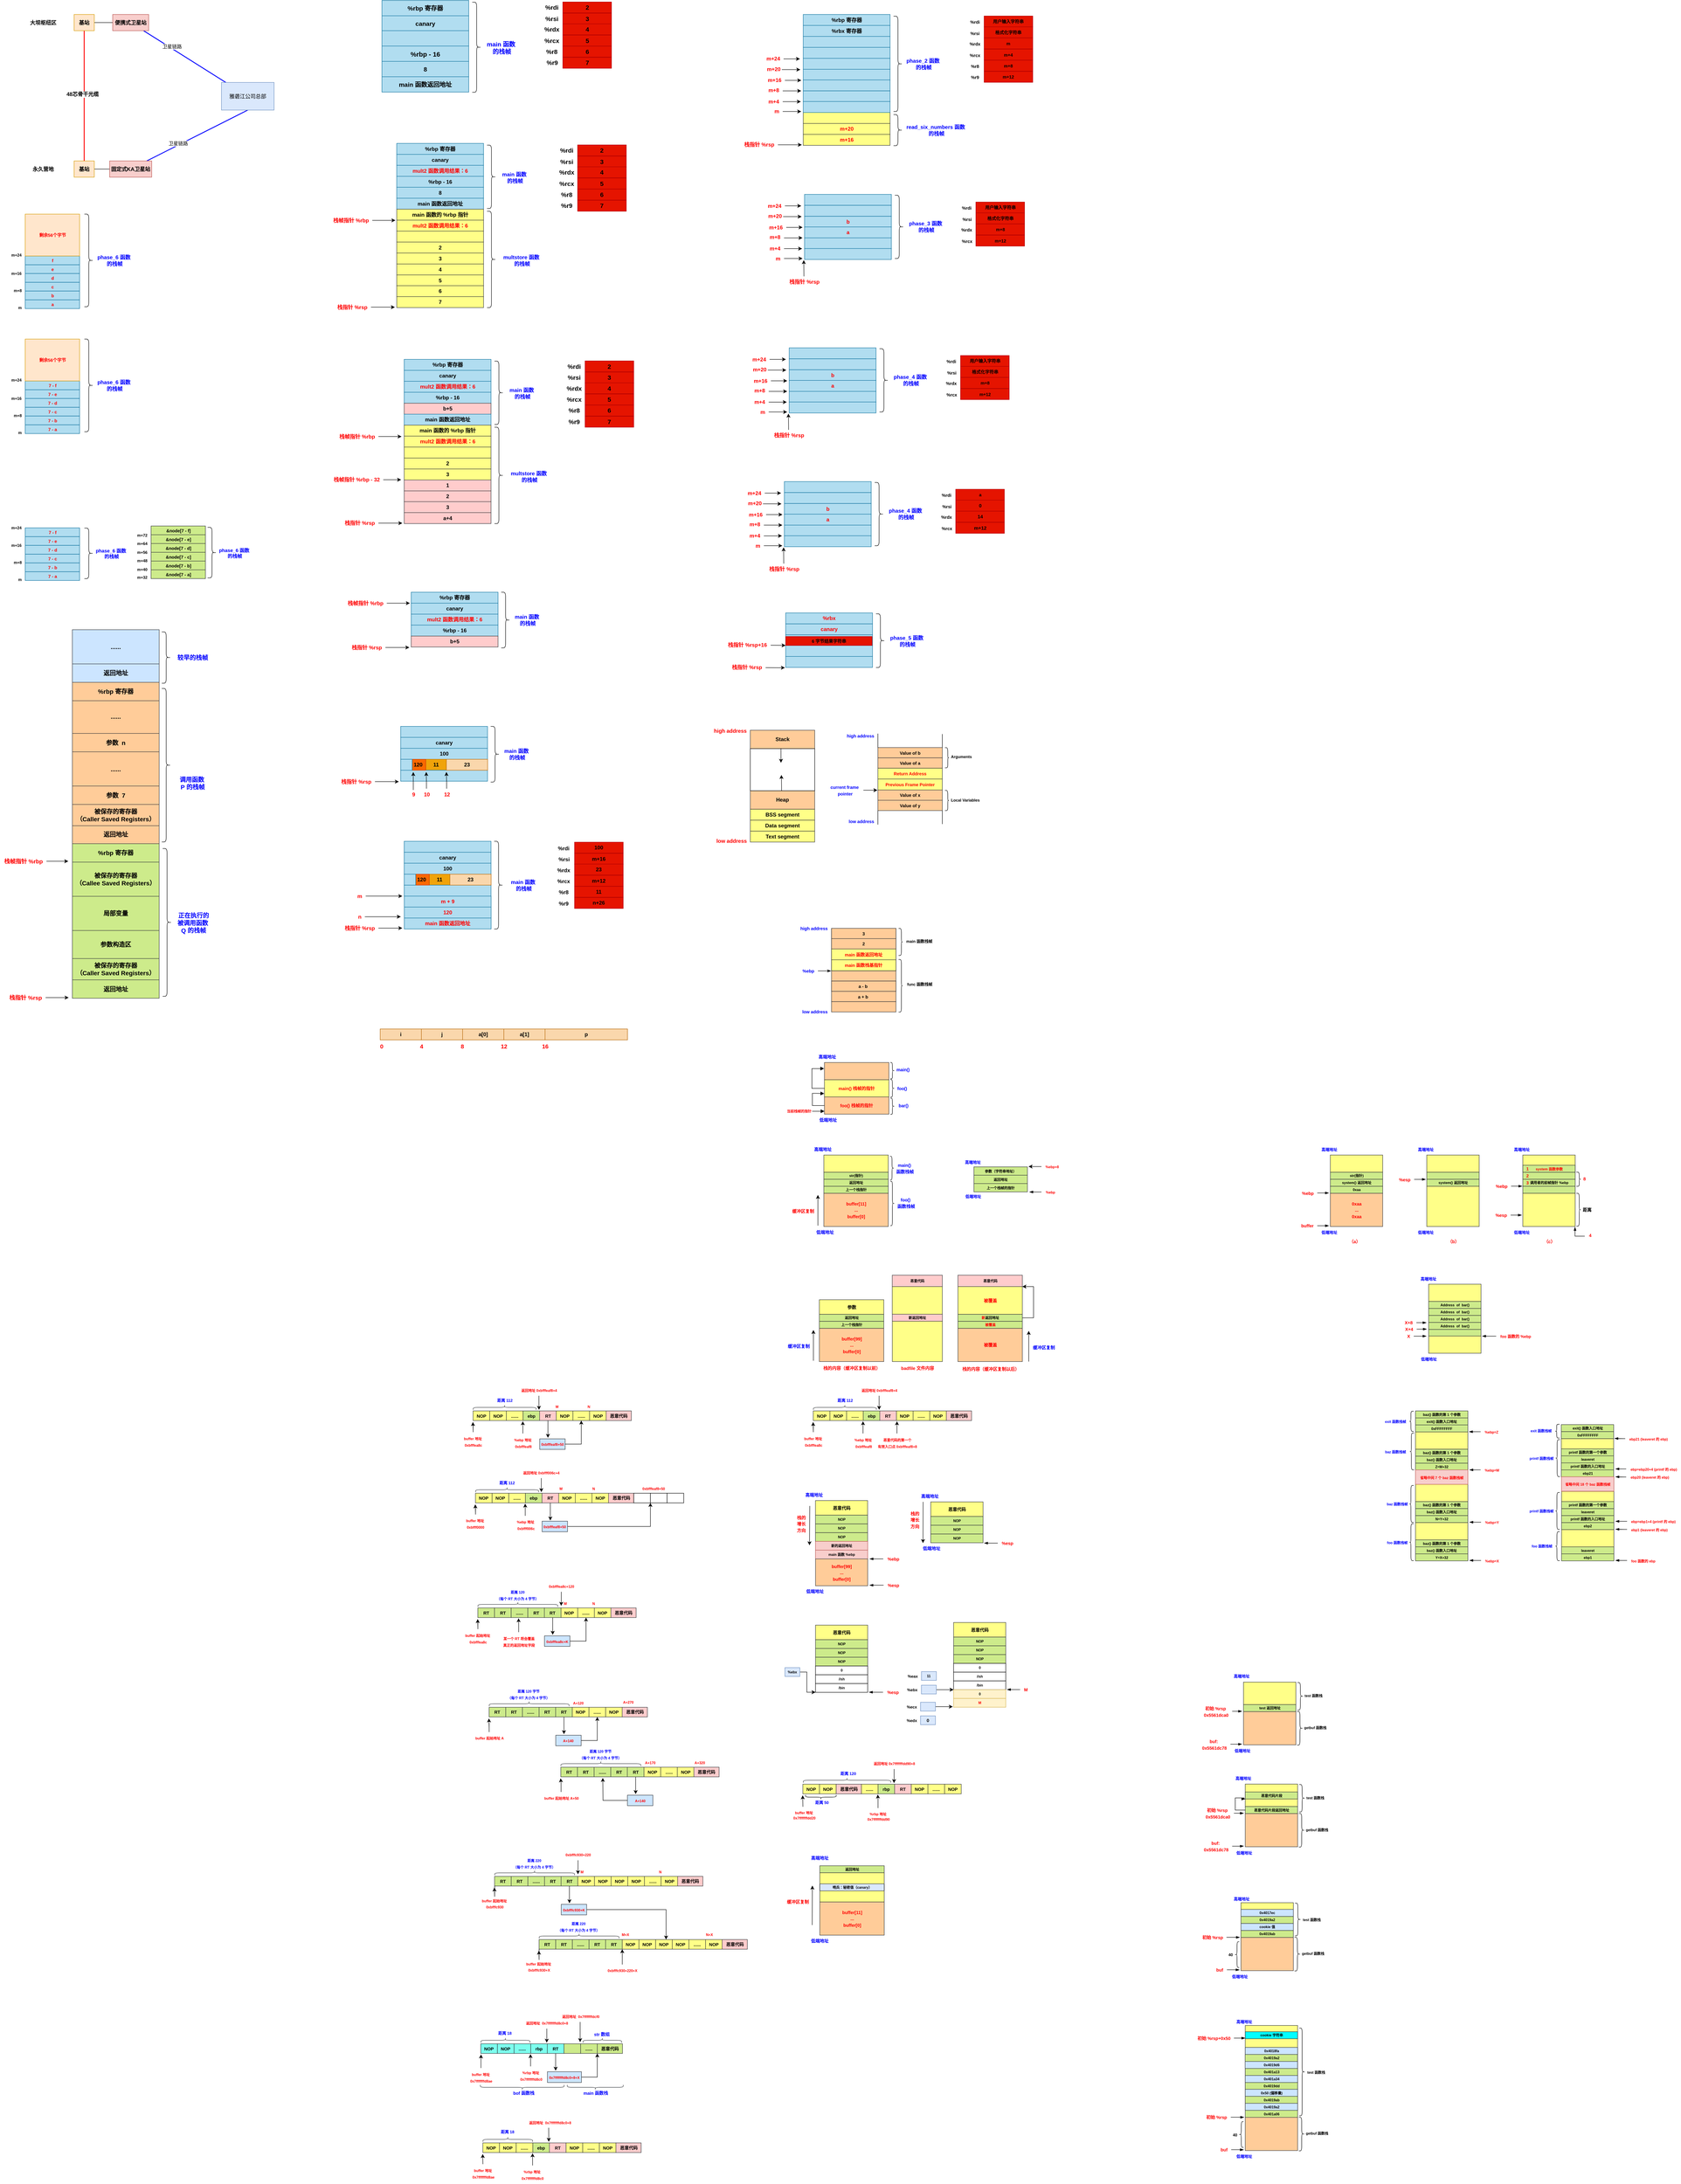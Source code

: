 <mxfile version="24.7.5">
  <diagram name="第 1 页" id="uGG3fGfqtrnOJU3Ygyk5">
    <mxGraphModel dx="5185" dy="3078" grid="0" gridSize="10" guides="1" tooltips="1" connect="1" arrows="1" fold="1" page="1" pageScale="1" pageWidth="5300" pageHeight="6000" math="0" shadow="0">
      <root>
        <mxCell id="0" />
        <mxCell id="1" parent="0" />
        <mxCell id="dIolMhvVhXTTU-YXVSlp-3" style="edgeStyle=orthogonalEdgeStyle;rounded=0;orthogonalLoop=1;jettySize=auto;html=1;entryX=0.5;entryY=0;entryDx=0;entryDy=0;endArrow=none;endFill=0;strokeColor=#FF0000;strokeWidth=2;" parent="1" source="dIolMhvVhXTTU-YXVSlp-1" target="dIolMhvVhXTTU-YXVSlp-2" edge="1">
          <mxGeometry relative="1" as="geometry" />
        </mxCell>
        <mxCell id="dIolMhvVhXTTU-YXVSlp-8" value="&lt;b&gt;&lt;font style=&quot;font-size: 12px;&quot;&gt;48芯骨干光缆&lt;/font&gt;&lt;/b&gt;" style="edgeLabel;html=1;align=center;verticalAlign=middle;resizable=0;points=[];" parent="dIolMhvVhXTTU-YXVSlp-3" vertex="1" connectable="0">
          <mxGeometry x="-0.024" y="-4" relative="1" as="geometry">
            <mxPoint as="offset" />
          </mxGeometry>
        </mxCell>
        <mxCell id="dIolMhvVhXTTU-YXVSlp-7" style="edgeStyle=orthogonalEdgeStyle;rounded=0;orthogonalLoop=1;jettySize=auto;html=1;entryX=0;entryY=0.5;entryDx=0;entryDy=0;endArrow=none;endFill=0;" parent="1" source="dIolMhvVhXTTU-YXVSlp-1" target="dIolMhvVhXTTU-YXVSlp-4" edge="1">
          <mxGeometry relative="1" as="geometry" />
        </mxCell>
        <mxCell id="dIolMhvVhXTTU-YXVSlp-1" value="&lt;b&gt;基站&lt;/b&gt;" style="rounded=0;whiteSpace=wrap;html=1;fillColor=#ffe6cc;strokeColor=#d79b00;" parent="1" vertex="1">
          <mxGeometry x="360" y="142" width="46" height="37" as="geometry" />
        </mxCell>
        <mxCell id="dIolMhvVhXTTU-YXVSlp-6" style="edgeStyle=orthogonalEdgeStyle;rounded=0;orthogonalLoop=1;jettySize=auto;html=1;entryX=0;entryY=0.5;entryDx=0;entryDy=0;endArrow=none;endFill=0;" parent="1" source="dIolMhvVhXTTU-YXVSlp-2" target="dIolMhvVhXTTU-YXVSlp-5" edge="1">
          <mxGeometry relative="1" as="geometry" />
        </mxCell>
        <mxCell id="dIolMhvVhXTTU-YXVSlp-2" value="&lt;b&gt;基站&lt;/b&gt;" style="rounded=0;whiteSpace=wrap;html=1;fillColor=#ffe6cc;strokeColor=#d79b00;" parent="1" vertex="1">
          <mxGeometry x="360" y="476" width="46" height="37" as="geometry" />
        </mxCell>
        <mxCell id="dIolMhvVhXTTU-YXVSlp-12" style="rounded=0;orthogonalLoop=1;jettySize=auto;html=1;strokeWidth=2;strokeColor=#0000FF;endArrow=none;endFill=0;" parent="1" source="dIolMhvVhXTTU-YXVSlp-4" target="dIolMhvVhXTTU-YXVSlp-11" edge="1">
          <mxGeometry relative="1" as="geometry" />
        </mxCell>
        <mxCell id="dIolMhvVhXTTU-YXVSlp-13" value="卫星链路" style="edgeLabel;html=1;align=center;verticalAlign=middle;resizable=0;points=[];" parent="dIolMhvVhXTTU-YXVSlp-12" vertex="1" connectable="0">
          <mxGeometry x="-0.334" y="4" relative="1" as="geometry">
            <mxPoint as="offset" />
          </mxGeometry>
        </mxCell>
        <mxCell id="dIolMhvVhXTTU-YXVSlp-4" value="&lt;b&gt;便携式卫星站&lt;/b&gt;" style="rounded=0;whiteSpace=wrap;html=1;fillColor=#f8cecc;strokeColor=#b85450;" parent="1" vertex="1">
          <mxGeometry x="448" y="142" width="82" height="37" as="geometry" />
        </mxCell>
        <mxCell id="dIolMhvVhXTTU-YXVSlp-14" style="rounded=0;orthogonalLoop=1;jettySize=auto;html=1;entryX=0.5;entryY=1;entryDx=0;entryDy=0;strokeWidth=2;endArrow=none;endFill=0;strokeColor=#0000FF;" parent="1" source="dIolMhvVhXTTU-YXVSlp-5" target="dIolMhvVhXTTU-YXVSlp-11" edge="1">
          <mxGeometry relative="1" as="geometry" />
        </mxCell>
        <mxCell id="dIolMhvVhXTTU-YXVSlp-15" value="卫星链路" style="edgeLabel;html=1;align=center;verticalAlign=middle;resizable=0;points=[];" parent="dIolMhvVhXTTU-YXVSlp-14" vertex="1" connectable="0">
          <mxGeometry x="-0.365" y="4" relative="1" as="geometry">
            <mxPoint as="offset" />
          </mxGeometry>
        </mxCell>
        <mxCell id="dIolMhvVhXTTU-YXVSlp-5" value="&lt;b&gt;固定式KA卫星站&lt;/b&gt;" style="rounded=0;whiteSpace=wrap;html=1;fillColor=#f8cecc;strokeColor=#b85450;" parent="1" vertex="1">
          <mxGeometry x="441" y="476" width="96" height="37" as="geometry" />
        </mxCell>
        <mxCell id="dIolMhvVhXTTU-YXVSlp-9" value="&lt;b&gt;永久营地&lt;/b&gt;" style="text;html=1;align=center;verticalAlign=middle;resizable=0;points=[];autosize=1;strokeColor=none;fillColor=none;" parent="1" vertex="1">
          <mxGeometry x="256" y="481.5" width="66" height="26" as="geometry" />
        </mxCell>
        <mxCell id="dIolMhvVhXTTU-YXVSlp-10" value="&lt;b&gt;大坝枢纽区&lt;/b&gt;" style="text;html=1;align=center;verticalAlign=middle;resizable=0;points=[];autosize=1;strokeColor=none;fillColor=none;" parent="1" vertex="1">
          <mxGeometry x="250" y="147.5" width="78" height="26" as="geometry" />
        </mxCell>
        <mxCell id="dIolMhvVhXTTU-YXVSlp-11" value="雅砻江公司总部" style="whiteSpace=wrap;html=1;fillColor=#dae8fc;strokeColor=#6c8ebf;" parent="1" vertex="1">
          <mxGeometry x="696" y="297" width="120" height="63" as="geometry" />
        </mxCell>
        <mxCell id="5vOEPfEondrXi22sLGsI-1" value="&lt;b&gt;&lt;font style=&quot;font-size: 14px;&quot;&gt;参数&amp;nbsp; n&lt;/font&gt;&lt;/b&gt;" style="rounded=0;whiteSpace=wrap;html=1;fillColor=#ffcc99;strokeColor=#36393d;" parent="1" vertex="1">
          <mxGeometry x="356" y="1781.5" width="198" height="42" as="geometry" />
        </mxCell>
        <mxCell id="5vOEPfEondrXi22sLGsI-2" value="&lt;span style=&quot;font-size: 14px;&quot;&gt;&lt;b&gt;......&lt;/b&gt;&lt;/span&gt;" style="rounded=0;whiteSpace=wrap;html=1;fillColor=#ffcc99;strokeColor=#36393d;" parent="1" vertex="1">
          <mxGeometry x="356" y="1823.5" width="198" height="78" as="geometry" />
        </mxCell>
        <mxCell id="5vOEPfEondrXi22sLGsI-3" value="&lt;b&gt;&lt;font style=&quot;font-size: 14px;&quot;&gt;参数&amp;nbsp; 7&lt;/font&gt;&lt;/b&gt;" style="rounded=0;whiteSpace=wrap;html=1;fillColor=#ffcc99;strokeColor=#36393d;" parent="1" vertex="1">
          <mxGeometry x="356" y="1901.5" width="198" height="42" as="geometry" />
        </mxCell>
        <mxCell id="5vOEPfEondrXi22sLGsI-4" value="&lt;span style=&quot;font-size: 14px;&quot;&gt;&lt;b&gt;返回地址&lt;/b&gt;&lt;/span&gt;" style="rounded=0;whiteSpace=wrap;html=1;fillColor=#ffcc99;strokeColor=#36393d;" parent="1" vertex="1">
          <mxGeometry x="356" y="1991" width="198" height="42" as="geometry" />
        </mxCell>
        <mxCell id="5vOEPfEondrXi22sLGsI-5" value="&lt;span style=&quot;font-size: 14px;&quot;&gt;&lt;b&gt;%rbp 寄存器&lt;/b&gt;&lt;/span&gt;" style="rounded=0;whiteSpace=wrap;html=1;fillColor=#cdeb8b;strokeColor=#36393d;" parent="1" vertex="1">
          <mxGeometry x="356" y="2033" width="198" height="42" as="geometry" />
        </mxCell>
        <mxCell id="5vOEPfEondrXi22sLGsI-6" value="&lt;span style=&quot;font-size: 14px;&quot;&gt;&lt;b&gt;被保存的寄存器&lt;/b&gt;&lt;/span&gt;&lt;div&gt;&lt;span style=&quot;font-size: 14px;&quot;&gt;&lt;b&gt;（Callee Saved Registers）&lt;/b&gt;&lt;/span&gt;&lt;/div&gt;" style="rounded=0;whiteSpace=wrap;html=1;fillColor=#cdeb8b;strokeColor=#36393d;" parent="1" vertex="1">
          <mxGeometry x="356" y="2075" width="198" height="78" as="geometry" />
        </mxCell>
        <mxCell id="5vOEPfEondrXi22sLGsI-7" value="&lt;span style=&quot;font-size: 14px;&quot;&gt;&lt;b&gt;局部变量&lt;/b&gt;&lt;/span&gt;" style="rounded=0;whiteSpace=wrap;html=1;fillColor=#cdeb8b;strokeColor=#36393d;" parent="1" vertex="1">
          <mxGeometry x="356" y="2153" width="198" height="78" as="geometry" />
        </mxCell>
        <mxCell id="5vOEPfEondrXi22sLGsI-8" value="&lt;span style=&quot;font-size: 14px;&quot;&gt;&lt;b&gt;参数构造区&lt;/b&gt;&lt;/span&gt;" style="rounded=0;whiteSpace=wrap;html=1;fillColor=#cdeb8b;strokeColor=#36393d;" parent="1" vertex="1">
          <mxGeometry x="356" y="2231" width="198" height="64" as="geometry" />
        </mxCell>
        <mxCell id="5vOEPfEondrXi22sLGsI-10" style="edgeStyle=orthogonalEdgeStyle;rounded=0;orthogonalLoop=1;jettySize=auto;html=1;" parent="1" source="5vOEPfEondrXi22sLGsI-9" edge="1">
          <mxGeometry relative="1" as="geometry">
            <mxPoint x="347.491" y="2384" as="targetPoint" />
          </mxGeometry>
        </mxCell>
        <mxCell id="5vOEPfEondrXi22sLGsI-9" value="&lt;b&gt;&lt;font style=&quot;font-size: 13px;&quot; color=&quot;#ff0000&quot;&gt;栈指针 %rsp&lt;/font&gt;&lt;/b&gt;" style="text;html=1;align=center;verticalAlign=middle;resizable=0;points=[];autosize=1;strokeColor=none;fillColor=none;" parent="1" vertex="1">
          <mxGeometry x="203" y="2370" width="92" height="28" as="geometry" />
        </mxCell>
        <mxCell id="5vOEPfEondrXi22sLGsI-12" style="edgeStyle=orthogonalEdgeStyle;rounded=0;orthogonalLoop=1;jettySize=auto;html=1;" parent="1" source="5vOEPfEondrXi22sLGsI-11" edge="1">
          <mxGeometry relative="1" as="geometry">
            <mxPoint x="346.702" y="2073" as="targetPoint" />
          </mxGeometry>
        </mxCell>
        <mxCell id="5vOEPfEondrXi22sLGsI-11" value="&lt;b&gt;&lt;font style=&quot;font-size: 13px;&quot; color=&quot;#ff0000&quot;&gt;栈帧指针 %rbp&lt;/font&gt;&lt;/b&gt;" style="text;html=1;align=center;verticalAlign=middle;resizable=0;points=[];autosize=1;strokeColor=none;fillColor=none;" parent="1" vertex="1">
          <mxGeometry x="191" y="2059" width="106" height="28" as="geometry" />
        </mxCell>
        <mxCell id="5vOEPfEondrXi22sLGsI-13" value="&lt;span style=&quot;font-size: 14px;&quot;&gt;&lt;b&gt;返回地址&lt;/b&gt;&lt;/span&gt;" style="rounded=0;whiteSpace=wrap;html=1;fillColor=#cdeb8b;strokeColor=#36393d;" parent="1" vertex="1">
          <mxGeometry x="356" y="2343.5" width="198" height="42" as="geometry" />
        </mxCell>
        <mxCell id="5vOEPfEondrXi22sLGsI-14" value="&lt;span style=&quot;font-size: 14px;&quot;&gt;&lt;b&gt;......&lt;/b&gt;&lt;/span&gt;" style="rounded=0;whiteSpace=wrap;html=1;fillColor=#ffcc99;strokeColor=#36393d;" parent="1" vertex="1">
          <mxGeometry x="356" y="1703.5" width="198" height="78" as="geometry" />
        </mxCell>
        <mxCell id="5vOEPfEondrXi22sLGsI-16" value="&lt;span style=&quot;font-size: 14px;&quot;&gt;&lt;b&gt;......&lt;/b&gt;&lt;/span&gt;" style="rounded=0;whiteSpace=wrap;html=1;fillColor=#cce5ff;strokeColor=#36393d;" parent="1" vertex="1">
          <mxGeometry x="356" y="1545" width="198" height="78" as="geometry" />
        </mxCell>
        <mxCell id="5vOEPfEondrXi22sLGsI-17" value="&lt;span style=&quot;font-size: 14px;&quot;&gt;&lt;b&gt;返回地址&lt;/b&gt;&lt;/span&gt;" style="rounded=0;whiteSpace=wrap;html=1;fillColor=#cce5ff;strokeColor=#36393d;" parent="1" vertex="1">
          <mxGeometry x="356" y="1623" width="198" height="42" as="geometry" />
        </mxCell>
        <mxCell id="5vOEPfEondrXi22sLGsI-18" value="&lt;span style=&quot;font-size: 14px;&quot;&gt;&lt;b&gt;%rbp 寄存器&lt;/b&gt;&lt;/span&gt;" style="rounded=0;whiteSpace=wrap;html=1;fillColor=#ffcc99;strokeColor=#36393d;" parent="1" vertex="1">
          <mxGeometry x="356" y="1665" width="198" height="42" as="geometry" />
        </mxCell>
        <mxCell id="5vOEPfEondrXi22sLGsI-19" value="" style="shape=curlyBracket;whiteSpace=wrap;html=1;rounded=1;flipH=1;labelPosition=right;verticalLabelPosition=middle;align=left;verticalAlign=middle;" parent="1" vertex="1">
          <mxGeometry x="560" y="1550" width="20" height="117" as="geometry" />
        </mxCell>
        <mxCell id="5vOEPfEondrXi22sLGsI-20" value="&lt;font color=&quot;#0000ff&quot; style=&quot;font-size: 14px;&quot;&gt;&lt;b&gt;较早的栈帧&lt;/b&gt;&lt;/font&gt;" style="text;html=1;align=center;verticalAlign=middle;resizable=0;points=[];autosize=1;strokeColor=none;fillColor=none;" parent="1" vertex="1">
          <mxGeometry x="586" y="1594" width="88" height="29" as="geometry" />
        </mxCell>
        <mxCell id="5vOEPfEondrXi22sLGsI-21" value="" style="shape=curlyBracket;whiteSpace=wrap;html=1;rounded=1;flipH=1;labelPosition=right;verticalLabelPosition=middle;align=left;verticalAlign=middle;" parent="1" vertex="1">
          <mxGeometry x="560" y="1679" width="20" height="350" as="geometry" />
        </mxCell>
        <mxCell id="5vOEPfEondrXi22sLGsI-22" value="&lt;font color=&quot;#0000ff&quot; style=&quot;font-size: 14px;&quot;&gt;&lt;b&gt;调用函数&amp;nbsp;&lt;/b&gt;&lt;/font&gt;&lt;div&gt;&lt;font color=&quot;#0000ff&quot; style=&quot;font-size: 14px;&quot;&gt;&lt;b&gt;P 的栈帧&lt;/b&gt;&lt;/font&gt;&lt;/div&gt;" style="text;html=1;align=center;verticalAlign=middle;resizable=0;points=[];autosize=1;strokeColor=none;fillColor=none;" parent="1" vertex="1">
          <mxGeometry x="591" y="1872" width="78" height="46" as="geometry" />
        </mxCell>
        <mxCell id="5vOEPfEondrXi22sLGsI-23" value="&lt;font color=&quot;#0000ff&quot; style=&quot;font-size: 14px;&quot;&gt;&lt;b&gt;正在执行的&lt;/b&gt;&lt;/font&gt;&lt;div&gt;&lt;font color=&quot;#0000ff&quot; style=&quot;font-size: 14px;&quot;&gt;&lt;b&gt;被调用函数&amp;nbsp;&lt;/b&gt;&lt;/font&gt;&lt;div&gt;&lt;font color=&quot;#0000ff&quot; style=&quot;font-size: 14px;&quot;&gt;&lt;b&gt;Q 的栈帧&lt;/b&gt;&lt;/font&gt;&lt;/div&gt;&lt;/div&gt;" style="text;html=1;align=center;verticalAlign=middle;resizable=0;points=[];autosize=1;strokeColor=none;fillColor=none;" parent="1" vertex="1">
          <mxGeometry x="586" y="2182.5" width="92" height="63" as="geometry" />
        </mxCell>
        <mxCell id="5vOEPfEondrXi22sLGsI-24" value="" style="shape=curlyBracket;whiteSpace=wrap;html=1;rounded=1;flipH=1;labelPosition=right;verticalLabelPosition=middle;align=left;verticalAlign=middle;" parent="1" vertex="1">
          <mxGeometry x="562" y="2044" width="20" height="337" as="geometry" />
        </mxCell>
        <mxCell id="5vOEPfEondrXi22sLGsI-25" value="&lt;span style=&quot;font-size: 14px;&quot;&gt;&lt;b&gt;被保存的寄存器&lt;/b&gt;&lt;/span&gt;&lt;div&gt;&lt;span style=&quot;font-size: 14px;&quot;&gt;&lt;b&gt;（Caller Saved Registers）&lt;/b&gt;&lt;/span&gt;&lt;/div&gt;" style="rounded=0;whiteSpace=wrap;html=1;fillColor=#ffcc99;strokeColor=#36393d;" parent="1" vertex="1">
          <mxGeometry x="356" y="1943.5" width="198" height="48.5" as="geometry" />
        </mxCell>
        <mxCell id="5vOEPfEondrXi22sLGsI-26" value="&lt;span style=&quot;font-size: 14px;&quot;&gt;&lt;b&gt;被保存的寄存器&lt;/b&gt;&lt;/span&gt;&lt;div&gt;&lt;span style=&quot;font-size: 14px;&quot;&gt;&lt;b&gt;（Caller Saved Registers）&lt;/b&gt;&lt;/span&gt;&lt;/div&gt;" style="rounded=0;whiteSpace=wrap;html=1;fillColor=#cdeb8b;strokeColor=#36393d;" parent="1" vertex="1">
          <mxGeometry x="356" y="2295" width="198" height="48.5" as="geometry" />
        </mxCell>
        <mxCell id="XJ3BRP4vuvCSzupFUWAH-5" value="&lt;span style=&quot;font-size: 14px;&quot;&gt;&lt;b&gt;%rbp 寄存器&lt;/b&gt;&lt;/span&gt;" style="rounded=0;whiteSpace=wrap;html=1;fillColor=#b1ddf0;strokeColor=#10739e;" parent="1" vertex="1">
          <mxGeometry x="1062" y="110" width="198" height="35" as="geometry" />
        </mxCell>
        <mxCell id="XJ3BRP4vuvCSzupFUWAH-6" value="&lt;span style=&quot;font-size: 14px;&quot;&gt;&lt;b&gt;canary&lt;/b&gt;&lt;/span&gt;" style="rounded=0;whiteSpace=wrap;html=1;fillColor=#b1ddf0;strokeColor=#10739e;" parent="1" vertex="1">
          <mxGeometry x="1062" y="145" width="198" height="35" as="geometry" />
        </mxCell>
        <mxCell id="XJ3BRP4vuvCSzupFUWAH-9" style="edgeStyle=orthogonalEdgeStyle;rounded=0;orthogonalLoop=1;jettySize=auto;html=1;" parent="1" source="XJ3BRP4vuvCSzupFUWAH-10" edge="1">
          <mxGeometry relative="1" as="geometry">
            <mxPoint x="1091.491" y="809.5" as="targetPoint" />
          </mxGeometry>
        </mxCell>
        <mxCell id="XJ3BRP4vuvCSzupFUWAH-10" value="&lt;b&gt;&lt;font style=&quot;font-size: 12px;&quot; color=&quot;#ff0000&quot;&gt;栈指针 %rsp&lt;/font&gt;&lt;/b&gt;" style="text;html=1;align=center;verticalAlign=middle;resizable=0;points=[];autosize=1;strokeColor=none;fillColor=none;" parent="1" vertex="1">
          <mxGeometry x="950" y="796.5" width="87" height="26" as="geometry" />
        </mxCell>
        <mxCell id="XJ3BRP4vuvCSzupFUWAH-11" style="edgeStyle=orthogonalEdgeStyle;rounded=0;orthogonalLoop=1;jettySize=auto;html=1;" parent="1" source="XJ3BRP4vuvCSzupFUWAH-12" edge="1">
          <mxGeometry relative="1" as="geometry">
            <mxPoint x="1092.702" y="611.5" as="targetPoint" />
          </mxGeometry>
        </mxCell>
        <mxCell id="XJ3BRP4vuvCSzupFUWAH-12" value="&lt;b&gt;&lt;font style=&quot;font-size: 12px;&quot; color=&quot;#ff0000&quot;&gt;栈帧指针 %rbp&lt;/font&gt;&lt;/b&gt;" style="text;html=1;align=center;verticalAlign=middle;resizable=0;points=[];autosize=1;strokeColor=none;fillColor=none;" parent="1" vertex="1">
          <mxGeometry x="941" y="598.5" width="99" height="26" as="geometry" />
        </mxCell>
        <mxCell id="XJ3BRP4vuvCSzupFUWAH-22" value="&lt;b style=&quot;font-size: 14px; color: rgb(0, 0, 255); background-color: initial;&quot;&gt;main 函数&amp;nbsp;&lt;/b&gt;&lt;div&gt;&lt;div&gt;&lt;font color=&quot;#0000ff&quot; style=&quot;font-size: 14px;&quot;&gt;&lt;b&gt;的栈帧&lt;/b&gt;&lt;/font&gt;&lt;/div&gt;&lt;/div&gt;" style="text;html=1;align=center;verticalAlign=middle;resizable=0;points=[];autosize=1;strokeColor=none;fillColor=none;" parent="1" vertex="1">
          <mxGeometry x="1292" y="195.25" width="86" height="46" as="geometry" />
        </mxCell>
        <mxCell id="XJ3BRP4vuvCSzupFUWAH-23" value="" style="shape=curlyBracket;whiteSpace=wrap;html=1;rounded=1;flipH=1;labelPosition=right;verticalLabelPosition=middle;align=left;verticalAlign=middle;" parent="1" vertex="1">
          <mxGeometry x="1268" y="114" width="20" height="205.5" as="geometry" />
        </mxCell>
        <mxCell id="XJ3BRP4vuvCSzupFUWAH-28" value="" style="rounded=0;whiteSpace=wrap;html=1;fillColor=#b1ddf0;strokeColor=#10739e;" parent="1" vertex="1">
          <mxGeometry x="1062" y="179" width="198" height="35" as="geometry" />
        </mxCell>
        <mxCell id="XJ3BRP4vuvCSzupFUWAH-29" value="&lt;b style=&quot;&quot;&gt;&lt;font style=&quot;font-size: 15px;&quot;&gt;%rbp - 16&lt;/font&gt;&lt;/b&gt;" style="rounded=0;whiteSpace=wrap;html=1;fillColor=#b1ddf0;strokeColor=#10739e;" parent="1" vertex="1">
          <mxGeometry x="1062" y="214" width="198" height="35" as="geometry" />
        </mxCell>
        <mxCell id="XJ3BRP4vuvCSzupFUWAH-30" value="&lt;b&gt;&lt;font style=&quot;font-size: 14px;&quot;&gt;8&lt;/font&gt;&lt;/b&gt;" style="rounded=0;whiteSpace=wrap;html=1;fillColor=#b1ddf0;strokeColor=#10739e;" parent="1" vertex="1">
          <mxGeometry x="1062" y="249" width="198" height="35" as="geometry" />
        </mxCell>
        <mxCell id="XJ3BRP4vuvCSzupFUWAH-31" value="&lt;font style=&quot;font-size: 14px;&quot; color=&quot;#000000&quot;&gt;&lt;b&gt;2&lt;/b&gt;&lt;/font&gt;" style="rounded=0;whiteSpace=wrap;html=1;fillColor=#e51400;strokeColor=#B20000;fontColor=#ffffff;" parent="1" vertex="1">
          <mxGeometry x="1474.5" y="113.5" width="111" height="25" as="geometry" />
        </mxCell>
        <mxCell id="XJ3BRP4vuvCSzupFUWAH-32" value="&lt;b&gt;&lt;font style=&quot;font-size: 14px;&quot;&gt;%rdi&lt;/font&gt;&lt;/b&gt;" style="text;html=1;align=center;verticalAlign=middle;resizable=0;points=[];autosize=1;strokeColor=none;fillColor=none;" parent="1" vertex="1">
          <mxGeometry x="1425" y="111.5" width="48" height="29" as="geometry" />
        </mxCell>
        <mxCell id="XJ3BRP4vuvCSzupFUWAH-33" value="&lt;font style=&quot;font-size: 14px;&quot; color=&quot;#000000&quot;&gt;&lt;b&gt;3&lt;/b&gt;&lt;/font&gt;" style="rounded=0;whiteSpace=wrap;html=1;fillColor=#e51400;strokeColor=#B20000;fontColor=#ffffff;" parent="1" vertex="1">
          <mxGeometry x="1474.5" y="139" width="111" height="25" as="geometry" />
        </mxCell>
        <mxCell id="XJ3BRP4vuvCSzupFUWAH-34" value="&lt;b&gt;&lt;font style=&quot;font-size: 14px;&quot;&gt;%rsi&lt;/font&gt;&lt;/b&gt;" style="text;html=1;align=center;verticalAlign=middle;resizable=0;points=[];autosize=1;strokeColor=none;fillColor=none;" parent="1" vertex="1">
          <mxGeometry x="1425" y="137" width="48" height="29" as="geometry" />
        </mxCell>
        <mxCell id="XJ3BRP4vuvCSzupFUWAH-35" value="&lt;font style=&quot;font-size: 14px;&quot; color=&quot;#000000&quot;&gt;&lt;b&gt;4&lt;/b&gt;&lt;/font&gt;" style="rounded=0;whiteSpace=wrap;html=1;fillColor=#e51400;strokeColor=#B20000;fontColor=#ffffff;" parent="1" vertex="1">
          <mxGeometry x="1474.5" y="163.5" width="111" height="25" as="geometry" />
        </mxCell>
        <mxCell id="XJ3BRP4vuvCSzupFUWAH-36" value="&lt;b&gt;&lt;font style=&quot;font-size: 14px;&quot;&gt;%rdx&lt;/font&gt;&lt;/b&gt;" style="text;html=1;align=center;verticalAlign=middle;resizable=0;points=[];autosize=1;strokeColor=none;fillColor=none;" parent="1" vertex="1">
          <mxGeometry x="1423" y="161.5" width="52" height="29" as="geometry" />
        </mxCell>
        <mxCell id="XJ3BRP4vuvCSzupFUWAH-37" value="&lt;font style=&quot;font-size: 14px;&quot; color=&quot;#000000&quot;&gt;&lt;b&gt;5&lt;/b&gt;&lt;/font&gt;" style="rounded=0;whiteSpace=wrap;html=1;fillColor=#e51400;strokeColor=#B20000;fontColor=#ffffff;" parent="1" vertex="1">
          <mxGeometry x="1474.5" y="189" width="111" height="25" as="geometry" />
        </mxCell>
        <mxCell id="XJ3BRP4vuvCSzupFUWAH-38" value="&lt;b&gt;&lt;font style=&quot;font-size: 14px;&quot;&gt;%rcx&lt;/font&gt;&lt;/b&gt;" style="text;html=1;align=center;verticalAlign=middle;resizable=0;points=[];autosize=1;strokeColor=none;fillColor=none;" parent="1" vertex="1">
          <mxGeometry x="1423.5" y="187" width="51" height="29" as="geometry" />
        </mxCell>
        <mxCell id="XJ3BRP4vuvCSzupFUWAH-39" value="&lt;font style=&quot;font-size: 14px;&quot; color=&quot;#000000&quot;&gt;&lt;b&gt;6&lt;/b&gt;&lt;/font&gt;" style="rounded=0;whiteSpace=wrap;html=1;fillColor=#e51400;strokeColor=#B20000;fontColor=#ffffff;" parent="1" vertex="1">
          <mxGeometry x="1474.5" y="214.25" width="111" height="25" as="geometry" />
        </mxCell>
        <mxCell id="XJ3BRP4vuvCSzupFUWAH-40" value="&lt;b&gt;&lt;font style=&quot;font-size: 14px;&quot;&gt;%r8&lt;/font&gt;&lt;/b&gt;" style="text;html=1;align=center;verticalAlign=middle;resizable=0;points=[];autosize=1;strokeColor=none;fillColor=none;" parent="1" vertex="1">
          <mxGeometry x="1427" y="212.25" width="44" height="29" as="geometry" />
        </mxCell>
        <mxCell id="XJ3BRP4vuvCSzupFUWAH-41" value="&lt;font style=&quot;font-size: 14px;&quot; color=&quot;#000000&quot;&gt;&lt;b&gt;7&lt;/b&gt;&lt;/font&gt;" style="rounded=0;whiteSpace=wrap;html=1;fillColor=#e51400;strokeColor=#B20000;fontColor=#ffffff;" parent="1" vertex="1">
          <mxGeometry x="1474.5" y="239.75" width="111" height="25" as="geometry" />
        </mxCell>
        <mxCell id="XJ3BRP4vuvCSzupFUWAH-42" value="&lt;b&gt;&lt;font style=&quot;font-size: 14px;&quot;&gt;%r9&lt;/font&gt;&lt;/b&gt;" style="text;html=1;align=center;verticalAlign=middle;resizable=0;points=[];autosize=1;strokeColor=none;fillColor=none;" parent="1" vertex="1">
          <mxGeometry x="1427.5" y="237.75" width="44" height="29" as="geometry" />
        </mxCell>
        <mxCell id="XJ3BRP4vuvCSzupFUWAH-43" value="&lt;b&gt;&lt;font style=&quot;font-size: 14px;&quot;&gt;main 函数返回地址&lt;/font&gt;&lt;/b&gt;" style="rounded=0;whiteSpace=wrap;html=1;fillColor=#b1ddf0;strokeColor=#10739e;" parent="1" vertex="1">
          <mxGeometry x="1062" y="284" width="198" height="35" as="geometry" />
        </mxCell>
        <mxCell id="XJ3BRP4vuvCSzupFUWAH-44" value="&lt;span style=&quot;font-size: 12px;&quot;&gt;&lt;b style=&quot;font-size: 12px;&quot;&gt;%rbp 寄存器&lt;/b&gt;&lt;/span&gt;" style="rounded=0;whiteSpace=wrap;html=1;fillColor=#b1ddf0;strokeColor=#10739e;fontSize=12;" parent="1" vertex="1">
          <mxGeometry x="1095.75" y="436" width="198" height="25" as="geometry" />
        </mxCell>
        <mxCell id="XJ3BRP4vuvCSzupFUWAH-45" value="&lt;span style=&quot;font-size: 12px;&quot;&gt;&lt;b style=&quot;font-size: 12px;&quot;&gt;canary&lt;/b&gt;&lt;/span&gt;" style="rounded=0;whiteSpace=wrap;html=1;fillColor=#b1ddf0;strokeColor=#10739e;fontSize=12;" parent="1" vertex="1">
          <mxGeometry x="1095.75" y="461" width="198" height="25" as="geometry" />
        </mxCell>
        <mxCell id="XJ3BRP4vuvCSzupFUWAH-50" value="&lt;b style=&quot;color: rgb(0, 0, 255); background-color: initial;&quot;&gt;&lt;font style=&quot;font-size: 12px;&quot;&gt;main 函数&amp;nbsp;&lt;/font&gt;&lt;/b&gt;&lt;div style=&quot;&quot;&gt;&lt;div style=&quot;&quot;&gt;&lt;font color=&quot;#0000ff&quot; style=&quot;font-size: 12px;&quot;&gt;&lt;b style=&quot;&quot;&gt;的栈帧&lt;/b&gt;&lt;/font&gt;&lt;/div&gt;&lt;/div&gt;" style="text;html=1;align=center;verticalAlign=middle;resizable=0;points=[];autosize=1;strokeColor=none;fillColor=none;" parent="1" vertex="1">
          <mxGeometry x="1326.75" y="493" width="77" height="41" as="geometry" />
        </mxCell>
        <mxCell id="XJ3BRP4vuvCSzupFUWAH-51" value="" style="shape=curlyBracket;whiteSpace=wrap;html=1;rounded=1;flipH=1;labelPosition=right;verticalLabelPosition=middle;align=left;verticalAlign=middle;" parent="1" vertex="1">
          <mxGeometry x="1301.75" y="440" width="20" height="144.5" as="geometry" />
        </mxCell>
        <mxCell id="XJ3BRP4vuvCSzupFUWAH-52" value="&lt;b&gt;&lt;font color=&quot;#ff0000&quot;&gt;mult2 函数调用结果：6&lt;/font&gt;&lt;/b&gt;" style="rounded=0;whiteSpace=wrap;html=1;fillColor=#b1ddf0;strokeColor=#10739e;fontSize=12;" parent="1" vertex="1">
          <mxGeometry x="1095.75" y="486" width="198" height="25" as="geometry" />
        </mxCell>
        <mxCell id="XJ3BRP4vuvCSzupFUWAH-53" value="&lt;b style=&quot;font-size: 12px;&quot;&gt;&lt;font style=&quot;font-size: 12px;&quot;&gt;%rbp - 16&lt;/font&gt;&lt;/b&gt;" style="rounded=0;whiteSpace=wrap;html=1;fillColor=#b1ddf0;strokeColor=#10739e;fontSize=12;" parent="1" vertex="1">
          <mxGeometry x="1095.75" y="511" width="198" height="25" as="geometry" />
        </mxCell>
        <mxCell id="XJ3BRP4vuvCSzupFUWAH-54" value="&lt;b style=&quot;font-size: 12px;&quot;&gt;&lt;font style=&quot;font-size: 12px;&quot;&gt;8&lt;/font&gt;&lt;/b&gt;" style="rounded=0;whiteSpace=wrap;html=1;fillColor=#b1ddf0;strokeColor=#10739e;fontSize=12;" parent="1" vertex="1">
          <mxGeometry x="1095.75" y="536" width="198" height="25" as="geometry" />
        </mxCell>
        <mxCell id="XJ3BRP4vuvCSzupFUWAH-55" value="&lt;font style=&quot;font-size: 14px;&quot; color=&quot;#000000&quot;&gt;&lt;b&gt;2&lt;/b&gt;&lt;/font&gt;" style="rounded=0;whiteSpace=wrap;html=1;fillColor=#e51400;strokeColor=#B20000;fontColor=#ffffff;" parent="1" vertex="1">
          <mxGeometry x="1508.25" y="439.5" width="111" height="25" as="geometry" />
        </mxCell>
        <mxCell id="XJ3BRP4vuvCSzupFUWAH-56" value="&lt;b&gt;&lt;font style=&quot;font-size: 14px;&quot;&gt;%rdi&lt;/font&gt;&lt;/b&gt;" style="text;html=1;align=center;verticalAlign=middle;resizable=0;points=[];autosize=1;strokeColor=none;fillColor=none;" parent="1" vertex="1">
          <mxGeometry x="1458.75" y="437.5" width="48" height="29" as="geometry" />
        </mxCell>
        <mxCell id="XJ3BRP4vuvCSzupFUWAH-57" value="&lt;font style=&quot;font-size: 14px;&quot; color=&quot;#000000&quot;&gt;&lt;b&gt;3&lt;/b&gt;&lt;/font&gt;" style="rounded=0;whiteSpace=wrap;html=1;fillColor=#e51400;strokeColor=#B20000;fontColor=#ffffff;" parent="1" vertex="1">
          <mxGeometry x="1508.25" y="465" width="111" height="25" as="geometry" />
        </mxCell>
        <mxCell id="XJ3BRP4vuvCSzupFUWAH-58" value="&lt;b&gt;&lt;font style=&quot;font-size: 14px;&quot;&gt;%rsi&lt;/font&gt;&lt;/b&gt;" style="text;html=1;align=center;verticalAlign=middle;resizable=0;points=[];autosize=1;strokeColor=none;fillColor=none;" parent="1" vertex="1">
          <mxGeometry x="1458.75" y="463" width="48" height="29" as="geometry" />
        </mxCell>
        <mxCell id="XJ3BRP4vuvCSzupFUWAH-59" value="&lt;font style=&quot;font-size: 14px;&quot; color=&quot;#000000&quot;&gt;&lt;b&gt;4&lt;/b&gt;&lt;/font&gt;" style="rounded=0;whiteSpace=wrap;html=1;fillColor=#e51400;strokeColor=#B20000;fontColor=#ffffff;" parent="1" vertex="1">
          <mxGeometry x="1508.25" y="489.5" width="111" height="25" as="geometry" />
        </mxCell>
        <mxCell id="XJ3BRP4vuvCSzupFUWAH-60" value="&lt;b&gt;&lt;font style=&quot;font-size: 14px;&quot;&gt;%rdx&lt;/font&gt;&lt;/b&gt;" style="text;html=1;align=center;verticalAlign=middle;resizable=0;points=[];autosize=1;strokeColor=none;fillColor=none;" parent="1" vertex="1">
          <mxGeometry x="1456.75" y="487.5" width="52" height="29" as="geometry" />
        </mxCell>
        <mxCell id="XJ3BRP4vuvCSzupFUWAH-61" value="&lt;font style=&quot;font-size: 14px;&quot; color=&quot;#000000&quot;&gt;&lt;b&gt;5&lt;/b&gt;&lt;/font&gt;" style="rounded=0;whiteSpace=wrap;html=1;fillColor=#e51400;strokeColor=#B20000;fontColor=#ffffff;" parent="1" vertex="1">
          <mxGeometry x="1508.25" y="515" width="111" height="25" as="geometry" />
        </mxCell>
        <mxCell id="XJ3BRP4vuvCSzupFUWAH-62" value="&lt;b&gt;&lt;font style=&quot;font-size: 14px;&quot;&gt;%rcx&lt;/font&gt;&lt;/b&gt;" style="text;html=1;align=center;verticalAlign=middle;resizable=0;points=[];autosize=1;strokeColor=none;fillColor=none;" parent="1" vertex="1">
          <mxGeometry x="1457.25" y="513" width="51" height="29" as="geometry" />
        </mxCell>
        <mxCell id="XJ3BRP4vuvCSzupFUWAH-63" value="&lt;font style=&quot;font-size: 14px;&quot; color=&quot;#000000&quot;&gt;&lt;b&gt;6&lt;/b&gt;&lt;/font&gt;" style="rounded=0;whiteSpace=wrap;html=1;fillColor=#e51400;strokeColor=#B20000;fontColor=#ffffff;" parent="1" vertex="1">
          <mxGeometry x="1508.25" y="540.25" width="111" height="25" as="geometry" />
        </mxCell>
        <mxCell id="XJ3BRP4vuvCSzupFUWAH-64" value="&lt;b&gt;&lt;font style=&quot;font-size: 14px;&quot;&gt;%r8&lt;/font&gt;&lt;/b&gt;" style="text;html=1;align=center;verticalAlign=middle;resizable=0;points=[];autosize=1;strokeColor=none;fillColor=none;" parent="1" vertex="1">
          <mxGeometry x="1460.75" y="538.25" width="44" height="29" as="geometry" />
        </mxCell>
        <mxCell id="XJ3BRP4vuvCSzupFUWAH-65" value="&lt;font style=&quot;font-size: 14px;&quot; color=&quot;#000000&quot;&gt;&lt;b&gt;7&lt;/b&gt;&lt;/font&gt;" style="rounded=0;whiteSpace=wrap;html=1;fillColor=#e51400;strokeColor=#B20000;fontColor=#ffffff;" parent="1" vertex="1">
          <mxGeometry x="1508.25" y="565.75" width="111" height="25" as="geometry" />
        </mxCell>
        <mxCell id="XJ3BRP4vuvCSzupFUWAH-66" value="&lt;b&gt;&lt;font style=&quot;font-size: 14px;&quot;&gt;%r9&lt;/font&gt;&lt;/b&gt;" style="text;html=1;align=center;verticalAlign=middle;resizable=0;points=[];autosize=1;strokeColor=none;fillColor=none;" parent="1" vertex="1">
          <mxGeometry x="1461.25" y="563.75" width="44" height="29" as="geometry" />
        </mxCell>
        <mxCell id="XJ3BRP4vuvCSzupFUWAH-67" value="&lt;b style=&quot;font-size: 12px;&quot;&gt;&lt;font style=&quot;font-size: 12px;&quot;&gt;main 函数返回地址&lt;/font&gt;&lt;/b&gt;" style="rounded=0;whiteSpace=wrap;html=1;fillColor=#b1ddf0;strokeColor=#10739e;fontSize=12;" parent="1" vertex="1">
          <mxGeometry x="1095.75" y="561" width="198" height="25" as="geometry" />
        </mxCell>
        <mxCell id="XJ3BRP4vuvCSzupFUWAH-68" value="&lt;b style=&quot;font-size: 12px;&quot;&gt;&lt;font style=&quot;font-size: 12px;&quot;&gt;main 函数的 %rbp 指针&lt;/font&gt;&lt;/b&gt;" style="rounded=0;whiteSpace=wrap;html=1;fillColor=#ffff88;strokeColor=#36393d;fontSize=12;" parent="1" vertex="1">
          <mxGeometry x="1095.75" y="586" width="198" height="25" as="geometry" />
        </mxCell>
        <mxCell id="XJ3BRP4vuvCSzupFUWAH-73" value="" style="shape=curlyBracket;whiteSpace=wrap;html=1;rounded=1;flipH=1;labelPosition=right;verticalLabelPosition=middle;align=left;verticalAlign=middle;" parent="1" vertex="1">
          <mxGeometry x="1301.75" y="590.75" width="20" height="219.75" as="geometry" />
        </mxCell>
        <mxCell id="XJ3BRP4vuvCSzupFUWAH-74" value="&lt;b style=&quot;color: rgb(0, 0, 255); background-color: initial;&quot;&gt;&lt;font style=&quot;font-size: 12px;&quot;&gt;multstore 函数&amp;nbsp;&lt;/font&gt;&lt;/b&gt;&lt;div style=&quot;&quot;&gt;&lt;div style=&quot;&quot;&gt;&lt;font color=&quot;#0000ff&quot; style=&quot;font-size: 12px;&quot;&gt;&lt;b style=&quot;&quot;&gt;的栈帧&lt;/b&gt;&lt;/font&gt;&lt;/div&gt;&lt;/div&gt;" style="text;html=1;align=center;verticalAlign=middle;resizable=0;points=[];autosize=1;strokeColor=none;fillColor=none;" parent="1" vertex="1">
          <mxGeometry x="1329.75" y="682.5" width="103" height="41" as="geometry" />
        </mxCell>
        <mxCell id="XJ3BRP4vuvCSzupFUWAH-76" value="&lt;b&gt;&lt;font color=&quot;#ff0000&quot;&gt;mult2 函数调用结果：6&lt;/font&gt;&lt;/b&gt;" style="rounded=0;whiteSpace=wrap;html=1;fillColor=#ffff88;strokeColor=#36393d;" parent="1" vertex="1">
          <mxGeometry x="1095.75" y="611" width="198" height="25" as="geometry" />
        </mxCell>
        <mxCell id="XJ3BRP4vuvCSzupFUWAH-77" value="" style="rounded=0;whiteSpace=wrap;html=1;fillColor=#ffff88;strokeColor=#36393d;" parent="1" vertex="1">
          <mxGeometry x="1095.75" y="636" width="198" height="25" as="geometry" />
        </mxCell>
        <mxCell id="XJ3BRP4vuvCSzupFUWAH-78" value="2" style="rounded=0;whiteSpace=wrap;html=1;fillColor=#ffff88;strokeColor=#36393d;fontStyle=1" parent="1" vertex="1">
          <mxGeometry x="1095.75" y="661" width="198" height="25" as="geometry" />
        </mxCell>
        <mxCell id="XJ3BRP4vuvCSzupFUWAH-79" value="3" style="rounded=0;whiteSpace=wrap;html=1;fillColor=#ffff88;strokeColor=#36393d;fontStyle=1" parent="1" vertex="1">
          <mxGeometry x="1095.75" y="686" width="198" height="25" as="geometry" />
        </mxCell>
        <mxCell id="XJ3BRP4vuvCSzupFUWAH-80" value="4" style="rounded=0;whiteSpace=wrap;html=1;fillColor=#ffff88;strokeColor=#36393d;fontStyle=1" parent="1" vertex="1">
          <mxGeometry x="1095.75" y="711" width="198" height="25" as="geometry" />
        </mxCell>
        <mxCell id="XJ3BRP4vuvCSzupFUWAH-81" value="5" style="rounded=0;whiteSpace=wrap;html=1;fillColor=#ffff88;strokeColor=#36393d;fontStyle=1" parent="1" vertex="1">
          <mxGeometry x="1095.75" y="736" width="198" height="25" as="geometry" />
        </mxCell>
        <mxCell id="XJ3BRP4vuvCSzupFUWAH-82" value="6" style="rounded=0;whiteSpace=wrap;html=1;fillColor=#ffff88;strokeColor=#36393d;fontStyle=1" parent="1" vertex="1">
          <mxGeometry x="1095.75" y="760.5" width="198" height="25" as="geometry" />
        </mxCell>
        <mxCell id="XJ3BRP4vuvCSzupFUWAH-83" value="7" style="rounded=0;whiteSpace=wrap;html=1;fillColor=#ffff88;strokeColor=#36393d;fontStyle=1" parent="1" vertex="1">
          <mxGeometry x="1095.75" y="785.5" width="198" height="25" as="geometry" />
        </mxCell>
        <mxCell id="XJ3BRP4vuvCSzupFUWAH-85" style="edgeStyle=orthogonalEdgeStyle;rounded=0;orthogonalLoop=1;jettySize=auto;html=1;" parent="1" source="XJ3BRP4vuvCSzupFUWAH-86" edge="1">
          <mxGeometry relative="1" as="geometry">
            <mxPoint x="1108.491" y="1302" as="targetPoint" />
          </mxGeometry>
        </mxCell>
        <mxCell id="XJ3BRP4vuvCSzupFUWAH-86" value="&lt;b&gt;&lt;font style=&quot;font-size: 12px;&quot; color=&quot;#ff0000&quot;&gt;栈指针 %rsp&lt;/font&gt;&lt;/b&gt;" style="text;html=1;align=center;verticalAlign=middle;resizable=0;points=[];autosize=1;strokeColor=none;fillColor=none;" parent="1" vertex="1">
          <mxGeometry x="967" y="1289" width="87" height="26" as="geometry" />
        </mxCell>
        <mxCell id="XJ3BRP4vuvCSzupFUWAH-87" style="edgeStyle=orthogonalEdgeStyle;rounded=0;orthogonalLoop=1;jettySize=auto;html=1;" parent="1" source="XJ3BRP4vuvCSzupFUWAH-88" edge="1">
          <mxGeometry relative="1" as="geometry">
            <mxPoint x="1125.702" y="1484.5" as="targetPoint" />
          </mxGeometry>
        </mxCell>
        <mxCell id="XJ3BRP4vuvCSzupFUWAH-88" value="&lt;b&gt;&lt;font style=&quot;font-size: 12px;&quot; color=&quot;#ff0000&quot;&gt;栈帧指针 %rbp&lt;/font&gt;&lt;/b&gt;" style="text;html=1;align=center;verticalAlign=middle;resizable=0;points=[];autosize=1;strokeColor=none;fillColor=none;" parent="1" vertex="1">
          <mxGeometry x="974" y="1471.5" width="99" height="26" as="geometry" />
        </mxCell>
        <mxCell id="XJ3BRP4vuvCSzupFUWAH-89" value="&lt;span style=&quot;font-size: 12px;&quot;&gt;&lt;b style=&quot;font-size: 12px;&quot;&gt;%rbp 寄存器&lt;/b&gt;&lt;/span&gt;" style="rounded=0;whiteSpace=wrap;html=1;fillColor=#b1ddf0;strokeColor=#10739e;fontSize=12;" parent="1" vertex="1">
          <mxGeometry x="1112.75" y="928.5" width="198" height="25" as="geometry" />
        </mxCell>
        <mxCell id="XJ3BRP4vuvCSzupFUWAH-90" value="&lt;span style=&quot;font-size: 12px;&quot;&gt;&lt;b style=&quot;font-size: 12px;&quot;&gt;canary&lt;/b&gt;&lt;/span&gt;" style="rounded=0;whiteSpace=wrap;html=1;fillColor=#b1ddf0;strokeColor=#10739e;fontSize=12;" parent="1" vertex="1">
          <mxGeometry x="1112.75" y="953.5" width="198" height="25" as="geometry" />
        </mxCell>
        <mxCell id="XJ3BRP4vuvCSzupFUWAH-91" value="&lt;b style=&quot;color: rgb(0, 0, 255); background-color: initial;&quot;&gt;&lt;font style=&quot;font-size: 12px;&quot;&gt;main 函数&amp;nbsp;&lt;/font&gt;&lt;/b&gt;&lt;div style=&quot;&quot;&gt;&lt;div style=&quot;&quot;&gt;&lt;font color=&quot;#0000ff&quot; style=&quot;font-size: 12px;&quot;&gt;&lt;b style=&quot;&quot;&gt;的栈帧&lt;/b&gt;&lt;/font&gt;&lt;/div&gt;&lt;/div&gt;" style="text;html=1;align=center;verticalAlign=middle;resizable=0;points=[];autosize=1;strokeColor=none;fillColor=none;" parent="1" vertex="1">
          <mxGeometry x="1343.75" y="985.5" width="77" height="41" as="geometry" />
        </mxCell>
        <mxCell id="XJ3BRP4vuvCSzupFUWAH-92" value="" style="shape=curlyBracket;whiteSpace=wrap;html=1;rounded=1;flipH=1;labelPosition=right;verticalLabelPosition=middle;align=left;verticalAlign=middle;" parent="1" vertex="1">
          <mxGeometry x="1318.75" y="932.5" width="20" height="144.5" as="geometry" />
        </mxCell>
        <mxCell id="XJ3BRP4vuvCSzupFUWAH-93" value="&lt;b&gt;&lt;font color=&quot;#ff0000&quot;&gt;mult2 函数调用结果：6&lt;/font&gt;&lt;/b&gt;" style="rounded=0;whiteSpace=wrap;html=1;fillColor=#b1ddf0;strokeColor=#10739e;fontSize=12;" parent="1" vertex="1">
          <mxGeometry x="1112.75" y="978.5" width="198" height="25" as="geometry" />
        </mxCell>
        <mxCell id="XJ3BRP4vuvCSzupFUWAH-94" value="&lt;b style=&quot;font-size: 12px;&quot;&gt;&lt;font style=&quot;font-size: 12px;&quot;&gt;%rbp - 16&lt;/font&gt;&lt;/b&gt;" style="rounded=0;whiteSpace=wrap;html=1;fillColor=#b1ddf0;strokeColor=#10739e;fontSize=12;" parent="1" vertex="1">
          <mxGeometry x="1112.75" y="1003.5" width="198" height="25" as="geometry" />
        </mxCell>
        <mxCell id="XJ3BRP4vuvCSzupFUWAH-95" value="&lt;b style=&quot;font-size: 12px;&quot;&gt;&lt;font style=&quot;font-size: 12px;&quot;&gt;b+5&lt;/font&gt;&lt;/b&gt;" style="rounded=0;whiteSpace=wrap;html=1;fillColor=#ffcccc;strokeColor=#36393d;fontSize=12;" parent="1" vertex="1">
          <mxGeometry x="1112.75" y="1028.5" width="198" height="25" as="geometry" />
        </mxCell>
        <mxCell id="XJ3BRP4vuvCSzupFUWAH-96" value="&lt;font style=&quot;font-size: 14px;&quot; color=&quot;#000000&quot;&gt;&lt;b&gt;2&lt;/b&gt;&lt;/font&gt;" style="rounded=0;whiteSpace=wrap;html=1;fillColor=#e51400;strokeColor=#B20000;fontColor=#ffffff;" parent="1" vertex="1">
          <mxGeometry x="1525.25" y="932" width="111" height="25" as="geometry" />
        </mxCell>
        <mxCell id="XJ3BRP4vuvCSzupFUWAH-97" value="&lt;b&gt;&lt;font style=&quot;font-size: 14px;&quot;&gt;%rdi&lt;/font&gt;&lt;/b&gt;" style="text;html=1;align=center;verticalAlign=middle;resizable=0;points=[];autosize=1;strokeColor=none;fillColor=none;" parent="1" vertex="1">
          <mxGeometry x="1475.75" y="930" width="48" height="29" as="geometry" />
        </mxCell>
        <mxCell id="XJ3BRP4vuvCSzupFUWAH-98" value="&lt;font style=&quot;font-size: 14px;&quot; color=&quot;#000000&quot;&gt;&lt;b&gt;3&lt;/b&gt;&lt;/font&gt;" style="rounded=0;whiteSpace=wrap;html=1;fillColor=#e51400;strokeColor=#B20000;fontColor=#ffffff;" parent="1" vertex="1">
          <mxGeometry x="1525.25" y="957.5" width="111" height="25" as="geometry" />
        </mxCell>
        <mxCell id="XJ3BRP4vuvCSzupFUWAH-99" value="&lt;b&gt;&lt;font style=&quot;font-size: 14px;&quot;&gt;%rsi&lt;/font&gt;&lt;/b&gt;" style="text;html=1;align=center;verticalAlign=middle;resizable=0;points=[];autosize=1;strokeColor=none;fillColor=none;" parent="1" vertex="1">
          <mxGeometry x="1475.75" y="955.5" width="48" height="29" as="geometry" />
        </mxCell>
        <mxCell id="XJ3BRP4vuvCSzupFUWAH-100" value="&lt;font style=&quot;font-size: 14px;&quot; color=&quot;#000000&quot;&gt;&lt;b&gt;4&lt;/b&gt;&lt;/font&gt;" style="rounded=0;whiteSpace=wrap;html=1;fillColor=#e51400;strokeColor=#B20000;fontColor=#ffffff;" parent="1" vertex="1">
          <mxGeometry x="1525.25" y="982" width="111" height="25" as="geometry" />
        </mxCell>
        <mxCell id="XJ3BRP4vuvCSzupFUWAH-101" value="&lt;b&gt;&lt;font style=&quot;font-size: 14px;&quot;&gt;%rdx&lt;/font&gt;&lt;/b&gt;" style="text;html=1;align=center;verticalAlign=middle;resizable=0;points=[];autosize=1;strokeColor=none;fillColor=none;" parent="1" vertex="1">
          <mxGeometry x="1473.75" y="980" width="52" height="29" as="geometry" />
        </mxCell>
        <mxCell id="XJ3BRP4vuvCSzupFUWAH-102" value="&lt;font style=&quot;font-size: 14px;&quot; color=&quot;#000000&quot;&gt;&lt;b&gt;5&lt;/b&gt;&lt;/font&gt;" style="rounded=0;whiteSpace=wrap;html=1;fillColor=#e51400;strokeColor=#B20000;fontColor=#ffffff;" parent="1" vertex="1">
          <mxGeometry x="1525.25" y="1007.5" width="111" height="25" as="geometry" />
        </mxCell>
        <mxCell id="XJ3BRP4vuvCSzupFUWAH-103" value="&lt;b&gt;&lt;font style=&quot;font-size: 14px;&quot;&gt;%rcx&lt;/font&gt;&lt;/b&gt;" style="text;html=1;align=center;verticalAlign=middle;resizable=0;points=[];autosize=1;strokeColor=none;fillColor=none;" parent="1" vertex="1">
          <mxGeometry x="1474.25" y="1005.5" width="51" height="29" as="geometry" />
        </mxCell>
        <mxCell id="XJ3BRP4vuvCSzupFUWAH-104" value="&lt;font style=&quot;font-size: 14px;&quot; color=&quot;#000000&quot;&gt;&lt;b&gt;6&lt;/b&gt;&lt;/font&gt;" style="rounded=0;whiteSpace=wrap;html=1;fillColor=#e51400;strokeColor=#B20000;fontColor=#ffffff;" parent="1" vertex="1">
          <mxGeometry x="1525.25" y="1032.75" width="111" height="25" as="geometry" />
        </mxCell>
        <mxCell id="XJ3BRP4vuvCSzupFUWAH-105" value="&lt;b&gt;&lt;font style=&quot;font-size: 14px;&quot;&gt;%r8&lt;/font&gt;&lt;/b&gt;" style="text;html=1;align=center;verticalAlign=middle;resizable=0;points=[];autosize=1;strokeColor=none;fillColor=none;" parent="1" vertex="1">
          <mxGeometry x="1477.75" y="1030.75" width="44" height="29" as="geometry" />
        </mxCell>
        <mxCell id="XJ3BRP4vuvCSzupFUWAH-106" value="&lt;font style=&quot;font-size: 14px;&quot; color=&quot;#000000&quot;&gt;&lt;b&gt;7&lt;/b&gt;&lt;/font&gt;" style="rounded=0;whiteSpace=wrap;html=1;fillColor=#e51400;strokeColor=#B20000;fontColor=#ffffff;" parent="1" vertex="1">
          <mxGeometry x="1525.25" y="1058.25" width="111" height="25" as="geometry" />
        </mxCell>
        <mxCell id="XJ3BRP4vuvCSzupFUWAH-107" value="&lt;b&gt;&lt;font style=&quot;font-size: 14px;&quot;&gt;%r9&lt;/font&gt;&lt;/b&gt;" style="text;html=1;align=center;verticalAlign=middle;resizable=0;points=[];autosize=1;strokeColor=none;fillColor=none;" parent="1" vertex="1">
          <mxGeometry x="1478.25" y="1056.25" width="44" height="29" as="geometry" />
        </mxCell>
        <mxCell id="XJ3BRP4vuvCSzupFUWAH-108" value="&lt;b style=&quot;font-size: 12px;&quot;&gt;&lt;font style=&quot;font-size: 12px;&quot;&gt;main 函数返回地址&lt;/font&gt;&lt;/b&gt;" style="rounded=0;whiteSpace=wrap;html=1;fillColor=#b1ddf0;strokeColor=#10739e;fontSize=12;" parent="1" vertex="1">
          <mxGeometry x="1112.75" y="1053.5" width="198" height="25" as="geometry" />
        </mxCell>
        <mxCell id="XJ3BRP4vuvCSzupFUWAH-109" value="&lt;b style=&quot;font-size: 12px;&quot;&gt;&lt;font style=&quot;font-size: 12px;&quot;&gt;main 函数的 %rbp 指针&lt;/font&gt;&lt;/b&gt;" style="rounded=0;whiteSpace=wrap;html=1;fillColor=#ffff88;strokeColor=#36393d;fontSize=12;" parent="1" vertex="1">
          <mxGeometry x="1112.75" y="1078.5" width="198" height="25" as="geometry" />
        </mxCell>
        <mxCell id="XJ3BRP4vuvCSzupFUWAH-110" value="" style="shape=curlyBracket;whiteSpace=wrap;html=1;rounded=1;flipH=1;labelPosition=right;verticalLabelPosition=middle;align=left;verticalAlign=middle;" parent="1" vertex="1">
          <mxGeometry x="1318.75" y="1083.25" width="20" height="219.75" as="geometry" />
        </mxCell>
        <mxCell id="XJ3BRP4vuvCSzupFUWAH-111" value="&lt;b style=&quot;color: rgb(0, 0, 255); background-color: initial;&quot;&gt;&lt;font style=&quot;font-size: 12px;&quot;&gt;multstore 函数&amp;nbsp;&lt;/font&gt;&lt;/b&gt;&lt;div style=&quot;&quot;&gt;&lt;div style=&quot;&quot;&gt;&lt;font color=&quot;#0000ff&quot; style=&quot;font-size: 12px;&quot;&gt;&lt;b style=&quot;&quot;&gt;的栈帧&lt;/b&gt;&lt;/font&gt;&lt;/div&gt;&lt;/div&gt;" style="text;html=1;align=center;verticalAlign=middle;resizable=0;points=[];autosize=1;strokeColor=none;fillColor=none;" parent="1" vertex="1">
          <mxGeometry x="1346.75" y="1175" width="103" height="41" as="geometry" />
        </mxCell>
        <mxCell id="XJ3BRP4vuvCSzupFUWAH-112" value="&lt;b&gt;&lt;font color=&quot;#ff0000&quot;&gt;mult2 函数调用结果：6&lt;/font&gt;&lt;/b&gt;" style="rounded=0;whiteSpace=wrap;html=1;fillColor=#ffff88;strokeColor=#36393d;" parent="1" vertex="1">
          <mxGeometry x="1112.75" y="1103.5" width="198" height="25" as="geometry" />
        </mxCell>
        <mxCell id="XJ3BRP4vuvCSzupFUWAH-113" value="" style="rounded=0;whiteSpace=wrap;html=1;fillColor=#ffff88;strokeColor=#36393d;" parent="1" vertex="1">
          <mxGeometry x="1112.75" y="1128.5" width="198" height="25" as="geometry" />
        </mxCell>
        <mxCell id="XJ3BRP4vuvCSzupFUWAH-114" value="2" style="rounded=0;whiteSpace=wrap;html=1;fillColor=#ffff88;strokeColor=#36393d;fontStyle=1" parent="1" vertex="1">
          <mxGeometry x="1112.75" y="1153.5" width="198" height="25" as="geometry" />
        </mxCell>
        <mxCell id="XJ3BRP4vuvCSzupFUWAH-115" value="3" style="rounded=0;whiteSpace=wrap;html=1;fillColor=#ffff88;strokeColor=#36393d;fontStyle=1" parent="1" vertex="1">
          <mxGeometry x="1112.75" y="1178.5" width="198" height="25" as="geometry" />
        </mxCell>
        <mxCell id="XJ3BRP4vuvCSzupFUWAH-116" value="1" style="rounded=0;whiteSpace=wrap;html=1;fillColor=#ffcccc;strokeColor=#36393d;fontStyle=1" parent="1" vertex="1">
          <mxGeometry x="1112.75" y="1203.5" width="198" height="25" as="geometry" />
        </mxCell>
        <mxCell id="XJ3BRP4vuvCSzupFUWAH-117" value="2" style="rounded=0;whiteSpace=wrap;html=1;fillColor=#ffcccc;strokeColor=#36393d;fontStyle=1" parent="1" vertex="1">
          <mxGeometry x="1112.75" y="1228.5" width="198" height="25" as="geometry" />
        </mxCell>
        <mxCell id="XJ3BRP4vuvCSzupFUWAH-118" value="3" style="rounded=0;whiteSpace=wrap;html=1;fillColor=#ffcccc;strokeColor=#36393d;fontStyle=1;fillStyle=solid;" parent="1" vertex="1">
          <mxGeometry x="1112.75" y="1253" width="198" height="25" as="geometry" />
        </mxCell>
        <mxCell id="XJ3BRP4vuvCSzupFUWAH-119" value="&lt;font style=&quot;font-size: 12px;&quot;&gt;a+4&lt;/font&gt;" style="rounded=0;whiteSpace=wrap;html=1;fillColor=#ffcccc;strokeColor=#36393d;fontStyle=1" parent="1" vertex="1">
          <mxGeometry x="1112.75" y="1278" width="198" height="25" as="geometry" />
        </mxCell>
        <mxCell id="XJ3BRP4vuvCSzupFUWAH-120" style="edgeStyle=orthogonalEdgeStyle;rounded=0;orthogonalLoop=1;jettySize=auto;html=1;" parent="1" source="XJ3BRP4vuvCSzupFUWAH-121" edge="1">
          <mxGeometry relative="1" as="geometry">
            <mxPoint x="1105.702" y="1203.0" as="targetPoint" />
          </mxGeometry>
        </mxCell>
        <mxCell id="XJ3BRP4vuvCSzupFUWAH-121" value="&lt;b&gt;&lt;font style=&quot;font-size: 12px;&quot; color=&quot;#ff0000&quot;&gt;栈帧指针 %rbp - 32&lt;/font&gt;&lt;/b&gt;" style="text;html=1;align=center;verticalAlign=middle;resizable=0;points=[];autosize=1;strokeColor=none;fillColor=none;" parent="1" vertex="1">
          <mxGeometry x="942" y="1190" width="123" height="26" as="geometry" />
        </mxCell>
        <mxCell id="XJ3BRP4vuvCSzupFUWAH-126" value="&lt;span style=&quot;font-size: 12px;&quot;&gt;&lt;b style=&quot;font-size: 12px;&quot;&gt;%rbp 寄存器&lt;/b&gt;&lt;/span&gt;" style="rounded=0;whiteSpace=wrap;html=1;fillColor=#b1ddf0;strokeColor=#10739e;fontSize=12;" parent="1" vertex="1">
          <mxGeometry x="1128.75" y="1459.5" width="198" height="25" as="geometry" />
        </mxCell>
        <mxCell id="XJ3BRP4vuvCSzupFUWAH-127" value="&lt;span style=&quot;font-size: 12px;&quot;&gt;&lt;b style=&quot;font-size: 12px;&quot;&gt;canary&lt;/b&gt;&lt;/span&gt;" style="rounded=0;whiteSpace=wrap;html=1;fillColor=#b1ddf0;strokeColor=#10739e;fontSize=12;" parent="1" vertex="1">
          <mxGeometry x="1128.75" y="1484.5" width="198" height="25" as="geometry" />
        </mxCell>
        <mxCell id="XJ3BRP4vuvCSzupFUWAH-128" value="&lt;b style=&quot;color: rgb(0, 0, 255); background-color: initial;&quot;&gt;&lt;font style=&quot;font-size: 12px;&quot;&gt;main 函数&amp;nbsp;&lt;/font&gt;&lt;/b&gt;&lt;div style=&quot;&quot;&gt;&lt;div style=&quot;&quot;&gt;&lt;font color=&quot;#0000ff&quot; style=&quot;font-size: 12px;&quot;&gt;&lt;b style=&quot;&quot;&gt;的栈帧&lt;/b&gt;&lt;/font&gt;&lt;/div&gt;&lt;/div&gt;" style="text;html=1;align=center;verticalAlign=middle;resizable=0;points=[];autosize=1;strokeColor=none;fillColor=none;" parent="1" vertex="1">
          <mxGeometry x="1355.75" y="1502.5" width="77" height="41" as="geometry" />
        </mxCell>
        <mxCell id="XJ3BRP4vuvCSzupFUWAH-129" value="" style="shape=curlyBracket;whiteSpace=wrap;html=1;rounded=1;flipH=1;labelPosition=right;verticalLabelPosition=middle;align=left;verticalAlign=middle;" parent="1" vertex="1">
          <mxGeometry x="1334" y="1459.5" width="20" height="127" as="geometry" />
        </mxCell>
        <mxCell id="XJ3BRP4vuvCSzupFUWAH-130" value="&lt;b&gt;&lt;font color=&quot;#ff0000&quot;&gt;mult2 函数调用结果：6&lt;/font&gt;&lt;/b&gt;" style="rounded=0;whiteSpace=wrap;html=1;fillColor=#b1ddf0;strokeColor=#10739e;fontSize=12;" parent="1" vertex="1">
          <mxGeometry x="1128.75" y="1509.5" width="198" height="25" as="geometry" />
        </mxCell>
        <mxCell id="XJ3BRP4vuvCSzupFUWAH-131" value="&lt;b style=&quot;font-size: 12px;&quot;&gt;&lt;font style=&quot;font-size: 12px;&quot;&gt;%rbp - 16&lt;/font&gt;&lt;/b&gt;" style="rounded=0;whiteSpace=wrap;html=1;fillColor=#b1ddf0;strokeColor=#10739e;fontSize=12;" parent="1" vertex="1">
          <mxGeometry x="1128.75" y="1534.5" width="198" height="25" as="geometry" />
        </mxCell>
        <mxCell id="XJ3BRP4vuvCSzupFUWAH-132" value="&lt;b style=&quot;font-size: 12px;&quot;&gt;&lt;font style=&quot;font-size: 12px;&quot;&gt;b+5&lt;/font&gt;&lt;/b&gt;" style="rounded=0;whiteSpace=wrap;html=1;fillColor=#ffcccc;strokeColor=#36393d;fontSize=12;" parent="1" vertex="1">
          <mxGeometry x="1128.75" y="1559.5" width="198" height="25" as="geometry" />
        </mxCell>
        <mxCell id="XJ3BRP4vuvCSzupFUWAH-159" style="edgeStyle=orthogonalEdgeStyle;rounded=0;orthogonalLoop=1;jettySize=auto;html=1;" parent="1" source="XJ3BRP4vuvCSzupFUWAH-160" edge="1">
          <mxGeometry relative="1" as="geometry">
            <mxPoint x="1106.702" y="1104.5" as="targetPoint" />
          </mxGeometry>
        </mxCell>
        <mxCell id="XJ3BRP4vuvCSzupFUWAH-160" value="&lt;b&gt;&lt;font style=&quot;font-size: 12px;&quot; color=&quot;#ff0000&quot;&gt;栈帧指针 %rbp&lt;/font&gt;&lt;/b&gt;" style="text;html=1;align=center;verticalAlign=middle;resizable=0;points=[];autosize=1;strokeColor=none;fillColor=none;" parent="1" vertex="1">
          <mxGeometry x="955" y="1091.5" width="99" height="26" as="geometry" />
        </mxCell>
        <mxCell id="XJ3BRP4vuvCSzupFUWAH-161" style="edgeStyle=orthogonalEdgeStyle;rounded=0;orthogonalLoop=1;jettySize=auto;html=1;" parent="1" source="XJ3BRP4vuvCSzupFUWAH-162" edge="1">
          <mxGeometry relative="1" as="geometry">
            <mxPoint x="1124.491" y="1585.5" as="targetPoint" />
          </mxGeometry>
        </mxCell>
        <mxCell id="XJ3BRP4vuvCSzupFUWAH-162" value="&lt;b&gt;&lt;font style=&quot;font-size: 12px;&quot; color=&quot;#ff0000&quot;&gt;栈指针 %rsp&lt;/font&gt;&lt;/b&gt;" style="text;html=1;align=center;verticalAlign=middle;resizable=0;points=[];autosize=1;strokeColor=none;fillColor=none;" parent="1" vertex="1">
          <mxGeometry x="983" y="1572.5" width="87" height="26" as="geometry" />
        </mxCell>
        <mxCell id="XJ3BRP4vuvCSzupFUWAH-165" value="" style="rounded=0;whiteSpace=wrap;html=1;fillColor=#b1ddf0;strokeColor=#10739e;fontSize=12;" parent="1" vertex="1">
          <mxGeometry x="1104.75" y="1765.5" width="198" height="25" as="geometry" />
        </mxCell>
        <mxCell id="XJ3BRP4vuvCSzupFUWAH-166" value="&lt;b&gt;canary&lt;/b&gt;" style="rounded=0;whiteSpace=wrap;html=1;fillColor=#b1ddf0;strokeColor=#10739e;fontSize=12;" parent="1" vertex="1">
          <mxGeometry x="1104.75" y="1790.5" width="198" height="25" as="geometry" />
        </mxCell>
        <mxCell id="XJ3BRP4vuvCSzupFUWAH-167" value="&lt;b style=&quot;color: rgb(0, 0, 255); background-color: initial;&quot;&gt;&lt;font style=&quot;font-size: 12px;&quot;&gt;main 函数&amp;nbsp;&lt;/font&gt;&lt;/b&gt;&lt;div style=&quot;&quot;&gt;&lt;div style=&quot;&quot;&gt;&lt;font color=&quot;#0000ff&quot; style=&quot;font-size: 12px;&quot;&gt;&lt;b style=&quot;&quot;&gt;的栈帧&lt;/b&gt;&lt;/font&gt;&lt;/div&gt;&lt;/div&gt;" style="text;html=1;align=center;verticalAlign=middle;resizable=0;points=[];autosize=1;strokeColor=none;fillColor=none;" parent="1" vertex="1">
          <mxGeometry x="1331.75" y="1808.5" width="77" height="41" as="geometry" />
        </mxCell>
        <mxCell id="XJ3BRP4vuvCSzupFUWAH-168" value="" style="shape=curlyBracket;whiteSpace=wrap;html=1;rounded=1;flipH=1;labelPosition=right;verticalLabelPosition=middle;align=left;verticalAlign=middle;" parent="1" vertex="1">
          <mxGeometry x="1310" y="1765.5" width="20" height="127" as="geometry" />
        </mxCell>
        <mxCell id="XJ3BRP4vuvCSzupFUWAH-169" value="&lt;b&gt;100&lt;/b&gt;" style="rounded=0;whiteSpace=wrap;html=1;fillColor=#b1ddf0;strokeColor=#10739e;fontSize=12;" parent="1" vertex="1">
          <mxGeometry x="1104.75" y="1815.5" width="198" height="25" as="geometry" />
        </mxCell>
        <mxCell id="XJ3BRP4vuvCSzupFUWAH-170" value="&lt;b&gt;11&lt;/b&gt;" style="rounded=0;whiteSpace=wrap;html=1;fillColor=#f0a30a;strokeColor=#BD7000;fontSize=12;fontColor=#000000;" parent="1" vertex="1">
          <mxGeometry x="1162" y="1840.5" width="47" height="25" as="geometry" />
        </mxCell>
        <mxCell id="XJ3BRP4vuvCSzupFUWAH-171" value="" style="rounded=0;whiteSpace=wrap;html=1;fillColor=#b1ddf0;strokeColor=#10739e;fontSize=12;" parent="1" vertex="1">
          <mxGeometry x="1104.75" y="1865.5" width="198" height="25" as="geometry" />
        </mxCell>
        <mxCell id="XJ3BRP4vuvCSzupFUWAH-172" style="edgeStyle=orthogonalEdgeStyle;rounded=0;orthogonalLoop=1;jettySize=auto;html=1;" parent="1" source="XJ3BRP4vuvCSzupFUWAH-173" edge="1">
          <mxGeometry relative="1" as="geometry">
            <mxPoint x="1100.491" y="1891.5" as="targetPoint" />
          </mxGeometry>
        </mxCell>
        <mxCell id="XJ3BRP4vuvCSzupFUWAH-173" value="&lt;b&gt;&lt;font style=&quot;font-size: 12px;&quot; color=&quot;#ff0000&quot;&gt;栈指针 %rsp&lt;/font&gt;&lt;/b&gt;" style="text;html=1;align=center;verticalAlign=middle;resizable=0;points=[];autosize=1;strokeColor=none;fillColor=none;" parent="1" vertex="1">
          <mxGeometry x="959" y="1878.5" width="87" height="26" as="geometry" />
        </mxCell>
        <mxCell id="XJ3BRP4vuvCSzupFUWAH-174" value="&lt;b&gt;23&lt;/b&gt;" style="rounded=0;whiteSpace=wrap;html=1;fillColor=#fad7ac;strokeColor=#b46504;fontSize=12;" parent="1" vertex="1">
          <mxGeometry x="1209" y="1840.5" width="94" height="25" as="geometry" />
        </mxCell>
        <mxCell id="XJ3BRP4vuvCSzupFUWAH-175" value="&lt;b&gt;120&lt;/b&gt;" style="rounded=0;whiteSpace=wrap;html=1;fillColor=#fa6800;strokeColor=#C73500;fontSize=12;fontColor=#000000;" parent="1" vertex="1">
          <mxGeometry x="1127" y="1840.5" width="35" height="25" as="geometry" />
        </mxCell>
        <mxCell id="XJ3BRP4vuvCSzupFUWAH-176" value="" style="rounded=0;whiteSpace=wrap;html=1;fillColor=#b1ddf0;strokeColor=#10739e;fontSize=12;" parent="1" vertex="1">
          <mxGeometry x="1104.75" y="1840.5" width="26.25" height="25" as="geometry" />
        </mxCell>
        <mxCell id="XJ3BRP4vuvCSzupFUWAH-177" value="&lt;b&gt;&lt;font style=&quot;font-size: 12px;&quot; color=&quot;#ff0000&quot;&gt;9&lt;/font&gt;&lt;/b&gt;" style="text;html=1;align=center;verticalAlign=middle;resizable=0;points=[];autosize=1;strokeColor=none;fillColor=none;" parent="1" vertex="1">
          <mxGeometry x="1121" y="1907.5" width="25" height="26" as="geometry" />
        </mxCell>
        <mxCell id="XJ3BRP4vuvCSzupFUWAH-179" style="edgeStyle=orthogonalEdgeStyle;rounded=0;orthogonalLoop=1;jettySize=auto;html=1;entryX=0.145;entryY=0.165;entryDx=0;entryDy=0;entryPerimeter=0;" parent="1" source="XJ3BRP4vuvCSzupFUWAH-177" target="XJ3BRP4vuvCSzupFUWAH-171" edge="1">
          <mxGeometry relative="1" as="geometry" />
        </mxCell>
        <mxCell id="XJ3BRP4vuvCSzupFUWAH-180" value="&lt;b&gt;&lt;font style=&quot;font-size: 12px;&quot; color=&quot;#ff0000&quot;&gt;10&lt;/font&gt;&lt;/b&gt;" style="text;html=1;align=center;verticalAlign=middle;resizable=0;points=[];autosize=1;strokeColor=none;fillColor=none;" parent="1" vertex="1">
          <mxGeometry x="1148" y="1907.5" width="31" height="26" as="geometry" />
        </mxCell>
        <mxCell id="XJ3BRP4vuvCSzupFUWAH-181" style="edgeStyle=orthogonalEdgeStyle;rounded=0;orthogonalLoop=1;jettySize=auto;html=1;entryX=0.145;entryY=0.165;entryDx=0;entryDy=0;entryPerimeter=0;" parent="1" source="XJ3BRP4vuvCSzupFUWAH-180" edge="1">
          <mxGeometry relative="1" as="geometry">
            <mxPoint x="1163" y="1869.5" as="targetPoint" />
          </mxGeometry>
        </mxCell>
        <mxCell id="XJ3BRP4vuvCSzupFUWAH-182" value="&lt;b&gt;&lt;font style=&quot;font-size: 12px;&quot; color=&quot;#ff0000&quot;&gt;12&lt;/font&gt;&lt;/b&gt;" style="text;html=1;align=center;verticalAlign=middle;resizable=0;points=[];autosize=1;strokeColor=none;fillColor=none;" parent="1" vertex="1">
          <mxGeometry x="1194" y="1907.5" width="31" height="26" as="geometry" />
        </mxCell>
        <mxCell id="XJ3BRP4vuvCSzupFUWAH-183" style="edgeStyle=orthogonalEdgeStyle;rounded=0;orthogonalLoop=1;jettySize=auto;html=1;entryX=0.145;entryY=0.165;entryDx=0;entryDy=0;entryPerimeter=0;" parent="1" source="XJ3BRP4vuvCSzupFUWAH-182" edge="1">
          <mxGeometry relative="1" as="geometry">
            <mxPoint x="1209" y="1869.5" as="targetPoint" />
          </mxGeometry>
        </mxCell>
        <mxCell id="XJ3BRP4vuvCSzupFUWAH-186" value="" style="rounded=0;whiteSpace=wrap;html=1;fillColor=#b1ddf0;strokeColor=#10739e;fontSize=12;" parent="1" vertex="1">
          <mxGeometry x="1112.75" y="2027.5" width="198" height="25" as="geometry" />
        </mxCell>
        <mxCell id="XJ3BRP4vuvCSzupFUWAH-187" value="&lt;b&gt;canary&lt;/b&gt;" style="rounded=0;whiteSpace=wrap;html=1;fillColor=#b1ddf0;strokeColor=#10739e;fontSize=12;" parent="1" vertex="1">
          <mxGeometry x="1112.75" y="2052.5" width="198" height="25" as="geometry" />
        </mxCell>
        <mxCell id="XJ3BRP4vuvCSzupFUWAH-188" value="&lt;b style=&quot;color: rgb(0, 0, 255); background-color: initial;&quot;&gt;&lt;font style=&quot;font-size: 12px;&quot;&gt;main 函数&amp;nbsp;&lt;/font&gt;&lt;/b&gt;&lt;div style=&quot;&quot;&gt;&lt;div style=&quot;&quot;&gt;&lt;font color=&quot;#0000ff&quot; style=&quot;font-size: 12px;&quot;&gt;&lt;b style=&quot;&quot;&gt;的栈帧&lt;/b&gt;&lt;/font&gt;&lt;/div&gt;&lt;/div&gt;" style="text;html=1;align=center;verticalAlign=middle;resizable=0;points=[];autosize=1;strokeColor=none;fillColor=none;" parent="1" vertex="1">
          <mxGeometry x="1346" y="2107" width="77" height="41" as="geometry" />
        </mxCell>
        <mxCell id="XJ3BRP4vuvCSzupFUWAH-189" value="" style="shape=curlyBracket;whiteSpace=wrap;html=1;rounded=1;flipH=1;labelPosition=right;verticalLabelPosition=middle;align=left;verticalAlign=middle;" parent="1" vertex="1">
          <mxGeometry x="1318" y="2027.5" width="20" height="200" as="geometry" />
        </mxCell>
        <mxCell id="XJ3BRP4vuvCSzupFUWAH-190" value="&lt;b&gt;100&lt;/b&gt;" style="rounded=0;whiteSpace=wrap;html=1;fillColor=#b1ddf0;strokeColor=#10739e;fontSize=12;" parent="1" vertex="1">
          <mxGeometry x="1112.75" y="2077.5" width="198" height="25" as="geometry" />
        </mxCell>
        <mxCell id="XJ3BRP4vuvCSzupFUWAH-191" value="&lt;b&gt;11&lt;/b&gt;" style="rounded=0;whiteSpace=wrap;html=1;fillColor=#f0a30a;strokeColor=#BD7000;fontSize=12;fontColor=#000000;" parent="1" vertex="1">
          <mxGeometry x="1170" y="2102.5" width="47" height="25" as="geometry" />
        </mxCell>
        <mxCell id="XJ3BRP4vuvCSzupFUWAH-192" value="" style="rounded=0;whiteSpace=wrap;html=1;fillColor=#b1ddf0;strokeColor=#10739e;fontSize=12;" parent="1" vertex="1">
          <mxGeometry x="1112.75" y="2127.5" width="198" height="25" as="geometry" />
        </mxCell>
        <mxCell id="XJ3BRP4vuvCSzupFUWAH-193" style="edgeStyle=orthogonalEdgeStyle;rounded=0;orthogonalLoop=1;jettySize=auto;html=1;" parent="1" source="XJ3BRP4vuvCSzupFUWAH-194" edge="1">
          <mxGeometry relative="1" as="geometry">
            <mxPoint x="1108.491" y="2225.5" as="targetPoint" />
          </mxGeometry>
        </mxCell>
        <mxCell id="XJ3BRP4vuvCSzupFUWAH-194" value="&lt;b&gt;&lt;font style=&quot;font-size: 12px;&quot; color=&quot;#ff0000&quot;&gt;栈指针 %rsp&lt;/font&gt;&lt;/b&gt;" style="text;html=1;align=center;verticalAlign=middle;resizable=0;points=[];autosize=1;strokeColor=none;fillColor=none;" parent="1" vertex="1">
          <mxGeometry x="967" y="2212.5" width="87" height="26" as="geometry" />
        </mxCell>
        <mxCell id="XJ3BRP4vuvCSzupFUWAH-195" value="&lt;b&gt;23&lt;/b&gt;" style="rounded=0;whiteSpace=wrap;html=1;fillColor=#fad7ac;strokeColor=#b46504;fontSize=12;" parent="1" vertex="1">
          <mxGeometry x="1217" y="2102.5" width="94" height="25" as="geometry" />
        </mxCell>
        <mxCell id="XJ3BRP4vuvCSzupFUWAH-196" value="&lt;b&gt;120&lt;/b&gt;" style="rounded=0;whiteSpace=wrap;html=1;fillColor=#fa6800;strokeColor=#C73500;fontSize=12;fontColor=#000000;" parent="1" vertex="1">
          <mxGeometry x="1135" y="2102.5" width="35" height="25" as="geometry" />
        </mxCell>
        <mxCell id="XJ3BRP4vuvCSzupFUWAH-197" value="" style="rounded=0;whiteSpace=wrap;html=1;fillColor=#b1ddf0;strokeColor=#10739e;fontSize=12;" parent="1" vertex="1">
          <mxGeometry x="1112.75" y="2102.5" width="26.25" height="25" as="geometry" />
        </mxCell>
        <mxCell id="XJ3BRP4vuvCSzupFUWAH-204" value="&lt;b&gt;&lt;font color=&quot;#ff0000&quot;&gt;m + 9&lt;/font&gt;&lt;/b&gt;" style="rounded=0;whiteSpace=wrap;html=1;fillColor=#b1ddf0;strokeColor=#10739e;fontSize=12;" parent="1" vertex="1">
          <mxGeometry x="1113" y="2152.5" width="198" height="25" as="geometry" />
        </mxCell>
        <mxCell id="XJ3BRP4vuvCSzupFUWAH-205" value="&lt;b&gt;&lt;font color=&quot;#ff0000&quot;&gt;120&lt;/font&gt;&lt;/b&gt;" style="rounded=0;whiteSpace=wrap;html=1;fillColor=#b1ddf0;strokeColor=#10739e;fontSize=12;" parent="1" vertex="1">
          <mxGeometry x="1113" y="2177.5" width="198" height="25" as="geometry" />
        </mxCell>
        <mxCell id="XJ3BRP4vuvCSzupFUWAH-206" style="edgeStyle=orthogonalEdgeStyle;rounded=0;orthogonalLoop=1;jettySize=auto;html=1;" parent="1" source="XJ3BRP4vuvCSzupFUWAH-207" edge="1">
          <mxGeometry relative="1" as="geometry">
            <mxPoint x="1108.491" y="2152.5" as="targetPoint" />
          </mxGeometry>
        </mxCell>
        <mxCell id="XJ3BRP4vuvCSzupFUWAH-207" value="&lt;b&gt;&lt;font style=&quot;font-size: 12px;&quot; color=&quot;#ff0000&quot;&gt;m&lt;/font&gt;&lt;/b&gt;" style="text;html=1;align=center;verticalAlign=middle;resizable=0;points=[];autosize=1;strokeColor=none;fillColor=none;" parent="1" vertex="1">
          <mxGeometry x="996" y="2139.5" width="29" height="26" as="geometry" />
        </mxCell>
        <mxCell id="XJ3BRP4vuvCSzupFUWAH-208" value="&lt;font style=&quot;font-size: 12px;&quot; color=&quot;#000000&quot;&gt;&lt;b style=&quot;font-size: 12px;&quot;&gt;100&lt;/b&gt;&lt;/font&gt;" style="rounded=0;whiteSpace=wrap;html=1;fillColor=#e51400;strokeColor=#B20000;fontColor=#ffffff;fontSize=12;" parent="1" vertex="1">
          <mxGeometry x="1501.25" y="2029.5" width="111" height="25" as="geometry" />
        </mxCell>
        <mxCell id="XJ3BRP4vuvCSzupFUWAH-209" value="&lt;b style=&quot;font-size: 12px;&quot;&gt;&lt;font style=&quot;font-size: 12px;&quot;&gt;%rdi&lt;/font&gt;&lt;/b&gt;" style="text;html=1;align=center;verticalAlign=middle;resizable=0;points=[];autosize=1;strokeColor=none;fillColor=none;fontSize=12;" parent="1" vertex="1">
          <mxGeometry x="1453.75" y="2030.5" width="44" height="26" as="geometry" />
        </mxCell>
        <mxCell id="XJ3BRP4vuvCSzupFUWAH-210" value="&lt;font style=&quot;font-size: 12px;&quot; color=&quot;#000000&quot;&gt;&lt;b style=&quot;font-size: 12px;&quot;&gt;m+16&lt;/b&gt;&lt;/font&gt;" style="rounded=0;whiteSpace=wrap;html=1;fillColor=#e51400;strokeColor=#B20000;fontColor=#ffffff;fontSize=12;" parent="1" vertex="1">
          <mxGeometry x="1501.25" y="2055" width="111" height="25" as="geometry" />
        </mxCell>
        <mxCell id="XJ3BRP4vuvCSzupFUWAH-211" value="&lt;b style=&quot;font-size: 12px;&quot;&gt;&lt;font style=&quot;font-size: 12px;&quot;&gt;%rsi&lt;/font&gt;&lt;/b&gt;" style="text;html=1;align=center;verticalAlign=middle;resizable=0;points=[];autosize=1;strokeColor=none;fillColor=none;fontSize=12;" parent="1" vertex="1">
          <mxGeometry x="1455.75" y="2056" width="43" height="26" as="geometry" />
        </mxCell>
        <mxCell id="XJ3BRP4vuvCSzupFUWAH-212" value="&lt;font style=&quot;font-size: 12px;&quot; color=&quot;#000000&quot;&gt;&lt;b style=&quot;font-size: 12px;&quot;&gt;23&lt;/b&gt;&lt;/font&gt;" style="rounded=0;whiteSpace=wrap;html=1;fillColor=#e51400;strokeColor=#B20000;fontColor=#ffffff;fontSize=12;" parent="1" vertex="1">
          <mxGeometry x="1501.25" y="2079.5" width="111" height="25" as="geometry" />
        </mxCell>
        <mxCell id="XJ3BRP4vuvCSzupFUWAH-213" value="&lt;b style=&quot;font-size: 12px;&quot;&gt;&lt;font style=&quot;font-size: 12px;&quot;&gt;%rdx&lt;/font&gt;&lt;/b&gt;" style="text;html=1;align=center;verticalAlign=middle;resizable=0;points=[];autosize=1;strokeColor=none;fillColor=none;fontSize=12;" parent="1" vertex="1">
          <mxGeometry x="1452.75" y="2080.5" width="47" height="26" as="geometry" />
        </mxCell>
        <mxCell id="XJ3BRP4vuvCSzupFUWAH-214" value="&lt;font style=&quot;font-size: 12px;&quot; color=&quot;#000000&quot;&gt;&lt;b style=&quot;font-size: 12px;&quot;&gt;m+12&lt;/b&gt;&lt;/font&gt;" style="rounded=0;whiteSpace=wrap;html=1;fillColor=#e51400;strokeColor=#B20000;fontColor=#ffffff;fontSize=12;" parent="1" vertex="1">
          <mxGeometry x="1501.25" y="2105" width="111" height="25" as="geometry" />
        </mxCell>
        <mxCell id="XJ3BRP4vuvCSzupFUWAH-215" value="&lt;b style=&quot;font-size: 12px;&quot;&gt;&lt;font style=&quot;font-size: 12px;&quot;&gt;%rcx&lt;/font&gt;&lt;/b&gt;" style="text;html=1;align=center;verticalAlign=middle;resizable=0;points=[];autosize=1;strokeColor=none;fillColor=none;fontSize=12;" parent="1" vertex="1">
          <mxGeometry x="1452.25" y="2106" width="47" height="26" as="geometry" />
        </mxCell>
        <mxCell id="XJ3BRP4vuvCSzupFUWAH-216" value="&lt;font style=&quot;font-size: 12px;&quot; color=&quot;#000000&quot;&gt;&lt;b style=&quot;font-size: 12px;&quot;&gt;11&lt;/b&gt;&lt;/font&gt;" style="rounded=0;whiteSpace=wrap;html=1;fillColor=#e51400;strokeColor=#B20000;fontColor=#ffffff;fontSize=12;" parent="1" vertex="1">
          <mxGeometry x="1501.25" y="2130.25" width="111" height="25" as="geometry" />
        </mxCell>
        <mxCell id="XJ3BRP4vuvCSzupFUWAH-217" value="&lt;b style=&quot;font-size: 12px;&quot;&gt;&lt;font style=&quot;font-size: 12px;&quot;&gt;%r8&lt;/font&gt;&lt;/b&gt;" style="text;html=1;align=center;verticalAlign=middle;resizable=0;points=[];autosize=1;strokeColor=none;fillColor=none;fontSize=12;" parent="1" vertex="1">
          <mxGeometry x="1455.75" y="2131.25" width="40" height="26" as="geometry" />
        </mxCell>
        <mxCell id="XJ3BRP4vuvCSzupFUWAH-218" value="&lt;font style=&quot;font-size: 12px;&quot; color=&quot;#000000&quot;&gt;&lt;b style=&quot;font-size: 12px;&quot;&gt;n+26&lt;/b&gt;&lt;/font&gt;" style="rounded=0;whiteSpace=wrap;html=1;fillColor=#e51400;strokeColor=#B20000;fontColor=#ffffff;fontSize=12;" parent="1" vertex="1">
          <mxGeometry x="1501.25" y="2155.75" width="111" height="25" as="geometry" />
        </mxCell>
        <mxCell id="XJ3BRP4vuvCSzupFUWAH-219" value="&lt;b style=&quot;font-size: 12px;&quot;&gt;&lt;font style=&quot;font-size: 12px;&quot;&gt;%r9&lt;/font&gt;&lt;/b&gt;" style="text;html=1;align=center;verticalAlign=middle;resizable=0;points=[];autosize=1;strokeColor=none;fillColor=none;fontSize=12;" parent="1" vertex="1">
          <mxGeometry x="1456.25" y="2156.75" width="40" height="26" as="geometry" />
        </mxCell>
        <mxCell id="XJ3BRP4vuvCSzupFUWAH-222" value="&lt;b&gt;&lt;font color=&quot;#ff0000&quot;&gt;main 函数返回地址&lt;/font&gt;&lt;/b&gt;" style="rounded=0;whiteSpace=wrap;html=1;fillColor=#b1ddf0;strokeColor=#10739e;fontSize=12;" parent="1" vertex="1">
          <mxGeometry x="1113" y="2202.5" width="198" height="25" as="geometry" />
        </mxCell>
        <mxCell id="XJ3BRP4vuvCSzupFUWAH-224" style="edgeStyle=orthogonalEdgeStyle;rounded=0;orthogonalLoop=1;jettySize=auto;html=1;" parent="1" source="XJ3BRP4vuvCSzupFUWAH-223" edge="1">
          <mxGeometry relative="1" as="geometry">
            <mxPoint x="1105.01" y="2199.5" as="targetPoint" />
          </mxGeometry>
        </mxCell>
        <mxCell id="XJ3BRP4vuvCSzupFUWAH-223" value="&lt;b&gt;&lt;font style=&quot;font-size: 12px;&quot; color=&quot;#ff0000&quot;&gt;n&lt;/font&gt;&lt;/b&gt;" style="text;html=1;align=center;verticalAlign=middle;resizable=0;points=[];autosize=1;strokeColor=none;fillColor=none;" parent="1" vertex="1">
          <mxGeometry x="998" y="2186.5" width="25" height="26" as="geometry" />
        </mxCell>
        <mxCell id="9ikcTnE5cfQBStYx7kCC-1" value="&lt;b&gt;i&lt;/b&gt;" style="rounded=0;whiteSpace=wrap;html=1;fillColor=#fad7ac;strokeColor=#b46504;fontSize=12;" parent="1" vertex="1">
          <mxGeometry x="1058" y="2455.5" width="94" height="25" as="geometry" />
        </mxCell>
        <mxCell id="9ikcTnE5cfQBStYx7kCC-2" value="&lt;b&gt;j&lt;/b&gt;" style="rounded=0;whiteSpace=wrap;html=1;fillColor=#fad7ac;strokeColor=#b46504;fontSize=12;" parent="1" vertex="1">
          <mxGeometry x="1152" y="2455.5" width="94" height="25" as="geometry" />
        </mxCell>
        <mxCell id="9ikcTnE5cfQBStYx7kCC-3" value="&lt;b&gt;a[0]&lt;/b&gt;" style="rounded=0;whiteSpace=wrap;html=1;fillColor=#fad7ac;strokeColor=#b46504;fontSize=12;" parent="1" vertex="1">
          <mxGeometry x="1246" y="2455.5" width="94" height="25" as="geometry" />
        </mxCell>
        <mxCell id="9ikcTnE5cfQBStYx7kCC-4" value="&lt;b&gt;a[1]&lt;/b&gt;" style="rounded=0;whiteSpace=wrap;html=1;fillColor=#fad7ac;strokeColor=#b46504;fontSize=12;" parent="1" vertex="1">
          <mxGeometry x="1340" y="2455.5" width="94" height="25" as="geometry" />
        </mxCell>
        <mxCell id="9ikcTnE5cfQBStYx7kCC-5" value="&lt;b&gt;p&lt;/b&gt;" style="rounded=0;whiteSpace=wrap;html=1;fillColor=#fad7ac;strokeColor=#b46504;fontSize=12;" parent="1" vertex="1">
          <mxGeometry x="1434" y="2455.5" width="188" height="25" as="geometry" />
        </mxCell>
        <mxCell id="9ikcTnE5cfQBStYx7kCC-6" value="&lt;b&gt;&lt;font color=&quot;#ff0000&quot; style=&quot;font-size: 13px;&quot;&gt;0&lt;/font&gt;&lt;/b&gt;" style="text;html=1;align=center;verticalAlign=middle;resizable=0;points=[];autosize=1;strokeColor=none;fillColor=none;" parent="1" vertex="1">
          <mxGeometry x="1048" y="2480.5" width="25" height="28" as="geometry" />
        </mxCell>
        <mxCell id="9ikcTnE5cfQBStYx7kCC-7" value="&lt;b&gt;&lt;font color=&quot;#ff0000&quot; style=&quot;font-size: 13px;&quot;&gt;4&lt;/font&gt;&lt;/b&gt;" style="text;html=1;align=center;verticalAlign=middle;resizable=0;points=[];autosize=1;strokeColor=none;fillColor=none;" parent="1" vertex="1">
          <mxGeometry x="1139" y="2480.5" width="25" height="28" as="geometry" />
        </mxCell>
        <mxCell id="9ikcTnE5cfQBStYx7kCC-8" value="&lt;b&gt;&lt;font color=&quot;#ff0000&quot; style=&quot;font-size: 13px;&quot;&gt;8&lt;/font&gt;&lt;/b&gt;" style="text;html=1;align=center;verticalAlign=middle;resizable=0;points=[];autosize=1;strokeColor=none;fillColor=none;" parent="1" vertex="1">
          <mxGeometry x="1232" y="2480.5" width="25" height="28" as="geometry" />
        </mxCell>
        <mxCell id="9ikcTnE5cfQBStYx7kCC-9" value="&lt;b&gt;&lt;font color=&quot;#ff0000&quot; style=&quot;font-size: 13px;&quot;&gt;12&lt;/font&gt;&lt;/b&gt;" style="text;html=1;align=center;verticalAlign=middle;resizable=0;points=[];autosize=1;strokeColor=none;fillColor=none;" parent="1" vertex="1">
          <mxGeometry x="1323.75" y="2480.5" width="32" height="28" as="geometry" />
        </mxCell>
        <mxCell id="9ikcTnE5cfQBStYx7kCC-10" value="&lt;b&gt;&lt;font color=&quot;#ff0000&quot; style=&quot;font-size: 13px;&quot;&gt;16&lt;/font&gt;&lt;/b&gt;" style="text;html=1;align=center;verticalAlign=middle;resizable=0;points=[];autosize=1;strokeColor=none;fillColor=none;" parent="1" vertex="1">
          <mxGeometry x="1417.75" y="2480.5" width="32" height="28" as="geometry" />
        </mxCell>
        <mxCell id="pEKUxYk6pQbCF82cpy1N-1" style="edgeStyle=orthogonalEdgeStyle;rounded=0;orthogonalLoop=1;jettySize=auto;html=1;" parent="1" source="pEKUxYk6pQbCF82cpy1N-2" edge="1">
          <mxGeometry relative="1" as="geometry">
            <mxPoint x="2019.491" y="439.25" as="targetPoint" />
          </mxGeometry>
        </mxCell>
        <mxCell id="pEKUxYk6pQbCF82cpy1N-2" value="&lt;b&gt;&lt;font style=&quot;font-size: 12px;&quot; color=&quot;#ff0000&quot;&gt;栈指针 %rsp&lt;/font&gt;&lt;/b&gt;" style="text;html=1;align=center;verticalAlign=middle;resizable=0;points=[];autosize=1;strokeColor=none;fillColor=none;" parent="1" vertex="1">
          <mxGeometry x="1878" y="426.25" width="87" height="26" as="geometry" />
        </mxCell>
        <mxCell id="pEKUxYk6pQbCF82cpy1N-5" value="&lt;span style=&quot;font-size: 12px;&quot;&gt;&lt;b style=&quot;font-size: 12px;&quot;&gt;%rbp 寄存器&lt;/b&gt;&lt;/span&gt;" style="rounded=0;whiteSpace=wrap;html=1;fillColor=#b1ddf0;strokeColor=#10739e;fontSize=12;" parent="1" vertex="1">
          <mxGeometry x="2022.75" y="142" width="198" height="25" as="geometry" />
        </mxCell>
        <mxCell id="pEKUxYk6pQbCF82cpy1N-6" value="&lt;b&gt;%rbx 寄存器&lt;/b&gt;" style="rounded=0;whiteSpace=wrap;html=1;fillColor=#b1ddf0;strokeColor=#10739e;fontSize=12;" parent="1" vertex="1">
          <mxGeometry x="2022.75" y="167" width="198" height="25" as="geometry" />
        </mxCell>
        <mxCell id="pEKUxYk6pQbCF82cpy1N-7" value="&lt;b style=&quot;color: rgb(0, 0, 255); background-color: initial;&quot;&gt;&lt;font style=&quot;font-size: 12px;&quot;&gt;phase_2 函数&amp;nbsp;&lt;/font&gt;&lt;/b&gt;&lt;div style=&quot;&quot;&gt;&lt;div style=&quot;&quot;&gt;&lt;font color=&quot;#0000ff&quot; style=&quot;font-size: 12px;&quot;&gt;&lt;b style=&quot;&quot;&gt;的栈帧&lt;/b&gt;&lt;/font&gt;&lt;/div&gt;&lt;/div&gt;" style="text;html=1;align=center;verticalAlign=middle;resizable=0;points=[];autosize=1;strokeColor=none;fillColor=none;" parent="1" vertex="1">
          <mxGeometry x="2248.75" y="234" width="97" height="41" as="geometry" />
        </mxCell>
        <mxCell id="pEKUxYk6pQbCF82cpy1N-8" value="" style="shape=curlyBracket;whiteSpace=wrap;html=1;rounded=1;flipH=1;labelPosition=right;verticalLabelPosition=middle;align=left;verticalAlign=middle;" parent="1" vertex="1">
          <mxGeometry x="2228.75" y="146" width="20" height="217.25" as="geometry" />
        </mxCell>
        <mxCell id="pEKUxYk6pQbCF82cpy1N-9" value="" style="rounded=0;whiteSpace=wrap;html=1;fillColor=#b1ddf0;strokeColor=#10739e;fontSize=12;" parent="1" vertex="1">
          <mxGeometry x="2022.75" y="192" width="198" height="25" as="geometry" />
        </mxCell>
        <mxCell id="pEKUxYk6pQbCF82cpy1N-10" value="" style="rounded=0;whiteSpace=wrap;html=1;fillColor=#b1ddf0;strokeColor=#10739e;fontSize=12;" parent="1" vertex="1">
          <mxGeometry x="2022.75" y="217" width="198" height="25" as="geometry" />
        </mxCell>
        <mxCell id="pEKUxYk6pQbCF82cpy1N-11" value="" style="rounded=0;whiteSpace=wrap;html=1;fillColor=#b1ddf0;strokeColor=#10739e;fontSize=12;" parent="1" vertex="1">
          <mxGeometry x="2022.75" y="242" width="198" height="25" as="geometry" />
        </mxCell>
        <mxCell id="pEKUxYk6pQbCF82cpy1N-12" value="&lt;font size=&quot;1&quot; color=&quot;#000000&quot;&gt;&lt;b&gt;用户输入字符串&lt;/b&gt;&lt;/font&gt;" style="rounded=0;whiteSpace=wrap;html=1;fillColor=#e51400;strokeColor=#B20000;fontColor=#ffffff;" parent="1" vertex="1">
          <mxGeometry x="2435.25" y="145.5" width="111" height="25" as="geometry" />
        </mxCell>
        <mxCell id="pEKUxYk6pQbCF82cpy1N-13" value="&lt;b&gt;&lt;font style=&quot;font-size: 10px;&quot;&gt;%rdi&lt;/font&gt;&lt;/b&gt;" style="text;html=1;align=center;verticalAlign=middle;resizable=0;points=[];autosize=1;strokeColor=none;fillColor=none;" parent="1" vertex="1">
          <mxGeometry x="2393.75" y="146" width="40" height="26" as="geometry" />
        </mxCell>
        <mxCell id="pEKUxYk6pQbCF82cpy1N-14" value="&lt;font size=&quot;1&quot; style=&quot;&quot; color=&quot;#000000&quot;&gt;&lt;b style=&quot;&quot;&gt;格式化字符串&lt;/b&gt;&lt;/font&gt;" style="rounded=0;whiteSpace=wrap;html=1;fillColor=#e51400;strokeColor=#B20000;fontColor=#ffffff;" parent="1" vertex="1">
          <mxGeometry x="2435.25" y="170.25" width="111" height="25" as="geometry" />
        </mxCell>
        <mxCell id="pEKUxYk6pQbCF82cpy1N-15" value="&lt;b&gt;&lt;font style=&quot;font-size: 10px;&quot;&gt;%rsi&lt;/font&gt;&lt;/b&gt;" style="text;html=1;align=center;verticalAlign=middle;resizable=0;points=[];autosize=1;strokeColor=none;fillColor=none;" parent="1" vertex="1">
          <mxGeometry x="2394.75" y="171.5" width="39" height="26" as="geometry" />
        </mxCell>
        <mxCell id="pEKUxYk6pQbCF82cpy1N-16" value="&lt;font size=&quot;1&quot; style=&quot;&quot; color=&quot;#000000&quot;&gt;&lt;b style=&quot;&quot;&gt;m&lt;/b&gt;&lt;/font&gt;" style="rounded=0;whiteSpace=wrap;html=1;fillColor=#e51400;strokeColor=#B20000;fontColor=#ffffff;" parent="1" vertex="1">
          <mxGeometry x="2435.25" y="195.5" width="111" height="25" as="geometry" />
        </mxCell>
        <mxCell id="pEKUxYk6pQbCF82cpy1N-17" value="&lt;b&gt;&lt;font style=&quot;font-size: 10px;&quot;&gt;%rdx&lt;/font&gt;&lt;/b&gt;" style="text;html=1;align=center;verticalAlign=middle;resizable=0;points=[];autosize=1;strokeColor=none;fillColor=none;" parent="1" vertex="1">
          <mxGeometry x="2392.75" y="196" width="42" height="26" as="geometry" />
        </mxCell>
        <mxCell id="pEKUxYk6pQbCF82cpy1N-18" value="&lt;font size=&quot;1&quot; color=&quot;#000000&quot;&gt;&lt;b style=&quot;&quot;&gt;m+4&lt;/b&gt;&lt;/font&gt;" style="rounded=0;whiteSpace=wrap;html=1;fillColor=#e51400;strokeColor=#B20000;fontColor=#ffffff;" parent="1" vertex="1">
          <mxGeometry x="2435.25" y="221" width="111" height="25" as="geometry" />
        </mxCell>
        <mxCell id="pEKUxYk6pQbCF82cpy1N-19" value="&lt;b&gt;&lt;font style=&quot;font-size: 10px;&quot;&gt;%rcx&lt;/font&gt;&lt;/b&gt;" style="text;html=1;align=center;verticalAlign=middle;resizable=0;points=[];autosize=1;strokeColor=none;fillColor=none;" parent="1" vertex="1">
          <mxGeometry x="2393.25" y="221.5" width="42" height="26" as="geometry" />
        </mxCell>
        <mxCell id="pEKUxYk6pQbCF82cpy1N-20" value="&lt;font size=&quot;1&quot; style=&quot;&quot; color=&quot;#000000&quot;&gt;&lt;b style=&quot;&quot;&gt;m+8&lt;/b&gt;&lt;/font&gt;" style="rounded=0;whiteSpace=wrap;html=1;fillColor=#e51400;strokeColor=#B20000;fontColor=#ffffff;" parent="1" vertex="1">
          <mxGeometry x="2435.25" y="246.25" width="111" height="25" as="geometry" />
        </mxCell>
        <mxCell id="pEKUxYk6pQbCF82cpy1N-21" value="&lt;b&gt;&lt;font style=&quot;font-size: 10px;&quot;&gt;%r8&lt;/font&gt;&lt;/b&gt;" style="text;html=1;align=center;verticalAlign=middle;resizable=0;points=[];autosize=1;strokeColor=none;fillColor=none;" parent="1" vertex="1">
          <mxGeometry x="2395.75" y="246.75" width="36" height="26" as="geometry" />
        </mxCell>
        <mxCell id="pEKUxYk6pQbCF82cpy1N-22" value="&lt;font size=&quot;1&quot; style=&quot;&quot; color=&quot;#000000&quot;&gt;&lt;b style=&quot;&quot;&gt;m+12&lt;/b&gt;&lt;/font&gt;" style="rounded=0;whiteSpace=wrap;html=1;fillColor=#e51400;strokeColor=#B20000;fontColor=#ffffff;" parent="1" vertex="1">
          <mxGeometry x="2435.25" y="271.75" width="111" height="25" as="geometry" />
        </mxCell>
        <mxCell id="pEKUxYk6pQbCF82cpy1N-23" value="&lt;b&gt;&lt;font style=&quot;font-size: 10px;&quot;&gt;%r9&lt;/font&gt;&lt;/b&gt;" style="text;html=1;align=center;verticalAlign=middle;resizable=0;points=[];autosize=1;strokeColor=none;fillColor=none;" parent="1" vertex="1">
          <mxGeometry x="2396.25" y="272.25" width="36" height="26" as="geometry" />
        </mxCell>
        <mxCell id="pEKUxYk6pQbCF82cpy1N-24" value="" style="rounded=0;whiteSpace=wrap;html=1;fillColor=#b1ddf0;strokeColor=#10739e;fontSize=12;" parent="1" vertex="1">
          <mxGeometry x="2022.75" y="267" width="198" height="25" as="geometry" />
        </mxCell>
        <mxCell id="pEKUxYk6pQbCF82cpy1N-25" value="" style="rounded=0;whiteSpace=wrap;html=1;fillColor=#ffff88;strokeColor=#36393d;fontSize=12;" parent="1" vertex="1">
          <mxGeometry x="2022.75" y="365.5" width="198" height="25" as="geometry" />
        </mxCell>
        <mxCell id="pEKUxYk6pQbCF82cpy1N-26" value="" style="shape=curlyBracket;whiteSpace=wrap;html=1;rounded=1;flipH=1;labelPosition=right;verticalLabelPosition=middle;align=left;verticalAlign=middle;" parent="1" vertex="1">
          <mxGeometry x="2228.75" y="370.25" width="20" height="71" as="geometry" />
        </mxCell>
        <mxCell id="pEKUxYk6pQbCF82cpy1N-27" value="&lt;b style=&quot;color: rgb(0, 0, 255); background-color: initial;&quot;&gt;&lt;font style=&quot;font-size: 12px;&quot;&gt;read_six_numbers 函数&amp;nbsp;&lt;/font&gt;&lt;/b&gt;&lt;div style=&quot;&quot;&gt;&lt;div style=&quot;&quot;&gt;&lt;font color=&quot;#0000ff&quot; style=&quot;font-size: 12px;&quot;&gt;&lt;b style=&quot;&quot;&gt;的栈帧&lt;/b&gt;&lt;/font&gt;&lt;/div&gt;&lt;/div&gt;" style="text;html=1;align=center;verticalAlign=middle;resizable=0;points=[];autosize=1;strokeColor=none;fillColor=none;" parent="1" vertex="1">
          <mxGeometry x="2248.75" y="385.25" width="155" height="41" as="geometry" />
        </mxCell>
        <mxCell id="pEKUxYk6pQbCF82cpy1N-28" value="&lt;b&gt;&lt;font color=&quot;#ff0000&quot;&gt;m+20&lt;/font&gt;&lt;/b&gt;" style="rounded=0;whiteSpace=wrap;html=1;fillColor=#ffff88;strokeColor=#36393d;" parent="1" vertex="1">
          <mxGeometry x="2022.75" y="390.5" width="198" height="25" as="geometry" />
        </mxCell>
        <mxCell id="pEKUxYk6pQbCF82cpy1N-29" value="&lt;b&gt;&lt;font color=&quot;#ff0000&quot;&gt;m+16&lt;/font&gt;&lt;/b&gt;" style="rounded=0;whiteSpace=wrap;html=1;fillColor=#ffff88;strokeColor=#36393d;" parent="1" vertex="1">
          <mxGeometry x="2022.75" y="415.5" width="198" height="25" as="geometry" />
        </mxCell>
        <mxCell id="pEKUxYk6pQbCF82cpy1N-36" value="" style="rounded=0;whiteSpace=wrap;html=1;fillColor=#b1ddf0;strokeColor=#10739e;fontSize=12;" parent="1" vertex="1">
          <mxGeometry x="2022.75" y="291.25" width="198" height="25" as="geometry" />
        </mxCell>
        <mxCell id="pEKUxYk6pQbCF82cpy1N-38" value="" style="rounded=0;whiteSpace=wrap;html=1;fillColor=#b1ddf0;strokeColor=#10739e;fontSize=12;" parent="1" vertex="1">
          <mxGeometry x="2022.75" y="316.25" width="198" height="25" as="geometry" />
        </mxCell>
        <mxCell id="pEKUxYk6pQbCF82cpy1N-39" value="" style="rounded=0;whiteSpace=wrap;html=1;fillColor=#b1ddf0;strokeColor=#10739e;fontSize=12;" parent="1" vertex="1">
          <mxGeometry x="2022.75" y="340.5" width="198" height="25" as="geometry" />
        </mxCell>
        <mxCell id="pEKUxYk6pQbCF82cpy1N-41" style="edgeStyle=orthogonalEdgeStyle;rounded=0;orthogonalLoop=1;jettySize=auto;html=1;" parent="1" source="pEKUxYk6pQbCF82cpy1N-40" edge="1">
          <mxGeometry relative="1" as="geometry">
            <mxPoint x="2017.278" y="340.75" as="targetPoint" />
          </mxGeometry>
        </mxCell>
        <mxCell id="pEKUxYk6pQbCF82cpy1N-40" value="&lt;b&gt;&lt;font color=&quot;#ff0000&quot;&gt;m+4&lt;/font&gt;&lt;/b&gt;" style="text;html=1;align=center;verticalAlign=middle;resizable=0;points=[];autosize=1;strokeColor=none;fillColor=none;" parent="1" vertex="1">
          <mxGeometry x="1934" y="327.75" width="42" height="26" as="geometry" />
        </mxCell>
        <mxCell id="pEKUxYk6pQbCF82cpy1N-44" style="edgeStyle=orthogonalEdgeStyle;rounded=0;orthogonalLoop=1;jettySize=auto;html=1;" parent="1" source="pEKUxYk6pQbCF82cpy1N-42" edge="1">
          <mxGeometry relative="1" as="geometry">
            <mxPoint x="2018.111" y="363.25" as="targetPoint" />
          </mxGeometry>
        </mxCell>
        <mxCell id="pEKUxYk6pQbCF82cpy1N-42" value="&lt;b&gt;&lt;font color=&quot;#ff0000&quot;&gt;m&lt;/font&gt;&lt;/b&gt;" style="text;html=1;align=center;verticalAlign=middle;resizable=0;points=[];autosize=1;strokeColor=none;fillColor=none;" parent="1" vertex="1">
          <mxGeometry x="1947" y="350.25" width="29" height="26" as="geometry" />
        </mxCell>
        <mxCell id="pEKUxYk6pQbCF82cpy1N-49" style="edgeStyle=orthogonalEdgeStyle;rounded=0;orthogonalLoop=1;jettySize=auto;html=1;" parent="1" source="pEKUxYk6pQbCF82cpy1N-50" edge="1">
          <mxGeometry relative="1" as="geometry">
            <mxPoint x="2018.278" y="292.25" as="targetPoint" />
          </mxGeometry>
        </mxCell>
        <mxCell id="pEKUxYk6pQbCF82cpy1N-50" value="&lt;b&gt;&lt;font color=&quot;#ff0000&quot;&gt;m+16&lt;/font&gt;&lt;/b&gt;" style="text;html=1;align=center;verticalAlign=middle;resizable=0;points=[];autosize=1;strokeColor=none;fillColor=none;" parent="1" vertex="1">
          <mxGeometry x="1932" y="279.25" width="49" height="26" as="geometry" />
        </mxCell>
        <mxCell id="pEKUxYk6pQbCF82cpy1N-51" style="edgeStyle=orthogonalEdgeStyle;rounded=0;orthogonalLoop=1;jettySize=auto;html=1;" parent="1" edge="1">
          <mxGeometry relative="1" as="geometry">
            <mxPoint x="2018.111" y="316.25" as="targetPoint" />
            <mxPoint x="1976" y="316.25" as="sourcePoint" />
          </mxGeometry>
        </mxCell>
        <mxCell id="pEKUxYk6pQbCF82cpy1N-52" value="&lt;b&gt;&lt;font color=&quot;#ff0000&quot;&gt;m+8&lt;/font&gt;&lt;/b&gt;" style="text;html=1;align=center;verticalAlign=middle;resizable=0;points=[];autosize=1;strokeColor=none;fillColor=none;" parent="1" vertex="1">
          <mxGeometry x="1934" y="301.75" width="42" height="26" as="geometry" />
        </mxCell>
        <mxCell id="pEKUxYk6pQbCF82cpy1N-54" style="edgeStyle=orthogonalEdgeStyle;rounded=0;orthogonalLoop=1;jettySize=auto;html=1;" parent="1" source="pEKUxYk6pQbCF82cpy1N-55" edge="1">
          <mxGeometry relative="1" as="geometry">
            <mxPoint x="2015.278" y="243.25" as="targetPoint" />
          </mxGeometry>
        </mxCell>
        <mxCell id="pEKUxYk6pQbCF82cpy1N-55" value="&lt;b&gt;&lt;font color=&quot;#ff0000&quot;&gt;m+24&lt;/font&gt;&lt;/b&gt;" style="text;html=1;align=center;verticalAlign=middle;resizable=0;points=[];autosize=1;strokeColor=none;fillColor=none;" parent="1" vertex="1">
          <mxGeometry x="1929" y="230.25" width="49" height="26" as="geometry" />
        </mxCell>
        <mxCell id="pEKUxYk6pQbCF82cpy1N-56" style="edgeStyle=orthogonalEdgeStyle;rounded=0;orthogonalLoop=1;jettySize=auto;html=1;" parent="1" edge="1">
          <mxGeometry relative="1" as="geometry">
            <mxPoint x="2016.111" y="267.75" as="targetPoint" />
            <mxPoint x="1974" y="267.75" as="sourcePoint" />
          </mxGeometry>
        </mxCell>
        <mxCell id="pEKUxYk6pQbCF82cpy1N-57" value="&lt;b&gt;&lt;font color=&quot;#ff0000&quot;&gt;m+20&lt;/font&gt;&lt;/b&gt;" style="text;html=1;align=center;verticalAlign=middle;resizable=0;points=[];autosize=1;strokeColor=none;fillColor=none;" parent="1" vertex="1">
          <mxGeometry x="1930.5" y="253.75" width="49" height="26" as="geometry" />
        </mxCell>
        <mxCell id="pEKUxYk6pQbCF82cpy1N-101" style="rounded=0;orthogonalLoop=1;jettySize=auto;html=1;" parent="1" source="pEKUxYk6pQbCF82cpy1N-60" edge="1">
          <mxGeometry relative="1" as="geometry">
            <mxPoint x="2024" y="702.25" as="targetPoint" />
          </mxGeometry>
        </mxCell>
        <mxCell id="pEKUxYk6pQbCF82cpy1N-60" value="&lt;b&gt;&lt;font style=&quot;font-size: 12px;&quot; color=&quot;#ff0000&quot;&gt;栈指针 %rsp&lt;/font&gt;&lt;/b&gt;" style="text;html=1;align=center;verticalAlign=middle;resizable=0;points=[];autosize=1;strokeColor=none;fillColor=none;" parent="1" vertex="1">
          <mxGeometry x="1981" y="739.25" width="87" height="26" as="geometry" />
        </mxCell>
        <mxCell id="pEKUxYk6pQbCF82cpy1N-63" value="&lt;b style=&quot;color: rgb(0, 0, 255); background-color: initial;&quot;&gt;&lt;font style=&quot;font-size: 12px;&quot;&gt;phase_3 函数&amp;nbsp;&lt;/font&gt;&lt;/b&gt;&lt;div style=&quot;&quot;&gt;&lt;div style=&quot;&quot;&gt;&lt;font color=&quot;#0000ff&quot; style=&quot;font-size: 12px;&quot;&gt;&lt;b style=&quot;&quot;&gt;的栈帧&lt;/b&gt;&lt;/font&gt;&lt;/div&gt;&lt;/div&gt;" style="text;html=1;align=center;verticalAlign=middle;resizable=0;points=[];autosize=1;strokeColor=none;fillColor=none;" parent="1" vertex="1">
          <mxGeometry x="2254" y="605.88" width="97" height="41" as="geometry" />
        </mxCell>
        <mxCell id="pEKUxYk6pQbCF82cpy1N-64" value="" style="shape=curlyBracket;whiteSpace=wrap;html=1;rounded=1;flipH=1;labelPosition=right;verticalLabelPosition=middle;align=left;verticalAlign=middle;" parent="1" vertex="1">
          <mxGeometry x="2231.75" y="554.25" width="20" height="144.25" as="geometry" />
        </mxCell>
        <mxCell id="pEKUxYk6pQbCF82cpy1N-66" value="" style="rounded=0;whiteSpace=wrap;html=1;fillColor=#b1ddf0;strokeColor=#10739e;fontSize=12;" parent="1" vertex="1">
          <mxGeometry x="2025.75" y="552.25" width="198" height="25" as="geometry" />
        </mxCell>
        <mxCell id="pEKUxYk6pQbCF82cpy1N-67" value="" style="rounded=0;whiteSpace=wrap;html=1;fillColor=#b1ddf0;strokeColor=#10739e;fontSize=12;" parent="1" vertex="1">
          <mxGeometry x="2025.75" y="577.25" width="198" height="25" as="geometry" />
        </mxCell>
        <mxCell id="pEKUxYk6pQbCF82cpy1N-68" value="&lt;font size=&quot;1&quot; color=&quot;#000000&quot;&gt;&lt;b&gt;用户输入字符串&lt;/b&gt;&lt;/font&gt;" style="rounded=0;whiteSpace=wrap;html=1;fillColor=#e51400;strokeColor=#B20000;fontColor=#ffffff;" parent="1" vertex="1">
          <mxGeometry x="2416.5" y="569.75" width="111" height="25" as="geometry" />
        </mxCell>
        <mxCell id="pEKUxYk6pQbCF82cpy1N-69" value="&lt;b&gt;&lt;font style=&quot;font-size: 10px;&quot;&gt;%rdi&lt;/font&gt;&lt;/b&gt;" style="text;html=1;align=center;verticalAlign=middle;resizable=0;points=[];autosize=1;strokeColor=none;fillColor=none;" parent="1" vertex="1">
          <mxGeometry x="2375" y="570.25" width="40" height="26" as="geometry" />
        </mxCell>
        <mxCell id="pEKUxYk6pQbCF82cpy1N-70" value="&lt;font size=&quot;1&quot; style=&quot;&quot; color=&quot;#000000&quot;&gt;&lt;b style=&quot;&quot;&gt;格式化字符串&lt;/b&gt;&lt;/font&gt;" style="rounded=0;whiteSpace=wrap;html=1;fillColor=#e51400;strokeColor=#B20000;fontColor=#ffffff;" parent="1" vertex="1">
          <mxGeometry x="2416.5" y="594.5" width="111" height="25" as="geometry" />
        </mxCell>
        <mxCell id="pEKUxYk6pQbCF82cpy1N-71" value="&lt;b&gt;&lt;font style=&quot;font-size: 10px;&quot;&gt;%rsi&lt;/font&gt;&lt;/b&gt;" style="text;html=1;align=center;verticalAlign=middle;resizable=0;points=[];autosize=1;strokeColor=none;fillColor=none;" parent="1" vertex="1">
          <mxGeometry x="2376" y="595.75" width="39" height="26" as="geometry" />
        </mxCell>
        <mxCell id="pEKUxYk6pQbCF82cpy1N-72" value="&lt;font size=&quot;1&quot; style=&quot;&quot; color=&quot;#000000&quot;&gt;&lt;b style=&quot;&quot;&gt;m+8&lt;/b&gt;&lt;/font&gt;" style="rounded=0;whiteSpace=wrap;html=1;fillColor=#e51400;strokeColor=#B20000;fontColor=#ffffff;" parent="1" vertex="1">
          <mxGeometry x="2416.5" y="619.75" width="111" height="25" as="geometry" />
        </mxCell>
        <mxCell id="pEKUxYk6pQbCF82cpy1N-73" value="&lt;b&gt;&lt;font style=&quot;font-size: 10px;&quot;&gt;%rdx&lt;/font&gt;&lt;/b&gt;" style="text;html=1;align=center;verticalAlign=middle;resizable=0;points=[];autosize=1;strokeColor=none;fillColor=none;" parent="1" vertex="1">
          <mxGeometry x="2374" y="620.25" width="42" height="26" as="geometry" />
        </mxCell>
        <mxCell id="pEKUxYk6pQbCF82cpy1N-74" value="&lt;font size=&quot;1&quot; color=&quot;#000000&quot;&gt;&lt;b style=&quot;&quot;&gt;m+12&lt;/b&gt;&lt;/font&gt;" style="rounded=0;whiteSpace=wrap;html=1;fillColor=#e51400;strokeColor=#B20000;fontColor=#ffffff;" parent="1" vertex="1">
          <mxGeometry x="2416.5" y="645.25" width="111" height="25" as="geometry" />
        </mxCell>
        <mxCell id="pEKUxYk6pQbCF82cpy1N-75" value="&lt;b&gt;&lt;font style=&quot;font-size: 10px;&quot;&gt;%rcx&lt;/font&gt;&lt;/b&gt;" style="text;html=1;align=center;verticalAlign=middle;resizable=0;points=[];autosize=1;strokeColor=none;fillColor=none;" parent="1" vertex="1">
          <mxGeometry x="2374.5" y="645.75" width="42" height="26" as="geometry" />
        </mxCell>
        <mxCell id="pEKUxYk6pQbCF82cpy1N-80" value="&lt;font color=&quot;#ff0000&quot;&gt;&lt;b&gt;b&lt;/b&gt;&lt;/font&gt;" style="rounded=0;whiteSpace=wrap;html=1;fillColor=#b1ddf0;strokeColor=#10739e;fontSize=12;" parent="1" vertex="1">
          <mxGeometry x="2025.75" y="602.25" width="198" height="25" as="geometry" />
        </mxCell>
        <mxCell id="pEKUxYk6pQbCF82cpy1N-86" value="&lt;b&gt;&lt;font color=&quot;#ff0000&quot;&gt;a&lt;/font&gt;&lt;/b&gt;" style="rounded=0;whiteSpace=wrap;html=1;fillColor=#b1ddf0;strokeColor=#10739e;fontSize=12;" parent="1" vertex="1">
          <mxGeometry x="2025.75" y="626.5" width="198" height="25" as="geometry" />
        </mxCell>
        <mxCell id="pEKUxYk6pQbCF82cpy1N-87" value="" style="rounded=0;whiteSpace=wrap;html=1;fillColor=#b1ddf0;strokeColor=#10739e;fontSize=12;" parent="1" vertex="1">
          <mxGeometry x="2025.75" y="651.5" width="198" height="25" as="geometry" />
        </mxCell>
        <mxCell id="pEKUxYk6pQbCF82cpy1N-88" value="" style="rounded=0;whiteSpace=wrap;html=1;fillColor=#b1ddf0;strokeColor=#10739e;fontSize=12;" parent="1" vertex="1">
          <mxGeometry x="2025.75" y="675.75" width="198" height="25" as="geometry" />
        </mxCell>
        <mxCell id="pEKUxYk6pQbCF82cpy1N-89" style="edgeStyle=orthogonalEdgeStyle;rounded=0;orthogonalLoop=1;jettySize=auto;html=1;" parent="1" source="pEKUxYk6pQbCF82cpy1N-90" edge="1">
          <mxGeometry relative="1" as="geometry">
            <mxPoint x="2020.278" y="676" as="targetPoint" />
          </mxGeometry>
        </mxCell>
        <mxCell id="pEKUxYk6pQbCF82cpy1N-90" value="&lt;b&gt;&lt;font color=&quot;#ff0000&quot;&gt;m+4&lt;/font&gt;&lt;/b&gt;" style="text;html=1;align=center;verticalAlign=middle;resizable=0;points=[];autosize=1;strokeColor=none;fillColor=none;" parent="1" vertex="1">
          <mxGeometry x="1937" y="663" width="42" height="26" as="geometry" />
        </mxCell>
        <mxCell id="pEKUxYk6pQbCF82cpy1N-91" style="edgeStyle=orthogonalEdgeStyle;rounded=0;orthogonalLoop=1;jettySize=auto;html=1;" parent="1" source="pEKUxYk6pQbCF82cpy1N-92" edge="1">
          <mxGeometry relative="1" as="geometry">
            <mxPoint x="2021.111" y="698.5" as="targetPoint" />
          </mxGeometry>
        </mxCell>
        <mxCell id="pEKUxYk6pQbCF82cpy1N-92" value="&lt;b&gt;&lt;font color=&quot;#ff0000&quot;&gt;m&lt;/font&gt;&lt;/b&gt;" style="text;html=1;align=center;verticalAlign=middle;resizable=0;points=[];autosize=1;strokeColor=none;fillColor=none;" parent="1" vertex="1">
          <mxGeometry x="1950" y="685.5" width="29" height="26" as="geometry" />
        </mxCell>
        <mxCell id="pEKUxYk6pQbCF82cpy1N-93" style="edgeStyle=orthogonalEdgeStyle;rounded=0;orthogonalLoop=1;jettySize=auto;html=1;" parent="1" source="pEKUxYk6pQbCF82cpy1N-94" edge="1">
          <mxGeometry relative="1" as="geometry">
            <mxPoint x="2021.278" y="627.5" as="targetPoint" />
          </mxGeometry>
        </mxCell>
        <mxCell id="pEKUxYk6pQbCF82cpy1N-94" value="&lt;b&gt;&lt;font color=&quot;#ff0000&quot;&gt;m+16&lt;/font&gt;&lt;/b&gt;" style="text;html=1;align=center;verticalAlign=middle;resizable=0;points=[];autosize=1;strokeColor=none;fillColor=none;" parent="1" vertex="1">
          <mxGeometry x="1935" y="614.5" width="49" height="26" as="geometry" />
        </mxCell>
        <mxCell id="pEKUxYk6pQbCF82cpy1N-95" style="edgeStyle=orthogonalEdgeStyle;rounded=0;orthogonalLoop=1;jettySize=auto;html=1;" parent="1" edge="1">
          <mxGeometry relative="1" as="geometry">
            <mxPoint x="2021.111" y="651.5" as="targetPoint" />
            <mxPoint x="1979" y="651.5" as="sourcePoint" />
          </mxGeometry>
        </mxCell>
        <mxCell id="pEKUxYk6pQbCF82cpy1N-96" value="&lt;b&gt;&lt;font color=&quot;#ff0000&quot;&gt;m+8&lt;/font&gt;&lt;/b&gt;" style="text;html=1;align=center;verticalAlign=middle;resizable=0;points=[];autosize=1;strokeColor=none;fillColor=none;" parent="1" vertex="1">
          <mxGeometry x="1937" y="637" width="42" height="26" as="geometry" />
        </mxCell>
        <mxCell id="pEKUxYk6pQbCF82cpy1N-97" style="edgeStyle=orthogonalEdgeStyle;rounded=0;orthogonalLoop=1;jettySize=auto;html=1;" parent="1" source="pEKUxYk6pQbCF82cpy1N-98" edge="1">
          <mxGeometry relative="1" as="geometry">
            <mxPoint x="2018.278" y="578.5" as="targetPoint" />
          </mxGeometry>
        </mxCell>
        <mxCell id="pEKUxYk6pQbCF82cpy1N-98" value="&lt;b&gt;&lt;font color=&quot;#ff0000&quot;&gt;m+24&lt;/font&gt;&lt;/b&gt;" style="text;html=1;align=center;verticalAlign=middle;resizable=0;points=[];autosize=1;strokeColor=none;fillColor=none;" parent="1" vertex="1">
          <mxGeometry x="1932" y="565.5" width="49" height="26" as="geometry" />
        </mxCell>
        <mxCell id="pEKUxYk6pQbCF82cpy1N-99" style="edgeStyle=orthogonalEdgeStyle;rounded=0;orthogonalLoop=1;jettySize=auto;html=1;" parent="1" edge="1">
          <mxGeometry relative="1" as="geometry">
            <mxPoint x="2019.111" y="603" as="targetPoint" />
            <mxPoint x="1977" y="603" as="sourcePoint" />
          </mxGeometry>
        </mxCell>
        <mxCell id="pEKUxYk6pQbCF82cpy1N-100" value="&lt;b&gt;&lt;font color=&quot;#ff0000&quot;&gt;m+20&lt;/font&gt;&lt;/b&gt;" style="text;html=1;align=center;verticalAlign=middle;resizable=0;points=[];autosize=1;strokeColor=none;fillColor=none;" parent="1" vertex="1">
          <mxGeometry x="1933.5" y="589" width="49" height="26" as="geometry" />
        </mxCell>
        <mxCell id="GSMFJpsQ6WSiZ64m3FFN-6" style="rounded=0;orthogonalLoop=1;jettySize=auto;html=1;" parent="1" source="GSMFJpsQ6WSiZ64m3FFN-7" edge="1">
          <mxGeometry relative="1" as="geometry">
            <mxPoint x="1989" y="1052.25" as="targetPoint" />
          </mxGeometry>
        </mxCell>
        <mxCell id="GSMFJpsQ6WSiZ64m3FFN-7" value="&lt;b&gt;&lt;font style=&quot;font-size: 12px;&quot; color=&quot;#ff0000&quot;&gt;栈指针 %rsp&lt;/font&gt;&lt;/b&gt;" style="text;html=1;align=center;verticalAlign=middle;resizable=0;points=[];autosize=1;strokeColor=none;fillColor=none;" parent="1" vertex="1">
          <mxGeometry x="1946" y="1089.25" width="87" height="26" as="geometry" />
        </mxCell>
        <mxCell id="GSMFJpsQ6WSiZ64m3FFN-8" value="&lt;b style=&quot;color: rgb(0, 0, 255); background-color: initial;&quot;&gt;&lt;font style=&quot;font-size: 12px;&quot;&gt;phase_4 函数&amp;nbsp;&lt;/font&gt;&lt;/b&gt;&lt;div style=&quot;&quot;&gt;&lt;div style=&quot;&quot;&gt;&lt;font color=&quot;#0000ff&quot; style=&quot;font-size: 12px;&quot;&gt;&lt;b style=&quot;&quot;&gt;的栈帧&lt;/b&gt;&lt;/font&gt;&lt;/div&gt;&lt;/div&gt;" style="text;html=1;align=center;verticalAlign=middle;resizable=0;points=[];autosize=1;strokeColor=none;fillColor=none;" parent="1" vertex="1">
          <mxGeometry x="2219" y="955.88" width="97" height="41" as="geometry" />
        </mxCell>
        <mxCell id="GSMFJpsQ6WSiZ64m3FFN-9" value="" style="shape=curlyBracket;whiteSpace=wrap;html=1;rounded=1;flipH=1;labelPosition=right;verticalLabelPosition=middle;align=left;verticalAlign=middle;" parent="1" vertex="1">
          <mxGeometry x="2196.75" y="904.25" width="20" height="144.25" as="geometry" />
        </mxCell>
        <mxCell id="GSMFJpsQ6WSiZ64m3FFN-10" value="" style="rounded=0;whiteSpace=wrap;html=1;fillColor=#b1ddf0;strokeColor=#10739e;fontSize=12;" parent="1" vertex="1">
          <mxGeometry x="1990.75" y="902.25" width="198" height="25" as="geometry" />
        </mxCell>
        <mxCell id="GSMFJpsQ6WSiZ64m3FFN-11" value="" style="rounded=0;whiteSpace=wrap;html=1;fillColor=#b1ddf0;strokeColor=#10739e;fontSize=12;" parent="1" vertex="1">
          <mxGeometry x="1990.75" y="927.25" width="198" height="25" as="geometry" />
        </mxCell>
        <mxCell id="GSMFJpsQ6WSiZ64m3FFN-12" value="&lt;font size=&quot;1&quot; color=&quot;#000000&quot;&gt;&lt;b&gt;用户输入字符串&lt;/b&gt;&lt;/font&gt;" style="rounded=0;whiteSpace=wrap;html=1;fillColor=#e51400;strokeColor=#B20000;fontColor=#ffffff;" parent="1" vertex="1">
          <mxGeometry x="2381.5" y="919.75" width="111" height="25" as="geometry" />
        </mxCell>
        <mxCell id="GSMFJpsQ6WSiZ64m3FFN-13" value="&lt;b&gt;&lt;font style=&quot;font-size: 10px;&quot;&gt;%rdi&lt;/font&gt;&lt;/b&gt;" style="text;html=1;align=center;verticalAlign=middle;resizable=0;points=[];autosize=1;strokeColor=none;fillColor=none;" parent="1" vertex="1">
          <mxGeometry x="2340" y="920.25" width="40" height="26" as="geometry" />
        </mxCell>
        <mxCell id="GSMFJpsQ6WSiZ64m3FFN-14" value="&lt;font size=&quot;1&quot; style=&quot;&quot; color=&quot;#000000&quot;&gt;&lt;b style=&quot;&quot;&gt;格式化字符串&lt;/b&gt;&lt;/font&gt;" style="rounded=0;whiteSpace=wrap;html=1;fillColor=#e51400;strokeColor=#B20000;fontColor=#ffffff;" parent="1" vertex="1">
          <mxGeometry x="2381.5" y="944.5" width="111" height="25" as="geometry" />
        </mxCell>
        <mxCell id="GSMFJpsQ6WSiZ64m3FFN-15" value="&lt;b&gt;&lt;font style=&quot;font-size: 10px;&quot;&gt;%rsi&lt;/font&gt;&lt;/b&gt;" style="text;html=1;align=center;verticalAlign=middle;resizable=0;points=[];autosize=1;strokeColor=none;fillColor=none;" parent="1" vertex="1">
          <mxGeometry x="2341" y="945.75" width="39" height="26" as="geometry" />
        </mxCell>
        <mxCell id="GSMFJpsQ6WSiZ64m3FFN-16" value="&lt;font size=&quot;1&quot; style=&quot;&quot; color=&quot;#000000&quot;&gt;&lt;b style=&quot;&quot;&gt;m+8&lt;/b&gt;&lt;/font&gt;" style="rounded=0;whiteSpace=wrap;html=1;fillColor=#e51400;strokeColor=#B20000;fontColor=#ffffff;" parent="1" vertex="1">
          <mxGeometry x="2381.5" y="969.75" width="111" height="25" as="geometry" />
        </mxCell>
        <mxCell id="GSMFJpsQ6WSiZ64m3FFN-17" value="&lt;b&gt;&lt;font style=&quot;font-size: 10px;&quot;&gt;%rdx&lt;/font&gt;&lt;/b&gt;" style="text;html=1;align=center;verticalAlign=middle;resizable=0;points=[];autosize=1;strokeColor=none;fillColor=none;" parent="1" vertex="1">
          <mxGeometry x="2339" y="970.25" width="42" height="26" as="geometry" />
        </mxCell>
        <mxCell id="GSMFJpsQ6WSiZ64m3FFN-18" value="&lt;font size=&quot;1&quot; color=&quot;#000000&quot;&gt;&lt;b style=&quot;&quot;&gt;m+12&lt;/b&gt;&lt;/font&gt;" style="rounded=0;whiteSpace=wrap;html=1;fillColor=#e51400;strokeColor=#B20000;fontColor=#ffffff;" parent="1" vertex="1">
          <mxGeometry x="2381.5" y="995.25" width="111" height="25" as="geometry" />
        </mxCell>
        <mxCell id="GSMFJpsQ6WSiZ64m3FFN-19" value="&lt;b&gt;&lt;font style=&quot;font-size: 10px;&quot;&gt;%rcx&lt;/font&gt;&lt;/b&gt;" style="text;html=1;align=center;verticalAlign=middle;resizable=0;points=[];autosize=1;strokeColor=none;fillColor=none;" parent="1" vertex="1">
          <mxGeometry x="2339.5" y="995.75" width="42" height="26" as="geometry" />
        </mxCell>
        <mxCell id="GSMFJpsQ6WSiZ64m3FFN-20" value="&lt;font color=&quot;#ff0000&quot;&gt;&lt;b&gt;b&lt;/b&gt;&lt;/font&gt;" style="rounded=0;whiteSpace=wrap;html=1;fillColor=#b1ddf0;strokeColor=#10739e;fontSize=12;" parent="1" vertex="1">
          <mxGeometry x="1990.75" y="952.25" width="198" height="25" as="geometry" />
        </mxCell>
        <mxCell id="GSMFJpsQ6WSiZ64m3FFN-21" value="&lt;b&gt;&lt;font color=&quot;#ff0000&quot;&gt;a&lt;/font&gt;&lt;/b&gt;" style="rounded=0;whiteSpace=wrap;html=1;fillColor=#b1ddf0;strokeColor=#10739e;fontSize=12;" parent="1" vertex="1">
          <mxGeometry x="1990.75" y="976.5" width="198" height="25" as="geometry" />
        </mxCell>
        <mxCell id="GSMFJpsQ6WSiZ64m3FFN-22" value="" style="rounded=0;whiteSpace=wrap;html=1;fillColor=#b1ddf0;strokeColor=#10739e;fontSize=12;" parent="1" vertex="1">
          <mxGeometry x="1990.75" y="1001.5" width="198" height="25" as="geometry" />
        </mxCell>
        <mxCell id="GSMFJpsQ6WSiZ64m3FFN-23" value="" style="rounded=0;whiteSpace=wrap;html=1;fillColor=#b1ddf0;strokeColor=#10739e;fontSize=12;" parent="1" vertex="1">
          <mxGeometry x="1990.75" y="1025.75" width="198" height="25" as="geometry" />
        </mxCell>
        <mxCell id="GSMFJpsQ6WSiZ64m3FFN-24" style="edgeStyle=orthogonalEdgeStyle;rounded=0;orthogonalLoop=1;jettySize=auto;html=1;" parent="1" source="GSMFJpsQ6WSiZ64m3FFN-25" edge="1">
          <mxGeometry relative="1" as="geometry">
            <mxPoint x="1985.278" y="1026" as="targetPoint" />
          </mxGeometry>
        </mxCell>
        <mxCell id="GSMFJpsQ6WSiZ64m3FFN-25" value="&lt;b&gt;&lt;font color=&quot;#ff0000&quot;&gt;m+4&lt;/font&gt;&lt;/b&gt;" style="text;html=1;align=center;verticalAlign=middle;resizable=0;points=[];autosize=1;strokeColor=none;fillColor=none;" parent="1" vertex="1">
          <mxGeometry x="1902" y="1013" width="42" height="26" as="geometry" />
        </mxCell>
        <mxCell id="GSMFJpsQ6WSiZ64m3FFN-26" style="edgeStyle=orthogonalEdgeStyle;rounded=0;orthogonalLoop=1;jettySize=auto;html=1;" parent="1" source="GSMFJpsQ6WSiZ64m3FFN-27" edge="1">
          <mxGeometry relative="1" as="geometry">
            <mxPoint x="1986.111" y="1048.5" as="targetPoint" />
          </mxGeometry>
        </mxCell>
        <mxCell id="GSMFJpsQ6WSiZ64m3FFN-27" value="&lt;b&gt;&lt;font color=&quot;#ff0000&quot;&gt;m&lt;/font&gt;&lt;/b&gt;" style="text;html=1;align=center;verticalAlign=middle;resizable=0;points=[];autosize=1;strokeColor=none;fillColor=none;" parent="1" vertex="1">
          <mxGeometry x="1915" y="1035.5" width="29" height="26" as="geometry" />
        </mxCell>
        <mxCell id="GSMFJpsQ6WSiZ64m3FFN-28" style="edgeStyle=orthogonalEdgeStyle;rounded=0;orthogonalLoop=1;jettySize=auto;html=1;" parent="1" source="GSMFJpsQ6WSiZ64m3FFN-29" edge="1">
          <mxGeometry relative="1" as="geometry">
            <mxPoint x="1986.278" y="977.5" as="targetPoint" />
          </mxGeometry>
        </mxCell>
        <mxCell id="GSMFJpsQ6WSiZ64m3FFN-29" value="&lt;b&gt;&lt;font color=&quot;#ff0000&quot;&gt;m+16&lt;/font&gt;&lt;/b&gt;" style="text;html=1;align=center;verticalAlign=middle;resizable=0;points=[];autosize=1;strokeColor=none;fillColor=none;" parent="1" vertex="1">
          <mxGeometry x="1900" y="964.5" width="49" height="26" as="geometry" />
        </mxCell>
        <mxCell id="GSMFJpsQ6WSiZ64m3FFN-30" style="edgeStyle=orthogonalEdgeStyle;rounded=0;orthogonalLoop=1;jettySize=auto;html=1;" parent="1" edge="1">
          <mxGeometry relative="1" as="geometry">
            <mxPoint x="1986.111" y="1001.5" as="targetPoint" />
            <mxPoint x="1944" y="1001.5" as="sourcePoint" />
          </mxGeometry>
        </mxCell>
        <mxCell id="GSMFJpsQ6WSiZ64m3FFN-31" value="&lt;b&gt;&lt;font color=&quot;#ff0000&quot;&gt;m+8&lt;/font&gt;&lt;/b&gt;" style="text;html=1;align=center;verticalAlign=middle;resizable=0;points=[];autosize=1;strokeColor=none;fillColor=none;" parent="1" vertex="1">
          <mxGeometry x="1902" y="987" width="42" height="26" as="geometry" />
        </mxCell>
        <mxCell id="GSMFJpsQ6WSiZ64m3FFN-32" style="edgeStyle=orthogonalEdgeStyle;rounded=0;orthogonalLoop=1;jettySize=auto;html=1;" parent="1" source="GSMFJpsQ6WSiZ64m3FFN-33" edge="1">
          <mxGeometry relative="1" as="geometry">
            <mxPoint x="1983.278" y="928.5" as="targetPoint" />
          </mxGeometry>
        </mxCell>
        <mxCell id="GSMFJpsQ6WSiZ64m3FFN-33" value="&lt;b&gt;&lt;font color=&quot;#ff0000&quot;&gt;m+24&lt;/font&gt;&lt;/b&gt;" style="text;html=1;align=center;verticalAlign=middle;resizable=0;points=[];autosize=1;strokeColor=none;fillColor=none;" parent="1" vertex="1">
          <mxGeometry x="1897" y="915.5" width="49" height="26" as="geometry" />
        </mxCell>
        <mxCell id="GSMFJpsQ6WSiZ64m3FFN-34" style="edgeStyle=orthogonalEdgeStyle;rounded=0;orthogonalLoop=1;jettySize=auto;html=1;" parent="1" edge="1">
          <mxGeometry relative="1" as="geometry">
            <mxPoint x="1984.111" y="953" as="targetPoint" />
            <mxPoint x="1942" y="953" as="sourcePoint" />
          </mxGeometry>
        </mxCell>
        <mxCell id="GSMFJpsQ6WSiZ64m3FFN-35" value="&lt;b&gt;&lt;font color=&quot;#ff0000&quot;&gt;m+20&lt;/font&gt;&lt;/b&gt;" style="text;html=1;align=center;verticalAlign=middle;resizable=0;points=[];autosize=1;strokeColor=none;fillColor=none;" parent="1" vertex="1">
          <mxGeometry x="1898.5" y="939" width="49" height="26" as="geometry" />
        </mxCell>
        <mxCell id="GSMFJpsQ6WSiZ64m3FFN-36" style="rounded=0;orthogonalLoop=1;jettySize=auto;html=1;" parent="1" source="GSMFJpsQ6WSiZ64m3FFN-37" edge="1">
          <mxGeometry relative="1" as="geometry">
            <mxPoint x="1978" y="1357.25" as="targetPoint" />
          </mxGeometry>
        </mxCell>
        <mxCell id="GSMFJpsQ6WSiZ64m3FFN-37" value="&lt;b&gt;&lt;font style=&quot;font-size: 12px;&quot; color=&quot;#ff0000&quot;&gt;栈指针 %rsp&lt;/font&gt;&lt;/b&gt;" style="text;html=1;align=center;verticalAlign=middle;resizable=0;points=[];autosize=1;strokeColor=none;fillColor=none;" parent="1" vertex="1">
          <mxGeometry x="1935" y="1394.25" width="87" height="26" as="geometry" />
        </mxCell>
        <mxCell id="GSMFJpsQ6WSiZ64m3FFN-38" value="&lt;b style=&quot;color: rgb(0, 0, 255); background-color: initial;&quot;&gt;&lt;font style=&quot;font-size: 12px;&quot;&gt;phase_4 函数&amp;nbsp;&lt;/font&gt;&lt;/b&gt;&lt;div style=&quot;&quot;&gt;&lt;div style=&quot;&quot;&gt;&lt;font color=&quot;#0000ff&quot; style=&quot;font-size: 12px;&quot;&gt;&lt;b style=&quot;&quot;&gt;的栈帧&lt;/b&gt;&lt;/font&gt;&lt;/div&gt;&lt;/div&gt;" style="text;html=1;align=center;verticalAlign=middle;resizable=0;points=[];autosize=1;strokeColor=none;fillColor=none;" parent="1" vertex="1">
          <mxGeometry x="2208" y="1260.88" width="97" height="41" as="geometry" />
        </mxCell>
        <mxCell id="GSMFJpsQ6WSiZ64m3FFN-39" value="" style="shape=curlyBracket;whiteSpace=wrap;html=1;rounded=1;flipH=1;labelPosition=right;verticalLabelPosition=middle;align=left;verticalAlign=middle;" parent="1" vertex="1">
          <mxGeometry x="2185.75" y="1209.25" width="20" height="144.25" as="geometry" />
        </mxCell>
        <mxCell id="GSMFJpsQ6WSiZ64m3FFN-40" value="" style="rounded=0;whiteSpace=wrap;html=1;fillColor=#b1ddf0;strokeColor=#10739e;fontSize=12;" parent="1" vertex="1">
          <mxGeometry x="1979.75" y="1207.25" width="198" height="25" as="geometry" />
        </mxCell>
        <mxCell id="GSMFJpsQ6WSiZ64m3FFN-41" value="" style="rounded=0;whiteSpace=wrap;html=1;fillColor=#b1ddf0;strokeColor=#10739e;fontSize=12;" parent="1" vertex="1">
          <mxGeometry x="1979.75" y="1232.25" width="198" height="25" as="geometry" />
        </mxCell>
        <mxCell id="GSMFJpsQ6WSiZ64m3FFN-42" value="&lt;font size=&quot;1&quot; color=&quot;#000000&quot;&gt;&lt;b&gt;a&lt;/b&gt;&lt;/font&gt;" style="rounded=0;whiteSpace=wrap;html=1;fillColor=#e51400;strokeColor=#B20000;fontColor=#ffffff;" parent="1" vertex="1">
          <mxGeometry x="2370.5" y="1224.75" width="111" height="25" as="geometry" />
        </mxCell>
        <mxCell id="GSMFJpsQ6WSiZ64m3FFN-43" value="&lt;b&gt;&lt;font style=&quot;font-size: 10px;&quot;&gt;%rdi&lt;/font&gt;&lt;/b&gt;" style="text;html=1;align=center;verticalAlign=middle;resizable=0;points=[];autosize=1;strokeColor=none;fillColor=none;" parent="1" vertex="1">
          <mxGeometry x="2329" y="1225.25" width="40" height="26" as="geometry" />
        </mxCell>
        <mxCell id="GSMFJpsQ6WSiZ64m3FFN-44" value="&lt;font size=&quot;1&quot; style=&quot;&quot; color=&quot;#000000&quot;&gt;&lt;b style=&quot;font-size: 11px;&quot;&gt;0&lt;/b&gt;&lt;/font&gt;" style="rounded=0;whiteSpace=wrap;html=1;fillColor=#e51400;strokeColor=#B20000;fontColor=#ffffff;" parent="1" vertex="1">
          <mxGeometry x="2370.5" y="1249.5" width="111" height="25" as="geometry" />
        </mxCell>
        <mxCell id="GSMFJpsQ6WSiZ64m3FFN-45" value="&lt;b&gt;&lt;font style=&quot;font-size: 10px;&quot;&gt;%rsi&lt;/font&gt;&lt;/b&gt;" style="text;html=1;align=center;verticalAlign=middle;resizable=0;points=[];autosize=1;strokeColor=none;fillColor=none;" parent="1" vertex="1">
          <mxGeometry x="2330" y="1250.75" width="39" height="26" as="geometry" />
        </mxCell>
        <mxCell id="GSMFJpsQ6WSiZ64m3FFN-46" value="&lt;font size=&quot;1&quot; style=&quot;&quot; color=&quot;#000000&quot;&gt;&lt;b style=&quot;font-size: 11px;&quot;&gt;14&lt;/b&gt;&lt;/font&gt;" style="rounded=0;whiteSpace=wrap;html=1;fillColor=#e51400;strokeColor=#B20000;fontColor=#ffffff;" parent="1" vertex="1">
          <mxGeometry x="2370.5" y="1274.75" width="111" height="25" as="geometry" />
        </mxCell>
        <mxCell id="GSMFJpsQ6WSiZ64m3FFN-47" value="&lt;b&gt;&lt;font style=&quot;font-size: 10px;&quot;&gt;%rdx&lt;/font&gt;&lt;/b&gt;" style="text;html=1;align=center;verticalAlign=middle;resizable=0;points=[];autosize=1;strokeColor=none;fillColor=none;" parent="1" vertex="1">
          <mxGeometry x="2328" y="1275.25" width="42" height="26" as="geometry" />
        </mxCell>
        <mxCell id="GSMFJpsQ6WSiZ64m3FFN-48" value="&lt;font size=&quot;1&quot; color=&quot;#000000&quot;&gt;&lt;b style=&quot;font-size: 11px;&quot;&gt;m+12&lt;/b&gt;&lt;/font&gt;" style="rounded=0;whiteSpace=wrap;html=1;fillColor=#e51400;strokeColor=#B20000;fontColor=#ffffff;" parent="1" vertex="1">
          <mxGeometry x="2370.5" y="1300.25" width="111" height="25" as="geometry" />
        </mxCell>
        <mxCell id="GSMFJpsQ6WSiZ64m3FFN-49" value="&lt;b&gt;&lt;font style=&quot;font-size: 10px;&quot;&gt;%rcx&lt;/font&gt;&lt;/b&gt;" style="text;html=1;align=center;verticalAlign=middle;resizable=0;points=[];autosize=1;strokeColor=none;fillColor=none;" parent="1" vertex="1">
          <mxGeometry x="2328.5" y="1300.75" width="42" height="26" as="geometry" />
        </mxCell>
        <mxCell id="GSMFJpsQ6WSiZ64m3FFN-50" value="&lt;font color=&quot;#ff0000&quot;&gt;&lt;b&gt;b&lt;/b&gt;&lt;/font&gt;" style="rounded=0;whiteSpace=wrap;html=1;fillColor=#b1ddf0;strokeColor=#10739e;fontSize=12;" parent="1" vertex="1">
          <mxGeometry x="1979.75" y="1257.25" width="198" height="25" as="geometry" />
        </mxCell>
        <mxCell id="GSMFJpsQ6WSiZ64m3FFN-51" value="&lt;b&gt;&lt;font color=&quot;#ff0000&quot;&gt;a&lt;/font&gt;&lt;/b&gt;" style="rounded=0;whiteSpace=wrap;html=1;fillColor=#b1ddf0;strokeColor=#10739e;fontSize=12;" parent="1" vertex="1">
          <mxGeometry x="1979.75" y="1281.5" width="198" height="25" as="geometry" />
        </mxCell>
        <mxCell id="GSMFJpsQ6WSiZ64m3FFN-52" value="" style="rounded=0;whiteSpace=wrap;html=1;fillColor=#b1ddf0;strokeColor=#10739e;fontSize=12;" parent="1" vertex="1">
          <mxGeometry x="1979.75" y="1306.5" width="198" height="25" as="geometry" />
        </mxCell>
        <mxCell id="GSMFJpsQ6WSiZ64m3FFN-53" value="" style="rounded=0;whiteSpace=wrap;html=1;fillColor=#b1ddf0;strokeColor=#10739e;fontSize=12;" parent="1" vertex="1">
          <mxGeometry x="1979.75" y="1330.75" width="198" height="25" as="geometry" />
        </mxCell>
        <mxCell id="GSMFJpsQ6WSiZ64m3FFN-54" style="edgeStyle=orthogonalEdgeStyle;rounded=0;orthogonalLoop=1;jettySize=auto;html=1;" parent="1" source="GSMFJpsQ6WSiZ64m3FFN-55" edge="1">
          <mxGeometry relative="1" as="geometry">
            <mxPoint x="1974.278" y="1331" as="targetPoint" />
          </mxGeometry>
        </mxCell>
        <mxCell id="GSMFJpsQ6WSiZ64m3FFN-55" value="&lt;b&gt;&lt;font color=&quot;#ff0000&quot;&gt;m+4&lt;/font&gt;&lt;/b&gt;" style="text;html=1;align=center;verticalAlign=middle;resizable=0;points=[];autosize=1;strokeColor=none;fillColor=none;" parent="1" vertex="1">
          <mxGeometry x="1891" y="1318" width="42" height="26" as="geometry" />
        </mxCell>
        <mxCell id="GSMFJpsQ6WSiZ64m3FFN-56" style="edgeStyle=orthogonalEdgeStyle;rounded=0;orthogonalLoop=1;jettySize=auto;html=1;" parent="1" source="GSMFJpsQ6WSiZ64m3FFN-57" edge="1">
          <mxGeometry relative="1" as="geometry">
            <mxPoint x="1975.111" y="1353.5" as="targetPoint" />
          </mxGeometry>
        </mxCell>
        <mxCell id="GSMFJpsQ6WSiZ64m3FFN-57" value="&lt;b&gt;&lt;font color=&quot;#ff0000&quot;&gt;m&lt;/font&gt;&lt;/b&gt;" style="text;html=1;align=center;verticalAlign=middle;resizable=0;points=[];autosize=1;strokeColor=none;fillColor=none;" parent="1" vertex="1">
          <mxGeometry x="1904" y="1340.5" width="29" height="26" as="geometry" />
        </mxCell>
        <mxCell id="GSMFJpsQ6WSiZ64m3FFN-58" style="edgeStyle=orthogonalEdgeStyle;rounded=0;orthogonalLoop=1;jettySize=auto;html=1;" parent="1" source="GSMFJpsQ6WSiZ64m3FFN-59" edge="1">
          <mxGeometry relative="1" as="geometry">
            <mxPoint x="1975.278" y="1282.5" as="targetPoint" />
          </mxGeometry>
        </mxCell>
        <mxCell id="GSMFJpsQ6WSiZ64m3FFN-59" value="&lt;b&gt;&lt;font color=&quot;#ff0000&quot;&gt;m+16&lt;/font&gt;&lt;/b&gt;" style="text;html=1;align=center;verticalAlign=middle;resizable=0;points=[];autosize=1;strokeColor=none;fillColor=none;" parent="1" vertex="1">
          <mxGeometry x="1889" y="1269.5" width="49" height="26" as="geometry" />
        </mxCell>
        <mxCell id="GSMFJpsQ6WSiZ64m3FFN-60" style="edgeStyle=orthogonalEdgeStyle;rounded=0;orthogonalLoop=1;jettySize=auto;html=1;" parent="1" edge="1">
          <mxGeometry relative="1" as="geometry">
            <mxPoint x="1975.111" y="1306.5" as="targetPoint" />
            <mxPoint x="1933" y="1306.5" as="sourcePoint" />
          </mxGeometry>
        </mxCell>
        <mxCell id="GSMFJpsQ6WSiZ64m3FFN-61" value="&lt;b&gt;&lt;font color=&quot;#ff0000&quot;&gt;m+8&lt;/font&gt;&lt;/b&gt;" style="text;html=1;align=center;verticalAlign=middle;resizable=0;points=[];autosize=1;strokeColor=none;fillColor=none;" parent="1" vertex="1">
          <mxGeometry x="1891" y="1292" width="42" height="26" as="geometry" />
        </mxCell>
        <mxCell id="GSMFJpsQ6WSiZ64m3FFN-62" style="edgeStyle=orthogonalEdgeStyle;rounded=0;orthogonalLoop=1;jettySize=auto;html=1;" parent="1" source="GSMFJpsQ6WSiZ64m3FFN-63" edge="1">
          <mxGeometry relative="1" as="geometry">
            <mxPoint x="1972.278" y="1233.5" as="targetPoint" />
          </mxGeometry>
        </mxCell>
        <mxCell id="GSMFJpsQ6WSiZ64m3FFN-63" value="&lt;b&gt;&lt;font color=&quot;#ff0000&quot;&gt;m+24&lt;/font&gt;&lt;/b&gt;" style="text;html=1;align=center;verticalAlign=middle;resizable=0;points=[];autosize=1;strokeColor=none;fillColor=none;" parent="1" vertex="1">
          <mxGeometry x="1886" y="1220.5" width="49" height="26" as="geometry" />
        </mxCell>
        <mxCell id="GSMFJpsQ6WSiZ64m3FFN-64" style="edgeStyle=orthogonalEdgeStyle;rounded=0;orthogonalLoop=1;jettySize=auto;html=1;" parent="1" edge="1">
          <mxGeometry relative="1" as="geometry">
            <mxPoint x="1973.111" y="1258" as="targetPoint" />
            <mxPoint x="1931" y="1258" as="sourcePoint" />
          </mxGeometry>
        </mxCell>
        <mxCell id="GSMFJpsQ6WSiZ64m3FFN-65" value="&lt;b&gt;&lt;font color=&quot;#ff0000&quot;&gt;m+20&lt;/font&gt;&lt;/b&gt;" style="text;html=1;align=center;verticalAlign=middle;resizable=0;points=[];autosize=1;strokeColor=none;fillColor=none;" parent="1" vertex="1">
          <mxGeometry x="1887.5" y="1244" width="49" height="26" as="geometry" />
        </mxCell>
        <mxCell id="GSMFJpsQ6WSiZ64m3FFN-68" style="rounded=0;orthogonalLoop=1;jettySize=auto;html=1;" parent="1" source="GSMFJpsQ6WSiZ64m3FFN-69" edge="1">
          <mxGeometry relative="1" as="geometry">
            <mxPoint x="1981" y="1631.75" as="targetPoint" />
          </mxGeometry>
        </mxCell>
        <mxCell id="GSMFJpsQ6WSiZ64m3FFN-69" value="&lt;b&gt;&lt;font style=&quot;font-size: 12px;&quot; color=&quot;#ff0000&quot;&gt;栈指针 %rsp&lt;/font&gt;&lt;/b&gt;" style="text;html=1;align=center;verticalAlign=middle;resizable=0;points=[];autosize=1;strokeColor=none;fillColor=none;" parent="1" vertex="1">
          <mxGeometry x="1850" y="1618.25" width="87" height="26" as="geometry" />
        </mxCell>
        <mxCell id="GSMFJpsQ6WSiZ64m3FFN-70" value="&lt;b style=&quot;color: rgb(0, 0, 255); background-color: initial;&quot;&gt;&lt;font style=&quot;font-size: 12px;&quot;&gt;phase_5 函数&amp;nbsp;&lt;/font&gt;&lt;/b&gt;&lt;div style=&quot;&quot;&gt;&lt;div style=&quot;&quot;&gt;&lt;font color=&quot;#0000ff&quot; style=&quot;font-size: 12px;&quot;&gt;&lt;b style=&quot;&quot;&gt;的栈帧&lt;/b&gt;&lt;/font&gt;&lt;/div&gt;&lt;/div&gt;" style="text;html=1;align=center;verticalAlign=middle;resizable=0;points=[];autosize=1;strokeColor=none;fillColor=none;" parent="1" vertex="1">
          <mxGeometry x="2211" y="1550.25" width="97" height="41" as="geometry" />
        </mxCell>
        <mxCell id="GSMFJpsQ6WSiZ64m3FFN-71" value="" style="shape=curlyBracket;whiteSpace=wrap;html=1;rounded=1;flipH=1;labelPosition=right;verticalLabelPosition=middle;align=left;verticalAlign=middle;" parent="1" vertex="1">
          <mxGeometry x="2188.75" y="1508.75" width="20" height="122.5" as="geometry" />
        </mxCell>
        <mxCell id="GSMFJpsQ6WSiZ64m3FFN-72" value="&lt;b&gt;&lt;font color=&quot;#ff0000&quot;&gt;%rbx&lt;/font&gt;&lt;/b&gt;" style="rounded=0;whiteSpace=wrap;html=1;fillColor=#b1ddf0;strokeColor=#10739e;fontSize=12;" parent="1" vertex="1">
          <mxGeometry x="1982.75" y="1506.75" width="198" height="25" as="geometry" />
        </mxCell>
        <mxCell id="GSMFJpsQ6WSiZ64m3FFN-73" value="&lt;b&gt;&lt;font color=&quot;#ff0000&quot;&gt;canary&lt;/font&gt;&lt;/b&gt;" style="rounded=0;whiteSpace=wrap;html=1;fillColor=#b1ddf0;strokeColor=#10739e;fontSize=12;" parent="1" vertex="1">
          <mxGeometry x="1982.75" y="1531.75" width="198" height="25" as="geometry" />
        </mxCell>
        <mxCell id="GSMFJpsQ6WSiZ64m3FFN-82" value="" style="rounded=0;whiteSpace=wrap;html=1;fillColor=#b1ddf0;strokeColor=#10739e;fontSize=12;" parent="1" vertex="1">
          <mxGeometry x="1982.75" y="1556.75" width="198" height="25" as="geometry" />
        </mxCell>
        <mxCell id="GSMFJpsQ6WSiZ64m3FFN-83" value="" style="rounded=0;whiteSpace=wrap;html=1;fillColor=#b1ddf0;strokeColor=#10739e;fontSize=12;" parent="1" vertex="1">
          <mxGeometry x="1982.75" y="1581" width="198" height="25" as="geometry" />
        </mxCell>
        <mxCell id="GSMFJpsQ6WSiZ64m3FFN-84" value="" style="rounded=0;whiteSpace=wrap;html=1;fillColor=#b1ddf0;strokeColor=#10739e;fontSize=12;" parent="1" vertex="1">
          <mxGeometry x="1982.75" y="1606" width="198" height="25" as="geometry" />
        </mxCell>
        <mxCell id="GSMFJpsQ6WSiZ64m3FFN-98" style="rounded=0;orthogonalLoop=1;jettySize=auto;html=1;" parent="1" source="GSMFJpsQ6WSiZ64m3FFN-99" edge="1">
          <mxGeometry relative="1" as="geometry">
            <mxPoint x="1982.5" y="1580.75" as="targetPoint" />
          </mxGeometry>
        </mxCell>
        <mxCell id="GSMFJpsQ6WSiZ64m3FFN-99" value="&lt;b&gt;&lt;font style=&quot;font-size: 12px;&quot; color=&quot;#ff0000&quot;&gt;栈指针 %rsp+16&lt;/font&gt;&lt;/b&gt;" style="text;html=1;align=center;verticalAlign=middle;resizable=0;points=[];autosize=1;strokeColor=none;fillColor=none;" parent="1" vertex="1">
          <mxGeometry x="1841.5" y="1567.25" width="107" height="26" as="geometry" />
        </mxCell>
        <mxCell id="GSMFJpsQ6WSiZ64m3FFN-100" value="&lt;font size=&quot;1&quot; color=&quot;#000000&quot;&gt;&lt;b&gt;6 字节结果字符串&lt;/b&gt;&lt;/font&gt;" style="rounded=0;whiteSpace=wrap;html=1;fillColor=#e51400;strokeColor=#B20000;fontColor=#ffffff;" parent="1" vertex="1">
          <mxGeometry x="1982.75" y="1560.5" width="197" height="20.5" as="geometry" />
        </mxCell>
        <mxCell id="GSMFJpsQ6WSiZ64m3FFN-106" value="&lt;font style=&quot;font-size: 9px;&quot;&gt;m&lt;/font&gt;" style="text;html=1;align=center;verticalAlign=middle;resizable=0;points=[];autosize=1;strokeColor=none;fillColor=none;fontSize=9;fontStyle=1" parent="1" vertex="1">
          <mxGeometry x="222.5" y="799.75" width="26" height="23" as="geometry" />
        </mxCell>
        <mxCell id="GSMFJpsQ6WSiZ64m3FFN-107" value="&lt;font style=&quot;font-size: 9px;&quot;&gt;m+8&lt;/font&gt;" style="text;html=1;align=center;verticalAlign=middle;resizable=0;points=[];autosize=1;strokeColor=none;fillColor=none;fontSize=9;fontStyle=1" parent="1" vertex="1">
          <mxGeometry x="212.5" y="760.75" width="36" height="23" as="geometry" />
        </mxCell>
        <mxCell id="GSMFJpsQ6WSiZ64m3FFN-108" value="&lt;font style=&quot;font-size: 9px;&quot;&gt;m+16&lt;/font&gt;" style="text;html=1;align=center;verticalAlign=middle;resizable=0;points=[];autosize=1;strokeColor=none;fillColor=none;fontSize=9;fontStyle=1" parent="1" vertex="1">
          <mxGeometry x="207.5" y="721" width="41" height="23" as="geometry" />
        </mxCell>
        <mxCell id="GSMFJpsQ6WSiZ64m3FFN-109" value="&lt;font style=&quot;font-size: 9px;&quot;&gt;m+24&lt;/font&gt;" style="text;html=1;align=center;verticalAlign=middle;resizable=0;points=[];autosize=1;strokeColor=none;fillColor=none;fontSize=9;fontStyle=1" parent="1" vertex="1">
          <mxGeometry x="207.5" y="679.75" width="41" height="23" as="geometry" />
        </mxCell>
        <mxCell id="GSMFJpsQ6WSiZ64m3FFN-116" value="&lt;b style=&quot;font-size: 10px;&quot;&gt;&lt;font style=&quot;font-size: 10px;&quot;&gt;a&lt;/font&gt;&lt;/b&gt;" style="rounded=0;whiteSpace=wrap;html=1;fillColor=#b1ddf0;strokeColor=#10739e;fontColor=#FF0000;fontSize=10;" parent="1" vertex="1">
          <mxGeometry x="248.5" y="792.75" width="124" height="20" as="geometry" />
        </mxCell>
        <mxCell id="GSMFJpsQ6WSiZ64m3FFN-117" value="&lt;b style=&quot;font-size: 10px;&quot;&gt;&lt;font style=&quot;font-size: 10px;&quot;&gt;c&lt;/font&gt;&lt;/b&gt;" style="rounded=0;whiteSpace=wrap;html=1;fillColor=#b1ddf0;strokeColor=#10739e;fontColor=#FF0000;fontSize=10;" parent="1" vertex="1">
          <mxGeometry x="248.5" y="752.75" width="124" height="20" as="geometry" />
        </mxCell>
        <mxCell id="GSMFJpsQ6WSiZ64m3FFN-118" value="&lt;b style=&quot;font-size: 10px;&quot;&gt;&lt;font style=&quot;font-size: 10px;&quot;&gt;e&lt;/font&gt;&lt;/b&gt;" style="rounded=0;whiteSpace=wrap;html=1;fillColor=#b1ddf0;strokeColor=#10739e;fontColor=#FF0000;fontSize=10;" parent="1" vertex="1">
          <mxGeometry x="248.5" y="712.75" width="124" height="20" as="geometry" />
        </mxCell>
        <mxCell id="GSMFJpsQ6WSiZ64m3FFN-120" value="&lt;b style=&quot;font-size: 10px;&quot;&gt;&lt;font style=&quot;font-size: 10px;&quot;&gt;b&lt;/font&gt;&lt;/b&gt;" style="rounded=0;whiteSpace=wrap;html=1;fillColor=#b1ddf0;strokeColor=#10739e;fontColor=#FF0000;fontSize=10;" parent="1" vertex="1">
          <mxGeometry x="248.5" y="772.75" width="124" height="20" as="geometry" />
        </mxCell>
        <mxCell id="GSMFJpsQ6WSiZ64m3FFN-121" value="&lt;b style=&quot;font-size: 10px;&quot;&gt;&lt;font style=&quot;font-size: 10px;&quot;&gt;d&lt;/font&gt;&lt;/b&gt;" style="rounded=0;whiteSpace=wrap;html=1;fillColor=#b1ddf0;strokeColor=#10739e;fontColor=#FF0000;fontSize=10;" parent="1" vertex="1">
          <mxGeometry x="248.5" y="732.75" width="124" height="20" as="geometry" />
        </mxCell>
        <mxCell id="GSMFJpsQ6WSiZ64m3FFN-122" value="&lt;b style=&quot;font-size: 10px;&quot;&gt;&lt;font style=&quot;font-size: 10px;&quot;&gt;f&lt;/font&gt;&lt;/b&gt;" style="rounded=0;whiteSpace=wrap;html=1;fillColor=#b1ddf0;strokeColor=#10739e;fontColor=#FF0000;fontSize=10;" parent="1" vertex="1">
          <mxGeometry x="248.5" y="692.75" width="124" height="20" as="geometry" />
        </mxCell>
        <mxCell id="GSMFJpsQ6WSiZ64m3FFN-125" value="&lt;font color=&quot;#ff0000&quot; style=&quot;font-size: 10px;&quot;&gt;&lt;b style=&quot;&quot;&gt;剩余56个字节&lt;/b&gt;&lt;/font&gt;" style="rounded=0;whiteSpace=wrap;html=1;fillColor=#ffe6cc;strokeColor=#d79b00;" parent="1" vertex="1">
          <mxGeometry x="248.5" y="597.25" width="124" height="95.5" as="geometry" />
        </mxCell>
        <mxCell id="GSMFJpsQ6WSiZ64m3FFN-126" value="&lt;b style=&quot;color: rgb(0, 0, 255); background-color: initial;&quot;&gt;&lt;font style=&quot;font-size: 12px;&quot;&gt;phase_6 函数&amp;nbsp;&lt;/font&gt;&lt;/b&gt;&lt;div style=&quot;&quot;&gt;&lt;div style=&quot;&quot;&gt;&lt;font color=&quot;#0000ff&quot; style=&quot;font-size: 12px;&quot;&gt;&lt;b style=&quot;&quot;&gt;的栈帧&lt;/b&gt;&lt;/font&gt;&lt;/div&gt;&lt;/div&gt;" style="text;html=1;align=center;verticalAlign=middle;resizable=0;points=[];autosize=1;strokeColor=none;fillColor=none;" parent="1" vertex="1">
          <mxGeometry x="403.5" y="682.37" width="97" height="41" as="geometry" />
        </mxCell>
        <mxCell id="GSMFJpsQ6WSiZ64m3FFN-127" value="" style="shape=curlyBracket;whiteSpace=wrap;html=1;rounded=1;flipH=1;labelPosition=right;verticalLabelPosition=middle;align=left;verticalAlign=middle;" parent="1" vertex="1">
          <mxGeometry x="383.5" y="597.25" width="20" height="211.25" as="geometry" />
        </mxCell>
        <mxCell id="GSMFJpsQ6WSiZ64m3FFN-128" value="&lt;font style=&quot;font-size: 9px;&quot;&gt;m&lt;/font&gt;" style="text;html=1;align=center;verticalAlign=middle;resizable=0;points=[];autosize=1;strokeColor=none;fillColor=none;fontSize=9;fontStyle=1" parent="1" vertex="1">
          <mxGeometry x="222.5" y="1084.75" width="26" height="23" as="geometry" />
        </mxCell>
        <mxCell id="GSMFJpsQ6WSiZ64m3FFN-129" value="&lt;font style=&quot;font-size: 9px;&quot;&gt;m+8&lt;/font&gt;" style="text;html=1;align=center;verticalAlign=middle;resizable=0;points=[];autosize=1;strokeColor=none;fillColor=none;fontSize=9;fontStyle=1" parent="1" vertex="1">
          <mxGeometry x="212.5" y="1045.75" width="36" height="23" as="geometry" />
        </mxCell>
        <mxCell id="GSMFJpsQ6WSiZ64m3FFN-130" value="&lt;font style=&quot;font-size: 9px;&quot;&gt;m+16&lt;/font&gt;" style="text;html=1;align=center;verticalAlign=middle;resizable=0;points=[];autosize=1;strokeColor=none;fillColor=none;fontSize=9;fontStyle=1" parent="1" vertex="1">
          <mxGeometry x="207.5" y="1006" width="41" height="23" as="geometry" />
        </mxCell>
        <mxCell id="GSMFJpsQ6WSiZ64m3FFN-131" value="&lt;font style=&quot;font-size: 9px;&quot;&gt;m+24&lt;/font&gt;" style="text;html=1;align=center;verticalAlign=middle;resizable=0;points=[];autosize=1;strokeColor=none;fillColor=none;fontSize=9;fontStyle=1" parent="1" vertex="1">
          <mxGeometry x="207.5" y="964.75" width="41" height="23" as="geometry" />
        </mxCell>
        <mxCell id="GSMFJpsQ6WSiZ64m3FFN-132" value="&lt;b style=&quot;font-size: 10px;&quot;&gt;&lt;font style=&quot;font-size: 10px;&quot;&gt;7 - a&lt;/font&gt;&lt;/b&gt;" style="rounded=0;whiteSpace=wrap;html=1;fillColor=#b1ddf0;strokeColor=#10739e;fontColor=#FF0000;fontSize=10;" parent="1" vertex="1">
          <mxGeometry x="248.5" y="1077.75" width="124" height="20" as="geometry" />
        </mxCell>
        <mxCell id="GSMFJpsQ6WSiZ64m3FFN-133" value="&lt;b style=&quot;font-size: 10px;&quot;&gt;&lt;font style=&quot;font-size: 10px;&quot;&gt;7 - c&lt;/font&gt;&lt;/b&gt;" style="rounded=0;whiteSpace=wrap;html=1;fillColor=#b1ddf0;strokeColor=#10739e;fontColor=#FF0000;fontSize=10;" parent="1" vertex="1">
          <mxGeometry x="248.5" y="1037.75" width="124" height="20" as="geometry" />
        </mxCell>
        <mxCell id="GSMFJpsQ6WSiZ64m3FFN-134" value="&lt;b style=&quot;font-size: 10px;&quot;&gt;&lt;font style=&quot;font-size: 10px;&quot;&gt;7 - e&lt;/font&gt;&lt;/b&gt;" style="rounded=0;whiteSpace=wrap;html=1;fillColor=#b1ddf0;strokeColor=#10739e;fontColor=#FF0000;fontSize=10;" parent="1" vertex="1">
          <mxGeometry x="248.5" y="997.75" width="124" height="20" as="geometry" />
        </mxCell>
        <mxCell id="GSMFJpsQ6WSiZ64m3FFN-135" value="&lt;b style=&quot;font-size: 10px;&quot;&gt;&lt;font style=&quot;font-size: 10px;&quot;&gt;7 - b&lt;/font&gt;&lt;/b&gt;" style="rounded=0;whiteSpace=wrap;html=1;fillColor=#b1ddf0;strokeColor=#10739e;fontColor=#FF0000;fontSize=10;" parent="1" vertex="1">
          <mxGeometry x="248.5" y="1057.75" width="124" height="20" as="geometry" />
        </mxCell>
        <mxCell id="GSMFJpsQ6WSiZ64m3FFN-136" value="&lt;b style=&quot;font-size: 10px;&quot;&gt;&lt;font style=&quot;font-size: 10px;&quot;&gt;7 - d&lt;/font&gt;&lt;/b&gt;" style="rounded=0;whiteSpace=wrap;html=1;fillColor=#b1ddf0;strokeColor=#10739e;fontColor=#FF0000;fontSize=10;" parent="1" vertex="1">
          <mxGeometry x="248.5" y="1017.75" width="124" height="20" as="geometry" />
        </mxCell>
        <mxCell id="GSMFJpsQ6WSiZ64m3FFN-137" value="&lt;b style=&quot;font-size: 10px;&quot;&gt;&lt;font style=&quot;font-size: 10px;&quot;&gt;7 - f&lt;/font&gt;&lt;/b&gt;" style="rounded=0;whiteSpace=wrap;html=1;fillColor=#b1ddf0;strokeColor=#10739e;fontColor=#FF0000;fontSize=10;" parent="1" vertex="1">
          <mxGeometry x="248.5" y="977.75" width="124" height="20" as="geometry" />
        </mxCell>
        <mxCell id="GSMFJpsQ6WSiZ64m3FFN-138" value="&lt;font color=&quot;#ff0000&quot; style=&quot;font-size: 10px;&quot;&gt;&lt;b style=&quot;&quot;&gt;剩余56个字节&lt;/b&gt;&lt;/font&gt;" style="rounded=0;whiteSpace=wrap;html=1;fillColor=#ffe6cc;strokeColor=#d79b00;" parent="1" vertex="1">
          <mxGeometry x="248.5" y="882.25" width="124" height="95.5" as="geometry" />
        </mxCell>
        <mxCell id="GSMFJpsQ6WSiZ64m3FFN-139" value="&lt;b style=&quot;color: rgb(0, 0, 255); background-color: initial;&quot;&gt;&lt;font style=&quot;font-size: 12px;&quot;&gt;phase_6 函数&amp;nbsp;&lt;/font&gt;&lt;/b&gt;&lt;div style=&quot;&quot;&gt;&lt;div style=&quot;&quot;&gt;&lt;font color=&quot;#0000ff&quot; style=&quot;font-size: 12px;&quot;&gt;&lt;b style=&quot;&quot;&gt;的栈帧&lt;/b&gt;&lt;/font&gt;&lt;/div&gt;&lt;/div&gt;" style="text;html=1;align=center;verticalAlign=middle;resizable=0;points=[];autosize=1;strokeColor=none;fillColor=none;" parent="1" vertex="1">
          <mxGeometry x="403.5" y="967.37" width="97" height="41" as="geometry" />
        </mxCell>
        <mxCell id="GSMFJpsQ6WSiZ64m3FFN-140" value="" style="shape=curlyBracket;whiteSpace=wrap;html=1;rounded=1;flipH=1;labelPosition=right;verticalLabelPosition=middle;align=left;verticalAlign=middle;" parent="1" vertex="1">
          <mxGeometry x="383.5" y="882.25" width="20" height="211.25" as="geometry" />
        </mxCell>
        <mxCell id="GSMFJpsQ6WSiZ64m3FFN-141" value="&lt;font style=&quot;font-size: 9px;&quot;&gt;m&lt;/font&gt;" style="text;html=1;align=center;verticalAlign=middle;resizable=0;points=[];autosize=1;strokeColor=none;fillColor=none;fontSize=9;fontStyle=1" parent="1" vertex="1">
          <mxGeometry x="222.5" y="1419.75" width="26" height="23" as="geometry" />
        </mxCell>
        <mxCell id="GSMFJpsQ6WSiZ64m3FFN-142" value="&lt;font style=&quot;font-size: 9px;&quot;&gt;m+8&lt;/font&gt;" style="text;html=1;align=center;verticalAlign=middle;resizable=0;points=[];autosize=1;strokeColor=none;fillColor=none;fontSize=9;fontStyle=1" parent="1" vertex="1">
          <mxGeometry x="212.5" y="1380.75" width="36" height="23" as="geometry" />
        </mxCell>
        <mxCell id="GSMFJpsQ6WSiZ64m3FFN-143" value="&lt;font style=&quot;font-size: 9px;&quot;&gt;m+16&lt;/font&gt;" style="text;html=1;align=center;verticalAlign=middle;resizable=0;points=[];autosize=1;strokeColor=none;fillColor=none;fontSize=9;fontStyle=1" parent="1" vertex="1">
          <mxGeometry x="207.5" y="1341" width="41" height="23" as="geometry" />
        </mxCell>
        <mxCell id="GSMFJpsQ6WSiZ64m3FFN-144" value="&lt;font style=&quot;font-size: 9px;&quot;&gt;m+24&lt;/font&gt;" style="text;html=1;align=center;verticalAlign=middle;resizable=0;points=[];autosize=1;strokeColor=none;fillColor=none;fontSize=9;fontStyle=1" parent="1" vertex="1">
          <mxGeometry x="207.5" y="1301.75" width="41" height="23" as="geometry" />
        </mxCell>
        <mxCell id="GSMFJpsQ6WSiZ64m3FFN-145" value="&lt;b style=&quot;font-size: 10px;&quot;&gt;&lt;font style=&quot;font-size: 10px;&quot;&gt;7 - a&lt;/font&gt;&lt;/b&gt;" style="rounded=0;whiteSpace=wrap;html=1;fillColor=#b1ddf0;strokeColor=#10739e;fontColor=#FF0000;fontSize=10;" parent="1" vertex="1">
          <mxGeometry x="248.5" y="1412.75" width="124" height="20" as="geometry" />
        </mxCell>
        <mxCell id="GSMFJpsQ6WSiZ64m3FFN-146" value="&lt;b style=&quot;font-size: 10px;&quot;&gt;&lt;font style=&quot;font-size: 10px;&quot;&gt;7 - c&lt;/font&gt;&lt;/b&gt;" style="rounded=0;whiteSpace=wrap;html=1;fillColor=#b1ddf0;strokeColor=#10739e;fontColor=#FF0000;fontSize=10;" parent="1" vertex="1">
          <mxGeometry x="248.5" y="1372.75" width="124" height="20" as="geometry" />
        </mxCell>
        <mxCell id="GSMFJpsQ6WSiZ64m3FFN-147" value="&lt;b style=&quot;font-size: 10px;&quot;&gt;&lt;font style=&quot;font-size: 10px;&quot;&gt;7 - e&lt;/font&gt;&lt;/b&gt;" style="rounded=0;whiteSpace=wrap;html=1;fillColor=#b1ddf0;strokeColor=#10739e;fontColor=#FF0000;fontSize=10;" parent="1" vertex="1">
          <mxGeometry x="248.5" y="1332.75" width="124" height="20" as="geometry" />
        </mxCell>
        <mxCell id="GSMFJpsQ6WSiZ64m3FFN-148" value="&lt;b style=&quot;font-size: 10px;&quot;&gt;&lt;font style=&quot;font-size: 10px;&quot;&gt;7 - b&lt;/font&gt;&lt;/b&gt;" style="rounded=0;whiteSpace=wrap;html=1;fillColor=#b1ddf0;strokeColor=#10739e;fontColor=#FF0000;fontSize=10;" parent="1" vertex="1">
          <mxGeometry x="248.5" y="1392.75" width="124" height="20" as="geometry" />
        </mxCell>
        <mxCell id="GSMFJpsQ6WSiZ64m3FFN-149" value="&lt;b style=&quot;font-size: 10px;&quot;&gt;&lt;font style=&quot;font-size: 10px;&quot;&gt;7 - d&lt;/font&gt;&lt;/b&gt;" style="rounded=0;whiteSpace=wrap;html=1;fillColor=#b1ddf0;strokeColor=#10739e;fontColor=#FF0000;fontSize=10;" parent="1" vertex="1">
          <mxGeometry x="248.5" y="1352.75" width="124" height="20" as="geometry" />
        </mxCell>
        <mxCell id="GSMFJpsQ6WSiZ64m3FFN-150" value="&lt;b style=&quot;font-size: 10px;&quot;&gt;&lt;font style=&quot;font-size: 10px;&quot;&gt;7 - f&lt;/font&gt;&lt;/b&gt;" style="rounded=0;whiteSpace=wrap;html=1;fillColor=#b1ddf0;strokeColor=#10739e;fontColor=#FF0000;fontSize=10;" parent="1" vertex="1">
          <mxGeometry x="248.5" y="1312.75" width="124" height="20" as="geometry" />
        </mxCell>
        <mxCell id="GSMFJpsQ6WSiZ64m3FFN-152" value="&lt;b style=&quot;color: rgb(0, 0, 255); background-color: initial; font-size: 11px;&quot;&gt;&lt;font style=&quot;font-size: 11px;&quot;&gt;phase_6 函数&amp;nbsp;&lt;/font&gt;&lt;/b&gt;&lt;div style=&quot;font-size: 11px;&quot;&gt;&lt;div style=&quot;&quot;&gt;&lt;font color=&quot;#0000ff&quot; style=&quot;font-size: 11px;&quot;&gt;&lt;b style=&quot;&quot;&gt;的栈帧&lt;/b&gt;&lt;/font&gt;&lt;/div&gt;&lt;/div&gt;" style="text;html=1;align=center;verticalAlign=middle;resizable=0;points=[];autosize=1;strokeColor=none;fillColor=none;" parent="1" vertex="1">
          <mxGeometry x="399.5" y="1351.25" width="90" height="40" as="geometry" />
        </mxCell>
        <mxCell id="GSMFJpsQ6WSiZ64m3FFN-153" value="" style="shape=curlyBracket;whiteSpace=wrap;html=1;rounded=1;flipH=1;labelPosition=right;verticalLabelPosition=middle;align=left;verticalAlign=middle;" parent="1" vertex="1">
          <mxGeometry x="383.5" y="1313.25" width="20" height="115.25" as="geometry" />
        </mxCell>
        <mxCell id="GSMFJpsQ6WSiZ64m3FFN-154" value="&lt;b style=&quot;font-size: 10px;&quot;&gt;&lt;font style=&quot;font-size: 10px;&quot;&gt;&amp;amp;node[7 - a]&lt;/font&gt;&lt;/b&gt;" style="rounded=0;whiteSpace=wrap;html=1;fillColor=#cdeb8b;strokeColor=#36393d;fontSize=10;" parent="1" vertex="1">
          <mxGeometry x="535.5" y="1408.5" width="124" height="20" as="geometry" />
        </mxCell>
        <mxCell id="GSMFJpsQ6WSiZ64m3FFN-155" value="&lt;b&gt;&amp;amp;node[&lt;/b&gt;&lt;b style=&quot;font-size: 10px;&quot;&gt;&lt;font style=&quot;font-size: 10px;&quot;&gt;7 - c]&lt;/font&gt;&lt;/b&gt;" style="rounded=0;whiteSpace=wrap;html=1;fillColor=#cdeb8b;strokeColor=#36393d;fontSize=10;" parent="1" vertex="1">
          <mxGeometry x="535.5" y="1368.5" width="124" height="20" as="geometry" />
        </mxCell>
        <mxCell id="GSMFJpsQ6WSiZ64m3FFN-156" value="&lt;b&gt;&amp;amp;node[&lt;/b&gt;&lt;b style=&quot;font-size: 10px;&quot;&gt;&lt;font style=&quot;font-size: 10px;&quot;&gt;7 - e]&lt;/font&gt;&lt;/b&gt;" style="rounded=0;whiteSpace=wrap;html=1;fillColor=#cdeb8b;strokeColor=#36393d;fontSize=10;" parent="1" vertex="1">
          <mxGeometry x="535.5" y="1328.5" width="124" height="20" as="geometry" />
        </mxCell>
        <mxCell id="GSMFJpsQ6WSiZ64m3FFN-157" value="&lt;b&gt;&amp;amp;node[&lt;/b&gt;&lt;b style=&quot;font-size: 10px;&quot;&gt;&lt;font style=&quot;font-size: 10px;&quot;&gt;7 - b]&lt;/font&gt;&lt;/b&gt;" style="rounded=0;whiteSpace=wrap;html=1;fillColor=#cdeb8b;strokeColor=#36393d;fontSize=10;" parent="1" vertex="1">
          <mxGeometry x="535.5" y="1388.5" width="124" height="20" as="geometry" />
        </mxCell>
        <mxCell id="GSMFJpsQ6WSiZ64m3FFN-158" value="&lt;b&gt;&amp;amp;node[&lt;/b&gt;&lt;b style=&quot;font-size: 10px;&quot;&gt;&lt;font style=&quot;font-size: 10px;&quot;&gt;7 - d]&lt;/font&gt;&lt;/b&gt;" style="rounded=0;whiteSpace=wrap;html=1;fillColor=#cdeb8b;strokeColor=#36393d;fontSize=10;" parent="1" vertex="1">
          <mxGeometry x="535.5" y="1348.5" width="124" height="20" as="geometry" />
        </mxCell>
        <mxCell id="GSMFJpsQ6WSiZ64m3FFN-159" value="&lt;b&gt;&amp;amp;node[&lt;/b&gt;&lt;b style=&quot;font-size: 10px;&quot;&gt;&lt;font style=&quot;font-size: 10px;&quot;&gt;7 - f]&lt;/font&gt;&lt;/b&gt;" style="rounded=0;whiteSpace=wrap;html=1;fillColor=#cdeb8b;strokeColor=#36393d;fontSize=10;" parent="1" vertex="1">
          <mxGeometry x="535.5" y="1308.5" width="124" height="20" as="geometry" />
        </mxCell>
        <mxCell id="GSMFJpsQ6WSiZ64m3FFN-160" value="&lt;font style=&quot;font-size: 9px;&quot;&gt;m+32&lt;/font&gt;" style="text;html=1;align=center;verticalAlign=middle;resizable=0;points=[];autosize=1;strokeColor=none;fillColor=none;fontSize=9;fontStyle=1" parent="1" vertex="1">
          <mxGeometry x="494.5" y="1414.25" width="41" height="23" as="geometry" />
        </mxCell>
        <mxCell id="GSMFJpsQ6WSiZ64m3FFN-161" value="&lt;font style=&quot;font-size: 9px;&quot;&gt;m+40&lt;/font&gt;" style="text;html=1;align=center;verticalAlign=middle;resizable=0;points=[];autosize=1;strokeColor=none;fillColor=none;fontSize=9;fontStyle=1" parent="1" vertex="1">
          <mxGeometry x="494.5" y="1396.75" width="41" height="23" as="geometry" />
        </mxCell>
        <mxCell id="GSMFJpsQ6WSiZ64m3FFN-162" value="&lt;font style=&quot;font-size: 9px;&quot;&gt;m+48&lt;/font&gt;" style="text;html=1;align=center;verticalAlign=middle;resizable=0;points=[];autosize=1;strokeColor=none;fillColor=none;fontSize=9;fontStyle=1" parent="1" vertex="1">
          <mxGeometry x="494.5" y="1376.25" width="41" height="23" as="geometry" />
        </mxCell>
        <mxCell id="GSMFJpsQ6WSiZ64m3FFN-163" value="&lt;font style=&quot;font-size: 9px;&quot;&gt;m+56&lt;/font&gt;" style="text;html=1;align=center;verticalAlign=middle;resizable=0;points=[];autosize=1;strokeColor=none;fillColor=none;fontSize=9;fontStyle=1" parent="1" vertex="1">
          <mxGeometry x="494.5" y="1357.75" width="41" height="23" as="geometry" />
        </mxCell>
        <mxCell id="GSMFJpsQ6WSiZ64m3FFN-164" value="&lt;font style=&quot;font-size: 9px;&quot;&gt;m+64&lt;/font&gt;" style="text;html=1;align=center;verticalAlign=middle;resizable=0;points=[];autosize=1;strokeColor=none;fillColor=none;fontSize=9;fontStyle=1" parent="1" vertex="1">
          <mxGeometry x="494.5" y="1337.25" width="41" height="23" as="geometry" />
        </mxCell>
        <mxCell id="GSMFJpsQ6WSiZ64m3FFN-165" value="&lt;font style=&quot;font-size: 9px;&quot;&gt;m+72&lt;/font&gt;" style="text;html=1;align=center;verticalAlign=middle;resizable=0;points=[];autosize=1;strokeColor=none;fillColor=none;fontSize=9;fontStyle=1" parent="1" vertex="1">
          <mxGeometry x="494.5" y="1318" width="41" height="23" as="geometry" />
        </mxCell>
        <mxCell id="GSMFJpsQ6WSiZ64m3FFN-166" value="&lt;b style=&quot;color: rgb(0, 0, 255); background-color: initial; font-size: 11px;&quot;&gt;&lt;font style=&quot;font-size: 11px;&quot;&gt;phase_6 函数&amp;nbsp;&lt;/font&gt;&lt;/b&gt;&lt;div style=&quot;font-size: 11px;&quot;&gt;&lt;div style=&quot;&quot;&gt;&lt;font color=&quot;#0000ff&quot; style=&quot;font-size: 11px;&quot;&gt;&lt;b style=&quot;&quot;&gt;的栈帧&lt;/b&gt;&lt;/font&gt;&lt;/div&gt;&lt;/div&gt;" style="text;html=1;align=center;verticalAlign=middle;resizable=0;points=[];autosize=1;strokeColor=none;fillColor=none;" parent="1" vertex="1">
          <mxGeometry x="680.5" y="1349.62" width="90" height="40" as="geometry" />
        </mxCell>
        <mxCell id="GSMFJpsQ6WSiZ64m3FFN-167" value="" style="shape=curlyBracket;whiteSpace=wrap;html=1;rounded=1;flipH=1;labelPosition=right;verticalLabelPosition=middle;align=left;verticalAlign=middle;" parent="1" vertex="1">
          <mxGeometry x="664.5" y="1311.62" width="20" height="115.25" as="geometry" />
        </mxCell>
        <mxCell id="GSMFJpsQ6WSiZ64m3FFN-168" value="&lt;b&gt;Text segment&lt;/b&gt;" style="rounded=0;whiteSpace=wrap;html=1;fillColor=#ffff88;strokeColor=#36393d;fontSize=12;" parent="1" vertex="1">
          <mxGeometry x="1902" y="2004.25" width="147" height="25" as="geometry" />
        </mxCell>
        <mxCell id="GSMFJpsQ6WSiZ64m3FFN-169" value="&lt;b&gt;Data segment&lt;/b&gt;" style="rounded=0;whiteSpace=wrap;html=1;fillColor=#ffff88;strokeColor=#36393d;fontSize=12;" parent="1" vertex="1">
          <mxGeometry x="1902" y="1979.25" width="147" height="25" as="geometry" />
        </mxCell>
        <mxCell id="GSMFJpsQ6WSiZ64m3FFN-170" value="&lt;b&gt;BSS segment&lt;/b&gt;" style="rounded=0;whiteSpace=wrap;html=1;fillColor=#ffff88;strokeColor=#36393d;fontSize=12;" parent="1" vertex="1">
          <mxGeometry x="1902" y="1954.25" width="147" height="25" as="geometry" />
        </mxCell>
        <mxCell id="GSMFJpsQ6WSiZ64m3FFN-171" value="&lt;b&gt;Heap&lt;/b&gt;" style="rounded=0;whiteSpace=wrap;html=1;fillColor=#ffcc99;strokeColor=#36393d;fontSize=12;" parent="1" vertex="1">
          <mxGeometry x="1902" y="1912.25" width="147" height="42" as="geometry" />
        </mxCell>
        <mxCell id="GSMFJpsQ6WSiZ64m3FFN-172" value="&lt;b&gt;Stack&lt;/b&gt;" style="rounded=0;whiteSpace=wrap;html=1;fillColor=#ffcc99;strokeColor=#36393d;fontSize=12;" parent="1" vertex="1">
          <mxGeometry x="1902" y="1774.25" width="147" height="42" as="geometry" />
        </mxCell>
        <mxCell id="GSMFJpsQ6WSiZ64m3FFN-173" value="" style="rounded=0;whiteSpace=wrap;html=1;fontSize=12;" parent="1" vertex="1">
          <mxGeometry x="1902" y="1816.25" width="147" height="96" as="geometry" />
        </mxCell>
        <mxCell id="GSMFJpsQ6WSiZ64m3FFN-175" value="" style="endArrow=classic;html=1;rounded=0;exitX=0.486;exitY=0.997;exitDx=0;exitDy=0;exitPerimeter=0;" parent="1" source="GSMFJpsQ6WSiZ64m3FFN-173" edge="1">
          <mxGeometry width="50" height="50" relative="1" as="geometry">
            <mxPoint x="1974" y="1910.25" as="sourcePoint" />
            <mxPoint x="1973" y="1876.25" as="targetPoint" />
          </mxGeometry>
        </mxCell>
        <mxCell id="GSMFJpsQ6WSiZ64m3FFN-176" value="" style="endArrow=classic;html=1;rounded=0;" parent="1" edge="1">
          <mxGeometry width="50" height="50" relative="1" as="geometry">
            <mxPoint x="1972" y="1815.5" as="sourcePoint" />
            <mxPoint x="1972" y="1848.5" as="targetPoint" />
          </mxGeometry>
        </mxCell>
        <mxCell id="GSMFJpsQ6WSiZ64m3FFN-178" value="&lt;b&gt;&lt;font color=&quot;#ff0000&quot;&gt;low address&lt;/font&gt;&lt;/b&gt;" style="text;html=1;align=center;verticalAlign=middle;resizable=0;points=[];autosize=1;strokeColor=none;fillColor=none;" parent="1" vertex="1">
          <mxGeometry x="1815" y="2014.25" width="87" height="26" as="geometry" />
        </mxCell>
        <mxCell id="GSMFJpsQ6WSiZ64m3FFN-179" value="&lt;b&gt;&lt;font color=&quot;#ff0000&quot;&gt;high address&lt;/font&gt;&lt;/b&gt;" style="text;html=1;align=center;verticalAlign=middle;resizable=0;points=[];autosize=1;strokeColor=none;fillColor=none;" parent="1" vertex="1">
          <mxGeometry x="1809" y="1763.25" width="93" height="26" as="geometry" />
        </mxCell>
        <mxCell id="yR3eg3IU2gY9qVdAcGLI-4" value="&lt;b&gt;&lt;font style=&quot;font-size: 10px;&quot;&gt;Value of x&lt;/font&gt;&lt;/b&gt;" style="rounded=0;whiteSpace=wrap;html=1;fillColor=#ffcc99;strokeColor=#36393d;fontSize=12;" parent="1" vertex="1">
          <mxGeometry x="2193" y="1910.5" width="147" height="23.5" as="geometry" />
        </mxCell>
        <mxCell id="yR3eg3IU2gY9qVdAcGLI-6" value="" style="rounded=0;whiteSpace=wrap;html=1;fontSize=12;" parent="1" vertex="1">
          <mxGeometry x="2193" y="1814.5" width="147" height="96" as="geometry" />
        </mxCell>
        <mxCell id="yR3eg3IU2gY9qVdAcGLI-3" value="&lt;b&gt;&lt;font color=&quot;#ff0000&quot; style=&quot;font-size: 10px;&quot;&gt;Return Address&lt;/font&gt;&lt;/b&gt;" style="rounded=0;whiteSpace=wrap;html=1;fillColor=#ffff88;strokeColor=#36393d;fontSize=12;" parent="1" vertex="1">
          <mxGeometry x="2193" y="1860.75" width="147" height="25" as="geometry" />
        </mxCell>
        <mxCell id="yR3eg3IU2gY9qVdAcGLI-9" value="&lt;b&gt;&lt;font color=&quot;#ff0000&quot; style=&quot;font-size: 10px;&quot;&gt;Previous Frame Pointer&lt;/font&gt;&lt;/b&gt;" style="rounded=0;whiteSpace=wrap;html=1;fillColor=#ffff88;strokeColor=#36393d;fontSize=12;" parent="1" vertex="1">
          <mxGeometry x="2193" y="1885.5" width="147" height="25" as="geometry" />
        </mxCell>
        <mxCell id="yR3eg3IU2gY9qVdAcGLI-10" value="&lt;b&gt;&lt;font style=&quot;font-size: 10px;&quot;&gt;Value of y&lt;/font&gt;&lt;/b&gt;" style="rounded=0;whiteSpace=wrap;html=1;fillColor=#ffcc99;strokeColor=#36393d;fontSize=12;" parent="1" vertex="1">
          <mxGeometry x="2193" y="1934" width="147" height="23.5" as="geometry" />
        </mxCell>
        <mxCell id="yR3eg3IU2gY9qVdAcGLI-11" value="&lt;b&gt;&lt;font style=&quot;font-size: 10px;&quot;&gt;Value of b&lt;/font&gt;&lt;/b&gt;" style="rounded=0;whiteSpace=wrap;html=1;fillColor=#ffcc99;strokeColor=#36393d;fontSize=12;" parent="1" vertex="1">
          <mxGeometry x="2193" y="1813.75" width="147" height="23.5" as="geometry" />
        </mxCell>
        <mxCell id="yR3eg3IU2gY9qVdAcGLI-12" value="&lt;b&gt;&lt;font style=&quot;font-size: 10px;&quot;&gt;Value of a&lt;/font&gt;&lt;/b&gt;" style="rounded=0;whiteSpace=wrap;html=1;fillColor=#ffcc99;strokeColor=#36393d;fontSize=12;" parent="1" vertex="1">
          <mxGeometry x="2193" y="1837.25" width="147" height="23.5" as="geometry" />
        </mxCell>
        <mxCell id="yR3eg3IU2gY9qVdAcGLI-13" value="" style="endArrow=none;html=1;rounded=0;" parent="1" edge="1">
          <mxGeometry width="50" height="50" relative="1" as="geometry">
            <mxPoint x="2193" y="1814" as="sourcePoint" />
            <mxPoint x="2193" y="1782" as="targetPoint" />
          </mxGeometry>
        </mxCell>
        <mxCell id="yR3eg3IU2gY9qVdAcGLI-14" value="" style="endArrow=none;html=1;rounded=0;" parent="1" edge="1">
          <mxGeometry width="50" height="50" relative="1" as="geometry">
            <mxPoint x="2340" y="1813.75" as="sourcePoint" />
            <mxPoint x="2340" y="1783" as="targetPoint" />
          </mxGeometry>
        </mxCell>
        <mxCell id="yR3eg3IU2gY9qVdAcGLI-15" value="" style="endArrow=none;html=1;rounded=0;" parent="1" edge="1">
          <mxGeometry width="50" height="50" relative="1" as="geometry">
            <mxPoint x="2193" y="1989.5" as="sourcePoint" />
            <mxPoint x="2193" y="1957.5" as="targetPoint" />
          </mxGeometry>
        </mxCell>
        <mxCell id="yR3eg3IU2gY9qVdAcGLI-16" value="" style="endArrow=none;html=1;rounded=0;" parent="1" edge="1">
          <mxGeometry width="50" height="50" relative="1" as="geometry">
            <mxPoint x="2340" y="1988.25" as="sourcePoint" />
            <mxPoint x="2340" y="1957.5" as="targetPoint" />
          </mxGeometry>
        </mxCell>
        <mxCell id="yR3eg3IU2gY9qVdAcGLI-17" value="" style="shape=curlyBracket;whiteSpace=wrap;html=1;rounded=1;flipH=1;labelPosition=right;verticalLabelPosition=middle;align=left;verticalAlign=middle;size=0.291;" parent="1" vertex="1">
          <mxGeometry x="2346" y="1814" width="9" height="46" as="geometry" />
        </mxCell>
        <mxCell id="yR3eg3IU2gY9qVdAcGLI-18" value="" style="shape=curlyBracket;whiteSpace=wrap;html=1;rounded=1;flipH=1;labelPosition=right;verticalLabelPosition=middle;align=left;verticalAlign=middle;size=0.291;" parent="1" vertex="1">
          <mxGeometry x="2346" y="1911.5" width="9" height="46" as="geometry" />
        </mxCell>
        <mxCell id="yR3eg3IU2gY9qVdAcGLI-19" value="&lt;b&gt;&lt;font style=&quot;font-size: 9px;&quot;&gt;Arguments&lt;/font&gt;&lt;/b&gt;" style="text;html=1;align=center;verticalAlign=middle;resizable=0;points=[];autosize=1;strokeColor=none;fillColor=none;" parent="1" vertex="1">
          <mxGeometry x="2350" y="1821" width="66" height="26" as="geometry" />
        </mxCell>
        <mxCell id="yR3eg3IU2gY9qVdAcGLI-20" value="&lt;b&gt;&lt;font style=&quot;font-size: 9px;&quot;&gt;Local Variables&lt;/font&gt;&lt;/b&gt;" style="text;html=1;align=center;verticalAlign=middle;resizable=0;points=[];autosize=1;strokeColor=none;fillColor=none;" parent="1" vertex="1">
          <mxGeometry x="2349.75" y="1920.25" width="84" height="26" as="geometry" />
        </mxCell>
        <mxCell id="yR3eg3IU2gY9qVdAcGLI-22" style="edgeStyle=orthogonalEdgeStyle;rounded=0;orthogonalLoop=1;jettySize=auto;html=1;" parent="1" source="yR3eg3IU2gY9qVdAcGLI-21" edge="1">
          <mxGeometry relative="1" as="geometry">
            <mxPoint x="2192.0" y="1911" as="targetPoint" />
          </mxGeometry>
        </mxCell>
        <mxCell id="yR3eg3IU2gY9qVdAcGLI-21" value="&lt;b&gt;&lt;font color=&quot;#0000ff&quot; style=&quot;font-size: 10px;&quot;&gt;current frame&amp;nbsp;&lt;/font&gt;&lt;/b&gt;&lt;div&gt;&lt;b&gt;&lt;font color=&quot;#0000ff&quot; style=&quot;font-size: 10px;&quot;&gt;pointer&lt;/font&gt;&lt;/b&gt;&lt;/div&gt;" style="text;html=1;align=center;verticalAlign=middle;resizable=0;points=[];autosize=1;strokeColor=none;fillColor=none;" parent="1" vertex="1">
          <mxGeometry x="2075" y="1890.5" width="85" height="41" as="geometry" />
        </mxCell>
        <mxCell id="yR3eg3IU2gY9qVdAcGLI-23" value="&lt;b&gt;&lt;font color=&quot;#0000ff&quot; style=&quot;font-size: 10px;&quot;&gt;high address&lt;/font&gt;&lt;/b&gt;" style="text;html=1;align=center;verticalAlign=middle;resizable=0;points=[];autosize=1;strokeColor=none;fillColor=none;" parent="1" vertex="1">
          <mxGeometry x="2113" y="1774.25" width="80" height="26" as="geometry" />
        </mxCell>
        <mxCell id="yR3eg3IU2gY9qVdAcGLI-24" value="&lt;b&gt;&lt;font color=&quot;#0000ff&quot; style=&quot;font-size: 10px;&quot;&gt;low address&lt;/font&gt;&lt;/b&gt;" style="text;html=1;align=center;verticalAlign=middle;resizable=0;points=[];autosize=1;strokeColor=none;fillColor=none;" parent="1" vertex="1">
          <mxGeometry x="2117" y="1969" width="76" height="26" as="geometry" />
        </mxCell>
        <mxCell id="yR3eg3IU2gY9qVdAcGLI-45" value="" style="rounded=0;whiteSpace=wrap;html=1;fillColor=#ffcc99;strokeColor=#36393d;fontSize=12;" parent="1" vertex="1">
          <mxGeometry x="2087.25" y="2322.75" width="147" height="23.5" as="geometry" />
        </mxCell>
        <mxCell id="yR3eg3IU2gY9qVdAcGLI-46" value="" style="rounded=0;whiteSpace=wrap;html=1;fontSize=12;" parent="1" vertex="1">
          <mxGeometry x="2087.25" y="2226.75" width="147" height="96" as="geometry" />
        </mxCell>
        <mxCell id="yR3eg3IU2gY9qVdAcGLI-47" value="&lt;b&gt;&lt;font color=&quot;#ff0000&quot; style=&quot;font-size: 10px;&quot;&gt;main 函数返回地址&lt;/font&gt;&lt;/b&gt;" style="rounded=0;whiteSpace=wrap;html=1;fillColor=#ffff88;strokeColor=#36393d;fontSize=12;" parent="1" vertex="1">
          <mxGeometry x="2087.25" y="2273" width="147" height="25" as="geometry" />
        </mxCell>
        <mxCell id="yR3eg3IU2gY9qVdAcGLI-48" value="&lt;b&gt;&lt;font color=&quot;#ff0000&quot; style=&quot;font-size: 10px;&quot;&gt;main 函数栈基指针&lt;/font&gt;&lt;/b&gt;" style="rounded=0;whiteSpace=wrap;html=1;fillColor=#ffff88;strokeColor=#36393d;fontSize=12;" parent="1" vertex="1">
          <mxGeometry x="2087.25" y="2297.75" width="147" height="25" as="geometry" />
        </mxCell>
        <mxCell id="yR3eg3IU2gY9qVdAcGLI-49" value="&lt;b&gt;&lt;font style=&quot;font-size: 10px;&quot;&gt;Value of y&lt;/font&gt;&lt;/b&gt;" style="rounded=0;whiteSpace=wrap;html=1;fillColor=#ffcc99;strokeColor=#36393d;fontSize=12;" parent="1" vertex="1">
          <mxGeometry x="2087.25" y="2346.25" width="147" height="23.5" as="geometry" />
        </mxCell>
        <mxCell id="yR3eg3IU2gY9qVdAcGLI-50" value="&lt;b&gt;&lt;font style=&quot;font-size: 10px;&quot;&gt;3&lt;/font&gt;&lt;/b&gt;" style="rounded=0;whiteSpace=wrap;html=1;fillColor=#ffcc99;strokeColor=#36393d;fontSize=12;" parent="1" vertex="1">
          <mxGeometry x="2087.25" y="2226" width="147" height="23.5" as="geometry" />
        </mxCell>
        <mxCell id="yR3eg3IU2gY9qVdAcGLI-51" value="&lt;b&gt;&lt;font style=&quot;font-size: 10px;&quot;&gt;2&lt;/font&gt;&lt;/b&gt;" style="rounded=0;whiteSpace=wrap;html=1;fillColor=#ffcc99;strokeColor=#36393d;fontSize=12;" parent="1" vertex="1">
          <mxGeometry x="2087.25" y="2249.5" width="147" height="23.5" as="geometry" />
        </mxCell>
        <mxCell id="yR3eg3IU2gY9qVdAcGLI-56" value="" style="shape=curlyBracket;whiteSpace=wrap;html=1;rounded=1;flipH=1;labelPosition=right;verticalLabelPosition=middle;align=left;verticalAlign=middle;size=0.291;" parent="1" vertex="1">
          <mxGeometry x="2240.25" y="2226.25" width="9" height="61.75" as="geometry" />
        </mxCell>
        <mxCell id="yR3eg3IU2gY9qVdAcGLI-57" value="" style="shape=curlyBracket;whiteSpace=wrap;html=1;rounded=1;flipH=1;labelPosition=right;verticalLabelPosition=middle;align=left;verticalAlign=middle;size=0.291;" parent="1" vertex="1">
          <mxGeometry x="2240.25" y="2297" width="9" height="120" as="geometry" />
        </mxCell>
        <mxCell id="yR3eg3IU2gY9qVdAcGLI-58" value="&lt;b&gt;&lt;font style=&quot;font-size: 9px;&quot;&gt;main 函数栈帧&lt;/font&gt;&lt;/b&gt;" style="text;html=1;align=center;verticalAlign=middle;resizable=0;points=[];autosize=1;strokeColor=none;fillColor=none;" parent="1" vertex="1">
          <mxGeometry x="2248" y="2242" width="78" height="26" as="geometry" />
        </mxCell>
        <mxCell id="yR3eg3IU2gY9qVdAcGLI-59" value="&lt;b&gt;&lt;font style=&quot;font-size: 9px;&quot;&gt;func 函数栈帧&lt;/font&gt;&lt;/b&gt;" style="text;html=1;align=center;verticalAlign=middle;resizable=0;points=[];autosize=1;strokeColor=none;fillColor=none;" parent="1" vertex="1">
          <mxGeometry x="2250" y="2340" width="76" height="26" as="geometry" />
        </mxCell>
        <mxCell id="yR3eg3IU2gY9qVdAcGLI-60" style="edgeStyle=orthogonalEdgeStyle;rounded=0;orthogonalLoop=1;jettySize=auto;html=1;endArrow=classicThin;endFill=1;" parent="1" source="yR3eg3IU2gY9qVdAcGLI-61" edge="1">
          <mxGeometry relative="1" as="geometry">
            <mxPoint x="2086.25" y="2323.25" as="targetPoint" />
          </mxGeometry>
        </mxCell>
        <mxCell id="yR3eg3IU2gY9qVdAcGLI-61" value="&lt;font color=&quot;#0000ff&quot;&gt;&lt;span style=&quot;font-size: 10px;&quot;&gt;&lt;b&gt;%ebp&lt;/b&gt;&lt;/span&gt;&lt;/font&gt;" style="text;html=1;align=center;verticalAlign=middle;resizable=0;points=[];autosize=1;strokeColor=none;fillColor=none;" parent="1" vertex="1">
          <mxGeometry x="2011.25" y="2310" width="45" height="26" as="geometry" />
        </mxCell>
        <mxCell id="yR3eg3IU2gY9qVdAcGLI-62" value="&lt;b&gt;&lt;font color=&quot;#0000ff&quot; style=&quot;font-size: 10px;&quot;&gt;high address&lt;/font&gt;&lt;/b&gt;" style="text;html=1;align=center;verticalAlign=middle;resizable=0;points=[];autosize=1;strokeColor=none;fillColor=none;" parent="1" vertex="1">
          <mxGeometry x="2007.25" y="2212.5" width="80" height="26" as="geometry" />
        </mxCell>
        <mxCell id="yR3eg3IU2gY9qVdAcGLI-63" value="&lt;b&gt;&lt;font color=&quot;#0000ff&quot; style=&quot;font-size: 10px;&quot;&gt;low address&lt;/font&gt;&lt;/b&gt;" style="text;html=1;align=center;verticalAlign=middle;resizable=0;points=[];autosize=1;strokeColor=none;fillColor=none;" parent="1" vertex="1">
          <mxGeometry x="2011.25" y="2403" width="76" height="26" as="geometry" />
        </mxCell>
        <mxCell id="yR3eg3IU2gY9qVdAcGLI-64" value="&lt;b&gt;&lt;font style=&quot;font-size: 10px;&quot;&gt;a - b&amp;nbsp;&lt;/font&gt;&lt;/b&gt;" style="rounded=0;whiteSpace=wrap;html=1;fillColor=#ffcc99;strokeColor=#36393d;fontSize=12;" parent="1" vertex="1">
          <mxGeometry x="2087.25" y="2346.25" width="147" height="23.5" as="geometry" />
        </mxCell>
        <mxCell id="yR3eg3IU2gY9qVdAcGLI-65" value="&lt;b&gt;&lt;font style=&quot;font-size: 10px;&quot;&gt;a + b&amp;nbsp;&lt;/font&gt;&lt;/b&gt;" style="rounded=0;whiteSpace=wrap;html=1;fillColor=#ffcc99;strokeColor=#36393d;fontSize=12;" parent="1" vertex="1">
          <mxGeometry x="2087.25" y="2369.75" width="147" height="23.5" as="geometry" />
        </mxCell>
        <mxCell id="yR3eg3IU2gY9qVdAcGLI-66" value="" style="rounded=0;whiteSpace=wrap;html=1;fillColor=#ffcc99;strokeColor=#36393d;fontSize=12;" parent="1" vertex="1">
          <mxGeometry x="2087.25" y="2393.25" width="147" height="23.5" as="geometry" />
        </mxCell>
        <mxCell id="yR3eg3IU2gY9qVdAcGLI-80" value="&lt;b&gt;&lt;font color=&quot;#0000ff&quot; style=&quot;font-size: 10px;&quot;&gt;高端地址&lt;/font&gt;&lt;/b&gt;" style="text;html=1;align=center;verticalAlign=middle;resizable=0;points=[];autosize=1;strokeColor=none;fillColor=none;" parent="1" vertex="1">
          <mxGeometry x="2047.87" y="2506" width="58" height="26" as="geometry" />
        </mxCell>
        <mxCell id="yR3eg3IU2gY9qVdAcGLI-81" value="&lt;b&gt;&lt;font color=&quot;#0000ff&quot; style=&quot;font-size: 10px;&quot;&gt;低端地址&lt;/font&gt;&lt;/b&gt;" style="text;html=1;align=center;verticalAlign=middle;resizable=0;points=[];autosize=1;strokeColor=none;fillColor=none;" parent="1" vertex="1">
          <mxGeometry x="2049.62" y="2650.25" width="58" height="26" as="geometry" />
        </mxCell>
        <mxCell id="yR3eg3IU2gY9qVdAcGLI-91" style="edgeStyle=orthogonalEdgeStyle;rounded=0;orthogonalLoop=1;jettySize=auto;html=1;entryX=-0.003;entryY=0.806;entryDx=0;entryDy=0;entryPerimeter=0;endArrow=block;endFill=1;" parent="1" source="yR3eg3IU2gY9qVdAcGLI-84" target="yR3eg3IU2gY9qVdAcGLI-85" edge="1">
          <mxGeometry relative="1" as="geometry">
            <Array as="points">
              <mxPoint x="2043.62" y="2630.25" />
              <mxPoint x="2043.62" y="2602.25" />
              <mxPoint x="2051.62" y="2602.25" />
            </Array>
          </mxGeometry>
        </mxCell>
        <mxCell id="yR3eg3IU2gY9qVdAcGLI-84" value="&lt;b&gt;&lt;font color=&quot;#ff0000&quot; style=&quot;font-size: 10px;&quot;&gt;foo() 栈帧的指针&lt;/font&gt;&lt;/b&gt;" style="rounded=0;whiteSpace=wrap;html=1;fillColor=#ffcc99;strokeColor=#36393d;fontSize=12;" parent="1" vertex="1">
          <mxGeometry x="2071.12" y="2610.5" width="147" height="39.25" as="geometry" />
        </mxCell>
        <mxCell id="yR3eg3IU2gY9qVdAcGLI-85" value="&lt;b&gt;&lt;font color=&quot;#ff0000&quot; style=&quot;font-size: 10px;&quot;&gt;main() 栈帧的指针&lt;/font&gt;&lt;/b&gt;" style="rounded=0;whiteSpace=wrap;html=1;fillColor=#ffff88;strokeColor=#36393d;fontSize=12;" parent="1" vertex="1">
          <mxGeometry x="2071.12" y="2571.25" width="147" height="39.25" as="geometry" />
        </mxCell>
        <mxCell id="yR3eg3IU2gY9qVdAcGLI-92" value="" style="rounded=0;whiteSpace=wrap;html=1;fillColor=#ffcc99;strokeColor=#36393d;fontSize=12;" parent="1" vertex="1">
          <mxGeometry x="2071.12" y="2532" width="147" height="39.25" as="geometry" />
        </mxCell>
        <mxCell id="yR3eg3IU2gY9qVdAcGLI-93" value="&lt;b&gt;&lt;font color=&quot;#0000ff&quot; style=&quot;font-size: 10px;&quot;&gt;bar()&lt;/font&gt;&lt;/b&gt;" style="text;html=1;align=center;verticalAlign=middle;resizable=0;points=[];autosize=1;strokeColor=none;fillColor=none;" parent="1" vertex="1">
          <mxGeometry x="2231.12" y="2617.12" width="40" height="26" as="geometry" />
        </mxCell>
        <mxCell id="yR3eg3IU2gY9qVdAcGLI-94" value="" style="shape=curlyBracket;whiteSpace=wrap;html=1;rounded=1;flipH=1;labelPosition=right;verticalLabelPosition=middle;align=left;verticalAlign=middle;" parent="1" vertex="1">
          <mxGeometry x="2221.62" y="2613.25" width="9" height="37" as="geometry" />
        </mxCell>
        <mxCell id="yR3eg3IU2gY9qVdAcGLI-95" value="&lt;b&gt;&lt;font color=&quot;#0000ff&quot; style=&quot;font-size: 10px;&quot;&gt;foo()&lt;/font&gt;&lt;/b&gt;" style="text;html=1;align=center;verticalAlign=middle;resizable=0;points=[];autosize=1;strokeColor=none;fillColor=none;" parent="1" vertex="1">
          <mxGeometry x="2228.12" y="2577.87" width="40" height="26" as="geometry" />
        </mxCell>
        <mxCell id="yR3eg3IU2gY9qVdAcGLI-96" value="" style="shape=curlyBracket;whiteSpace=wrap;html=1;rounded=1;flipH=1;labelPosition=right;verticalLabelPosition=middle;align=left;verticalAlign=middle;" parent="1" vertex="1">
          <mxGeometry x="2221.62" y="2570.88" width="9" height="40" as="geometry" />
        </mxCell>
        <mxCell id="yR3eg3IU2gY9qVdAcGLI-97" value="&lt;b&gt;&lt;font color=&quot;#0000ff&quot; style=&quot;font-size: 10px;&quot;&gt;main()&lt;/font&gt;&lt;/b&gt;" style="text;html=1;align=center;verticalAlign=middle;resizable=0;points=[];autosize=1;strokeColor=none;fillColor=none;" parent="1" vertex="1">
          <mxGeometry x="2225.87" y="2535.25" width="48" height="26" as="geometry" />
        </mxCell>
        <mxCell id="yR3eg3IU2gY9qVdAcGLI-98" value="" style="shape=curlyBracket;whiteSpace=wrap;html=1;rounded=1;flipH=1;labelPosition=right;verticalLabelPosition=middle;align=left;verticalAlign=middle;" parent="1" vertex="1">
          <mxGeometry x="2221.62" y="2532" width="9" height="37" as="geometry" />
        </mxCell>
        <mxCell id="q6uIG_mboLLrtho39mFW-1" style="edgeStyle=orthogonalEdgeStyle;rounded=0;orthogonalLoop=1;jettySize=auto;html=1;entryX=-0.005;entryY=0.353;entryDx=0;entryDy=0;entryPerimeter=0;endArrow=block;endFill=1;" parent="1" source="yR3eg3IU2gY9qVdAcGLI-85" target="yR3eg3IU2gY9qVdAcGLI-92" edge="1">
          <mxGeometry relative="1" as="geometry">
            <Array as="points">
              <mxPoint x="2042.62" y="2591.25" />
              <mxPoint x="2042.62" y="2546.25" />
            </Array>
          </mxGeometry>
        </mxCell>
        <mxCell id="q6uIG_mboLLrtho39mFW-2" value="" style="endArrow=block;html=1;rounded=0;endFill=1;" parent="1" edge="1">
          <mxGeometry width="50" height="50" relative="1" as="geometry">
            <mxPoint x="2043.12" y="2643.12" as="sourcePoint" />
            <mxPoint x="2071.12" y="2643.12" as="targetPoint" />
          </mxGeometry>
        </mxCell>
        <mxCell id="q6uIG_mboLLrtho39mFW-3" value="&lt;b&gt;&lt;font color=&quot;#ff0000&quot; style=&quot;font-size: 8px;&quot;&gt;当前栈帧的指针&lt;/font&gt;&lt;/b&gt;" style="text;html=1;align=center;verticalAlign=middle;resizable=0;points=[];autosize=1;strokeColor=none;fillColor=none;" parent="1" vertex="1">
          <mxGeometry x="1975.62" y="2629.25" width="74" height="26" as="geometry" />
        </mxCell>
        <mxCell id="q6uIG_mboLLrtho39mFW-4" value="" style="rounded=0;whiteSpace=wrap;html=1;fillColor=#ffff88;strokeColor=#36393d;fontSize=12;" parent="1" vertex="1">
          <mxGeometry x="2069.75" y="2743" width="147" height="39.25" as="geometry" />
        </mxCell>
        <mxCell id="q6uIG_mboLLrtho39mFW-5" value="&lt;p style=&quot;line-height: 90%;&quot;&gt;&lt;b&gt;&lt;font style=&quot;font-size: 8px;&quot;&gt;str(指针)&lt;/font&gt;&lt;/b&gt;&lt;/p&gt;" style="rounded=0;whiteSpace=wrap;html=1;fillColor=#cdeb8b;strokeColor=#36393d;fontSize=12;" parent="1" vertex="1">
          <mxGeometry x="2069.75" y="2782.25" width="147" height="16" as="geometry" />
        </mxCell>
        <mxCell id="q6uIG_mboLLrtho39mFW-6" value="&lt;p style=&quot;line-height: 90%;&quot;&gt;&lt;b&gt;&lt;font style=&quot;font-size: 8px;&quot;&gt;返回地址&lt;/font&gt;&lt;/b&gt;&lt;/p&gt;" style="rounded=0;whiteSpace=wrap;html=1;fillColor=#cdeb8b;strokeColor=#36393d;fontSize=12;" parent="1" vertex="1">
          <mxGeometry x="2069.75" y="2798.25" width="147" height="16" as="geometry" />
        </mxCell>
        <mxCell id="q6uIG_mboLLrtho39mFW-7" value="&lt;p style=&quot;line-height: 90%;&quot;&gt;&lt;b&gt;&lt;font style=&quot;font-size: 8px;&quot;&gt;上一个栈指针&lt;/font&gt;&lt;/b&gt;&lt;/p&gt;" style="rounded=0;whiteSpace=wrap;html=1;fillColor=#cdeb8b;strokeColor=#36393d;fontSize=12;" parent="1" vertex="1">
          <mxGeometry x="2069.75" y="2814.25" width="147" height="16" as="geometry" />
        </mxCell>
        <mxCell id="q6uIG_mboLLrtho39mFW-8" value="&lt;div&gt;&lt;b&gt;&lt;font color=&quot;#ff0000&quot; style=&quot;font-size: 10px;&quot;&gt;buffer[11]&lt;/font&gt;&lt;/b&gt;&lt;/div&gt;&lt;div&gt;&lt;b&gt;&lt;font color=&quot;#ff0000&quot; style=&quot;font-size: 10px;&quot;&gt;...&lt;/font&gt;&lt;/b&gt;&lt;/div&gt;&lt;b&gt;&lt;font color=&quot;#ff0000&quot; style=&quot;font-size: 10px;&quot;&gt;buffer[0]&lt;/font&gt;&lt;/b&gt;" style="rounded=0;whiteSpace=wrap;html=1;fillColor=#ffcc99;strokeColor=#36393d;fontSize=12;" parent="1" vertex="1">
          <mxGeometry x="2069.75" y="2830.25" width="147" height="75.75" as="geometry" />
        </mxCell>
        <mxCell id="q6uIG_mboLLrtho39mFW-9" value="&lt;b&gt;&lt;font color=&quot;#0000ff&quot; style=&quot;font-size: 10px;&quot;&gt;main()&lt;/font&gt;&lt;/b&gt;&lt;div&gt;&lt;b&gt;&lt;font color=&quot;#0000ff&quot; style=&quot;font-size: 10px;&quot;&gt;&amp;nbsp;函数栈帧&lt;/font&gt;&lt;/b&gt;&lt;/div&gt;" style="text;html=1;align=center;verticalAlign=middle;resizable=0;points=[];autosize=1;strokeColor=none;fillColor=none;" parent="1" vertex="1">
          <mxGeometry x="2222.75" y="2752.93" width="61" height="41" as="geometry" />
        </mxCell>
        <mxCell id="q6uIG_mboLLrtho39mFW-10" value="" style="shape=curlyBracket;whiteSpace=wrap;html=1;rounded=1;flipH=1;labelPosition=right;verticalLabelPosition=middle;align=left;verticalAlign=middle;" parent="1" vertex="1">
          <mxGeometry x="2220.75" y="2746" width="9" height="53.87" as="geometry" />
        </mxCell>
        <mxCell id="q6uIG_mboLLrtho39mFW-11" value="&lt;b&gt;&lt;font color=&quot;#0000ff&quot; style=&quot;font-size: 10px;&quot;&gt;foo()&amp;nbsp;&lt;/font&gt;&lt;/b&gt;&lt;div&gt;&lt;b&gt;&lt;font color=&quot;#0000ff&quot; style=&quot;font-size: 10px;&quot;&gt;函数栈帧&lt;/font&gt;&lt;/b&gt;&lt;/div&gt;" style="text;html=1;align=center;verticalAlign=middle;resizable=0;points=[];autosize=1;strokeColor=none;fillColor=none;" parent="1" vertex="1">
          <mxGeometry x="2227.5" y="2831" width="58" height="41" as="geometry" />
        </mxCell>
        <mxCell id="q6uIG_mboLLrtho39mFW-12" value="" style="shape=curlyBracket;whiteSpace=wrap;html=1;rounded=1;flipH=1;labelPosition=right;verticalLabelPosition=middle;align=left;verticalAlign=middle;" parent="1" vertex="1">
          <mxGeometry x="2221.62" y="2803" width="9" height="101" as="geometry" />
        </mxCell>
        <mxCell id="q6uIG_mboLLrtho39mFW-13" value="" style="endArrow=classic;html=1;rounded=0;fontFamily=Helvetica;fontSize=12;fontColor=default;" parent="1" edge="1">
          <mxGeometry width="50" height="50" relative="1" as="geometry">
            <mxPoint x="2056.25" y="2904" as="sourcePoint" />
            <mxPoint x="2056.25" y="2834" as="targetPoint" />
          </mxGeometry>
        </mxCell>
        <mxCell id="q6uIG_mboLLrtho39mFW-14" value="&lt;b&gt;&lt;font color=&quot;#ff0000&quot; style=&quot;font-size: 10px;&quot;&gt;缓冲区复制&lt;/font&gt;&lt;/b&gt;" style="text;html=1;align=center;verticalAlign=middle;resizable=0;points=[];autosize=1;strokeColor=none;fillColor=none;fontFamily=Helvetica;fontSize=12;fontColor=default;" parent="1" vertex="1">
          <mxGeometry x="1988.25" y="2858" width="68" height="26" as="geometry" />
        </mxCell>
        <mxCell id="q6uIG_mboLLrtho39mFW-15" value="&lt;b&gt;&lt;font color=&quot;#0000ff&quot; style=&quot;font-size: 10px;&quot;&gt;低端地址&lt;/font&gt;&lt;/b&gt;" style="text;html=1;align=center;verticalAlign=middle;resizable=0;points=[];autosize=1;strokeColor=none;fillColor=none;" parent="1" vertex="1">
          <mxGeometry x="2043" y="2906" width="58" height="26" as="geometry" />
        </mxCell>
        <mxCell id="q6uIG_mboLLrtho39mFW-17" value="&lt;b&gt;&lt;font color=&quot;#0000ff&quot; style=&quot;font-size: 10px;&quot;&gt;高端地址&lt;/font&gt;&lt;/b&gt;" style="text;html=1;align=center;verticalAlign=middle;resizable=0;points=[];autosize=1;strokeColor=none;fillColor=none;" parent="1" vertex="1">
          <mxGeometry x="2038" y="2717" width="58" height="26" as="geometry" />
        </mxCell>
        <mxCell id="q6uIG_mboLLrtho39mFW-18" value="&lt;b&gt;&lt;font style=&quot;font-size: 10px;&quot;&gt;参数&lt;/font&gt;&lt;/b&gt;" style="rounded=0;whiteSpace=wrap;html=1;fillColor=#ffff88;strokeColor=#36393d;fontSize=12;" parent="1" vertex="1">
          <mxGeometry x="2059.5" y="3073" width="147" height="33.25" as="geometry" />
        </mxCell>
        <mxCell id="q6uIG_mboLLrtho39mFW-20" value="&lt;p style=&quot;line-height: 90%;&quot;&gt;&lt;b&gt;&lt;font style=&quot;font-size: 8px;&quot;&gt;返回地址&lt;/font&gt;&lt;/b&gt;&lt;/p&gt;" style="rounded=0;whiteSpace=wrap;html=1;fillColor=#cdeb8b;strokeColor=#36393d;fontSize=12;" parent="1" vertex="1">
          <mxGeometry x="2059.5" y="3106.25" width="147" height="16" as="geometry" />
        </mxCell>
        <mxCell id="q6uIG_mboLLrtho39mFW-21" value="&lt;p style=&quot;line-height: 90%;&quot;&gt;&lt;b&gt;&lt;font style=&quot;font-size: 8px;&quot;&gt;上一个栈指针&lt;/font&gt;&lt;/b&gt;&lt;/p&gt;" style="rounded=0;whiteSpace=wrap;html=1;fillColor=#cdeb8b;strokeColor=#36393d;fontSize=12;" parent="1" vertex="1">
          <mxGeometry x="2059.5" y="3122.25" width="147" height="16" as="geometry" />
        </mxCell>
        <mxCell id="q6uIG_mboLLrtho39mFW-22" value="&lt;div&gt;&lt;b&gt;&lt;font color=&quot;#ff0000&quot; style=&quot;font-size: 10px;&quot;&gt;buffer[99]&lt;/font&gt;&lt;/b&gt;&lt;/div&gt;&lt;div&gt;&lt;b&gt;&lt;font color=&quot;#ff0000&quot; style=&quot;font-size: 10px;&quot;&gt;...&lt;/font&gt;&lt;/b&gt;&lt;/div&gt;&lt;b&gt;&lt;font color=&quot;#ff0000&quot; style=&quot;font-size: 10px;&quot;&gt;buffer[0]&lt;/font&gt;&lt;/b&gt;" style="rounded=0;whiteSpace=wrap;html=1;fillColor=#ffcc99;strokeColor=#36393d;fontSize=12;" parent="1" vertex="1">
          <mxGeometry x="2059.5" y="3138.25" width="147" height="75.75" as="geometry" />
        </mxCell>
        <mxCell id="q6uIG_mboLLrtho39mFW-27" value="" style="endArrow=classic;html=1;rounded=0;fontFamily=Helvetica;fontSize=12;fontColor=default;" parent="1" edge="1">
          <mxGeometry width="50" height="50" relative="1" as="geometry">
            <mxPoint x="2046" y="3212" as="sourcePoint" />
            <mxPoint x="2046" y="3142" as="targetPoint" />
          </mxGeometry>
        </mxCell>
        <mxCell id="q6uIG_mboLLrtho39mFW-28" value="&lt;b&gt;&lt;font color=&quot;#0000ff&quot; style=&quot;font-size: 10px;&quot;&gt;缓冲区复制&lt;/font&gt;&lt;/b&gt;" style="text;html=1;align=center;verticalAlign=middle;resizable=0;points=[];autosize=1;strokeColor=none;fillColor=none;fontFamily=Helvetica;fontSize=12;fontColor=default;" parent="1" vertex="1">
          <mxGeometry x="1978" y="3166" width="68" height="26" as="geometry" />
        </mxCell>
        <mxCell id="q6uIG_mboLLrtho39mFW-31" value="" style="rounded=0;whiteSpace=wrap;html=1;fillColor=#ffff88;strokeColor=#36393d;fontSize=12;" parent="1" vertex="1">
          <mxGeometry x="2225.87" y="3122" width="114.25" height="92" as="geometry" />
        </mxCell>
        <mxCell id="q6uIG_mboLLrtho39mFW-32" value="&lt;p style=&quot;line-height: 105%;&quot;&gt;&lt;b&gt;&lt;font style=&quot;font-size: 8px;&quot;&gt;新返回地址&lt;/font&gt;&lt;/b&gt;&lt;/p&gt;" style="rounded=0;whiteSpace=wrap;html=1;fillColor=#ffcccc;strokeColor=#36393d;fontSize=12;" parent="1" vertex="1">
          <mxGeometry x="2225.87" y="3106" width="114.25" height="16" as="geometry" />
        </mxCell>
        <mxCell id="q6uIG_mboLLrtho39mFW-33" value="" style="rounded=0;whiteSpace=wrap;html=1;fillColor=#ffff88;strokeColor=#36393d;fontSize=12;" parent="1" vertex="1">
          <mxGeometry x="2225.75" y="3043" width="114.25" height="63" as="geometry" />
        </mxCell>
        <mxCell id="q6uIG_mboLLrtho39mFW-34" value="&lt;p style=&quot;line-height: 90%;&quot;&gt;&lt;b&gt;&lt;font style=&quot;font-size: 8px;&quot;&gt;恶意代码&lt;/font&gt;&lt;/b&gt;&lt;/p&gt;" style="rounded=0;whiteSpace=wrap;html=1;fillColor=#ffcccc;strokeColor=#36393d;fontSize=12;" parent="1" vertex="1">
          <mxGeometry x="2225.75" y="3017" width="114.25" height="26" as="geometry" />
        </mxCell>
        <mxCell id="q6uIG_mboLLrtho39mFW-35" value="&lt;div style=&quot;background-color: rgb(255, 255, 255); line-height: 16px; white-space-collapse: preserve;&quot;&gt;&lt;b&gt;&lt;font style=&quot;font-size: 10px;&quot; color=&quot;#ff0000&quot;&gt;栈的内容（缓冲区复制以前）&lt;/font&gt;&lt;/b&gt;&lt;/div&gt;" style="text;html=1;align=center;verticalAlign=middle;resizable=0;points=[];autosize=1;strokeColor=none;fillColor=none;fontFamily=Helvetica;fontSize=12;fontColor=default;" parent="1" vertex="1">
          <mxGeometry x="2058.5" y="3214" width="148" height="29" as="geometry" />
        </mxCell>
        <mxCell id="q6uIG_mboLLrtho39mFW-36" value="&lt;div style=&quot;background-color: rgb(255, 255, 255); line-height: 16px; white-space-collapse: preserve;&quot;&gt;&lt;b&gt;&lt;font style=&quot;font-size: 10px;&quot; color=&quot;#ff0000&quot;&gt;badfile 文件内容&lt;/font&gt;&lt;/b&gt;&lt;/div&gt;" style="text;html=1;align=center;verticalAlign=middle;resizable=0;points=[];autosize=1;strokeColor=none;fillColor=none;fontFamily=Helvetica;fontSize=12;fontColor=default;" parent="1" vertex="1">
          <mxGeometry x="2236.75" y="3214" width="93" height="29" as="geometry" />
        </mxCell>
        <mxCell id="q6uIG_mboLLrtho39mFW-37" value="&lt;b&gt;&lt;font color=&quot;#ff0000&quot; style=&quot;font-size: 10px;&quot;&gt;被覆盖&lt;/font&gt;&lt;/b&gt;" style="rounded=0;whiteSpace=wrap;html=1;fillColor=#ffff88;strokeColor=#36393d;fontSize=12;" parent="1" vertex="1">
          <mxGeometry x="2375.5" y="3043" width="147" height="63.25" as="geometry" />
        </mxCell>
        <mxCell id="q6uIG_mboLLrtho39mFW-46" style="edgeStyle=orthogonalEdgeStyle;rounded=0;orthogonalLoop=1;jettySize=auto;html=1;entryX=1;entryY=1;entryDx=0;entryDy=0;fontFamily=Helvetica;fontSize=12;fontColor=default;" parent="1" source="q6uIG_mboLLrtho39mFW-38" target="q6uIG_mboLLrtho39mFW-45" edge="1">
          <mxGeometry relative="1" as="geometry">
            <Array as="points">
              <mxPoint x="2548" y="3114" />
              <mxPoint x="2548" y="3043" />
            </Array>
          </mxGeometry>
        </mxCell>
        <mxCell id="q6uIG_mboLLrtho39mFW-38" value="&lt;p style=&quot;line-height: 90%;&quot;&gt;&lt;b&gt;&lt;font style=&quot;font-size: 8px;&quot;&gt;&lt;font color=&quot;#ff0000&quot;&gt;新&lt;/font&gt;返回地址&lt;/font&gt;&lt;/b&gt;&lt;/p&gt;" style="rounded=0;whiteSpace=wrap;html=1;fillColor=#cdeb8b;strokeColor=#36393d;fontSize=12;" parent="1" vertex="1">
          <mxGeometry x="2375.5" y="3106.25" width="147" height="16" as="geometry" />
        </mxCell>
        <mxCell id="q6uIG_mboLLrtho39mFW-39" value="&lt;p style=&quot;line-height: 90%;&quot;&gt;&lt;b&gt;&lt;font color=&quot;#ff0000&quot; style=&quot;font-size: 8px;&quot;&gt;被覆盖&lt;/font&gt;&lt;/b&gt;&lt;/p&gt;" style="rounded=0;whiteSpace=wrap;html=1;fillColor=#cdeb8b;strokeColor=#36393d;fontSize=12;" parent="1" vertex="1">
          <mxGeometry x="2375.5" y="3122.25" width="147" height="16" as="geometry" />
        </mxCell>
        <mxCell id="q6uIG_mboLLrtho39mFW-40" value="&lt;div&gt;&lt;font color=&quot;#ff0000&quot;&gt;&lt;span style=&quot;font-size: 10px;&quot;&gt;&lt;b&gt;被覆盖&lt;/b&gt;&lt;/span&gt;&lt;/font&gt;&lt;/div&gt;" style="rounded=0;whiteSpace=wrap;html=1;fillColor=#ffcc99;strokeColor=#36393d;fontSize=12;" parent="1" vertex="1">
          <mxGeometry x="2375.5" y="3138.25" width="147" height="75.75" as="geometry" />
        </mxCell>
        <mxCell id="q6uIG_mboLLrtho39mFW-41" value="" style="endArrow=classic;html=1;rounded=0;fontFamily=Helvetica;fontSize=12;fontColor=default;" parent="1" edge="1">
          <mxGeometry width="50" height="50" relative="1" as="geometry">
            <mxPoint x="2537" y="3214" as="sourcePoint" />
            <mxPoint x="2537" y="3144" as="targetPoint" />
          </mxGeometry>
        </mxCell>
        <mxCell id="q6uIG_mboLLrtho39mFW-42" value="&lt;b&gt;&lt;font color=&quot;#0000ff&quot; style=&quot;font-size: 10px;&quot;&gt;缓冲区复制&lt;/font&gt;&lt;/b&gt;" style="text;html=1;align=center;verticalAlign=middle;resizable=0;points=[];autosize=1;strokeColor=none;fillColor=none;fontFamily=Helvetica;fontSize=12;fontColor=default;" parent="1" vertex="1">
          <mxGeometry x="2537" y="3169" width="68" height="26" as="geometry" />
        </mxCell>
        <mxCell id="q6uIG_mboLLrtho39mFW-43" value="&lt;div style=&quot;background-color: rgb(255, 255, 255); line-height: 16px; white-space-collapse: preserve;&quot;&gt;&lt;b&gt;&lt;font style=&quot;font-size: 10px;&quot; color=&quot;#ff0000&quot;&gt;栈的内容（缓冲区复制以后）&lt;/font&gt;&lt;/b&gt;&lt;/div&gt;" style="text;html=1;align=center;verticalAlign=middle;resizable=0;points=[];autosize=1;strokeColor=none;fillColor=none;fontFamily=Helvetica;fontSize=12;fontColor=default;" parent="1" vertex="1">
          <mxGeometry x="2375.5" y="3216" width="148" height="29" as="geometry" />
        </mxCell>
        <mxCell id="q6uIG_mboLLrtho39mFW-45" value="&lt;p style=&quot;line-height: 90%;&quot;&gt;&lt;b&gt;&lt;font style=&quot;font-size: 8px;&quot;&gt;恶意代码&lt;/font&gt;&lt;/b&gt;&lt;/p&gt;" style="rounded=0;whiteSpace=wrap;html=1;fillColor=#ffcccc;strokeColor=#36393d;fontSize=12;" parent="1" vertex="1">
          <mxGeometry x="2375.5" y="3017" width="147" height="26" as="geometry" />
        </mxCell>
        <mxCell id="q6uIG_mboLLrtho39mFW-47" value="&lt;font face=&quot;Helvetica&quot; style=&quot;font-size: 10px;&quot;&gt;&lt;b style=&quot;&quot;&gt;NOP&lt;/b&gt;&lt;/font&gt;" style="rounded=0;whiteSpace=wrap;html=1;strokeColor=#36393d;align=center;verticalAlign=middle;fontFamily=Helvetica;fontSize=12;fillColor=#ffff88;" parent="1" vertex="1">
          <mxGeometry x="2045.62" y="3326.5" width="38" height="22" as="geometry" />
        </mxCell>
        <mxCell id="q6uIG_mboLLrtho39mFW-48" value="&lt;font face=&quot;Helvetica&quot; style=&quot;font-size: 10px;&quot;&gt;&lt;b style=&quot;&quot;&gt;NOP&lt;/b&gt;&lt;/font&gt;" style="rounded=0;whiteSpace=wrap;html=1;strokeColor=#36393d;align=center;verticalAlign=middle;fontFamily=Helvetica;fontSize=12;fillColor=#ffff88;" parent="1" vertex="1">
          <mxGeometry x="2083.62" y="3326.5" width="38" height="22" as="geometry" />
        </mxCell>
        <mxCell id="q6uIG_mboLLrtho39mFW-49" value="&lt;font face=&quot;Helvetica&quot; style=&quot;font-size: 10px;&quot;&gt;&lt;b style=&quot;&quot;&gt;......&lt;/b&gt;&lt;/font&gt;" style="rounded=0;whiteSpace=wrap;html=1;strokeColor=#36393d;align=center;verticalAlign=middle;fontFamily=Helvetica;fontSize=12;fillColor=#ffff88;" parent="1" vertex="1">
          <mxGeometry x="2121.62" y="3326.5" width="38" height="22" as="geometry" />
        </mxCell>
        <mxCell id="q6uIG_mboLLrtho39mFW-50" value="&lt;font face=&quot;Helvetica&quot; style=&quot;font-size: 10px;&quot;&gt;&lt;b style=&quot;&quot;&gt;ebp&lt;/b&gt;&lt;/font&gt;" style="rounded=0;whiteSpace=wrap;html=1;strokeColor=#36393d;align=center;verticalAlign=middle;fontFamily=Helvetica;fontSize=12;fillColor=#cdeb8b;" parent="1" vertex="1">
          <mxGeometry x="2159.62" y="3326.5" width="38" height="22" as="geometry" />
        </mxCell>
        <mxCell id="q6uIG_mboLLrtho39mFW-51" value="&lt;font face=&quot;Helvetica&quot; style=&quot;font-size: 10px;&quot;&gt;&lt;b style=&quot;&quot;&gt;RT&lt;/b&gt;&lt;/font&gt;" style="rounded=0;whiteSpace=wrap;html=1;strokeColor=#36393d;align=center;verticalAlign=middle;fontFamily=Helvetica;fontSize=12;fillColor=#ffcccc;" parent="1" vertex="1">
          <mxGeometry x="2197.37" y="3326.5" width="38" height="22" as="geometry" />
        </mxCell>
        <mxCell id="q6uIG_mboLLrtho39mFW-52" value="&lt;font face=&quot;Helvetica&quot; style=&quot;font-size: 10px;&quot;&gt;&lt;b style=&quot;&quot;&gt;NOP&lt;/b&gt;&lt;/font&gt;" style="rounded=0;whiteSpace=wrap;html=1;strokeColor=#36393d;align=center;verticalAlign=middle;fontFamily=Helvetica;fontSize=12;fillColor=#ffff88;" parent="1" vertex="1">
          <mxGeometry x="2235.37" y="3326.5" width="38" height="22" as="geometry" />
        </mxCell>
        <mxCell id="q6uIG_mboLLrtho39mFW-53" value="&lt;font face=&quot;Helvetica&quot; style=&quot;font-size: 10px;&quot;&gt;&lt;b style=&quot;&quot;&gt;......&lt;/b&gt;&lt;/font&gt;" style="rounded=0;whiteSpace=wrap;html=1;strokeColor=#36393d;align=center;verticalAlign=middle;fontFamily=Helvetica;fontSize=12;fillColor=#ffff88;" parent="1" vertex="1">
          <mxGeometry x="2273.37" y="3326.5" width="38" height="22" as="geometry" />
        </mxCell>
        <mxCell id="q6uIG_mboLLrtho39mFW-54" value="&lt;font face=&quot;Helvetica&quot; style=&quot;font-size: 10px;&quot;&gt;&lt;b style=&quot;&quot;&gt;NOP&lt;/b&gt;&lt;/font&gt;" style="rounded=0;whiteSpace=wrap;html=1;strokeColor=#36393d;align=center;verticalAlign=middle;fontFamily=Helvetica;fontSize=12;fillColor=#ffff88;" parent="1" vertex="1">
          <mxGeometry x="2311.37" y="3326.5" width="38" height="22" as="geometry" />
        </mxCell>
        <mxCell id="q6uIG_mboLLrtho39mFW-55" value="&lt;font face=&quot;Helvetica&quot; style=&quot;font-size: 10px;&quot;&gt;&lt;b style=&quot;&quot;&gt;恶意代码&lt;/b&gt;&lt;/font&gt;" style="rounded=0;whiteSpace=wrap;html=1;strokeColor=#36393d;align=center;verticalAlign=middle;fontFamily=Helvetica;fontSize=12;fillColor=#ffcccc;" parent="1" vertex="1">
          <mxGeometry x="2349.12" y="3326.5" width="57.5" height="22" as="geometry" />
        </mxCell>
        <mxCell id="q6uIG_mboLLrtho39mFW-57" value="" style="shape=curlyBracket;whiteSpace=wrap;html=1;rounded=1;flipH=1;labelPosition=right;verticalLabelPosition=middle;align=left;verticalAlign=middle;strokeColor=#36393d;fontFamily=Helvetica;fontSize=12;fontColor=default;fillColor=#ffff88;rotation=-90;size=0.5;" parent="1" vertex="1">
          <mxGeometry x="2112.24" y="3246.75" width="11" height="143.5" as="geometry" />
        </mxCell>
        <mxCell id="q6uIG_mboLLrtho39mFW-59" style="edgeStyle=orthogonalEdgeStyle;rounded=0;orthogonalLoop=1;jettySize=auto;html=1;fontFamily=Helvetica;fontSize=12;fontColor=default;" parent="1" source="q6uIG_mboLLrtho39mFW-58" edge="1">
          <mxGeometry relative="1" as="geometry">
            <mxPoint x="2045.25" y="3351.889" as="targetPoint" />
          </mxGeometry>
        </mxCell>
        <mxCell id="q6uIG_mboLLrtho39mFW-58" value="&lt;b&gt;&lt;font color=&quot;#ff0000&quot; style=&quot;font-size: 8px;&quot;&gt;buffer 地址&amp;nbsp;&lt;/font&gt;&lt;/b&gt;&lt;div&gt;&lt;b style=&quot;background-color: initial;&quot;&gt;&lt;font color=&quot;#ff0000&quot; style=&quot;font-size: 8px;&quot;&gt;0xbfffea8c&lt;/font&gt;&lt;/b&gt;&lt;/div&gt;" style="text;html=1;align=center;verticalAlign=middle;resizable=0;points=[];autosize=1;strokeColor=none;fillColor=none;fontFamily=Helvetica;fontSize=12;fontColor=default;" parent="1" vertex="1">
          <mxGeometry x="2015.25" y="3375" width="61" height="41" as="geometry" />
        </mxCell>
        <mxCell id="q6uIG_mboLLrtho39mFW-60" value="&lt;b&gt;&lt;font color=&quot;#0000ff&quot; style=&quot;font-size: 9px;&quot;&gt;距离 112&lt;/font&gt;&lt;/b&gt;" style="text;html=1;align=center;verticalAlign=middle;resizable=0;points=[];autosize=1;strokeColor=none;fillColor=none;fontFamily=Helvetica;fontSize=12;fontColor=default;" parent="1" vertex="1">
          <mxGeometry x="2091" y="3289" width="53" height="26" as="geometry" />
        </mxCell>
        <mxCell id="q6uIG_mboLLrtho39mFW-62" style="edgeStyle=orthogonalEdgeStyle;rounded=0;orthogonalLoop=1;jettySize=auto;html=1;fontFamily=Helvetica;fontSize=12;fontColor=default;" parent="1" source="q6uIG_mboLLrtho39mFW-61" edge="1">
          <mxGeometry relative="1" as="geometry">
            <mxPoint x="2159" y="3350.111" as="targetPoint" />
          </mxGeometry>
        </mxCell>
        <mxCell id="q6uIG_mboLLrtho39mFW-61" value="&lt;b&gt;&lt;font color=&quot;#ff0000&quot; style=&quot;font-size: 8px;&quot;&gt;%ebp 地址&lt;/font&gt;&lt;/b&gt;&lt;div&gt;&lt;font color=&quot;#ff0000&quot;&gt;&lt;b&gt;&lt;font style=&quot;font-size: 8px;&quot;&gt;&amp;nbsp;&lt;/font&gt;&lt;/b&gt;&lt;b style=&quot;background-color: initial;&quot;&gt;&lt;font style=&quot;font-size: 8px;&quot;&gt;0xbfffeaf8&lt;/font&gt;&lt;/b&gt;&lt;/font&gt;&lt;/div&gt;" style="text;html=1;align=center;verticalAlign=middle;resizable=0;points=[];autosize=1;strokeColor=none;fillColor=none;fontFamily=Helvetica;fontSize=12;fontColor=default;" parent="1" vertex="1">
          <mxGeometry x="2130.12" y="3378" width="58" height="41" as="geometry" />
        </mxCell>
        <mxCell id="q6uIG_mboLLrtho39mFW-64" style="edgeStyle=orthogonalEdgeStyle;rounded=0;orthogonalLoop=1;jettySize=auto;html=1;fontFamily=Helvetica;fontSize=12;fontColor=default;" parent="1" source="q6uIG_mboLLrtho39mFW-63" edge="1">
          <mxGeometry relative="1" as="geometry">
            <mxPoint x="2196" y="3324" as="targetPoint" />
          </mxGeometry>
        </mxCell>
        <mxCell id="q6uIG_mboLLrtho39mFW-63" value="&lt;font color=&quot;#ff0000&quot;&gt;&lt;b&gt;&lt;font style=&quot;font-size: 8px;&quot;&gt;返回地址&amp;nbsp;&lt;/font&gt;&lt;/b&gt;&lt;b style=&quot;background-color: initial;&quot;&gt;&lt;font style=&quot;font-size: 8px;&quot;&gt;0xbfffeaf8+4&lt;/font&gt;&lt;/b&gt;&lt;/font&gt;" style="text;html=1;align=center;verticalAlign=middle;resizable=0;points=[];autosize=1;strokeColor=none;fillColor=none;fontFamily=Helvetica;fontSize=12;fontColor=default;" parent="1" vertex="1">
          <mxGeometry x="2146.25" y="3266" width="99" height="26" as="geometry" />
        </mxCell>
        <mxCell id="q6uIG_mboLLrtho39mFW-66" style="edgeStyle=orthogonalEdgeStyle;rounded=0;orthogonalLoop=1;jettySize=auto;html=1;fontFamily=Helvetica;fontSize=12;fontColor=default;" parent="1" source="q6uIG_mboLLrtho39mFW-65" edge="1">
          <mxGeometry relative="1" as="geometry">
            <mxPoint x="2236.5" y="3350.111" as="targetPoint" />
          </mxGeometry>
        </mxCell>
        <mxCell id="q6uIG_mboLLrtho39mFW-65" value="&lt;b&gt;&lt;font color=&quot;#ff0000&quot; style=&quot;font-size: 8px;&quot;&gt;恶意代码的第一个&lt;/font&gt;&lt;/b&gt;&lt;div&gt;&lt;font color=&quot;#ff0000&quot;&gt;&lt;b&gt;&lt;font style=&quot;font-size: 8px;&quot;&gt;有效入口点&amp;nbsp;&lt;/font&gt;&lt;/b&gt;&lt;b style=&quot;background-color: initial;&quot;&gt;&lt;font style=&quot;font-size: 8px;&quot;&gt;0xbfffeaf8+8&lt;/font&gt;&lt;/b&gt;&lt;/font&gt;&lt;/div&gt;" style="text;html=1;align=center;verticalAlign=middle;resizable=0;points=[];autosize=1;strokeColor=none;fillColor=none;fontFamily=Helvetica;fontSize=12;fontColor=default;" parent="1" vertex="1">
          <mxGeometry x="2183" y="3378" width="107" height="41" as="geometry" />
        </mxCell>
        <mxCell id="Wmo3Pf9i_t-GAeFz8btg-1" value="&lt;b&gt;&lt;font style=&quot;font-size: 10px;&quot;&gt;恶意代码&lt;/font&gt;&lt;/b&gt;" style="rounded=0;whiteSpace=wrap;html=1;fillColor=#ffff88;strokeColor=#36393d;fontSize=12;" parent="1" vertex="1">
          <mxGeometry x="2050.62" y="3531" width="119" height="33.25" as="geometry" />
        </mxCell>
        <mxCell id="Wmo3Pf9i_t-GAeFz8btg-2" value="&lt;p style=&quot;line-height: 90%;&quot;&gt;&lt;b&gt;&lt;font style=&quot;font-size: 8px;&quot;&gt;NOP&lt;/font&gt;&lt;/b&gt;&lt;/p&gt;" style="rounded=0;whiteSpace=wrap;html=1;fillColor=#cdeb8b;strokeColor=#36393d;fontSize=12;" parent="1" vertex="1">
          <mxGeometry x="2050.62" y="3564.25" width="119" height="20" as="geometry" />
        </mxCell>
        <mxCell id="Wmo3Pf9i_t-GAeFz8btg-3" value="&lt;p style=&quot;line-height: 90%;&quot;&gt;&lt;b&gt;&lt;font style=&quot;font-size: 8px;&quot;&gt;NOP&lt;/font&gt;&lt;/b&gt;&lt;/p&gt;" style="rounded=0;whiteSpace=wrap;html=1;fillColor=#cdeb8b;strokeColor=#36393d;fontSize=12;" parent="1" vertex="1">
          <mxGeometry x="2050.62" y="3584.25" width="119" height="20" as="geometry" />
        </mxCell>
        <mxCell id="Wmo3Pf9i_t-GAeFz8btg-5" value="" style="endArrow=classic;html=1;rounded=0;fontFamily=Helvetica;fontSize=12;fontColor=default;" parent="1" edge="1">
          <mxGeometry width="50" height="50" relative="1" as="geometry">
            <mxPoint x="2037.68" y="3543.25" as="sourcePoint" />
            <mxPoint x="2037" y="3633" as="targetPoint" />
          </mxGeometry>
        </mxCell>
        <mxCell id="Wmo3Pf9i_t-GAeFz8btg-6" value="&lt;b&gt;&lt;font color=&quot;#ff0000&quot; style=&quot;font-size: 10px;&quot;&gt;栈的&lt;/font&gt;&lt;/b&gt;&lt;div&gt;&lt;b&gt;&lt;font color=&quot;#ff0000&quot; style=&quot;font-size: 10px;&quot;&gt;增长&lt;/font&gt;&lt;/b&gt;&lt;/div&gt;&lt;div&gt;&lt;b&gt;&lt;font color=&quot;#ff0000&quot; style=&quot;font-size: 10px;&quot;&gt;方向&lt;/font&gt;&lt;/b&gt;&lt;/div&gt;" style="text;html=1;align=center;verticalAlign=middle;resizable=0;points=[];autosize=1;strokeColor=none;fillColor=none;fontFamily=Helvetica;fontSize=12;fontColor=default;" parent="1" vertex="1">
          <mxGeometry x="1999.43" y="3556.25" width="38" height="55" as="geometry" />
        </mxCell>
        <mxCell id="Wmo3Pf9i_t-GAeFz8btg-7" value="&lt;div style=&quot;background-color: rgb(255, 255, 255); line-height: 16px; white-space-collapse: preserve;&quot;&gt;&lt;br&gt;&lt;/div&gt;" style="text;html=1;align=center;verticalAlign=middle;resizable=0;points=[];autosize=1;strokeColor=none;fillColor=none;fontFamily=Helvetica;fontSize=12;fontColor=default;" parent="1" vertex="1">
          <mxGeometry x="2163.5" y="3728" width="18" height="28" as="geometry" />
        </mxCell>
        <mxCell id="Wmo3Pf9i_t-GAeFz8btg-8" value="&lt;p style=&quot;line-height: 90%;&quot;&gt;&lt;b&gt;&lt;font style=&quot;font-size: 8px;&quot;&gt;NOP&lt;/font&gt;&lt;/b&gt;&lt;/p&gt;" style="rounded=0;whiteSpace=wrap;html=1;fillColor=#cdeb8b;strokeColor=#36393d;fontSize=12;" parent="1" vertex="1">
          <mxGeometry x="2050.62" y="3604.25" width="119" height="20" as="geometry" />
        </mxCell>
        <mxCell id="Wmo3Pf9i_t-GAeFz8btg-9" value="&lt;p style=&quot;line-height: 90%;&quot;&gt;&lt;span style=&quot;font-size: 8px;&quot;&gt;&lt;b&gt;新的返回地址&lt;/b&gt;&lt;/span&gt;&lt;/p&gt;" style="rounded=0;whiteSpace=wrap;html=1;fillColor=#f8cecc;strokeColor=#b85450;fontSize=12;" parent="1" vertex="1">
          <mxGeometry x="2050.75" y="3624" width="119" height="20" as="geometry" />
        </mxCell>
        <mxCell id="Wmo3Pf9i_t-GAeFz8btg-10" value="&lt;b&gt;&lt;font color=&quot;#0000ff&quot; style=&quot;font-size: 10px;&quot;&gt;低端地址&lt;/font&gt;&lt;/b&gt;" style="text;html=1;align=center;verticalAlign=middle;resizable=0;points=[];autosize=1;strokeColor=none;fillColor=none;" parent="1" vertex="1">
          <mxGeometry x="2020.25" y="3725.32" width="58" height="26" as="geometry" />
        </mxCell>
        <mxCell id="Wmo3Pf9i_t-GAeFz8btg-11" value="&lt;b&gt;&lt;font color=&quot;#0000ff&quot; style=&quot;font-size: 10px;&quot;&gt;高端地址&lt;/font&gt;&lt;/b&gt;" style="text;html=1;align=center;verticalAlign=middle;resizable=0;points=[];autosize=1;strokeColor=none;fillColor=none;" parent="1" vertex="1">
          <mxGeometry x="2018.25" y="3505" width="58" height="26" as="geometry" />
        </mxCell>
        <mxCell id="Wmo3Pf9i_t-GAeFz8btg-13" style="edgeStyle=orthogonalEdgeStyle;rounded=0;orthogonalLoop=1;jettySize=auto;html=1;endArrow=blockThin;endFill=1;" parent="1" source="Wmo3Pf9i_t-GAeFz8btg-12" edge="1">
          <mxGeometry relative="1" as="geometry">
            <mxPoint x="2174.057" y="3664" as="targetPoint" />
          </mxGeometry>
        </mxCell>
        <mxCell id="Wmo3Pf9i_t-GAeFz8btg-12" value="&lt;b&gt;&lt;font color=&quot;#ff0000&quot; style=&quot;font-size: 10px;&quot;&gt;%ebp&lt;/font&gt;&lt;/b&gt;" style="text;html=1;align=center;verticalAlign=middle;resizable=0;points=[];autosize=1;strokeColor=none;fillColor=none;" parent="1" vertex="1">
          <mxGeometry x="2205.25" y="3651" width="45" height="26" as="geometry" />
        </mxCell>
        <mxCell id="Wmo3Pf9i_t-GAeFz8btg-14" value="&lt;b&gt;&lt;font style=&quot;font-size: 10px;&quot;&gt;恶意代码&lt;/font&gt;&lt;/b&gt;" style="rounded=0;whiteSpace=wrap;html=1;fillColor=#ffff88;strokeColor=#36393d;fontSize=12;" parent="1" vertex="1">
          <mxGeometry x="2313.5" y="3534" width="119.38" height="33.25" as="geometry" />
        </mxCell>
        <mxCell id="Wmo3Pf9i_t-GAeFz8btg-15" value="&lt;p style=&quot;line-height: 90%;&quot;&gt;&lt;b&gt;&lt;font style=&quot;font-size: 8px;&quot;&gt;NOP&lt;/font&gt;&lt;/b&gt;&lt;/p&gt;" style="rounded=0;whiteSpace=wrap;html=1;fillColor=#cdeb8b;strokeColor=#36393d;fontSize=12;" parent="1" vertex="1">
          <mxGeometry x="2313.5" y="3567.25" width="119.38" height="20" as="geometry" />
        </mxCell>
        <mxCell id="Wmo3Pf9i_t-GAeFz8btg-16" value="&lt;p style=&quot;line-height: 90%;&quot;&gt;&lt;b&gt;&lt;font style=&quot;font-size: 8px;&quot;&gt;NOP&lt;/font&gt;&lt;/b&gt;&lt;/p&gt;" style="rounded=0;whiteSpace=wrap;html=1;fillColor=#cdeb8b;strokeColor=#36393d;fontSize=12;" parent="1" vertex="1">
          <mxGeometry x="2313.5" y="3587.25" width="119.38" height="20" as="geometry" />
        </mxCell>
        <mxCell id="Wmo3Pf9i_t-GAeFz8btg-17" value="" style="endArrow=classic;html=1;rounded=0;fontFamily=Helvetica;fontSize=12;fontColor=default;" parent="1" edge="1">
          <mxGeometry width="50" height="50" relative="1" as="geometry">
            <mxPoint x="2296.13" y="3534" as="sourcePoint" />
            <mxPoint x="2295.88" y="3628" as="targetPoint" />
          </mxGeometry>
        </mxCell>
        <mxCell id="Wmo3Pf9i_t-GAeFz8btg-18" value="&lt;b&gt;&lt;font color=&quot;#ff0000&quot; style=&quot;font-size: 10px;&quot;&gt;栈的&lt;/font&gt;&lt;/b&gt;&lt;div&gt;&lt;b&gt;&lt;font color=&quot;#ff0000&quot; style=&quot;font-size: 10px;&quot;&gt;增长&lt;/font&gt;&lt;/b&gt;&lt;/div&gt;&lt;div&gt;&lt;b&gt;&lt;font color=&quot;#ff0000&quot; style=&quot;font-size: 10px;&quot;&gt;方向&lt;/font&gt;&lt;/b&gt;&lt;/div&gt;" style="text;html=1;align=center;verticalAlign=middle;resizable=0;points=[];autosize=1;strokeColor=none;fillColor=none;fontFamily=Helvetica;fontSize=12;fontColor=default;" parent="1" vertex="1">
          <mxGeometry x="2257.88" y="3547" width="38" height="55" as="geometry" />
        </mxCell>
        <mxCell id="Wmo3Pf9i_t-GAeFz8btg-19" value="&lt;p style=&quot;line-height: 90%;&quot;&gt;&lt;b&gt;&lt;font style=&quot;font-size: 8px;&quot;&gt;NOP&lt;/font&gt;&lt;/b&gt;&lt;/p&gt;" style="rounded=0;whiteSpace=wrap;html=1;fillColor=#cdeb8b;strokeColor=#36393d;fontSize=12;" parent="1" vertex="1">
          <mxGeometry x="2313.5" y="3607.25" width="119.38" height="20" as="geometry" />
        </mxCell>
        <mxCell id="Wmo3Pf9i_t-GAeFz8btg-21" value="&lt;b&gt;&lt;font color=&quot;#0000ff&quot; style=&quot;font-size: 10px;&quot;&gt;低端地址&lt;/font&gt;&lt;/b&gt;" style="text;html=1;align=center;verticalAlign=middle;resizable=0;points=[];autosize=1;strokeColor=none;fillColor=none;" parent="1" vertex="1">
          <mxGeometry x="2285.5" y="3627.25" width="58" height="26" as="geometry" />
        </mxCell>
        <mxCell id="Wmo3Pf9i_t-GAeFz8btg-22" value="&lt;b&gt;&lt;font color=&quot;#0000ff&quot; style=&quot;font-size: 10px;&quot;&gt;高端地址&lt;/font&gt;&lt;/b&gt;" style="text;html=1;align=center;verticalAlign=middle;resizable=0;points=[];autosize=1;strokeColor=none;fillColor=none;" parent="1" vertex="1">
          <mxGeometry x="2282.12" y="3508" width="58" height="26" as="geometry" />
        </mxCell>
        <mxCell id="Wmo3Pf9i_t-GAeFz8btg-23" style="edgeStyle=orthogonalEdgeStyle;rounded=0;orthogonalLoop=1;jettySize=auto;html=1;endArrow=blockThin;endFill=1;" parent="1" source="Wmo3Pf9i_t-GAeFz8btg-24" edge="1">
          <mxGeometry relative="1" as="geometry">
            <mxPoint x="2435.247" y="3628" as="targetPoint" />
          </mxGeometry>
        </mxCell>
        <mxCell id="Wmo3Pf9i_t-GAeFz8btg-24" value="&lt;b&gt;&lt;font color=&quot;#ff0000&quot; style=&quot;font-size: 10px;&quot;&gt;%esp&lt;/font&gt;&lt;/b&gt;" style="text;html=1;align=center;verticalAlign=middle;resizable=0;points=[];autosize=1;strokeColor=none;fillColor=none;" parent="1" vertex="1">
          <mxGeometry x="2466.44" y="3615" width="44" height="26" as="geometry" />
        </mxCell>
        <mxCell id="Wmo3Pf9i_t-GAeFz8btg-25" value="&lt;p style=&quot;line-height: 90%;&quot;&gt;&lt;span style=&quot;font-size: 8px;&quot;&gt;&lt;b&gt;main 函数 %ebp&lt;/b&gt;&lt;/span&gt;&lt;/p&gt;" style="rounded=0;whiteSpace=wrap;html=1;fillColor=#f8cecc;strokeColor=#b85450;fontSize=12;" parent="1" vertex="1">
          <mxGeometry x="2050.69" y="3644" width="119" height="20" as="geometry" />
        </mxCell>
        <mxCell id="Wmo3Pf9i_t-GAeFz8btg-27" style="edgeStyle=orthogonalEdgeStyle;rounded=0;orthogonalLoop=1;jettySize=auto;html=1;endArrow=blockThin;endFill=1;" parent="1" source="Wmo3Pf9i_t-GAeFz8btg-28" edge="1">
          <mxGeometry relative="1" as="geometry">
            <mxPoint x="2173.807" y="3724" as="targetPoint" />
          </mxGeometry>
        </mxCell>
        <mxCell id="Wmo3Pf9i_t-GAeFz8btg-28" value="&lt;b&gt;&lt;font color=&quot;#ff0000&quot; style=&quot;font-size: 10px;&quot;&gt;%esp&lt;/font&gt;&lt;/b&gt;" style="text;html=1;align=center;verticalAlign=middle;resizable=0;points=[];autosize=1;strokeColor=none;fillColor=none;" parent="1" vertex="1">
          <mxGeometry x="2206" y="3711" width="44" height="26" as="geometry" />
        </mxCell>
        <mxCell id="Wmo3Pf9i_t-GAeFz8btg-29" value="&lt;div&gt;&lt;b&gt;&lt;font color=&quot;#ff0000&quot; style=&quot;font-size: 10px;&quot;&gt;buffer[99]&lt;/font&gt;&lt;/b&gt;&lt;/div&gt;&lt;div&gt;&lt;b&gt;&lt;font color=&quot;#ff0000&quot; style=&quot;font-size: 10px;&quot;&gt;...&lt;/font&gt;&lt;/b&gt;&lt;/div&gt;&lt;b&gt;&lt;font color=&quot;#ff0000&quot; style=&quot;font-size: 10px;&quot;&gt;buffer[0]&lt;/font&gt;&lt;/b&gt;" style="rounded=0;whiteSpace=wrap;html=1;fillColor=#ffcc99;strokeColor=#36393d;fontSize=12;aspect=fixed;" parent="1" vertex="1">
          <mxGeometry x="2050.75" y="3664" width="119" height="61.32" as="geometry" />
        </mxCell>
        <mxCell id="1lAqpCzQeUzzxl6SGHlN-1" value="&lt;b&gt;&lt;font style=&quot;font-size: 10px;&quot;&gt;恶意代码&lt;/font&gt;&lt;/b&gt;" style="rounded=0;whiteSpace=wrap;html=1;fillColor=#ffff88;strokeColor=#36393d;fontSize=12;" parent="1" vertex="1">
          <mxGeometry x="2050.75" y="3815" width="119" height="33.25" as="geometry" />
        </mxCell>
        <mxCell id="1lAqpCzQeUzzxl6SGHlN-2" value="&lt;p style=&quot;line-height: 90%;&quot;&gt;&lt;b&gt;&lt;font style=&quot;font-size: 8px;&quot;&gt;NOP&lt;/font&gt;&lt;/b&gt;&lt;/p&gt;" style="rounded=0;whiteSpace=wrap;html=1;fillColor=#cdeb8b;strokeColor=#36393d;fontSize=12;" parent="1" vertex="1">
          <mxGeometry x="2050.75" y="3848.25" width="119" height="20" as="geometry" />
        </mxCell>
        <mxCell id="1lAqpCzQeUzzxl6SGHlN-3" value="&lt;p style=&quot;line-height: 90%;&quot;&gt;&lt;b&gt;&lt;font style=&quot;font-size: 8px;&quot;&gt;NOP&lt;/font&gt;&lt;/b&gt;&lt;/p&gt;" style="rounded=0;whiteSpace=wrap;html=1;fillColor=#cdeb8b;strokeColor=#36393d;fontSize=12;" parent="1" vertex="1">
          <mxGeometry x="2050.75" y="3868.25" width="119" height="20" as="geometry" />
        </mxCell>
        <mxCell id="1lAqpCzQeUzzxl6SGHlN-4" value="&lt;p style=&quot;line-height: 90%;&quot;&gt;&lt;b&gt;&lt;font style=&quot;font-size: 8px;&quot;&gt;NOP&lt;/font&gt;&lt;/b&gt;&lt;/p&gt;" style="rounded=0;whiteSpace=wrap;html=1;fillColor=#cdeb8b;strokeColor=#36393d;fontSize=12;" parent="1" vertex="1">
          <mxGeometry x="2050.75" y="3888.25" width="119" height="20" as="geometry" />
        </mxCell>
        <mxCell id="1lAqpCzQeUzzxl6SGHlN-5" value="&lt;p style=&quot;line-height: 90%;&quot;&gt;&lt;b&gt;&lt;font style=&quot;font-size: 8px;&quot;&gt;0&lt;/font&gt;&lt;/b&gt;&lt;/p&gt;" style="rounded=0;whiteSpace=wrap;html=1;fontSize=12;" parent="1" vertex="1">
          <mxGeometry x="2050.75" y="3908.25" width="119" height="20" as="geometry" />
        </mxCell>
        <mxCell id="1lAqpCzQeUzzxl6SGHlN-6" value="&lt;p style=&quot;line-height: 90%;&quot;&gt;&lt;span style=&quot;font-size: 8px;&quot;&gt;&lt;b&gt;//sh&lt;/b&gt;&lt;/span&gt;&lt;/p&gt;" style="rounded=0;whiteSpace=wrap;html=1;fontSize=12;" parent="1" vertex="1">
          <mxGeometry x="2050.75" y="3928.25" width="119" height="20" as="geometry" />
        </mxCell>
        <mxCell id="1lAqpCzQeUzzxl6SGHlN-7" value="&lt;p style=&quot;line-height: 90%;&quot;&gt;&lt;span style=&quot;font-size: 8px;&quot;&gt;&lt;b&gt;/bin&lt;/b&gt;&lt;/span&gt;&lt;/p&gt;" style="rounded=0;whiteSpace=wrap;html=1;fontSize=12;" parent="1" vertex="1">
          <mxGeometry x="2050.75" y="3948.25" width="119" height="20" as="geometry" />
        </mxCell>
        <mxCell id="1lAqpCzQeUzzxl6SGHlN-8" style="edgeStyle=orthogonalEdgeStyle;rounded=0;orthogonalLoop=1;jettySize=auto;html=1;endArrow=blockThin;endFill=1;" parent="1" source="1lAqpCzQeUzzxl6SGHlN-9" edge="1">
          <mxGeometry relative="1" as="geometry">
            <mxPoint x="2172.557" y="3968" as="targetPoint" />
          </mxGeometry>
        </mxCell>
        <mxCell id="1lAqpCzQeUzzxl6SGHlN-9" value="&lt;b&gt;&lt;font color=&quot;#ff0000&quot; style=&quot;font-size: 10px;&quot;&gt;%esp&lt;/font&gt;&lt;/b&gt;" style="text;html=1;align=center;verticalAlign=middle;resizable=0;points=[];autosize=1;strokeColor=none;fillColor=none;" parent="1" vertex="1">
          <mxGeometry x="2204.75" y="3955" width="44" height="26" as="geometry" />
        </mxCell>
        <mxCell id="1lAqpCzQeUzzxl6SGHlN-12" style="edgeStyle=orthogonalEdgeStyle;rounded=0;orthogonalLoop=1;jettySize=auto;html=1;entryX=0;entryY=1;entryDx=0;entryDy=0;" parent="1" source="1lAqpCzQeUzzxl6SGHlN-10" target="1lAqpCzQeUzzxl6SGHlN-7" edge="1">
          <mxGeometry relative="1" as="geometry">
            <Array as="points">
              <mxPoint x="2031" y="3922" />
              <mxPoint x="2031" y="3968" />
              <mxPoint x="2051" y="3968" />
            </Array>
          </mxGeometry>
        </mxCell>
        <mxCell id="1lAqpCzQeUzzxl6SGHlN-10" value="&lt;p style=&quot;line-height: 90%;&quot;&gt;&lt;span style=&quot;font-size: 8px;&quot;&gt;&lt;b&gt;%ebx&lt;/b&gt;&lt;/span&gt;&lt;/p&gt;" style="rounded=0;whiteSpace=wrap;html=1;fontSize=12;fillColor=#dae8fc;strokeColor=#6c8ebf;" parent="1" vertex="1">
          <mxGeometry x="1981" y="3912" width="34" height="20" as="geometry" />
        </mxCell>
        <mxCell id="1lAqpCzQeUzzxl6SGHlN-13" value="&lt;b&gt;&lt;font style=&quot;font-size: 10px;&quot;&gt;恶意代码&lt;/font&gt;&lt;/b&gt;" style="rounded=0;whiteSpace=wrap;html=1;fillColor=#ffff88;strokeColor=#36393d;fontSize=12;" parent="1" vertex="1">
          <mxGeometry x="2365.63" y="3809" width="119" height="33.25" as="geometry" />
        </mxCell>
        <mxCell id="1lAqpCzQeUzzxl6SGHlN-14" value="&lt;p style=&quot;line-height: 90%;&quot;&gt;&lt;b&gt;&lt;font style=&quot;font-size: 8px;&quot;&gt;NOP&lt;/font&gt;&lt;/b&gt;&lt;/p&gt;" style="rounded=0;whiteSpace=wrap;html=1;fillColor=#cdeb8b;strokeColor=#36393d;fontSize=12;" parent="1" vertex="1">
          <mxGeometry x="2365.63" y="3842.25" width="119" height="20" as="geometry" />
        </mxCell>
        <mxCell id="1lAqpCzQeUzzxl6SGHlN-15" value="&lt;p style=&quot;line-height: 90%;&quot;&gt;&lt;b&gt;&lt;font style=&quot;font-size: 8px;&quot;&gt;NOP&lt;/font&gt;&lt;/b&gt;&lt;/p&gt;" style="rounded=0;whiteSpace=wrap;html=1;fillColor=#cdeb8b;strokeColor=#36393d;fontSize=12;" parent="1" vertex="1">
          <mxGeometry x="2365.63" y="3862.25" width="119" height="20" as="geometry" />
        </mxCell>
        <mxCell id="1lAqpCzQeUzzxl6SGHlN-16" value="&lt;p style=&quot;line-height: 90%;&quot;&gt;&lt;b&gt;&lt;font style=&quot;font-size: 8px;&quot;&gt;NOP&lt;/font&gt;&lt;/b&gt;&lt;/p&gt;" style="rounded=0;whiteSpace=wrap;html=1;fillColor=#cdeb8b;strokeColor=#36393d;fontSize=12;" parent="1" vertex="1">
          <mxGeometry x="2365.63" y="3882.25" width="119" height="20" as="geometry" />
        </mxCell>
        <mxCell id="1lAqpCzQeUzzxl6SGHlN-17" value="&lt;p style=&quot;line-height: 90%;&quot;&gt;&lt;b&gt;&lt;font style=&quot;font-size: 8px;&quot;&gt;0&lt;/font&gt;&lt;/b&gt;&lt;/p&gt;" style="rounded=0;whiteSpace=wrap;html=1;fontSize=12;" parent="1" vertex="1">
          <mxGeometry x="2365.63" y="3902.25" width="119" height="20" as="geometry" />
        </mxCell>
        <mxCell id="1lAqpCzQeUzzxl6SGHlN-18" value="&lt;p style=&quot;line-height: 90%;&quot;&gt;&lt;span style=&quot;font-size: 8px;&quot;&gt;&lt;b&gt;//sh&lt;/b&gt;&lt;/span&gt;&lt;/p&gt;" style="rounded=0;whiteSpace=wrap;html=1;fontSize=12;" parent="1" vertex="1">
          <mxGeometry x="2365.63" y="3922.25" width="119" height="20" as="geometry" />
        </mxCell>
        <mxCell id="1lAqpCzQeUzzxl6SGHlN-19" value="&lt;p style=&quot;line-height: 90%;&quot;&gt;&lt;span style=&quot;font-size: 8px;&quot;&gt;&lt;b&gt;/bin&lt;/b&gt;&lt;/span&gt;&lt;/p&gt;" style="rounded=0;whiteSpace=wrap;html=1;fontSize=12;" parent="1" vertex="1">
          <mxGeometry x="2365.63" y="3942.25" width="119" height="20" as="geometry" />
        </mxCell>
        <mxCell id="1lAqpCzQeUzzxl6SGHlN-20" style="edgeStyle=orthogonalEdgeStyle;rounded=0;orthogonalLoop=1;jettySize=auto;html=1;endArrow=blockThin;endFill=1;" parent="1" source="1lAqpCzQeUzzxl6SGHlN-21" edge="1">
          <mxGeometry relative="1" as="geometry">
            <mxPoint x="2487.437" y="3962" as="targetPoint" />
          </mxGeometry>
        </mxCell>
        <mxCell id="1lAqpCzQeUzzxl6SGHlN-21" value="&lt;b&gt;&lt;font color=&quot;#ff0000&quot; style=&quot;font-size: 10px;&quot;&gt;M&lt;/font&gt;&lt;/b&gt;" style="text;html=1;align=center;verticalAlign=middle;resizable=0;points=[];autosize=1;strokeColor=none;fillColor=none;" parent="1" vertex="1">
          <mxGeometry x="2517.32" y="3949" width="26" height="26" as="geometry" />
        </mxCell>
        <mxCell id="1lAqpCzQeUzzxl6SGHlN-22" style="edgeStyle=orthogonalEdgeStyle;rounded=0;orthogonalLoop=1;jettySize=auto;html=1;entryX=0;entryY=1;entryDx=0;entryDy=0;" parent="1" source="1lAqpCzQeUzzxl6SGHlN-23" target="1lAqpCzQeUzzxl6SGHlN-19" edge="1">
          <mxGeometry relative="1" as="geometry">
            <Array as="points">
              <mxPoint x="2346" y="3962" />
            </Array>
          </mxGeometry>
        </mxCell>
        <mxCell id="1lAqpCzQeUzzxl6SGHlN-23" value="&lt;p style=&quot;line-height: 90%;&quot;&gt;&lt;br&gt;&lt;/p&gt;" style="rounded=0;whiteSpace=wrap;html=1;fontSize=12;fillColor=#dae8fc;strokeColor=#6c8ebf;" parent="1" vertex="1">
          <mxGeometry x="2292.25" y="3952" width="34" height="20" as="geometry" />
        </mxCell>
        <mxCell id="1lAqpCzQeUzzxl6SGHlN-24" value="&lt;p style=&quot;line-height: 90%;&quot;&gt;&lt;span style=&quot;font-size: 8px;&quot;&gt;&lt;b&gt;0&lt;/b&gt;&lt;/span&gt;&lt;/p&gt;" style="rounded=0;whiteSpace=wrap;html=1;fontSize=12;fillColor=#fff2cc;strokeColor=#d6b656;" parent="1" vertex="1">
          <mxGeometry x="2365.63" y="3962.25" width="119" height="20" as="geometry" />
        </mxCell>
        <mxCell id="1lAqpCzQeUzzxl6SGHlN-25" value="&lt;p style=&quot;line-height: 90%;&quot;&gt;&lt;span style=&quot;font-size: 8px;&quot;&gt;&lt;b&gt;&lt;font color=&quot;#ff0000&quot;&gt;M&lt;/font&gt;&lt;/b&gt;&lt;/span&gt;&lt;/p&gt;" style="rounded=0;whiteSpace=wrap;html=1;fontSize=12;fillColor=#fff2cc;strokeColor=#d6b656;" parent="1" vertex="1">
          <mxGeometry x="2365.63" y="3982.25" width="119" height="20" as="geometry" />
        </mxCell>
        <mxCell id="1lAqpCzQeUzzxl6SGHlN-26" value="&lt;p style=&quot;line-height: 90%;&quot;&gt;&lt;span style=&quot;font-size: 8px;&quot;&gt;&lt;b&gt;11&lt;/b&gt;&lt;/span&gt;&lt;/p&gt;" style="rounded=0;whiteSpace=wrap;html=1;fontSize=12;fillColor=#dae8fc;strokeColor=#6c8ebf;" parent="1" vertex="1">
          <mxGeometry x="2292.37" y="3921" width="34" height="20" as="geometry" />
        </mxCell>
        <mxCell id="1lAqpCzQeUzzxl6SGHlN-31" value="&lt;b&gt;&lt;font style=&quot;font-size: 9px;&quot;&gt;%ebx&lt;/font&gt;&lt;/b&gt;" style="text;html=1;align=center;verticalAlign=middle;resizable=0;points=[];autosize=1;strokeColor=none;fillColor=none;" parent="1" vertex="1">
          <mxGeometry x="2250.25" y="3949" width="42" height="26" as="geometry" />
        </mxCell>
        <mxCell id="1lAqpCzQeUzzxl6SGHlN-32" value="&lt;b&gt;&lt;font style=&quot;font-size: 9px;&quot;&gt;%eax&lt;/font&gt;&lt;/b&gt;" style="text;html=1;align=center;verticalAlign=middle;resizable=0;points=[];autosize=1;strokeColor=none;fillColor=none;" parent="1" vertex="1">
          <mxGeometry x="2251.25" y="3918" width="41" height="26" as="geometry" />
        </mxCell>
        <mxCell id="1lAqpCzQeUzzxl6SGHlN-38" style="edgeStyle=orthogonalEdgeStyle;rounded=0;orthogonalLoop=1;jettySize=auto;html=1;" parent="1" source="1lAqpCzQeUzzxl6SGHlN-33" edge="1">
          <mxGeometry relative="1" as="geometry">
            <mxPoint x="2363.861" y="4001.0" as="targetPoint" />
          </mxGeometry>
        </mxCell>
        <mxCell id="1lAqpCzQeUzzxl6SGHlN-33" value="&lt;p style=&quot;line-height: 90%;&quot;&gt;&lt;br&gt;&lt;/p&gt;" style="rounded=0;whiteSpace=wrap;html=1;fontSize=12;fillColor=#dae8fc;strokeColor=#6c8ebf;" parent="1" vertex="1">
          <mxGeometry x="2290.25" y="3991" width="34" height="20" as="geometry" />
        </mxCell>
        <mxCell id="1lAqpCzQeUzzxl6SGHlN-34" value="&lt;b&gt;&lt;font style=&quot;font-size: 9px;&quot;&gt;%ecx&lt;/font&gt;&lt;/b&gt;" style="text;html=1;align=center;verticalAlign=middle;resizable=0;points=[];autosize=1;strokeColor=none;fillColor=none;" parent="1" vertex="1">
          <mxGeometry x="2249.25" y="3988" width="41" height="26" as="geometry" />
        </mxCell>
        <mxCell id="1lAqpCzQeUzzxl6SGHlN-35" value="&lt;p style=&quot;line-height: 90%;&quot;&gt;&lt;font style=&quot;font-size: 10px;&quot;&gt;&lt;b&gt;0&lt;/b&gt;&lt;/font&gt;&lt;/p&gt;" style="rounded=0;whiteSpace=wrap;html=1;fontSize=12;fillColor=#dae8fc;strokeColor=#6c8ebf;" parent="1" vertex="1">
          <mxGeometry x="2290.25" y="4022" width="34" height="20" as="geometry" />
        </mxCell>
        <mxCell id="1lAqpCzQeUzzxl6SGHlN-36" value="&lt;b&gt;&lt;font style=&quot;font-size: 9px;&quot;&gt;%edx&lt;/font&gt;&lt;/b&gt;" style="text;html=1;align=center;verticalAlign=middle;resizable=0;points=[];autosize=1;strokeColor=none;fillColor=none;" parent="1" vertex="1">
          <mxGeometry x="2249.25" y="4019" width="42" height="26" as="geometry" />
        </mxCell>
        <mxCell id="1lAqpCzQeUzzxl6SGHlN-39" value="&lt;font face=&quot;Helvetica&quot; style=&quot;font-size: 10px;&quot;&gt;&lt;b style=&quot;&quot;&gt;NOP&lt;/b&gt;&lt;/font&gt;" style="rounded=0;whiteSpace=wrap;html=1;strokeColor=#36393d;align=center;verticalAlign=middle;fontFamily=Helvetica;fontSize=12;fillColor=#ffff88;" parent="1" vertex="1">
          <mxGeometry x="2021.87" y="4177.75" width="38" height="22" as="geometry" />
        </mxCell>
        <mxCell id="1lAqpCzQeUzzxl6SGHlN-40" value="&lt;font face=&quot;Helvetica&quot; style=&quot;font-size: 10px;&quot;&gt;&lt;b style=&quot;&quot;&gt;NOP&lt;/b&gt;&lt;/font&gt;" style="rounded=0;whiteSpace=wrap;html=1;strokeColor=#36393d;align=center;verticalAlign=middle;fontFamily=Helvetica;fontSize=12;fillColor=#ffff88;" parent="1" vertex="1">
          <mxGeometry x="2059.87" y="4177.75" width="38" height="22" as="geometry" />
        </mxCell>
        <mxCell id="1lAqpCzQeUzzxl6SGHlN-41" value="&lt;font face=&quot;Helvetica&quot; style=&quot;font-size: 10px;&quot;&gt;&lt;b style=&quot;&quot;&gt;......&lt;/b&gt;&lt;/font&gt;" style="rounded=0;whiteSpace=wrap;html=1;strokeColor=#36393d;align=center;verticalAlign=middle;fontFamily=Helvetica;fontSize=12;fillColor=#ffff88;" parent="1" vertex="1">
          <mxGeometry x="2155.37" y="4177.75" width="38" height="22" as="geometry" />
        </mxCell>
        <mxCell id="1lAqpCzQeUzzxl6SGHlN-42" value="&lt;font face=&quot;Helvetica&quot; style=&quot;font-size: 10px;&quot;&gt;&lt;b style=&quot;&quot;&gt;rbp&lt;/b&gt;&lt;/font&gt;" style="rounded=0;whiteSpace=wrap;html=1;strokeColor=#36393d;align=center;verticalAlign=middle;fontFamily=Helvetica;fontSize=12;fillColor=#cdeb8b;" parent="1" vertex="1">
          <mxGeometry x="2193.37" y="4177.75" width="38" height="22" as="geometry" />
        </mxCell>
        <mxCell id="1lAqpCzQeUzzxl6SGHlN-43" value="&lt;font face=&quot;Helvetica&quot; style=&quot;font-size: 10px;&quot;&gt;&lt;b style=&quot;&quot;&gt;RT&lt;/b&gt;&lt;/font&gt;" style="rounded=0;whiteSpace=wrap;html=1;strokeColor=#36393d;align=center;verticalAlign=middle;fontFamily=Helvetica;fontSize=12;fillColor=#ffcccc;" parent="1" vertex="1">
          <mxGeometry x="2231.12" y="4177.75" width="38" height="22" as="geometry" />
        </mxCell>
        <mxCell id="1lAqpCzQeUzzxl6SGHlN-44" value="&lt;font face=&quot;Helvetica&quot; style=&quot;font-size: 10px;&quot;&gt;&lt;b style=&quot;&quot;&gt;NOP&lt;/b&gt;&lt;/font&gt;" style="rounded=0;whiteSpace=wrap;html=1;strokeColor=#36393d;align=center;verticalAlign=middle;fontFamily=Helvetica;fontSize=12;fillColor=#ffff88;" parent="1" vertex="1">
          <mxGeometry x="2269.12" y="4177.75" width="38" height="22" as="geometry" />
        </mxCell>
        <mxCell id="1lAqpCzQeUzzxl6SGHlN-45" value="&lt;font face=&quot;Helvetica&quot; style=&quot;font-size: 10px;&quot;&gt;&lt;b style=&quot;&quot;&gt;......&lt;/b&gt;&lt;/font&gt;" style="rounded=0;whiteSpace=wrap;html=1;strokeColor=#36393d;align=center;verticalAlign=middle;fontFamily=Helvetica;fontSize=12;fillColor=#ffff88;" parent="1" vertex="1">
          <mxGeometry x="2307.12" y="4177.75" width="38" height="22" as="geometry" />
        </mxCell>
        <mxCell id="1lAqpCzQeUzzxl6SGHlN-46" value="&lt;font face=&quot;Helvetica&quot; style=&quot;font-size: 10px;&quot;&gt;&lt;b style=&quot;&quot;&gt;NOP&lt;/b&gt;&lt;/font&gt;" style="rounded=0;whiteSpace=wrap;html=1;strokeColor=#36393d;align=center;verticalAlign=middle;fontFamily=Helvetica;fontSize=12;fillColor=#ffff88;" parent="1" vertex="1">
          <mxGeometry x="2345.12" y="4177.75" width="38" height="22" as="geometry" />
        </mxCell>
        <mxCell id="1lAqpCzQeUzzxl6SGHlN-48" value="" style="shape=curlyBracket;whiteSpace=wrap;html=1;rounded=1;flipH=1;labelPosition=right;verticalLabelPosition=middle;align=left;verticalAlign=middle;strokeColor=#36393d;fontFamily=Helvetica;fontSize=12;fontColor=default;fillColor=#ffff88;rotation=-90;size=0.5;" parent="1" vertex="1">
          <mxGeometry x="2117.11" y="4069.13" width="11" height="199.25" as="geometry" />
        </mxCell>
        <mxCell id="1lAqpCzQeUzzxl6SGHlN-49" style="edgeStyle=orthogonalEdgeStyle;rounded=0;orthogonalLoop=1;jettySize=auto;html=1;fontFamily=Helvetica;fontSize=12;fontColor=default;" parent="1" edge="1">
          <mxGeometry relative="1" as="geometry">
            <mxPoint x="2021.5" y="4203.139" as="targetPoint" />
            <mxPoint x="2022.036" y="4229.25" as="sourcePoint" />
          </mxGeometry>
        </mxCell>
        <mxCell id="1lAqpCzQeUzzxl6SGHlN-50" value="&lt;b&gt;&lt;font color=&quot;#ff0000&quot; style=&quot;font-size: 8px;&quot;&gt;buffer 地址&amp;nbsp;&lt;/font&gt;&lt;/b&gt;&lt;div style=&quot;line-height: 70%;&quot;&gt;&lt;b style=&quot;color: rgb(255, 0, 0); background-color: initial;&quot;&gt;&lt;font style=&quot;font-size: 8px;&quot;&gt;0x7fffffffdd20&lt;/font&gt;&lt;/b&gt;&lt;br&gt;&lt;/div&gt;" style="text;html=1;align=center;verticalAlign=middle;resizable=0;points=[];autosize=1;strokeColor=none;fillColor=none;fontFamily=Helvetica;fontSize=12;fontColor=default;" parent="1" vertex="1">
          <mxGeometry x="1990.75" y="4229.25" width="69" height="36" as="geometry" />
        </mxCell>
        <mxCell id="1lAqpCzQeUzzxl6SGHlN-51" value="&lt;b&gt;&lt;font color=&quot;#0000ff&quot; style=&quot;font-size: 9px;&quot;&gt;距离 120&lt;/font&gt;&lt;/b&gt;" style="text;html=1;align=center;verticalAlign=middle;resizable=0;points=[];autosize=1;strokeColor=none;fillColor=none;fontFamily=Helvetica;fontSize=12;fontColor=default;" parent="1" vertex="1">
          <mxGeometry x="2097.75" y="4140" width="54" height="26" as="geometry" />
        </mxCell>
        <mxCell id="1lAqpCzQeUzzxl6SGHlN-52" style="edgeStyle=orthogonalEdgeStyle;rounded=0;orthogonalLoop=1;jettySize=auto;html=1;fontFamily=Helvetica;fontSize=12;fontColor=default;" parent="1" source="1lAqpCzQeUzzxl6SGHlN-53" edge="1">
          <mxGeometry relative="1" as="geometry">
            <mxPoint x="2192.63" y="4201.361" as="targetPoint" />
          </mxGeometry>
        </mxCell>
        <mxCell id="1lAqpCzQeUzzxl6SGHlN-53" value="&lt;b&gt;&lt;font color=&quot;#ff0000&quot; style=&quot;font-size: 8px;&quot;&gt;%rbp 地址&lt;/font&gt;&lt;/b&gt;&lt;div style=&quot;line-height: 70%;&quot;&gt;&lt;font color=&quot;#ff0000&quot;&gt;&lt;b&gt;&lt;font style=&quot;font-size: 8px;&quot;&gt;&amp;nbsp;&lt;/font&gt;&lt;/b&gt;&lt;b style=&quot;background-color: initial;&quot;&gt;&lt;font style=&quot;font-size: 8px;&quot;&gt;0x7fffffffdd90&lt;/font&gt;&lt;/b&gt;&lt;/font&gt;&lt;/div&gt;" style="text;html=1;align=center;verticalAlign=middle;resizable=0;points=[];autosize=1;strokeColor=none;fillColor=none;fontFamily=Helvetica;fontSize=12;fontColor=default;" parent="1" vertex="1">
          <mxGeometry x="2157.75" y="4232.25" width="71" height="36" as="geometry" />
        </mxCell>
        <mxCell id="1lAqpCzQeUzzxl6SGHlN-54" style="edgeStyle=orthogonalEdgeStyle;rounded=0;orthogonalLoop=1;jettySize=auto;html=1;fontFamily=Helvetica;fontSize=12;fontColor=default;" parent="1" source="1lAqpCzQeUzzxl6SGHlN-55" edge="1">
          <mxGeometry relative="1" as="geometry">
            <mxPoint x="2229.75" y="4175.25" as="targetPoint" />
          </mxGeometry>
        </mxCell>
        <mxCell id="1lAqpCzQeUzzxl6SGHlN-55" value="&lt;font color=&quot;#ff0000&quot;&gt;&lt;b&gt;&lt;font style=&quot;font-size: 8px;&quot;&gt;返回地址&amp;nbsp;&lt;/font&gt;&lt;/b&gt;&lt;/font&gt;&lt;b style=&quot;color: rgb(255, 0, 0); background-color: initial;&quot;&gt;&lt;font style=&quot;font-size: 8px;&quot;&gt;0x7fffffffdd90&lt;/font&gt;&lt;/b&gt;&lt;font color=&quot;#ff0000&quot;&gt;&lt;b style=&quot;background-color: initial;&quot;&gt;&lt;font style=&quot;font-size: 8px;&quot;&gt;+8&lt;/font&gt;&lt;/b&gt;&lt;/font&gt;" style="text;html=1;align=center;verticalAlign=middle;resizable=0;points=[];autosize=1;strokeColor=none;fillColor=none;fontFamily=Helvetica;fontSize=12;fontColor=default;" parent="1" vertex="1">
          <mxGeometry x="2174" y="4117.25" width="112" height="26" as="geometry" />
        </mxCell>
        <mxCell id="1lAqpCzQeUzzxl6SGHlN-60" value="&lt;font face=&quot;Helvetica&quot; style=&quot;font-size: 10px;&quot;&gt;&lt;b style=&quot;&quot;&gt;恶意代码&lt;/b&gt;&lt;/font&gt;" style="rounded=0;whiteSpace=wrap;html=1;strokeColor=#36393d;align=center;verticalAlign=middle;fontFamily=Helvetica;fontSize=12;fillColor=#ffcccc;" parent="1" vertex="1">
          <mxGeometry x="2097.87" y="4177.75" width="57.5" height="22" as="geometry" />
        </mxCell>
        <mxCell id="1lAqpCzQeUzzxl6SGHlN-62" value="" style="shape=curlyBracket;whiteSpace=wrap;html=1;rounded=1;flipH=1;labelPosition=right;verticalLabelPosition=middle;align=left;verticalAlign=middle;rotation=90;size=0.5;" parent="1" vertex="1">
          <mxGeometry x="2057.95" y="4172.32" width="10" height="69.88" as="geometry" />
        </mxCell>
        <mxCell id="1lAqpCzQeUzzxl6SGHlN-64" value="&lt;b&gt;&lt;font color=&quot;#0000ff&quot; style=&quot;font-size: 9px;&quot;&gt;距离 50&lt;/font&gt;&lt;/b&gt;" style="text;html=1;align=center;verticalAlign=middle;resizable=0;points=[];autosize=1;strokeColor=none;fillColor=none;fontFamily=Helvetica;fontSize=12;fontColor=default;" parent="1" vertex="1">
          <mxGeometry x="2040.12" y="4206.25" width="49" height="26" as="geometry" />
        </mxCell>
        <mxCell id="hATFFLkRQynAHOGxnD7G-1" value="&lt;font face=&quot;Helvetica&quot; style=&quot;font-size: 10px;&quot;&gt;&lt;b style=&quot;&quot;&gt;NOP&lt;/b&gt;&lt;/font&gt;" style="rounded=0;whiteSpace=wrap;html=1;strokeColor=#36393d;align=center;verticalAlign=middle;fontFamily=Helvetica;fontSize=12;fillColor=#ffff88;" parent="1" vertex="1">
          <mxGeometry x="1269.82" y="3326.5" width="38" height="22" as="geometry" />
        </mxCell>
        <mxCell id="hATFFLkRQynAHOGxnD7G-2" value="&lt;font face=&quot;Helvetica&quot; style=&quot;font-size: 10px;&quot;&gt;&lt;b style=&quot;&quot;&gt;NOP&lt;/b&gt;&lt;/font&gt;" style="rounded=0;whiteSpace=wrap;html=1;strokeColor=#36393d;align=center;verticalAlign=middle;fontFamily=Helvetica;fontSize=12;fillColor=#ffff88;" parent="1" vertex="1">
          <mxGeometry x="1307.82" y="3326.5" width="38" height="22" as="geometry" />
        </mxCell>
        <mxCell id="hATFFLkRQynAHOGxnD7G-3" value="&lt;font face=&quot;Helvetica&quot; style=&quot;font-size: 10px;&quot;&gt;&lt;b style=&quot;&quot;&gt;......&lt;/b&gt;&lt;/font&gt;" style="rounded=0;whiteSpace=wrap;html=1;strokeColor=#36393d;align=center;verticalAlign=middle;fontFamily=Helvetica;fontSize=12;fillColor=#ffff88;" parent="1" vertex="1">
          <mxGeometry x="1345.82" y="3326.5" width="38" height="22" as="geometry" />
        </mxCell>
        <mxCell id="hATFFLkRQynAHOGxnD7G-4" value="&lt;font face=&quot;Helvetica&quot; style=&quot;font-size: 10px;&quot;&gt;&lt;b style=&quot;&quot;&gt;ebp&lt;/b&gt;&lt;/font&gt;" style="rounded=0;whiteSpace=wrap;html=1;strokeColor=#36393d;align=center;verticalAlign=middle;fontFamily=Helvetica;fontSize=12;fillColor=#cdeb8b;" parent="1" vertex="1">
          <mxGeometry x="1383.82" y="3326.5" width="38" height="22" as="geometry" />
        </mxCell>
        <mxCell id="hATFFLkRQynAHOGxnD7G-40" style="edgeStyle=orthogonalEdgeStyle;rounded=0;orthogonalLoop=1;jettySize=auto;html=1;" parent="1" source="hATFFLkRQynAHOGxnD7G-5" edge="1">
          <mxGeometry relative="1" as="geometry">
            <mxPoint x="1440.57" y="3387.845" as="targetPoint" />
          </mxGeometry>
        </mxCell>
        <mxCell id="hATFFLkRQynAHOGxnD7G-5" value="&lt;font face=&quot;Helvetica&quot; style=&quot;font-size: 10px;&quot;&gt;&lt;b style=&quot;&quot;&gt;RT&lt;/b&gt;&lt;/font&gt;" style="rounded=0;whiteSpace=wrap;html=1;strokeColor=#36393d;align=center;verticalAlign=middle;fontFamily=Helvetica;fontSize=12;fillColor=#ffcccc;" parent="1" vertex="1">
          <mxGeometry x="1421.57" y="3326.5" width="38" height="22" as="geometry" />
        </mxCell>
        <mxCell id="hATFFLkRQynAHOGxnD7G-6" value="&lt;font face=&quot;Helvetica&quot; style=&quot;font-size: 10px;&quot;&gt;&lt;b style=&quot;&quot;&gt;NOP&lt;/b&gt;&lt;/font&gt;" style="rounded=0;whiteSpace=wrap;html=1;strokeColor=#36393d;align=center;verticalAlign=middle;fontFamily=Helvetica;fontSize=12;fillColor=#ffff88;" parent="1" vertex="1">
          <mxGeometry x="1459.57" y="3326.5" width="38" height="22" as="geometry" />
        </mxCell>
        <mxCell id="hATFFLkRQynAHOGxnD7G-7" value="&lt;font face=&quot;Helvetica&quot; style=&quot;font-size: 10px;&quot;&gt;&lt;b style=&quot;&quot;&gt;......&lt;/b&gt;&lt;/font&gt;" style="rounded=0;whiteSpace=wrap;html=1;strokeColor=#36393d;align=center;verticalAlign=middle;fontFamily=Helvetica;fontSize=12;fillColor=#ffff88;" parent="1" vertex="1">
          <mxGeometry x="1497.57" y="3326.5" width="38" height="22" as="geometry" />
        </mxCell>
        <mxCell id="hATFFLkRQynAHOGxnD7G-8" value="&lt;font face=&quot;Helvetica&quot; style=&quot;font-size: 10px;&quot;&gt;&lt;b style=&quot;&quot;&gt;NOP&lt;/b&gt;&lt;/font&gt;" style="rounded=0;whiteSpace=wrap;html=1;strokeColor=#36393d;align=center;verticalAlign=middle;fontFamily=Helvetica;fontSize=12;fillColor=#ffff88;" parent="1" vertex="1">
          <mxGeometry x="1535.57" y="3326.5" width="38" height="22" as="geometry" />
        </mxCell>
        <mxCell id="hATFFLkRQynAHOGxnD7G-9" value="&lt;font face=&quot;Helvetica&quot; style=&quot;font-size: 10px;&quot;&gt;&lt;b style=&quot;&quot;&gt;恶意代码&lt;/b&gt;&lt;/font&gt;" style="rounded=0;whiteSpace=wrap;html=1;strokeColor=#36393d;align=center;verticalAlign=middle;fontFamily=Helvetica;fontSize=12;fillColor=#ffcccc;" parent="1" vertex="1">
          <mxGeometry x="1573.32" y="3326.5" width="57.5" height="22" as="geometry" />
        </mxCell>
        <mxCell id="hATFFLkRQynAHOGxnD7G-10" value="" style="shape=curlyBracket;whiteSpace=wrap;html=1;rounded=1;flipH=1;labelPosition=right;verticalLabelPosition=middle;align=left;verticalAlign=middle;strokeColor=#36393d;fontFamily=Helvetica;fontSize=12;fontColor=default;fillColor=#ffff88;rotation=-90;size=0.5;" parent="1" vertex="1">
          <mxGeometry x="1336.44" y="3246.75" width="11" height="143.5" as="geometry" />
        </mxCell>
        <mxCell id="hATFFLkRQynAHOGxnD7G-11" style="edgeStyle=orthogonalEdgeStyle;rounded=0;orthogonalLoop=1;jettySize=auto;html=1;fontFamily=Helvetica;fontSize=12;fontColor=default;" parent="1" source="hATFFLkRQynAHOGxnD7G-12" edge="1">
          <mxGeometry relative="1" as="geometry">
            <mxPoint x="1269.45" y="3351.889" as="targetPoint" />
          </mxGeometry>
        </mxCell>
        <mxCell id="hATFFLkRQynAHOGxnD7G-12" value="&lt;b&gt;&lt;font color=&quot;#ff0000&quot; style=&quot;font-size: 8px;&quot;&gt;buffer 地址&amp;nbsp;&lt;/font&gt;&lt;/b&gt;&lt;div&gt;&lt;b style=&quot;background-color: initial;&quot;&gt;&lt;font color=&quot;#ff0000&quot; style=&quot;font-size: 8px;&quot;&gt;0xbfffea8c&lt;/font&gt;&lt;/b&gt;&lt;/div&gt;" style="text;html=1;align=center;verticalAlign=middle;resizable=0;points=[];autosize=1;strokeColor=none;fillColor=none;fontFamily=Helvetica;fontSize=12;fontColor=default;" parent="1" vertex="1">
          <mxGeometry x="1239.45" y="3375" width="61" height="41" as="geometry" />
        </mxCell>
        <mxCell id="hATFFLkRQynAHOGxnD7G-13" value="&lt;b&gt;&lt;font color=&quot;#0000ff&quot; style=&quot;font-size: 9px;&quot;&gt;距离 112&lt;/font&gt;&lt;/b&gt;" style="text;html=1;align=center;verticalAlign=middle;resizable=0;points=[];autosize=1;strokeColor=none;fillColor=none;fontFamily=Helvetica;fontSize=12;fontColor=default;" parent="1" vertex="1">
          <mxGeometry x="1315.2" y="3289" width="53" height="26" as="geometry" />
        </mxCell>
        <mxCell id="hATFFLkRQynAHOGxnD7G-14" style="edgeStyle=orthogonalEdgeStyle;rounded=0;orthogonalLoop=1;jettySize=auto;html=1;fontFamily=Helvetica;fontSize=12;fontColor=default;" parent="1" source="hATFFLkRQynAHOGxnD7G-15" edge="1">
          <mxGeometry relative="1" as="geometry">
            <mxPoint x="1383.2" y="3350.111" as="targetPoint" />
          </mxGeometry>
        </mxCell>
        <mxCell id="hATFFLkRQynAHOGxnD7G-15" value="&lt;b&gt;&lt;font color=&quot;#ff0000&quot; style=&quot;font-size: 8px;&quot;&gt;%ebp 地址&lt;/font&gt;&lt;/b&gt;&lt;div&gt;&lt;font color=&quot;#ff0000&quot;&gt;&lt;b&gt;&lt;font style=&quot;font-size: 8px;&quot;&gt;&amp;nbsp;&lt;/font&gt;&lt;/b&gt;&lt;b style=&quot;background-color: initial;&quot;&gt;&lt;font style=&quot;font-size: 8px;&quot;&gt;0xbfffeaf8&lt;/font&gt;&lt;/b&gt;&lt;/font&gt;&lt;/div&gt;" style="text;html=1;align=center;verticalAlign=middle;resizable=0;points=[];autosize=1;strokeColor=none;fillColor=none;fontFamily=Helvetica;fontSize=12;fontColor=default;" parent="1" vertex="1">
          <mxGeometry x="1354.32" y="3378" width="58" height="41" as="geometry" />
        </mxCell>
        <mxCell id="hATFFLkRQynAHOGxnD7G-16" style="edgeStyle=orthogonalEdgeStyle;rounded=0;orthogonalLoop=1;jettySize=auto;html=1;fontFamily=Helvetica;fontSize=12;fontColor=default;" parent="1" source="hATFFLkRQynAHOGxnD7G-17" edge="1">
          <mxGeometry relative="1" as="geometry">
            <mxPoint x="1420.2" y="3324" as="targetPoint" />
          </mxGeometry>
        </mxCell>
        <mxCell id="hATFFLkRQynAHOGxnD7G-17" value="&lt;font color=&quot;#ff0000&quot;&gt;&lt;b&gt;&lt;font style=&quot;font-size: 8px;&quot;&gt;返回地址&amp;nbsp;&lt;/font&gt;&lt;/b&gt;&lt;b style=&quot;background-color: initial;&quot;&gt;&lt;font style=&quot;font-size: 8px;&quot;&gt;0xbfffeaf8+4&lt;/font&gt;&lt;/b&gt;&lt;/font&gt;" style="text;html=1;align=center;verticalAlign=middle;resizable=0;points=[];autosize=1;strokeColor=none;fillColor=none;fontFamily=Helvetica;fontSize=12;fontColor=default;" parent="1" vertex="1">
          <mxGeometry x="1370.45" y="3266" width="99" height="26" as="geometry" />
        </mxCell>
        <mxCell id="hATFFLkRQynAHOGxnD7G-20" value="&lt;font face=&quot;Helvetica&quot; style=&quot;font-size: 10px;&quot;&gt;&lt;b style=&quot;&quot;&gt;NOP&lt;/b&gt;&lt;/font&gt;" style="rounded=0;whiteSpace=wrap;html=1;strokeColor=#36393d;align=center;verticalAlign=middle;fontFamily=Helvetica;fontSize=12;fillColor=#ffff88;" parent="1" vertex="1">
          <mxGeometry x="1275.25" y="3514.25" width="38" height="22" as="geometry" />
        </mxCell>
        <mxCell id="hATFFLkRQynAHOGxnD7G-21" value="&lt;font face=&quot;Helvetica&quot; style=&quot;font-size: 10px;&quot;&gt;&lt;b style=&quot;&quot;&gt;NOP&lt;/b&gt;&lt;/font&gt;" style="rounded=0;whiteSpace=wrap;html=1;strokeColor=#36393d;align=center;verticalAlign=middle;fontFamily=Helvetica;fontSize=12;fillColor=#ffff88;" parent="1" vertex="1">
          <mxGeometry x="1313.25" y="3514.25" width="38" height="22" as="geometry" />
        </mxCell>
        <mxCell id="hATFFLkRQynAHOGxnD7G-22" value="&lt;font face=&quot;Helvetica&quot; style=&quot;font-size: 10px;&quot;&gt;&lt;b style=&quot;&quot;&gt;......&lt;/b&gt;&lt;/font&gt;" style="rounded=0;whiteSpace=wrap;html=1;strokeColor=#36393d;align=center;verticalAlign=middle;fontFamily=Helvetica;fontSize=12;fillColor=#ffff88;" parent="1" vertex="1">
          <mxGeometry x="1351.25" y="3514.25" width="38" height="22" as="geometry" />
        </mxCell>
        <mxCell id="hATFFLkRQynAHOGxnD7G-23" value="&lt;font face=&quot;Helvetica&quot; style=&quot;font-size: 10px;&quot;&gt;&lt;b style=&quot;&quot;&gt;ebp&lt;/b&gt;&lt;/font&gt;" style="rounded=0;whiteSpace=wrap;html=1;strokeColor=#36393d;align=center;verticalAlign=middle;fontFamily=Helvetica;fontSize=12;fillColor=#cdeb8b;" parent="1" vertex="1">
          <mxGeometry x="1389.25" y="3514.25" width="38" height="22" as="geometry" />
        </mxCell>
        <mxCell id="hATFFLkRQynAHOGxnD7G-42" style="edgeStyle=orthogonalEdgeStyle;rounded=0;orthogonalLoop=1;jettySize=auto;html=1;" parent="1" source="hATFFLkRQynAHOGxnD7G-24" edge="1">
          <mxGeometry relative="1" as="geometry">
            <mxPoint x="1446.0" y="3576.417" as="targetPoint" />
          </mxGeometry>
        </mxCell>
        <mxCell id="hATFFLkRQynAHOGxnD7G-24" value="&lt;font face=&quot;Helvetica&quot; style=&quot;font-size: 10px;&quot;&gt;&lt;b style=&quot;&quot;&gt;RT&lt;/b&gt;&lt;/font&gt;" style="rounded=0;whiteSpace=wrap;html=1;strokeColor=#36393d;align=center;verticalAlign=middle;fontFamily=Helvetica;fontSize=12;fillColor=#ffcccc;" parent="1" vertex="1">
          <mxGeometry x="1427" y="3514.25" width="38" height="22" as="geometry" />
        </mxCell>
        <mxCell id="hATFFLkRQynAHOGxnD7G-25" value="&lt;font face=&quot;Helvetica&quot; style=&quot;font-size: 10px;&quot;&gt;&lt;b style=&quot;&quot;&gt;NOP&lt;/b&gt;&lt;/font&gt;" style="rounded=0;whiteSpace=wrap;html=1;strokeColor=#36393d;align=center;verticalAlign=middle;fontFamily=Helvetica;fontSize=12;fillColor=#ffff88;" parent="1" vertex="1">
          <mxGeometry x="1465" y="3514.25" width="38" height="22" as="geometry" />
        </mxCell>
        <mxCell id="hATFFLkRQynAHOGxnD7G-26" value="&lt;font face=&quot;Helvetica&quot; style=&quot;font-size: 10px;&quot;&gt;&lt;b style=&quot;&quot;&gt;......&lt;/b&gt;&lt;/font&gt;" style="rounded=0;whiteSpace=wrap;html=1;strokeColor=#36393d;align=center;verticalAlign=middle;fontFamily=Helvetica;fontSize=12;fillColor=#ffff88;" parent="1" vertex="1">
          <mxGeometry x="1503" y="3514.25" width="38" height="22" as="geometry" />
        </mxCell>
        <mxCell id="hATFFLkRQynAHOGxnD7G-27" value="&lt;font face=&quot;Helvetica&quot; style=&quot;font-size: 10px;&quot;&gt;&lt;b style=&quot;&quot;&gt;NOP&lt;/b&gt;&lt;/font&gt;" style="rounded=0;whiteSpace=wrap;html=1;strokeColor=#36393d;align=center;verticalAlign=middle;fontFamily=Helvetica;fontSize=12;fillColor=#ffff88;" parent="1" vertex="1">
          <mxGeometry x="1541" y="3514.25" width="38" height="22" as="geometry" />
        </mxCell>
        <mxCell id="hATFFLkRQynAHOGxnD7G-28" value="&lt;font face=&quot;Helvetica&quot; style=&quot;font-size: 10px;&quot;&gt;&lt;b style=&quot;&quot;&gt;恶意代码&lt;/b&gt;&lt;/font&gt;" style="rounded=0;whiteSpace=wrap;html=1;strokeColor=#36393d;align=center;verticalAlign=middle;fontFamily=Helvetica;fontSize=12;fillColor=#ffcccc;" parent="1" vertex="1">
          <mxGeometry x="1578.75" y="3514.25" width="57.5" height="22" as="geometry" />
        </mxCell>
        <mxCell id="hATFFLkRQynAHOGxnD7G-29" value="" style="shape=curlyBracket;whiteSpace=wrap;html=1;rounded=1;flipH=1;labelPosition=right;verticalLabelPosition=middle;align=left;verticalAlign=middle;strokeColor=#36393d;fontFamily=Helvetica;fontSize=12;fontColor=default;fillColor=#ffff88;rotation=-90;size=0.5;" parent="1" vertex="1">
          <mxGeometry x="1341.87" y="3434.5" width="11" height="143.5" as="geometry" />
        </mxCell>
        <mxCell id="hATFFLkRQynAHOGxnD7G-30" style="edgeStyle=orthogonalEdgeStyle;rounded=0;orthogonalLoop=1;jettySize=auto;html=1;fontFamily=Helvetica;fontSize=12;fontColor=default;" parent="1" source="hATFFLkRQynAHOGxnD7G-31" edge="1">
          <mxGeometry relative="1" as="geometry">
            <mxPoint x="1274.88" y="3539.639" as="targetPoint" />
          </mxGeometry>
        </mxCell>
        <mxCell id="hATFFLkRQynAHOGxnD7G-31" value="&lt;b&gt;&lt;font color=&quot;#ff0000&quot; style=&quot;font-size: 8px;&quot;&gt;buffer 地址&amp;nbsp;&lt;/font&gt;&lt;/b&gt;&lt;div&gt;&lt;b style=&quot;background-color: initial;&quot;&gt;&lt;font color=&quot;#ff0000&quot; style=&quot;font-size: 8px;&quot;&gt;0xbfff0000&lt;/font&gt;&lt;/b&gt;&lt;/div&gt;" style="text;html=1;align=center;verticalAlign=middle;resizable=0;points=[];autosize=1;strokeColor=none;fillColor=none;fontFamily=Helvetica;fontSize=12;fontColor=default;" parent="1" vertex="1">
          <mxGeometry x="1244.88" y="3562.75" width="61" height="41" as="geometry" />
        </mxCell>
        <mxCell id="hATFFLkRQynAHOGxnD7G-32" value="&lt;b&gt;&lt;font color=&quot;#0000ff&quot; style=&quot;font-size: 9px;&quot;&gt;距离 112&lt;/font&gt;&lt;/b&gt;" style="text;html=1;align=center;verticalAlign=middle;resizable=0;points=[];autosize=1;strokeColor=none;fillColor=none;fontFamily=Helvetica;fontSize=12;fontColor=default;" parent="1" vertex="1">
          <mxGeometry x="1320.63" y="3476.75" width="53" height="26" as="geometry" />
        </mxCell>
        <mxCell id="hATFFLkRQynAHOGxnD7G-33" style="edgeStyle=orthogonalEdgeStyle;rounded=0;orthogonalLoop=1;jettySize=auto;html=1;fontFamily=Helvetica;fontSize=12;fontColor=default;" parent="1" source="hATFFLkRQynAHOGxnD7G-34" edge="1">
          <mxGeometry relative="1" as="geometry">
            <mxPoint x="1388.63" y="3537.861" as="targetPoint" />
          </mxGeometry>
        </mxCell>
        <mxCell id="hATFFLkRQynAHOGxnD7G-34" value="&lt;b&gt;&lt;font color=&quot;#ff0000&quot; style=&quot;font-size: 8px;&quot;&gt;%ebp 地址&lt;/font&gt;&lt;/b&gt;&lt;div&gt;&lt;font color=&quot;#ff0000&quot;&gt;&lt;b&gt;&lt;font style=&quot;font-size: 8px;&quot;&gt;&amp;nbsp;&lt;/font&gt;&lt;/b&gt;&lt;b style=&quot;background-color: initial;&quot;&gt;&lt;font style=&quot;font-size: 8px;&quot;&gt;0xbfff006c&lt;/font&gt;&lt;/b&gt;&lt;/font&gt;&lt;/div&gt;" style="text;html=1;align=center;verticalAlign=middle;resizable=0;points=[];autosize=1;strokeColor=none;fillColor=none;fontFamily=Helvetica;fontSize=12;fontColor=default;" parent="1" vertex="1">
          <mxGeometry x="1358.75" y="3565.75" width="60" height="41" as="geometry" />
        </mxCell>
        <mxCell id="hATFFLkRQynAHOGxnD7G-35" style="edgeStyle=orthogonalEdgeStyle;rounded=0;orthogonalLoop=1;jettySize=auto;html=1;fontFamily=Helvetica;fontSize=12;fontColor=default;" parent="1" source="hATFFLkRQynAHOGxnD7G-36" edge="1">
          <mxGeometry relative="1" as="geometry">
            <mxPoint x="1425.63" y="3511.75" as="targetPoint" />
          </mxGeometry>
        </mxCell>
        <mxCell id="hATFFLkRQynAHOGxnD7G-36" value="&lt;font color=&quot;#ff0000&quot;&gt;&lt;b&gt;&lt;font style=&quot;font-size: 8px;&quot;&gt;返回地址&amp;nbsp;&lt;/font&gt;&lt;/b&gt;&lt;b style=&quot;background-color: initial;&quot;&gt;&lt;font style=&quot;font-size: 8px;&quot;&gt;0xbfff006c+4&lt;/font&gt;&lt;/b&gt;&lt;/font&gt;" style="text;html=1;align=center;verticalAlign=middle;resizable=0;points=[];autosize=1;strokeColor=none;fillColor=none;fontFamily=Helvetica;fontSize=12;fontColor=default;" parent="1" vertex="1">
          <mxGeometry x="1374.88" y="3453.75" width="101" height="26" as="geometry" />
        </mxCell>
        <mxCell id="hATFFLkRQynAHOGxnD7G-43" style="edgeStyle=orthogonalEdgeStyle;rounded=0;orthogonalLoop=1;jettySize=auto;html=1;" parent="1" source="hATFFLkRQynAHOGxnD7G-39" target="hATFFLkRQynAHOGxnD7G-7" edge="1">
          <mxGeometry relative="1" as="geometry" />
        </mxCell>
        <mxCell id="hATFFLkRQynAHOGxnD7G-39" value="&lt;b style=&quot;text-wrap: nowrap; background-color: initial; color: rgb(255, 0, 0);&quot;&gt;&lt;font style=&quot;font-size: 8px;&quot;&gt;0xbfffeaf8+50&lt;/font&gt;&lt;/b&gt;" style="rounded=0;whiteSpace=wrap;html=1;fillColor=#cce5ff;strokeColor=#36393d;" parent="1" vertex="1">
          <mxGeometry x="1421.82" y="3390.25" width="58" height="24" as="geometry" />
        </mxCell>
        <mxCell id="hATFFLkRQynAHOGxnD7G-48" style="edgeStyle=orthogonalEdgeStyle;rounded=0;orthogonalLoop=1;jettySize=auto;html=1;entryX=0;entryY=1;entryDx=0;entryDy=0;" parent="1" source="hATFFLkRQynAHOGxnD7G-41" target="hATFFLkRQynAHOGxnD7G-45" edge="1">
          <mxGeometry relative="1" as="geometry" />
        </mxCell>
        <mxCell id="hATFFLkRQynAHOGxnD7G-41" value="&lt;b style=&quot;color: rgb(255, 0, 0); text-wrap: nowrap; background-color: initial;&quot;&gt;&lt;font style=&quot;font-size: 8px;&quot;&gt;0xbfffeaf8+50&lt;/font&gt;&lt;/b&gt;" style="rounded=0;whiteSpace=wrap;html=1;fillColor=#cce5ff;strokeColor=#36393d;" parent="1" vertex="1">
          <mxGeometry x="1427.25" y="3578" width="58" height="24" as="geometry" />
        </mxCell>
        <mxCell id="hATFFLkRQynAHOGxnD7G-44" value="" style="rounded=0;whiteSpace=wrap;html=1;align=center;verticalAlign=middle;fontFamily=Helvetica;fontSize=12;" parent="1" vertex="1">
          <mxGeometry x="1636.25" y="3514.25" width="38" height="22" as="geometry" />
        </mxCell>
        <mxCell id="hATFFLkRQynAHOGxnD7G-45" value="" style="rounded=0;whiteSpace=wrap;html=1;align=center;verticalAlign=middle;fontFamily=Helvetica;fontSize=12;" parent="1" vertex="1">
          <mxGeometry x="1674.25" y="3514.25" width="38" height="22" as="geometry" />
        </mxCell>
        <mxCell id="hATFFLkRQynAHOGxnD7G-47" value="" style="rounded=0;whiteSpace=wrap;html=1;align=center;verticalAlign=middle;fontFamily=Helvetica;fontSize=12;" parent="1" vertex="1">
          <mxGeometry x="1712.25" y="3514.25" width="38" height="22" as="geometry" />
        </mxCell>
        <mxCell id="hATFFLkRQynAHOGxnD7G-49" value="&lt;b style=&quot;forced-color-adjust: none; font-family: Helvetica; font-size: 12px; font-style: normal; font-variant-ligatures: normal; font-variant-caps: normal; letter-spacing: normal; orphans: 2; text-align: center; text-indent: 0px; text-transform: none; widows: 2; word-spacing: 0px; -webkit-text-stroke-width: 0px; white-space: nowrap; background-color: initial; text-decoration-thickness: initial; text-decoration-style: initial; text-decoration-color: initial; color: rgb(255, 0, 0);&quot;&gt;&lt;font style=&quot;forced-color-adjust: none; font-size: 8px;&quot;&gt;0xbfffeaf8+50&lt;/font&gt;&lt;/b&gt;" style="text;whiteSpace=wrap;html=1;" parent="1" vertex="1">
          <mxGeometry x="1654" y="3489.25" width="58.25" height="25" as="geometry" />
        </mxCell>
        <mxCell id="hATFFLkRQynAHOGxnD7G-52" value="&lt;b style=&quot;forced-color-adjust: none; font-family: Helvetica; font-size: 12px; font-style: normal; font-variant-ligatures: normal; font-variant-caps: normal; letter-spacing: normal; orphans: 2; text-align: center; text-indent: 0px; text-transform: none; widows: 2; word-spacing: 0px; -webkit-text-stroke-width: 0px; white-space: nowrap; background-color: initial; text-decoration-thickness: initial; text-decoration-style: initial; text-decoration-color: initial; color: rgb(255, 0, 0);&quot;&gt;&lt;font style=&quot;forced-color-adjust: none; font-size: 8px;&quot;&gt;M&lt;/font&gt;&lt;/b&gt;" style="text;whiteSpace=wrap;html=1;" parent="1" vertex="1">
          <mxGeometry x="1456.251" y="3301.996" width="79" height="36" as="geometry" />
        </mxCell>
        <mxCell id="hATFFLkRQynAHOGxnD7G-53" value="&lt;b style=&quot;forced-color-adjust: none; font-family: Helvetica; font-size: 12px; font-style: normal; font-variant-ligatures: normal; font-variant-caps: normal; letter-spacing: normal; orphans: 2; text-align: center; text-indent: 0px; text-transform: none; widows: 2; word-spacing: 0px; -webkit-text-stroke-width: 0px; white-space: nowrap; background-color: initial; text-decoration-thickness: initial; text-decoration-style: initial; text-decoration-color: initial; color: rgb(255, 0, 0);&quot;&gt;&lt;font style=&quot;forced-color-adjust: none; font-size: 8px;&quot;&gt;N&lt;/font&gt;&lt;/b&gt;" style="text;whiteSpace=wrap;html=1;" parent="1" vertex="1">
          <mxGeometry x="1529.001" y="3301.996" width="79" height="36" as="geometry" />
        </mxCell>
        <mxCell id="hATFFLkRQynAHOGxnD7G-54" value="&lt;b style=&quot;forced-color-adjust: none; font-family: Helvetica; font-size: 12px; font-style: normal; font-variant-ligatures: normal; font-variant-caps: normal; letter-spacing: normal; orphans: 2; text-align: center; text-indent: 0px; text-transform: none; widows: 2; word-spacing: 0px; -webkit-text-stroke-width: 0px; white-space: nowrap; background-color: initial; text-decoration-thickness: initial; text-decoration-style: initial; text-decoration-color: initial; color: rgb(255, 0, 0);&quot;&gt;&lt;font style=&quot;forced-color-adjust: none; font-size: 8px;&quot;&gt;M&lt;/font&gt;&lt;/b&gt;" style="text;whiteSpace=wrap;html=1;" parent="1" vertex="1">
          <mxGeometry x="1465.001" y="3489.246" width="79" height="36" as="geometry" />
        </mxCell>
        <mxCell id="hATFFLkRQynAHOGxnD7G-55" value="&lt;b style=&quot;forced-color-adjust: none; font-family: Helvetica; font-size: 12px; font-style: normal; font-variant-ligatures: normal; font-variant-caps: normal; letter-spacing: normal; orphans: 2; text-align: center; text-indent: 0px; text-transform: none; widows: 2; word-spacing: 0px; -webkit-text-stroke-width: 0px; white-space: nowrap; background-color: initial; text-decoration-thickness: initial; text-decoration-style: initial; text-decoration-color: initial; color: rgb(255, 0, 0);&quot;&gt;&lt;font style=&quot;forced-color-adjust: none; font-size: 8px;&quot;&gt;N&lt;/font&gt;&lt;/b&gt;" style="text;whiteSpace=wrap;html=1;" parent="1" vertex="1">
          <mxGeometry x="1540.251" y="3489.246" width="79" height="36" as="geometry" />
        </mxCell>
        <mxCell id="CJjk6RTcB671FY-5PTmk-3" value="&lt;p style=&quot;line-height: 90%;&quot;&gt;&lt;b&gt;&lt;font style=&quot;font-size: 8px;&quot;&gt;返回地址&lt;/font&gt;&lt;/b&gt;&lt;/p&gt;" style="rounded=0;whiteSpace=wrap;html=1;fillColor=#cdeb8b;strokeColor=#36393d;fontSize=12;" parent="1" vertex="1">
          <mxGeometry x="2060.5" y="4363.75" width="147" height="16" as="geometry" />
        </mxCell>
        <mxCell id="CJjk6RTcB671FY-5PTmk-4" value="&lt;p style=&quot;line-height: 90%;&quot;&gt;&lt;span style=&quot;font-size: 8px;&quot;&gt;&lt;b&gt;哨兵：秘密值（canary）&lt;/b&gt;&lt;/span&gt;&lt;/p&gt;" style="rounded=0;whiteSpace=wrap;html=1;fillColor=#dae8fc;strokeColor=#000000;fontSize=12;" parent="1" vertex="1">
          <mxGeometry x="2060.5" y="4405" width="147" height="16" as="geometry" />
        </mxCell>
        <mxCell id="CJjk6RTcB671FY-5PTmk-5" value="&lt;div&gt;&lt;b&gt;&lt;font color=&quot;#ff0000&quot; style=&quot;font-size: 10px;&quot;&gt;buffer[11]&lt;/font&gt;&lt;/b&gt;&lt;/div&gt;&lt;div&gt;&lt;b&gt;&lt;font color=&quot;#ff0000&quot; style=&quot;font-size: 10px;&quot;&gt;...&lt;/font&gt;&lt;/b&gt;&lt;/div&gt;&lt;b&gt;&lt;font color=&quot;#ff0000&quot; style=&quot;font-size: 10px;&quot;&gt;buffer[0]&lt;/font&gt;&lt;/b&gt;" style="rounded=0;whiteSpace=wrap;html=1;fillColor=#ffcc99;strokeColor=#36393d;fontSize=12;" parent="1" vertex="1">
          <mxGeometry x="2060.5" y="4446.25" width="147" height="75.75" as="geometry" />
        </mxCell>
        <mxCell id="CJjk6RTcB671FY-5PTmk-10" value="" style="endArrow=classic;html=1;rounded=0;fontFamily=Helvetica;fontSize=12;fontColor=default;" parent="1" edge="1">
          <mxGeometry width="50" height="50" relative="1" as="geometry">
            <mxPoint x="2043.25" y="4499" as="sourcePoint" />
            <mxPoint x="2043.62" y="4409" as="targetPoint" />
          </mxGeometry>
        </mxCell>
        <mxCell id="CJjk6RTcB671FY-5PTmk-11" value="&lt;b&gt;&lt;font color=&quot;#ff0000&quot; style=&quot;font-size: 10px;&quot;&gt;缓冲区复制&lt;/font&gt;&lt;/b&gt;" style="text;html=1;align=center;verticalAlign=middle;resizable=0;points=[];autosize=1;strokeColor=none;fillColor=none;fontFamily=Helvetica;fontSize=12;fontColor=default;" parent="1" vertex="1">
          <mxGeometry x="1975.62" y="4433" width="68" height="26" as="geometry" />
        </mxCell>
        <mxCell id="CJjk6RTcB671FY-5PTmk-12" value="&lt;b&gt;&lt;font color=&quot;#0000ff&quot; style=&quot;font-size: 10px;&quot;&gt;低端地址&lt;/font&gt;&lt;/b&gt;" style="text;html=1;align=center;verticalAlign=middle;resizable=0;points=[];autosize=1;strokeColor=none;fillColor=none;" parent="1" vertex="1">
          <mxGeometry x="2031.12" y="4522" width="58" height="26" as="geometry" />
        </mxCell>
        <mxCell id="CJjk6RTcB671FY-5PTmk-13" value="&lt;b&gt;&lt;font color=&quot;#0000ff&quot; style=&quot;font-size: 10px;&quot;&gt;高端地址&lt;/font&gt;&lt;/b&gt;" style="text;html=1;align=center;verticalAlign=middle;resizable=0;points=[];autosize=1;strokeColor=none;fillColor=none;" parent="1" vertex="1">
          <mxGeometry x="2031.12" y="4333" width="58" height="26" as="geometry" />
        </mxCell>
        <mxCell id="CJjk6RTcB671FY-5PTmk-14" value="" style="rounded=0;whiteSpace=wrap;html=1;fillColor=#ffff88;strokeColor=#36393d;fontSize=12;" parent="1" vertex="1">
          <mxGeometry x="2060.5" y="4379.75" width="147" height="25.25" as="geometry" />
        </mxCell>
        <mxCell id="CJjk6RTcB671FY-5PTmk-15" value="" style="rounded=0;whiteSpace=wrap;html=1;fillColor=#ffff88;strokeColor=#36393d;fontSize=12;" parent="1" vertex="1">
          <mxGeometry x="2060.5" y="4421" width="147" height="25.25" as="geometry" />
        </mxCell>
        <mxCell id="txk7Xsz3EW-dsoiyEObF-1" value="&lt;font face=&quot;Helvetica&quot; style=&quot;font-size: 10px;&quot;&gt;&lt;b style=&quot;&quot;&gt;RT&lt;/b&gt;&lt;/font&gt;" style="rounded=0;whiteSpace=wrap;html=1;strokeColor=#36393d;align=center;verticalAlign=middle;fontFamily=Helvetica;fontSize=12;fillColor=#cdeb8b;" parent="1" vertex="1">
          <mxGeometry x="1280.69" y="3775.75" width="38" height="22" as="geometry" />
        </mxCell>
        <mxCell id="txk7Xsz3EW-dsoiyEObF-2" value="&lt;font face=&quot;Helvetica&quot; style=&quot;font-size: 10px;&quot;&gt;&lt;b style=&quot;&quot;&gt;RT&lt;/b&gt;&lt;/font&gt;" style="rounded=0;whiteSpace=wrap;html=1;strokeColor=#36393d;align=center;verticalAlign=middle;fontFamily=Helvetica;fontSize=12;fillColor=#cdeb8b;" parent="1" vertex="1">
          <mxGeometry x="1318.69" y="3775.75" width="38" height="22" as="geometry" />
        </mxCell>
        <mxCell id="txk7Xsz3EW-dsoiyEObF-3" value="&lt;font face=&quot;Helvetica&quot; style=&quot;font-size: 10px;&quot;&gt;&lt;b style=&quot;&quot;&gt;......&lt;/b&gt;&lt;/font&gt;" style="rounded=0;whiteSpace=wrap;html=1;strokeColor=#36393d;align=center;verticalAlign=middle;fontFamily=Helvetica;fontSize=12;fillColor=#cdeb8b;" parent="1" vertex="1">
          <mxGeometry x="1356.69" y="3775.75" width="38" height="22" as="geometry" />
        </mxCell>
        <mxCell id="txk7Xsz3EW-dsoiyEObF-4" value="&lt;font face=&quot;Helvetica&quot; style=&quot;font-size: 10px;&quot;&gt;&lt;b style=&quot;&quot;&gt;RT&lt;/b&gt;&lt;/font&gt;" style="rounded=0;whiteSpace=wrap;html=1;strokeColor=#36393d;align=center;verticalAlign=middle;fontFamily=Helvetica;fontSize=12;fillColor=#cdeb8b;" parent="1" vertex="1">
          <mxGeometry x="1394.69" y="3775.75" width="38" height="22" as="geometry" />
        </mxCell>
        <mxCell id="txk7Xsz3EW-dsoiyEObF-5" style="edgeStyle=orthogonalEdgeStyle;rounded=0;orthogonalLoop=1;jettySize=auto;html=1;" parent="1" source="txk7Xsz3EW-dsoiyEObF-6" edge="1">
          <mxGeometry relative="1" as="geometry">
            <mxPoint x="1451.44" y="3837.095" as="targetPoint" />
          </mxGeometry>
        </mxCell>
        <mxCell id="txk7Xsz3EW-dsoiyEObF-6" value="&lt;font face=&quot;Helvetica&quot; style=&quot;font-size: 10px;&quot;&gt;&lt;b style=&quot;&quot;&gt;RT&lt;/b&gt;&lt;/font&gt;" style="rounded=0;whiteSpace=wrap;html=1;strokeColor=#36393d;align=center;verticalAlign=middle;fontFamily=Helvetica;fontSize=12;fillColor=#cdeb8b;" parent="1" vertex="1">
          <mxGeometry x="1432.44" y="3775.75" width="38" height="22" as="geometry" />
        </mxCell>
        <mxCell id="txk7Xsz3EW-dsoiyEObF-7" value="&lt;font face=&quot;Helvetica&quot; style=&quot;font-size: 10px;&quot;&gt;&lt;b style=&quot;&quot;&gt;NOP&lt;/b&gt;&lt;/font&gt;" style="rounded=0;whiteSpace=wrap;html=1;strokeColor=#36393d;align=center;verticalAlign=middle;fontFamily=Helvetica;fontSize=12;fillColor=#ffff88;" parent="1" vertex="1">
          <mxGeometry x="1470.44" y="3775.75" width="38" height="22" as="geometry" />
        </mxCell>
        <mxCell id="txk7Xsz3EW-dsoiyEObF-8" value="&lt;font face=&quot;Helvetica&quot; style=&quot;font-size: 10px;&quot;&gt;&lt;b style=&quot;&quot;&gt;......&lt;/b&gt;&lt;/font&gt;" style="rounded=0;whiteSpace=wrap;html=1;strokeColor=#36393d;align=center;verticalAlign=middle;fontFamily=Helvetica;fontSize=12;fillColor=#ffff88;" parent="1" vertex="1">
          <mxGeometry x="1508.44" y="3775.75" width="38" height="22" as="geometry" />
        </mxCell>
        <mxCell id="txk7Xsz3EW-dsoiyEObF-9" value="&lt;font face=&quot;Helvetica&quot; style=&quot;font-size: 10px;&quot;&gt;&lt;b style=&quot;&quot;&gt;NOP&lt;/b&gt;&lt;/font&gt;" style="rounded=0;whiteSpace=wrap;html=1;strokeColor=#36393d;align=center;verticalAlign=middle;fontFamily=Helvetica;fontSize=12;fillColor=#ffff88;" parent="1" vertex="1">
          <mxGeometry x="1546.44" y="3775.75" width="38" height="22" as="geometry" />
        </mxCell>
        <mxCell id="txk7Xsz3EW-dsoiyEObF-10" value="&lt;font face=&quot;Helvetica&quot; style=&quot;font-size: 10px;&quot;&gt;&lt;b style=&quot;&quot;&gt;恶意代码&lt;/b&gt;&lt;/font&gt;" style="rounded=0;whiteSpace=wrap;html=1;strokeColor=#36393d;align=center;verticalAlign=middle;fontFamily=Helvetica;fontSize=12;fillColor=#ffcccc;" parent="1" vertex="1">
          <mxGeometry x="1584.19" y="3775.75" width="57.5" height="22" as="geometry" />
        </mxCell>
        <mxCell id="txk7Xsz3EW-dsoiyEObF-11" value="" style="shape=curlyBracket;whiteSpace=wrap;html=1;rounded=1;flipH=1;labelPosition=right;verticalLabelPosition=middle;align=left;verticalAlign=middle;strokeColor=#36393d;fontFamily=Helvetica;fontSize=12;fontColor=default;fillColor=#ffff88;rotation=-90;size=0.5;" parent="1" vertex="1">
          <mxGeometry x="1366.56" y="3676.75" width="11" height="182" as="geometry" />
        </mxCell>
        <mxCell id="txk7Xsz3EW-dsoiyEObF-12" style="edgeStyle=orthogonalEdgeStyle;rounded=0;orthogonalLoop=1;jettySize=auto;html=1;fontFamily=Helvetica;fontSize=12;fontColor=default;" parent="1" source="txk7Xsz3EW-dsoiyEObF-13" edge="1">
          <mxGeometry relative="1" as="geometry">
            <mxPoint x="1280.32" y="3801.139" as="targetPoint" />
          </mxGeometry>
        </mxCell>
        <mxCell id="txk7Xsz3EW-dsoiyEObF-13" value="&lt;b&gt;&lt;font color=&quot;#ff0000&quot; style=&quot;font-size: 8px;&quot;&gt;buffer 起始地址&amp;nbsp;&lt;/font&gt;&lt;/b&gt;&lt;div&gt;&lt;b style=&quot;background-color: initial;&quot;&gt;&lt;font color=&quot;#ff0000&quot; style=&quot;font-size: 8px;&quot;&gt;0xbfffea8c&lt;/font&gt;&lt;/b&gt;&lt;/div&gt;" style="text;html=1;align=center;verticalAlign=middle;resizable=0;points=[];autosize=1;strokeColor=none;fillColor=none;fontFamily=Helvetica;fontSize=12;fontColor=default;" parent="1" vertex="1">
          <mxGeometry x="1242.32" y="3824.25" width="77" height="41" as="geometry" />
        </mxCell>
        <mxCell id="txk7Xsz3EW-dsoiyEObF-14" value="&lt;font style=&quot;font-size: 8px;&quot;&gt;&lt;b style=&quot;&quot;&gt;&lt;font color=&quot;#0000ff&quot; style=&quot;font-size: 8px;&quot;&gt;距离 120&lt;/font&gt;&lt;/b&gt;&lt;/font&gt;&lt;div&gt;&lt;font style=&quot;font-size: 8px;&quot;&gt;&lt;b style=&quot;background-color: initial;&quot;&gt;&lt;font style=&quot;font-size: 8px;&quot; color=&quot;#0000ff&quot;&gt;（每个 RT 大小为 4 字节）&lt;/font&gt;&lt;/b&gt;&lt;/font&gt;&lt;/div&gt;" style="text;html=1;align=center;verticalAlign=middle;resizable=0;points=[];autosize=1;strokeColor=none;fillColor=none;fontFamily=Helvetica;fontSize=12;fontColor=default;" parent="1" vertex="1">
          <mxGeometry x="1313.5" y="3725.32" width="114" height="41" as="geometry" />
        </mxCell>
        <mxCell id="txk7Xsz3EW-dsoiyEObF-15" style="edgeStyle=orthogonalEdgeStyle;rounded=0;orthogonalLoop=1;jettySize=auto;html=1;fontFamily=Helvetica;fontSize=12;fontColor=default;" parent="1" source="txk7Xsz3EW-dsoiyEObF-16" edge="1">
          <mxGeometry relative="1" as="geometry">
            <mxPoint x="1373.57" y="3799.361" as="targetPoint" />
          </mxGeometry>
        </mxCell>
        <mxCell id="txk7Xsz3EW-dsoiyEObF-16" value="&lt;font color=&quot;#ff0000&quot;&gt;&lt;span style=&quot;font-size: 8px;&quot;&gt;&lt;b&gt;某一个 RT 将会覆盖&lt;/b&gt;&lt;/span&gt;&lt;/font&gt;&lt;div&gt;&lt;font color=&quot;#ff0000&quot;&gt;&lt;span style=&quot;font-size: 8px;&quot;&gt;&lt;b&gt;真正的返回地址字段&lt;/b&gt;&lt;/span&gt;&lt;/font&gt;&lt;/div&gt;" style="text;html=1;align=center;verticalAlign=middle;resizable=0;points=[];autosize=1;strokeColor=none;fillColor=none;fontFamily=Helvetica;fontSize=12;fontColor=default;" parent="1" vertex="1">
          <mxGeometry x="1328.75" y="3831" width="90" height="41" as="geometry" />
        </mxCell>
        <mxCell id="txk7Xsz3EW-dsoiyEObF-17" style="edgeStyle=orthogonalEdgeStyle;rounded=0;orthogonalLoop=1;jettySize=auto;html=1;fontFamily=Helvetica;fontSize=12;fontColor=default;" parent="1" source="txk7Xsz3EW-dsoiyEObF-18" edge="1">
          <mxGeometry relative="1" as="geometry">
            <mxPoint x="1470.75" y="3771" as="targetPoint" />
          </mxGeometry>
        </mxCell>
        <mxCell id="txk7Xsz3EW-dsoiyEObF-18" value="&lt;b style=&quot;background-color: initial;&quot;&gt;&lt;font style=&quot;font-size: 8px;&quot; color=&quot;#ff0000&quot;&gt;0xbfffea8c&lt;/font&gt;&lt;/b&gt;&lt;font color=&quot;#ff0000&quot;&gt;&lt;b style=&quot;background-color: initial;&quot;&gt;&lt;font style=&quot;font-size: 8px;&quot;&gt;+120&lt;/font&gt;&lt;/b&gt;&lt;/font&gt;" style="text;html=1;align=center;verticalAlign=middle;resizable=0;points=[];autosize=1;strokeColor=none;fillColor=none;fontFamily=Helvetica;fontSize=12;fontColor=default;" parent="1" vertex="1">
          <mxGeometry x="1433" y="3713" width="76" height="26" as="geometry" />
        </mxCell>
        <mxCell id="txk7Xsz3EW-dsoiyEObF-19" style="edgeStyle=orthogonalEdgeStyle;rounded=0;orthogonalLoop=1;jettySize=auto;html=1;" parent="1" source="txk7Xsz3EW-dsoiyEObF-20" target="txk7Xsz3EW-dsoiyEObF-8" edge="1">
          <mxGeometry relative="1" as="geometry" />
        </mxCell>
        <mxCell id="txk7Xsz3EW-dsoiyEObF-20" value="&lt;b style=&quot;text-wrap: nowrap; background-color: initial;&quot;&gt;&lt;font style=&quot;font-size: 8px;&quot; color=&quot;#ff0000&quot;&gt;0xbfffea8c&lt;/font&gt;&lt;/b&gt;&lt;b style=&quot;text-wrap: nowrap; background-color: initial; color: rgb(255, 0, 0);&quot;&gt;&lt;font style=&quot;font-size: 8px;&quot;&gt;+K&lt;/font&gt;&lt;/b&gt;" style="rounded=0;whiteSpace=wrap;html=1;fillColor=#cce5ff;strokeColor=#36393d;" parent="1" vertex="1">
          <mxGeometry x="1432.69" y="3839.5" width="58" height="24" as="geometry" />
        </mxCell>
        <mxCell id="txk7Xsz3EW-dsoiyEObF-21" value="&lt;b style=&quot;forced-color-adjust: none; font-family: Helvetica; font-size: 12px; font-style: normal; font-variant-ligatures: normal; font-variant-caps: normal; letter-spacing: normal; orphans: 2; text-align: center; text-indent: 0px; text-transform: none; widows: 2; word-spacing: 0px; -webkit-text-stroke-width: 0px; white-space: nowrap; background-color: initial; text-decoration-thickness: initial; text-decoration-style: initial; text-decoration-color: initial; color: rgb(255, 0, 0);&quot;&gt;&lt;font style=&quot;forced-color-adjust: none; font-size: 8px;&quot;&gt;M&lt;/font&gt;&lt;/b&gt;" style="text;whiteSpace=wrap;html=1;" parent="1" vertex="1">
          <mxGeometry x="1475.001" y="3751.246" width="79" height="36" as="geometry" />
        </mxCell>
        <mxCell id="txk7Xsz3EW-dsoiyEObF-22" value="&lt;b style=&quot;forced-color-adjust: none; font-family: Helvetica; font-size: 12px; font-style: normal; font-variant-ligatures: normal; font-variant-caps: normal; letter-spacing: normal; orphans: 2; text-align: center; text-indent: 0px; text-transform: none; widows: 2; word-spacing: 0px; -webkit-text-stroke-width: 0px; white-space: nowrap; background-color: initial; text-decoration-thickness: initial; text-decoration-style: initial; text-decoration-color: initial; color: rgb(255, 0, 0);&quot;&gt;&lt;font style=&quot;forced-color-adjust: none; font-size: 8px;&quot;&gt;N&lt;/font&gt;&lt;/b&gt;" style="text;whiteSpace=wrap;html=1;" parent="1" vertex="1">
          <mxGeometry x="1539.871" y="3751.246" width="79" height="36" as="geometry" />
        </mxCell>
        <mxCell id="0NGUCUq8tDjXkH9K86hv-1" value="&lt;font face=&quot;Helvetica&quot; style=&quot;font-size: 10px;&quot;&gt;&lt;b style=&quot;&quot;&gt;RT&lt;/b&gt;&lt;/font&gt;" style="rounded=0;whiteSpace=wrap;html=1;strokeColor=#36393d;align=center;verticalAlign=middle;fontFamily=Helvetica;fontSize=12;fillColor=#cdeb8b;" parent="1" vertex="1">
          <mxGeometry x="1306.37" y="4002.37" width="38" height="22" as="geometry" />
        </mxCell>
        <mxCell id="0NGUCUq8tDjXkH9K86hv-2" value="&lt;font face=&quot;Helvetica&quot; style=&quot;font-size: 10px;&quot;&gt;&lt;b style=&quot;&quot;&gt;RT&lt;/b&gt;&lt;/font&gt;" style="rounded=0;whiteSpace=wrap;html=1;strokeColor=#36393d;align=center;verticalAlign=middle;fontFamily=Helvetica;fontSize=12;fillColor=#cdeb8b;" parent="1" vertex="1">
          <mxGeometry x="1344.37" y="4002.37" width="38" height="22" as="geometry" />
        </mxCell>
        <mxCell id="0NGUCUq8tDjXkH9K86hv-3" value="&lt;font face=&quot;Helvetica&quot; style=&quot;font-size: 10px;&quot;&gt;&lt;b style=&quot;&quot;&gt;......&lt;/b&gt;&lt;/font&gt;" style="rounded=0;whiteSpace=wrap;html=1;strokeColor=#36393d;align=center;verticalAlign=middle;fontFamily=Helvetica;fontSize=12;fillColor=#cdeb8b;" parent="1" vertex="1">
          <mxGeometry x="1382.37" y="4002.37" width="38" height="22" as="geometry" />
        </mxCell>
        <mxCell id="0NGUCUq8tDjXkH9K86hv-4" value="&lt;font face=&quot;Helvetica&quot; style=&quot;font-size: 10px;&quot;&gt;&lt;b style=&quot;&quot;&gt;RT&lt;/b&gt;&lt;/font&gt;" style="rounded=0;whiteSpace=wrap;html=1;strokeColor=#36393d;align=center;verticalAlign=middle;fontFamily=Helvetica;fontSize=12;fillColor=#cdeb8b;" parent="1" vertex="1">
          <mxGeometry x="1420.37" y="4002.37" width="38" height="22" as="geometry" />
        </mxCell>
        <mxCell id="0NGUCUq8tDjXkH9K86hv-5" style="edgeStyle=orthogonalEdgeStyle;rounded=0;orthogonalLoop=1;jettySize=auto;html=1;" parent="1" source="0NGUCUq8tDjXkH9K86hv-6" edge="1">
          <mxGeometry relative="1" as="geometry">
            <mxPoint x="1477.12" y="4063.715" as="targetPoint" />
          </mxGeometry>
        </mxCell>
        <mxCell id="0NGUCUq8tDjXkH9K86hv-6" value="&lt;font face=&quot;Helvetica&quot; style=&quot;font-size: 10px;&quot;&gt;&lt;b style=&quot;&quot;&gt;RT&lt;/b&gt;&lt;/font&gt;" style="rounded=0;whiteSpace=wrap;html=1;strokeColor=#36393d;align=center;verticalAlign=middle;fontFamily=Helvetica;fontSize=12;fillColor=#cdeb8b;" parent="1" vertex="1">
          <mxGeometry x="1458.12" y="4002.37" width="38" height="22" as="geometry" />
        </mxCell>
        <mxCell id="0NGUCUq8tDjXkH9K86hv-7" value="&lt;font face=&quot;Helvetica&quot; style=&quot;font-size: 10px;&quot;&gt;&lt;b style=&quot;&quot;&gt;NOP&lt;/b&gt;&lt;/font&gt;" style="rounded=0;whiteSpace=wrap;html=1;strokeColor=#36393d;align=center;verticalAlign=middle;fontFamily=Helvetica;fontSize=12;fillColor=#ffff88;" parent="1" vertex="1">
          <mxGeometry x="1496.12" y="4002.37" width="38" height="22" as="geometry" />
        </mxCell>
        <mxCell id="0NGUCUq8tDjXkH9K86hv-8" value="&lt;font face=&quot;Helvetica&quot; style=&quot;font-size: 10px;&quot;&gt;&lt;b style=&quot;&quot;&gt;......&lt;/b&gt;&lt;/font&gt;" style="rounded=0;whiteSpace=wrap;html=1;strokeColor=#36393d;align=center;verticalAlign=middle;fontFamily=Helvetica;fontSize=12;fillColor=#ffff88;" parent="1" vertex="1">
          <mxGeometry x="1534.12" y="4002.37" width="38" height="22" as="geometry" />
        </mxCell>
        <mxCell id="0NGUCUq8tDjXkH9K86hv-9" value="&lt;font face=&quot;Helvetica&quot; style=&quot;font-size: 10px;&quot;&gt;&lt;b style=&quot;&quot;&gt;NOP&lt;/b&gt;&lt;/font&gt;" style="rounded=0;whiteSpace=wrap;html=1;strokeColor=#36393d;align=center;verticalAlign=middle;fontFamily=Helvetica;fontSize=12;fillColor=#ffff88;" parent="1" vertex="1">
          <mxGeometry x="1572.12" y="4002.37" width="38" height="22" as="geometry" />
        </mxCell>
        <mxCell id="0NGUCUq8tDjXkH9K86hv-10" value="&lt;font face=&quot;Helvetica&quot; style=&quot;font-size: 10px;&quot;&gt;&lt;b style=&quot;&quot;&gt;恶意代码&lt;/b&gt;&lt;/font&gt;" style="rounded=0;whiteSpace=wrap;html=1;strokeColor=#36393d;align=center;verticalAlign=middle;fontFamily=Helvetica;fontSize=12;fillColor=#ffcccc;" parent="1" vertex="1">
          <mxGeometry x="1609.87" y="4002.37" width="57.5" height="22" as="geometry" />
        </mxCell>
        <mxCell id="0NGUCUq8tDjXkH9K86hv-11" value="" style="shape=curlyBracket;whiteSpace=wrap;html=1;rounded=1;flipH=1;labelPosition=right;verticalLabelPosition=middle;align=left;verticalAlign=middle;strokeColor=#36393d;fontFamily=Helvetica;fontSize=12;fontColor=default;fillColor=#ffff88;rotation=-90;size=0.5;" parent="1" vertex="1">
          <mxGeometry x="1392.24" y="3903.37" width="11" height="182" as="geometry" />
        </mxCell>
        <mxCell id="0NGUCUq8tDjXkH9K86hv-12" style="edgeStyle=orthogonalEdgeStyle;rounded=0;orthogonalLoop=1;jettySize=auto;html=1;fontFamily=Helvetica;fontSize=12;fontColor=default;" parent="1" source="0NGUCUq8tDjXkH9K86hv-13" edge="1">
          <mxGeometry relative="1" as="geometry">
            <mxPoint x="1306.0" y="4027.759" as="targetPoint" />
          </mxGeometry>
        </mxCell>
        <mxCell id="0NGUCUq8tDjXkH9K86hv-13" value="&lt;b&gt;&lt;font color=&quot;#ff0000&quot; style=&quot;font-size: 8px;&quot;&gt;buffer 起始地址&amp;nbsp;&lt;/font&gt;&lt;/b&gt;&lt;b style=&quot;background-color: initial;&quot;&gt;&lt;font color=&quot;#ff0000&quot; style=&quot;font-size: 8px;&quot;&gt;A&lt;/font&gt;&lt;/b&gt;" style="text;html=1;align=center;verticalAlign=middle;resizable=0;points=[];autosize=1;strokeColor=none;fillColor=none;fontFamily=Helvetica;fontSize=12;fontColor=default;" parent="1" vertex="1">
          <mxGeometry x="1265" y="4058.87" width="83" height="26" as="geometry" />
        </mxCell>
        <mxCell id="0NGUCUq8tDjXkH9K86hv-14" value="&lt;font style=&quot;font-size: 8px;&quot;&gt;&lt;b style=&quot;&quot;&gt;&lt;font color=&quot;#0000ff&quot; style=&quot;font-size: 8px;&quot;&gt;距离 120 字节&lt;/font&gt;&lt;/b&gt;&lt;/font&gt;&lt;div&gt;&lt;font style=&quot;font-size: 8px;&quot;&gt;&lt;b style=&quot;background-color: initial;&quot;&gt;&lt;font style=&quot;font-size: 8px;&quot; color=&quot;#0000ff&quot;&gt;（每个 RT 大小为 4 字节）&lt;/font&gt;&lt;/b&gt;&lt;/font&gt;&lt;/div&gt;" style="text;html=1;align=center;verticalAlign=middle;resizable=0;points=[];autosize=1;strokeColor=none;fillColor=none;fontFamily=Helvetica;fontSize=12;fontColor=default;" parent="1" vertex="1">
          <mxGeometry x="1339.18" y="3951.94" width="114" height="41" as="geometry" />
        </mxCell>
        <mxCell id="0NGUCUq8tDjXkH9K86hv-18" style="edgeStyle=orthogonalEdgeStyle;rounded=0;orthogonalLoop=1;jettySize=auto;html=1;" parent="1" source="0NGUCUq8tDjXkH9K86hv-19" target="0NGUCUq8tDjXkH9K86hv-8" edge="1">
          <mxGeometry relative="1" as="geometry" />
        </mxCell>
        <mxCell id="0NGUCUq8tDjXkH9K86hv-19" value="&lt;b style=&quot;text-wrap: nowrap; background-color: initial;&quot;&gt;&lt;font style=&quot;font-size: 8px;&quot; color=&quot;#ff0000&quot;&gt;A&lt;/font&gt;&lt;/b&gt;&lt;b style=&quot;text-wrap: nowrap; background-color: initial; color: rgb(255, 0, 0);&quot;&gt;&lt;font style=&quot;font-size: 8px;&quot;&gt;+140&lt;/font&gt;&lt;/b&gt;" style="rounded=0;whiteSpace=wrap;html=1;fillColor=#cce5ff;strokeColor=#36393d;" parent="1" vertex="1">
          <mxGeometry x="1458.37" y="4066.12" width="58" height="24" as="geometry" />
        </mxCell>
        <mxCell id="0NGUCUq8tDjXkH9K86hv-20" value="&lt;b style=&quot;forced-color-adjust: none; font-family: Helvetica; font-size: 12px; font-style: normal; font-variant-ligatures: normal; font-variant-caps: normal; letter-spacing: normal; orphans: 2; text-align: center; text-indent: 0px; text-transform: none; widows: 2; word-spacing: 0px; -webkit-text-stroke-width: 0px; white-space: nowrap; background-color: initial; text-decoration-thickness: initial; text-decoration-style: initial; text-decoration-color: initial; color: rgb(255, 0, 0);&quot;&gt;&lt;font style=&quot;forced-color-adjust: none; font-size: 8px;&quot;&gt;A+120&lt;/font&gt;&lt;/b&gt;" style="text;whiteSpace=wrap;html=1;" parent="1" vertex="1">
          <mxGeometry x="1495.751" y="3977.996" width="79" height="36" as="geometry" />
        </mxCell>
        <mxCell id="0NGUCUq8tDjXkH9K86hv-21" value="&lt;b style=&quot;forced-color-adjust: none; font-family: Helvetica; font-size: 12px; font-style: normal; font-variant-ligatures: normal; font-variant-caps: normal; letter-spacing: normal; orphans: 2; text-align: center; text-indent: 0px; text-transform: none; widows: 2; word-spacing: 0px; -webkit-text-stroke-width: 0px; white-space: nowrap; background-color: initial; text-decoration-thickness: initial; text-decoration-style: initial; text-decoration-color: initial; color: rgb(255, 0, 0);&quot;&gt;&lt;font style=&quot;forced-color-adjust: none; font-size: 8px;&quot;&gt;A+270&lt;/font&gt;&lt;/b&gt;" style="text;whiteSpace=wrap;html=1;" parent="1" vertex="1">
          <mxGeometry x="1609.871" y="3976.366" width="79" height="36" as="geometry" />
        </mxCell>
        <mxCell id="0NGUCUq8tDjXkH9K86hv-23" value="&lt;font face=&quot;Helvetica&quot; style=&quot;font-size: 10px;&quot;&gt;&lt;b style=&quot;&quot;&gt;RT&lt;/b&gt;&lt;/font&gt;" style="rounded=0;whiteSpace=wrap;html=1;strokeColor=#36393d;align=center;verticalAlign=middle;fontFamily=Helvetica;fontSize=12;fillColor=#cdeb8b;" parent="1" vertex="1">
          <mxGeometry x="1469.87" y="4139" width="38" height="22" as="geometry" />
        </mxCell>
        <mxCell id="0NGUCUq8tDjXkH9K86hv-24" value="&lt;font face=&quot;Helvetica&quot; style=&quot;font-size: 10px;&quot;&gt;&lt;b style=&quot;&quot;&gt;RT&lt;/b&gt;&lt;/font&gt;" style="rounded=0;whiteSpace=wrap;html=1;strokeColor=#36393d;align=center;verticalAlign=middle;fontFamily=Helvetica;fontSize=12;fillColor=#cdeb8b;" parent="1" vertex="1">
          <mxGeometry x="1507.87" y="4139" width="38" height="22" as="geometry" />
        </mxCell>
        <mxCell id="0NGUCUq8tDjXkH9K86hv-25" value="&lt;font face=&quot;Helvetica&quot; style=&quot;font-size: 10px;&quot;&gt;&lt;b style=&quot;&quot;&gt;......&lt;/b&gt;&lt;/font&gt;" style="rounded=0;whiteSpace=wrap;html=1;strokeColor=#36393d;align=center;verticalAlign=middle;fontFamily=Helvetica;fontSize=12;fillColor=#cdeb8b;" parent="1" vertex="1">
          <mxGeometry x="1545.87" y="4139" width="38" height="22" as="geometry" />
        </mxCell>
        <mxCell id="0NGUCUq8tDjXkH9K86hv-26" value="&lt;font face=&quot;Helvetica&quot; style=&quot;font-size: 10px;&quot;&gt;&lt;b style=&quot;&quot;&gt;RT&lt;/b&gt;&lt;/font&gt;" style="rounded=0;whiteSpace=wrap;html=1;strokeColor=#36393d;align=center;verticalAlign=middle;fontFamily=Helvetica;fontSize=12;fillColor=#cdeb8b;" parent="1" vertex="1">
          <mxGeometry x="1583.87" y="4139" width="38" height="22" as="geometry" />
        </mxCell>
        <mxCell id="0NGUCUq8tDjXkH9K86hv-27" style="edgeStyle=orthogonalEdgeStyle;rounded=0;orthogonalLoop=1;jettySize=auto;html=1;" parent="1" source="0NGUCUq8tDjXkH9K86hv-28" edge="1">
          <mxGeometry relative="1" as="geometry">
            <mxPoint x="1640.62" y="4200.345" as="targetPoint" />
          </mxGeometry>
        </mxCell>
        <mxCell id="0NGUCUq8tDjXkH9K86hv-28" value="&lt;font face=&quot;Helvetica&quot; style=&quot;font-size: 10px;&quot;&gt;&lt;b style=&quot;&quot;&gt;RT&lt;/b&gt;&lt;/font&gt;" style="rounded=0;whiteSpace=wrap;html=1;strokeColor=#36393d;align=center;verticalAlign=middle;fontFamily=Helvetica;fontSize=12;fillColor=#cdeb8b;" parent="1" vertex="1">
          <mxGeometry x="1621.62" y="4139" width="38" height="22" as="geometry" />
        </mxCell>
        <mxCell id="0NGUCUq8tDjXkH9K86hv-29" value="&lt;font face=&quot;Helvetica&quot; style=&quot;font-size: 10px;&quot;&gt;&lt;b style=&quot;&quot;&gt;NOP&lt;/b&gt;&lt;/font&gt;" style="rounded=0;whiteSpace=wrap;html=1;strokeColor=#36393d;align=center;verticalAlign=middle;fontFamily=Helvetica;fontSize=12;fillColor=#ffff88;" parent="1" vertex="1">
          <mxGeometry x="1659.62" y="4139" width="38" height="22" as="geometry" />
        </mxCell>
        <mxCell id="0NGUCUq8tDjXkH9K86hv-30" value="&lt;font face=&quot;Helvetica&quot; style=&quot;font-size: 10px;&quot;&gt;&lt;b style=&quot;&quot;&gt;......&lt;/b&gt;&lt;/font&gt;" style="rounded=0;whiteSpace=wrap;html=1;strokeColor=#36393d;align=center;verticalAlign=middle;fontFamily=Helvetica;fontSize=12;fillColor=#ffff88;" parent="1" vertex="1">
          <mxGeometry x="1697.62" y="4139" width="38" height="22" as="geometry" />
        </mxCell>
        <mxCell id="0NGUCUq8tDjXkH9K86hv-31" value="&lt;font face=&quot;Helvetica&quot; style=&quot;font-size: 10px;&quot;&gt;&lt;b style=&quot;&quot;&gt;NOP&lt;/b&gt;&lt;/font&gt;" style="rounded=0;whiteSpace=wrap;html=1;strokeColor=#36393d;align=center;verticalAlign=middle;fontFamily=Helvetica;fontSize=12;fillColor=#ffff88;" parent="1" vertex="1">
          <mxGeometry x="1735.62" y="4139" width="38" height="22" as="geometry" />
        </mxCell>
        <mxCell id="0NGUCUq8tDjXkH9K86hv-32" value="&lt;font face=&quot;Helvetica&quot; style=&quot;font-size: 10px;&quot;&gt;&lt;b style=&quot;&quot;&gt;恶意代码&lt;/b&gt;&lt;/font&gt;" style="rounded=0;whiteSpace=wrap;html=1;strokeColor=#36393d;align=center;verticalAlign=middle;fontFamily=Helvetica;fontSize=12;fillColor=#ffcccc;" parent="1" vertex="1">
          <mxGeometry x="1773.37" y="4139" width="57.5" height="22" as="geometry" />
        </mxCell>
        <mxCell id="0NGUCUq8tDjXkH9K86hv-33" value="" style="shape=curlyBracket;whiteSpace=wrap;html=1;rounded=1;flipH=1;labelPosition=right;verticalLabelPosition=middle;align=left;verticalAlign=middle;strokeColor=#36393d;fontFamily=Helvetica;fontSize=12;fontColor=default;fillColor=#ffff88;rotation=-90;size=0.5;" parent="1" vertex="1">
          <mxGeometry x="1555.74" y="4040" width="11" height="182" as="geometry" />
        </mxCell>
        <mxCell id="0NGUCUq8tDjXkH9K86hv-34" style="edgeStyle=orthogonalEdgeStyle;rounded=0;orthogonalLoop=1;jettySize=auto;html=1;fontFamily=Helvetica;fontSize=12;fontColor=default;" parent="1" source="0NGUCUq8tDjXkH9K86hv-35" edge="1">
          <mxGeometry relative="1" as="geometry">
            <mxPoint x="1469.5" y="4164.389" as="targetPoint" />
          </mxGeometry>
        </mxCell>
        <mxCell id="0NGUCUq8tDjXkH9K86hv-35" value="&lt;b&gt;&lt;font color=&quot;#ff0000&quot; style=&quot;font-size: 8px;&quot;&gt;buffer 起始地址&amp;nbsp;&lt;/font&gt;&lt;/b&gt;&lt;b style=&quot;background-color: initial;&quot;&gt;&lt;font color=&quot;#ff0000&quot; style=&quot;font-size: 8px;&quot;&gt;A+50&lt;/font&gt;&lt;/b&gt;" style="text;html=1;align=center;verticalAlign=middle;resizable=0;points=[];autosize=1;strokeColor=none;fillColor=none;fontFamily=Helvetica;fontSize=12;fontColor=default;" parent="1" vertex="1">
          <mxGeometry x="1422.5" y="4195.5" width="96" height="26" as="geometry" />
        </mxCell>
        <mxCell id="0NGUCUq8tDjXkH9K86hv-36" value="&lt;font style=&quot;font-size: 8px;&quot;&gt;&lt;b style=&quot;&quot;&gt;&lt;font color=&quot;#0000ff&quot; style=&quot;font-size: 8px;&quot;&gt;距离 120 字节&lt;/font&gt;&lt;/b&gt;&lt;/font&gt;&lt;div&gt;&lt;font style=&quot;font-size: 8px;&quot;&gt;&lt;b style=&quot;background-color: initial;&quot;&gt;&lt;font style=&quot;font-size: 8px;&quot; color=&quot;#0000ff&quot;&gt;（每个 RT 大小为 4 字节）&lt;/font&gt;&lt;/b&gt;&lt;/font&gt;&lt;/div&gt;" style="text;html=1;align=center;verticalAlign=middle;resizable=0;points=[];autosize=1;strokeColor=none;fillColor=none;fontFamily=Helvetica;fontSize=12;fontColor=default;" parent="1" vertex="1">
          <mxGeometry x="1502.68" y="4088.57" width="114" height="41" as="geometry" />
        </mxCell>
        <mxCell id="0NGUCUq8tDjXkH9K86hv-43" style="edgeStyle=orthogonalEdgeStyle;rounded=0;orthogonalLoop=1;jettySize=auto;html=1;" parent="1" source="0NGUCUq8tDjXkH9K86hv-39" edge="1">
          <mxGeometry relative="1" as="geometry">
            <mxPoint x="1565.667" y="4163.492" as="targetPoint" />
          </mxGeometry>
        </mxCell>
        <mxCell id="0NGUCUq8tDjXkH9K86hv-39" value="&lt;b style=&quot;text-wrap: nowrap; background-color: initial;&quot;&gt;&lt;font style=&quot;font-size: 8px;&quot; color=&quot;#ff0000&quot;&gt;A&lt;/font&gt;&lt;/b&gt;&lt;b style=&quot;text-wrap: nowrap; background-color: initial; color: rgb(255, 0, 0);&quot;&gt;&lt;font style=&quot;font-size: 8px;&quot;&gt;+140&lt;/font&gt;&lt;/b&gt;" style="rounded=0;whiteSpace=wrap;html=1;fillColor=#cce5ff;strokeColor=#36393d;" parent="1" vertex="1">
          <mxGeometry x="1621.87" y="4202.75" width="58" height="24" as="geometry" />
        </mxCell>
        <mxCell id="0NGUCUq8tDjXkH9K86hv-40" value="&lt;b style=&quot;forced-color-adjust: none; font-family: Helvetica; font-size: 12px; font-style: normal; font-variant-ligatures: normal; font-variant-caps: normal; letter-spacing: normal; orphans: 2; text-align: center; text-indent: 0px; text-transform: none; widows: 2; word-spacing: 0px; -webkit-text-stroke-width: 0px; white-space: nowrap; background-color: initial; text-decoration-thickness: initial; text-decoration-style: initial; text-decoration-color: initial; color: rgb(255, 0, 0);&quot;&gt;&lt;font style=&quot;forced-color-adjust: none; font-size: 8px;&quot;&gt;A+170&lt;/font&gt;&lt;/b&gt;" style="text;whiteSpace=wrap;html=1;" parent="1" vertex="1">
          <mxGeometry x="1659.621" y="4114.496" width="79" height="36" as="geometry" />
        </mxCell>
        <mxCell id="0NGUCUq8tDjXkH9K86hv-41" value="&lt;b style=&quot;forced-color-adjust: none; font-family: Helvetica; font-size: 12px; font-style: normal; font-variant-ligatures: normal; font-variant-caps: normal; letter-spacing: normal; orphans: 2; text-align: center; text-indent: 0px; text-transform: none; widows: 2; word-spacing: 0px; -webkit-text-stroke-width: 0px; white-space: nowrap; background-color: initial; text-decoration-thickness: initial; text-decoration-style: initial; text-decoration-color: initial; color: rgb(255, 0, 0);&quot;&gt;&lt;font style=&quot;forced-color-adjust: none; font-size: 8px;&quot;&gt;A+320&lt;/font&gt;&lt;/b&gt;" style="text;whiteSpace=wrap;html=1;" parent="1" vertex="1">
          <mxGeometry x="1773.371" y="4114.496" width="79" height="36" as="geometry" />
        </mxCell>
        <mxCell id="kHqUWWOoupZz5obXvZfR-1" value="&lt;font face=&quot;Helvetica&quot; style=&quot;font-size: 10px;&quot;&gt;&lt;b style=&quot;&quot;&gt;RT&lt;/b&gt;&lt;/font&gt;" style="rounded=0;whiteSpace=wrap;html=1;strokeColor=#36393d;align=center;verticalAlign=middle;fontFamily=Helvetica;fontSize=12;fillColor=#cdeb8b;" parent="1" vertex="1">
          <mxGeometry x="1318.87" y="4388" width="38" height="22" as="geometry" />
        </mxCell>
        <mxCell id="kHqUWWOoupZz5obXvZfR-2" value="&lt;font face=&quot;Helvetica&quot; style=&quot;font-size: 10px;&quot;&gt;&lt;b style=&quot;&quot;&gt;RT&lt;/b&gt;&lt;/font&gt;" style="rounded=0;whiteSpace=wrap;html=1;strokeColor=#36393d;align=center;verticalAlign=middle;fontFamily=Helvetica;fontSize=12;fillColor=#cdeb8b;" parent="1" vertex="1">
          <mxGeometry x="1356.87" y="4388" width="38" height="22" as="geometry" />
        </mxCell>
        <mxCell id="kHqUWWOoupZz5obXvZfR-3" value="&lt;font face=&quot;Helvetica&quot; style=&quot;font-size: 10px;&quot;&gt;&lt;b style=&quot;&quot;&gt;......&lt;/b&gt;&lt;/font&gt;" style="rounded=0;whiteSpace=wrap;html=1;strokeColor=#36393d;align=center;verticalAlign=middle;fontFamily=Helvetica;fontSize=12;fillColor=#cdeb8b;" parent="1" vertex="1">
          <mxGeometry x="1394.87" y="4388" width="38" height="22" as="geometry" />
        </mxCell>
        <mxCell id="kHqUWWOoupZz5obXvZfR-4" value="&lt;font face=&quot;Helvetica&quot; style=&quot;font-size: 10px;&quot;&gt;&lt;b style=&quot;&quot;&gt;RT&lt;/b&gt;&lt;/font&gt;" style="rounded=0;whiteSpace=wrap;html=1;strokeColor=#36393d;align=center;verticalAlign=middle;fontFamily=Helvetica;fontSize=12;fillColor=#cdeb8b;" parent="1" vertex="1">
          <mxGeometry x="1432.87" y="4388" width="38" height="22" as="geometry" />
        </mxCell>
        <mxCell id="kHqUWWOoupZz5obXvZfR-5" style="edgeStyle=orthogonalEdgeStyle;rounded=0;orthogonalLoop=1;jettySize=auto;html=1;" parent="1" source="kHqUWWOoupZz5obXvZfR-6" edge="1">
          <mxGeometry relative="1" as="geometry">
            <mxPoint x="1489.62" y="4449.345" as="targetPoint" />
          </mxGeometry>
        </mxCell>
        <mxCell id="kHqUWWOoupZz5obXvZfR-6" value="&lt;font face=&quot;Helvetica&quot; style=&quot;font-size: 10px;&quot;&gt;&lt;b style=&quot;&quot;&gt;RT&lt;/b&gt;&lt;/font&gt;" style="rounded=0;whiteSpace=wrap;html=1;strokeColor=#36393d;align=center;verticalAlign=middle;fontFamily=Helvetica;fontSize=12;fillColor=#cdeb8b;" parent="1" vertex="1">
          <mxGeometry x="1470.62" y="4388" width="38" height="22" as="geometry" />
        </mxCell>
        <mxCell id="kHqUWWOoupZz5obXvZfR-7" value="&lt;font face=&quot;Helvetica&quot; style=&quot;font-size: 10px;&quot;&gt;&lt;b style=&quot;&quot;&gt;NOP&lt;/b&gt;&lt;/font&gt;" style="rounded=0;whiteSpace=wrap;html=1;strokeColor=#36393d;align=center;verticalAlign=middle;fontFamily=Helvetica;fontSize=12;fillColor=#ffff88;" parent="1" vertex="1">
          <mxGeometry x="1508.62" y="4388" width="38" height="22" as="geometry" />
        </mxCell>
        <mxCell id="kHqUWWOoupZz5obXvZfR-8" value="&lt;font face=&quot;Helvetica&quot; style=&quot;font-size: 10px;&quot;&gt;&lt;b style=&quot;&quot;&gt;......&lt;/b&gt;&lt;/font&gt;" style="rounded=0;whiteSpace=wrap;html=1;strokeColor=#36393d;align=center;verticalAlign=middle;fontFamily=Helvetica;fontSize=12;fillColor=#ffff88;" parent="1" vertex="1">
          <mxGeometry x="1660.62" y="4388" width="38" height="22" as="geometry" />
        </mxCell>
        <mxCell id="kHqUWWOoupZz5obXvZfR-9" value="&lt;font face=&quot;Helvetica&quot; style=&quot;font-size: 10px;&quot;&gt;&lt;b style=&quot;&quot;&gt;NOP&lt;/b&gt;&lt;/font&gt;" style="rounded=0;whiteSpace=wrap;html=1;strokeColor=#36393d;align=center;verticalAlign=middle;fontFamily=Helvetica;fontSize=12;fillColor=#ffff88;" parent="1" vertex="1">
          <mxGeometry x="1698.62" y="4388" width="38" height="22" as="geometry" />
        </mxCell>
        <mxCell id="kHqUWWOoupZz5obXvZfR-10" value="&lt;font face=&quot;Helvetica&quot; style=&quot;font-size: 10px;&quot;&gt;&lt;b style=&quot;&quot;&gt;恶意代码&lt;/b&gt;&lt;/font&gt;" style="rounded=0;whiteSpace=wrap;html=1;strokeColor=#36393d;align=center;verticalAlign=middle;fontFamily=Helvetica;fontSize=12;fillColor=#ffcccc;" parent="1" vertex="1">
          <mxGeometry x="1736.37" y="4388" width="57.5" height="22" as="geometry" />
        </mxCell>
        <mxCell id="kHqUWWOoupZz5obXvZfR-11" value="" style="shape=curlyBracket;whiteSpace=wrap;html=1;rounded=1;flipH=1;labelPosition=right;verticalLabelPosition=middle;align=left;verticalAlign=middle;strokeColor=#36393d;fontFamily=Helvetica;fontSize=12;fontColor=default;fillColor=#ffff88;rotation=-90;size=0.5;" parent="1" vertex="1">
          <mxGeometry x="1404.74" y="4289" width="11" height="182" as="geometry" />
        </mxCell>
        <mxCell id="kHqUWWOoupZz5obXvZfR-12" style="edgeStyle=orthogonalEdgeStyle;rounded=0;orthogonalLoop=1;jettySize=auto;html=1;fontFamily=Helvetica;fontSize=12;fontColor=default;" parent="1" source="kHqUWWOoupZz5obXvZfR-13" edge="1">
          <mxGeometry relative="1" as="geometry">
            <mxPoint x="1318.5" y="4413.389" as="targetPoint" />
          </mxGeometry>
        </mxCell>
        <mxCell id="kHqUWWOoupZz5obXvZfR-13" value="&lt;b&gt;&lt;font color=&quot;#ff0000&quot; style=&quot;font-size: 8px;&quot;&gt;buffer 起始地址&amp;nbsp;&lt;/font&gt;&lt;/b&gt;&lt;div&gt;&lt;b style=&quot;background-color: initial;&quot;&gt;&lt;font color=&quot;#ff0000&quot; style=&quot;font-size: 8px;&quot;&gt;0xbfffc930&lt;/font&gt;&lt;/b&gt;&lt;/div&gt;&lt;div&gt;&lt;b style=&quot;background-color: initial;&quot;&gt;&lt;font color=&quot;#ff0000&quot; style=&quot;font-size: 8px;&quot;&gt;&lt;br&gt;&lt;/font&gt;&lt;/b&gt;&lt;/div&gt;" style="text;html=1;align=center;verticalAlign=middle;resizable=0;points=[];autosize=1;strokeColor=none;fillColor=none;fontFamily=Helvetica;fontSize=12;fontColor=default;" parent="1" vertex="1">
          <mxGeometry x="1280.5" y="4429.5" width="77" height="55" as="geometry" />
        </mxCell>
        <mxCell id="kHqUWWOoupZz5obXvZfR-14" value="&lt;font style=&quot;font-size: 8px;&quot;&gt;&lt;b style=&quot;&quot;&gt;&lt;font color=&quot;#0000ff&quot; style=&quot;font-size: 8px;&quot;&gt;距离 220&lt;/font&gt;&lt;/b&gt;&lt;/font&gt;&lt;div&gt;&lt;font style=&quot;font-size: 8px;&quot;&gt;&lt;b style=&quot;background-color: initial;&quot;&gt;&lt;font style=&quot;font-size: 8px;&quot; color=&quot;#0000ff&quot;&gt;（每个 RT 大小为 4 字节）&lt;/font&gt;&lt;/b&gt;&lt;/font&gt;&lt;/div&gt;" style="text;html=1;align=center;verticalAlign=middle;resizable=0;points=[];autosize=1;strokeColor=none;fillColor=none;fontFamily=Helvetica;fontSize=12;fontColor=default;" parent="1" vertex="1">
          <mxGeometry x="1351.68" y="4337.57" width="114" height="41" as="geometry" />
        </mxCell>
        <mxCell id="kHqUWWOoupZz5obXvZfR-17" style="edgeStyle=orthogonalEdgeStyle;rounded=0;orthogonalLoop=1;jettySize=auto;html=1;fontFamily=Helvetica;fontSize=12;fontColor=default;" parent="1" source="kHqUWWOoupZz5obXvZfR-18" edge="1">
          <mxGeometry relative="1" as="geometry">
            <mxPoint x="1508.93" y="4383.25" as="targetPoint" />
          </mxGeometry>
        </mxCell>
        <mxCell id="kHqUWWOoupZz5obXvZfR-18" value="&lt;b style=&quot;background-color: initial;&quot;&gt;&lt;font style=&quot;font-size: 8px;&quot; color=&quot;#ff0000&quot;&gt;0xbfffc930&lt;/font&gt;&lt;/b&gt;&lt;font color=&quot;#ff0000&quot;&gt;&lt;b style=&quot;background-color: initial;&quot;&gt;&lt;font style=&quot;font-size: 8px;&quot;&gt;+220&lt;/font&gt;&lt;/b&gt;&lt;/font&gt;" style="text;html=1;align=center;verticalAlign=middle;resizable=0;points=[];autosize=1;strokeColor=none;fillColor=none;fontFamily=Helvetica;fontSize=12;fontColor=default;" parent="1" vertex="1">
          <mxGeometry x="1471.18" y="4325.25" width="76" height="26" as="geometry" />
        </mxCell>
        <mxCell id="kHqUWWOoupZz5obXvZfR-52" style="edgeStyle=orthogonalEdgeStyle;rounded=0;orthogonalLoop=1;jettySize=auto;html=1;entryX=0.63;entryY=0;entryDx=0;entryDy=0;entryPerimeter=0;" parent="1" source="kHqUWWOoupZz5obXvZfR-20" target="kHqUWWOoupZz5obXvZfR-59" edge="1">
          <mxGeometry relative="1" as="geometry" />
        </mxCell>
        <mxCell id="kHqUWWOoupZz5obXvZfR-20" value="&lt;b style=&quot;text-wrap: nowrap; background-color: initial;&quot;&gt;&lt;font style=&quot;font-size: 8px;&quot; color=&quot;#ff0000&quot;&gt;0xbfffc930&lt;/font&gt;&lt;/b&gt;&lt;b style=&quot;text-wrap: nowrap; background-color: initial; color: rgb(255, 0, 0);&quot;&gt;&lt;font style=&quot;font-size: 8px;&quot;&gt;+K&lt;/font&gt;&lt;/b&gt;" style="rounded=0;whiteSpace=wrap;html=1;fillColor=#cce5ff;strokeColor=#36393d;" parent="1" vertex="1">
          <mxGeometry x="1470.87" y="4451.75" width="58" height="24" as="geometry" />
        </mxCell>
        <mxCell id="kHqUWWOoupZz5obXvZfR-21" value="&lt;b style=&quot;forced-color-adjust: none; font-family: Helvetica; font-size: 12px; font-style: normal; font-variant-ligatures: normal; font-variant-caps: normal; letter-spacing: normal; orphans: 2; text-align: center; text-indent: 0px; text-transform: none; widows: 2; word-spacing: 0px; -webkit-text-stroke-width: 0px; white-space: nowrap; background-color: initial; text-decoration-thickness: initial; text-decoration-style: initial; text-decoration-color: initial; color: rgb(255, 0, 0);&quot;&gt;&lt;font style=&quot;forced-color-adjust: none; font-size: 8px;&quot;&gt;M&lt;/font&gt;&lt;/b&gt;" style="text;whiteSpace=wrap;html=1;" parent="1" vertex="1">
          <mxGeometry x="1513.181" y="4363.496" width="79" height="36" as="geometry" />
        </mxCell>
        <mxCell id="kHqUWWOoupZz5obXvZfR-22" value="&lt;b style=&quot;forced-color-adjust: none; font-family: Helvetica; font-size: 12px; font-style: normal; font-variant-ligatures: normal; font-variant-caps: normal; letter-spacing: normal; orphans: 2; text-align: center; text-indent: 0px; text-transform: none; widows: 2; word-spacing: 0px; -webkit-text-stroke-width: 0px; white-space: nowrap; background-color: initial; text-decoration-thickness: initial; text-decoration-style: initial; text-decoration-color: initial; color: rgb(255, 0, 0);&quot;&gt;&lt;font style=&quot;forced-color-adjust: none; font-size: 8px;&quot;&gt;N&lt;/font&gt;&lt;/b&gt;" style="text;whiteSpace=wrap;html=1;" parent="1" vertex="1">
          <mxGeometry x="1692.051" y="4363.496" width="79" height="36" as="geometry" />
        </mxCell>
        <mxCell id="kHqUWWOoupZz5obXvZfR-23" value="&lt;font face=&quot;Helvetica&quot; style=&quot;font-size: 10px;&quot;&gt;&lt;b style=&quot;&quot;&gt;RT&lt;/b&gt;&lt;/font&gt;" style="rounded=0;whiteSpace=wrap;html=1;strokeColor=#36393d;align=center;verticalAlign=middle;fontFamily=Helvetica;fontSize=12;fillColor=#cdeb8b;" parent="1" vertex="1">
          <mxGeometry x="1420.31" y="4532" width="38" height="22" as="geometry" />
        </mxCell>
        <mxCell id="kHqUWWOoupZz5obXvZfR-24" value="&lt;font face=&quot;Helvetica&quot; style=&quot;font-size: 10px;&quot;&gt;&lt;b style=&quot;&quot;&gt;RT&lt;/b&gt;&lt;/font&gt;" style="rounded=0;whiteSpace=wrap;html=1;strokeColor=#36393d;align=center;verticalAlign=middle;fontFamily=Helvetica;fontSize=12;fillColor=#cdeb8b;" parent="1" vertex="1">
          <mxGeometry x="1458.31" y="4532" width="38" height="22" as="geometry" />
        </mxCell>
        <mxCell id="kHqUWWOoupZz5obXvZfR-25" value="&lt;font face=&quot;Helvetica&quot; style=&quot;font-size: 10px;&quot;&gt;&lt;b style=&quot;&quot;&gt;......&lt;/b&gt;&lt;/font&gt;" style="rounded=0;whiteSpace=wrap;html=1;strokeColor=#36393d;align=center;verticalAlign=middle;fontFamily=Helvetica;fontSize=12;fillColor=#cdeb8b;" parent="1" vertex="1">
          <mxGeometry x="1496.31" y="4532" width="38" height="22" as="geometry" />
        </mxCell>
        <mxCell id="kHqUWWOoupZz5obXvZfR-26" value="&lt;font face=&quot;Helvetica&quot; style=&quot;font-size: 10px;&quot;&gt;&lt;b style=&quot;&quot;&gt;RT&lt;/b&gt;&lt;/font&gt;" style="rounded=0;whiteSpace=wrap;html=1;strokeColor=#36393d;align=center;verticalAlign=middle;fontFamily=Helvetica;fontSize=12;fillColor=#cdeb8b;" parent="1" vertex="1">
          <mxGeometry x="1534.31" y="4532" width="38" height="22" as="geometry" />
        </mxCell>
        <mxCell id="kHqUWWOoupZz5obXvZfR-28" value="&lt;font face=&quot;Helvetica&quot; style=&quot;font-size: 10px;&quot;&gt;&lt;b style=&quot;&quot;&gt;RT&lt;/b&gt;&lt;/font&gt;" style="rounded=0;whiteSpace=wrap;html=1;strokeColor=#36393d;align=center;verticalAlign=middle;fontFamily=Helvetica;fontSize=12;fillColor=#cdeb8b;" parent="1" vertex="1">
          <mxGeometry x="1572.06" y="4532" width="38" height="22" as="geometry" />
        </mxCell>
        <mxCell id="kHqUWWOoupZz5obXvZfR-33" value="" style="shape=curlyBracket;whiteSpace=wrap;html=1;rounded=1;flipH=1;labelPosition=right;verticalLabelPosition=middle;align=left;verticalAlign=middle;strokeColor=#36393d;fontFamily=Helvetica;fontSize=12;fontColor=default;fillColor=#ffff88;rotation=-90;size=0.5;" parent="1" vertex="1">
          <mxGeometry x="1506.18" y="4433" width="11" height="182" as="geometry" />
        </mxCell>
        <mxCell id="kHqUWWOoupZz5obXvZfR-34" style="edgeStyle=orthogonalEdgeStyle;rounded=0;orthogonalLoop=1;jettySize=auto;html=1;fontFamily=Helvetica;fontSize=12;fontColor=default;" parent="1" source="kHqUWWOoupZz5obXvZfR-35" edge="1">
          <mxGeometry relative="1" as="geometry">
            <mxPoint x="1419.94" y="4557.389" as="targetPoint" />
          </mxGeometry>
        </mxCell>
        <mxCell id="kHqUWWOoupZz5obXvZfR-35" value="&lt;b&gt;&lt;font color=&quot;#ff0000&quot; style=&quot;font-size: 8px;&quot;&gt;buffer 起始地址&amp;nbsp;&lt;/font&gt;&lt;/b&gt;&lt;div&gt;&lt;b style=&quot;background-color: initial;&quot;&gt;&lt;font color=&quot;#ff0000&quot; style=&quot;font-size: 8px;&quot;&gt;0xbfffc930+X&lt;/font&gt;&lt;/b&gt;&lt;/div&gt;&lt;div&gt;&lt;b style=&quot;background-color: initial;&quot;&gt;&lt;font color=&quot;#ff0000&quot; style=&quot;font-size: 8px;&quot;&gt;&lt;br&gt;&lt;/font&gt;&lt;/b&gt;&lt;/div&gt;" style="text;html=1;align=center;verticalAlign=middle;resizable=0;points=[];autosize=1;strokeColor=none;fillColor=none;fontFamily=Helvetica;fontSize=12;fontColor=default;" parent="1" vertex="1">
          <mxGeometry x="1381.94" y="4573.5" width="77" height="55" as="geometry" />
        </mxCell>
        <mxCell id="kHqUWWOoupZz5obXvZfR-36" value="&lt;font style=&quot;font-size: 8px;&quot;&gt;&lt;b style=&quot;&quot;&gt;&lt;font color=&quot;#0000ff&quot; style=&quot;font-size: 8px;&quot;&gt;距离 220&lt;/font&gt;&lt;/b&gt;&lt;/font&gt;&lt;div&gt;&lt;font style=&quot;font-size: 8px;&quot;&gt;&lt;b style=&quot;background-color: initial;&quot;&gt;&lt;font style=&quot;font-size: 8px;&quot; color=&quot;#0000ff&quot;&gt;（每个 RT 大小为 4 字节）&lt;/font&gt;&lt;/b&gt;&lt;/font&gt;&lt;/div&gt;" style="text;html=1;align=center;verticalAlign=middle;resizable=0;points=[];autosize=1;strokeColor=none;fillColor=none;fontFamily=Helvetica;fontSize=12;fontColor=default;" parent="1" vertex="1">
          <mxGeometry x="1453.12" y="4481.57" width="114" height="41" as="geometry" />
        </mxCell>
        <mxCell id="kHqUWWOoupZz5obXvZfR-39" style="edgeStyle=orthogonalEdgeStyle;rounded=0;orthogonalLoop=1;jettySize=auto;html=1;fontFamily=Helvetica;fontSize=12;fontColor=default;entryX=0;entryY=1;entryDx=0;entryDy=0;" parent="1" source="kHqUWWOoupZz5obXvZfR-40" target="kHqUWWOoupZz5obXvZfR-53" edge="1">
          <mxGeometry relative="1" as="geometry">
            <mxPoint x="1610.37" y="4527.25" as="targetPoint" />
          </mxGeometry>
        </mxCell>
        <mxCell id="kHqUWWOoupZz5obXvZfR-40" value="&lt;b style=&quot;background-color: initial;&quot;&gt;&lt;font style=&quot;font-size: 8px;&quot; color=&quot;#ff0000&quot;&gt;0xbfffc930&lt;/font&gt;&lt;/b&gt;&lt;font color=&quot;#ff0000&quot;&gt;&lt;b style=&quot;background-color: initial;&quot;&gt;&lt;font style=&quot;font-size: 8px;&quot;&gt;+220+X&lt;/font&gt;&lt;/b&gt;&lt;/font&gt;" style="text;html=1;align=center;verticalAlign=middle;resizable=0;points=[];autosize=1;strokeColor=none;fillColor=none;fontFamily=Helvetica;fontSize=12;fontColor=default;" parent="1" vertex="1">
          <mxGeometry x="1567.12" y="4589" width="86" height="26" as="geometry" />
        </mxCell>
        <mxCell id="kHqUWWOoupZz5obXvZfR-49" value="&lt;font face=&quot;Helvetica&quot; style=&quot;font-size: 10px;&quot;&gt;&lt;b style=&quot;&quot;&gt;NOP&lt;/b&gt;&lt;/font&gt;" style="rounded=0;whiteSpace=wrap;html=1;strokeColor=#36393d;align=center;verticalAlign=middle;fontFamily=Helvetica;fontSize=12;fillColor=#ffff88;" parent="1" vertex="1">
          <mxGeometry x="1546.62" y="4388" width="38" height="22" as="geometry" />
        </mxCell>
        <mxCell id="kHqUWWOoupZz5obXvZfR-50" value="&lt;font face=&quot;Helvetica&quot; style=&quot;font-size: 10px;&quot;&gt;&lt;b style=&quot;&quot;&gt;NOP&lt;/b&gt;&lt;/font&gt;" style="rounded=0;whiteSpace=wrap;html=1;strokeColor=#36393d;align=center;verticalAlign=middle;fontFamily=Helvetica;fontSize=12;fillColor=#ffff88;" parent="1" vertex="1">
          <mxGeometry x="1584.62" y="4388" width="38" height="22" as="geometry" />
        </mxCell>
        <mxCell id="kHqUWWOoupZz5obXvZfR-51" value="&lt;font face=&quot;Helvetica&quot; style=&quot;font-size: 10px;&quot;&gt;&lt;b style=&quot;&quot;&gt;NOP&lt;/b&gt;&lt;/font&gt;" style="rounded=0;whiteSpace=wrap;html=1;strokeColor=#36393d;align=center;verticalAlign=middle;fontFamily=Helvetica;fontSize=12;fillColor=#ffff88;" parent="1" vertex="1">
          <mxGeometry x="1622.62" y="4388" width="38" height="22" as="geometry" />
        </mxCell>
        <mxCell id="kHqUWWOoupZz5obXvZfR-53" value="&lt;font face=&quot;Helvetica&quot; style=&quot;font-size: 10px;&quot;&gt;&lt;b style=&quot;&quot;&gt;NOP&lt;/b&gt;&lt;/font&gt;" style="rounded=0;whiteSpace=wrap;html=1;strokeColor=#36393d;align=center;verticalAlign=middle;fontFamily=Helvetica;fontSize=12;fillColor=#ffff88;" parent="1" vertex="1">
          <mxGeometry x="1610.06" y="4532" width="38" height="22" as="geometry" />
        </mxCell>
        <mxCell id="kHqUWWOoupZz5obXvZfR-54" value="&lt;font face=&quot;Helvetica&quot; style=&quot;font-size: 10px;&quot;&gt;&lt;b style=&quot;&quot;&gt;......&lt;/b&gt;&lt;/font&gt;" style="rounded=0;whiteSpace=wrap;html=1;strokeColor=#36393d;align=center;verticalAlign=middle;fontFamily=Helvetica;fontSize=12;fillColor=#ffff88;" parent="1" vertex="1">
          <mxGeometry x="1762.06" y="4532" width="38" height="22" as="geometry" />
        </mxCell>
        <mxCell id="kHqUWWOoupZz5obXvZfR-55" value="&lt;font face=&quot;Helvetica&quot; style=&quot;font-size: 10px;&quot;&gt;&lt;b style=&quot;&quot;&gt;NOP&lt;/b&gt;&lt;/font&gt;" style="rounded=0;whiteSpace=wrap;html=1;strokeColor=#36393d;align=center;verticalAlign=middle;fontFamily=Helvetica;fontSize=12;fillColor=#ffff88;" parent="1" vertex="1">
          <mxGeometry x="1800.06" y="4532" width="38" height="22" as="geometry" />
        </mxCell>
        <mxCell id="kHqUWWOoupZz5obXvZfR-56" value="&lt;font face=&quot;Helvetica&quot; style=&quot;font-size: 10px;&quot;&gt;&lt;b style=&quot;&quot;&gt;恶意代码&lt;/b&gt;&lt;/font&gt;" style="rounded=0;whiteSpace=wrap;html=1;strokeColor=#36393d;align=center;verticalAlign=middle;fontFamily=Helvetica;fontSize=12;fillColor=#ffcccc;" parent="1" vertex="1">
          <mxGeometry x="1837.81" y="4532" width="57.5" height="22" as="geometry" />
        </mxCell>
        <mxCell id="kHqUWWOoupZz5obXvZfR-58" value="&lt;font face=&quot;Helvetica&quot; style=&quot;font-size: 10px;&quot;&gt;&lt;b style=&quot;&quot;&gt;NOP&lt;/b&gt;&lt;/font&gt;" style="rounded=0;whiteSpace=wrap;html=1;strokeColor=#36393d;align=center;verticalAlign=middle;fontFamily=Helvetica;fontSize=12;fillColor=#ffff88;" parent="1" vertex="1">
          <mxGeometry x="1648.06" y="4532" width="38" height="22" as="geometry" />
        </mxCell>
        <mxCell id="kHqUWWOoupZz5obXvZfR-59" value="&lt;font face=&quot;Helvetica&quot; style=&quot;font-size: 10px;&quot;&gt;&lt;b style=&quot;&quot;&gt;NOP&lt;/b&gt;&lt;/font&gt;" style="rounded=0;whiteSpace=wrap;html=1;strokeColor=#36393d;align=center;verticalAlign=middle;fontFamily=Helvetica;fontSize=12;fillColor=#ffff88;" parent="1" vertex="1">
          <mxGeometry x="1686.06" y="4532" width="38" height="22" as="geometry" />
        </mxCell>
        <mxCell id="kHqUWWOoupZz5obXvZfR-60" value="&lt;font face=&quot;Helvetica&quot; style=&quot;font-size: 10px;&quot;&gt;&lt;b style=&quot;&quot;&gt;NOP&lt;/b&gt;&lt;/font&gt;" style="rounded=0;whiteSpace=wrap;html=1;strokeColor=#36393d;align=center;verticalAlign=middle;fontFamily=Helvetica;fontSize=12;fillColor=#ffff88;" parent="1" vertex="1">
          <mxGeometry x="1724.06" y="4532" width="38" height="22" as="geometry" />
        </mxCell>
        <mxCell id="kHqUWWOoupZz5obXvZfR-61" value="&lt;b style=&quot;forced-color-adjust: none; font-family: Helvetica; font-size: 12px; font-style: normal; font-variant-ligatures: normal; font-variant-caps: normal; letter-spacing: normal; orphans: 2; text-align: center; text-indent: 0px; text-transform: none; widows: 2; word-spacing: 0px; -webkit-text-stroke-width: 0px; white-space: nowrap; background-color: initial; text-decoration-thickness: initial; text-decoration-style: initial; text-decoration-color: initial; color: rgb(255, 0, 0);&quot;&gt;&lt;font style=&quot;forced-color-adjust: none; font-size: 8px;&quot;&gt;M+X&lt;/font&gt;&lt;/b&gt;" style="text;whiteSpace=wrap;html=1;" parent="1" vertex="1">
          <mxGeometry x="1607.061" y="4505.996" width="79" height="36" as="geometry" />
        </mxCell>
        <mxCell id="kHqUWWOoupZz5obXvZfR-62" value="&lt;b style=&quot;forced-color-adjust: none; font-family: Helvetica; font-size: 12px; font-style: normal; font-variant-ligatures: normal; font-variant-caps: normal; letter-spacing: normal; orphans: 2; text-align: center; text-indent: 0px; text-transform: none; widows: 2; word-spacing: 0px; -webkit-text-stroke-width: 0px; white-space: nowrap; background-color: initial; text-decoration-thickness: initial; text-decoration-style: initial; text-decoration-color: initial; color: rgb(255, 0, 0);&quot;&gt;&lt;font style=&quot;forced-color-adjust: none; font-size: 8px;&quot;&gt;N+X&lt;/font&gt;&lt;/b&gt;" style="text;whiteSpace=wrap;html=1;" parent="1" vertex="1">
          <mxGeometry x="1799.001" y="4505.996" width="79" height="36" as="geometry" />
        </mxCell>
        <mxCell id="kHqUWWOoupZz5obXvZfR-63" value="&lt;font face=&quot;Helvetica&quot; style=&quot;font-size: 10px;&quot;&gt;&lt;b style=&quot;&quot;&gt;NOP&lt;/b&gt;&lt;/font&gt;" style="rounded=0;whiteSpace=wrap;html=1;strokeColor=#36393d;align=center;verticalAlign=middle;fontFamily=Helvetica;fontSize=12;fillColor=#7DFFEE;" parent="1" vertex="1">
          <mxGeometry x="1287.37" y="4769.75" width="38" height="22" as="geometry" />
        </mxCell>
        <mxCell id="kHqUWWOoupZz5obXvZfR-64" value="&lt;font face=&quot;Helvetica&quot; style=&quot;font-size: 10px;&quot;&gt;&lt;b style=&quot;&quot;&gt;NOP&lt;/b&gt;&lt;/font&gt;" style="rounded=0;whiteSpace=wrap;html=1;strokeColor=#36393d;align=center;verticalAlign=middle;fontFamily=Helvetica;fontSize=12;fillColor=#7DFFEE;" parent="1" vertex="1">
          <mxGeometry x="1325.37" y="4769.75" width="38" height="22" as="geometry" />
        </mxCell>
        <mxCell id="kHqUWWOoupZz5obXvZfR-65" value="&lt;font face=&quot;Helvetica&quot; style=&quot;font-size: 10px;&quot;&gt;&lt;b style=&quot;&quot;&gt;......&lt;/b&gt;&lt;/font&gt;" style="rounded=0;whiteSpace=wrap;html=1;strokeColor=#36393d;align=center;verticalAlign=middle;fontFamily=Helvetica;fontSize=12;fillColor=#7DFFEE;" parent="1" vertex="1">
          <mxGeometry x="1363.37" y="4769.75" width="38" height="22" as="geometry" />
        </mxCell>
        <mxCell id="kHqUWWOoupZz5obXvZfR-66" value="&lt;font face=&quot;Helvetica&quot; style=&quot;font-size: 10px;&quot;&gt;&lt;b style=&quot;&quot;&gt;rbp&lt;/b&gt;&lt;/font&gt;" style="rounded=0;whiteSpace=wrap;html=1;strokeColor=#36393d;align=center;verticalAlign=middle;fontFamily=Helvetica;fontSize=12;fillColor=#7DFFEE;" parent="1" vertex="1">
          <mxGeometry x="1401.37" y="4769.75" width="38" height="22" as="geometry" />
        </mxCell>
        <mxCell id="kHqUWWOoupZz5obXvZfR-67" style="edgeStyle=orthogonalEdgeStyle;rounded=0;orthogonalLoop=1;jettySize=auto;html=1;" parent="1" source="kHqUWWOoupZz5obXvZfR-68" edge="1">
          <mxGeometry relative="1" as="geometry">
            <mxPoint x="1458.12" y="4831.095" as="targetPoint" />
          </mxGeometry>
        </mxCell>
        <mxCell id="kHqUWWOoupZz5obXvZfR-68" value="&lt;font face=&quot;Helvetica&quot; style=&quot;font-size: 10px;&quot;&gt;&lt;b style=&quot;&quot;&gt;RT&lt;/b&gt;&lt;/font&gt;" style="rounded=0;whiteSpace=wrap;html=1;strokeColor=#36393d;align=center;verticalAlign=middle;fontFamily=Helvetica;fontSize=12;fillColor=#7DFFEE;" parent="1" vertex="1">
          <mxGeometry x="1439.12" y="4769.75" width="38" height="22" as="geometry" />
        </mxCell>
        <mxCell id="kHqUWWOoupZz5obXvZfR-69" value="" style="rounded=0;whiteSpace=wrap;html=1;strokeColor=#36393d;align=center;verticalAlign=middle;fontFamily=Helvetica;fontSize=12;fillColor=#cdeb8b;" parent="1" vertex="1">
          <mxGeometry x="1477.12" y="4769.75" width="38" height="22" as="geometry" />
        </mxCell>
        <mxCell id="kHqUWWOoupZz5obXvZfR-70" value="&lt;font face=&quot;Helvetica&quot; style=&quot;font-size: 10px;&quot;&gt;&lt;b style=&quot;&quot;&gt;......&lt;/b&gt;&lt;/font&gt;" style="rounded=0;whiteSpace=wrap;html=1;strokeColor=#36393d;align=center;verticalAlign=middle;fontFamily=Helvetica;fontSize=12;fillColor=#cdeb8b;" parent="1" vertex="1">
          <mxGeometry x="1515.12" y="4769.75" width="38" height="22" as="geometry" />
        </mxCell>
        <mxCell id="kHqUWWOoupZz5obXvZfR-72" value="&lt;font face=&quot;Helvetica&quot; style=&quot;font-size: 10px;&quot;&gt;&lt;b style=&quot;&quot;&gt;恶意代码&lt;/b&gt;&lt;/font&gt;" style="rounded=0;whiteSpace=wrap;html=1;strokeColor=#36393d;align=center;verticalAlign=middle;fontFamily=Helvetica;fontSize=12;fillColor=#cdeb8b;" parent="1" vertex="1">
          <mxGeometry x="1553.12" y="4769.75" width="57.5" height="22" as="geometry" />
        </mxCell>
        <mxCell id="kHqUWWOoupZz5obXvZfR-73" value="" style="shape=curlyBracket;whiteSpace=wrap;html=1;rounded=1;flipH=1;labelPosition=right;verticalLabelPosition=middle;align=left;verticalAlign=middle;strokeColor=#36393d;fontFamily=Helvetica;fontSize=12;fontColor=default;fillColor=#ffff88;rotation=-90;size=0.5;" parent="1" vertex="1">
          <mxGeometry x="1338.24" y="4705.75" width="11" height="112" as="geometry" />
        </mxCell>
        <mxCell id="kHqUWWOoupZz5obXvZfR-74" style="edgeStyle=orthogonalEdgeStyle;rounded=0;orthogonalLoop=1;jettySize=auto;html=1;fontFamily=Helvetica;fontSize=12;fontColor=default;" parent="1" source="kHqUWWOoupZz5obXvZfR-75" edge="1">
          <mxGeometry relative="1" as="geometry">
            <mxPoint x="1288" y="4794" as="targetPoint" />
          </mxGeometry>
        </mxCell>
        <mxCell id="kHqUWWOoupZz5obXvZfR-75" value="&lt;b&gt;&lt;font color=&quot;#ff0000&quot; style=&quot;font-size: 8px;&quot;&gt;buffer 地址&amp;nbsp;&lt;/font&gt;&lt;/b&gt;&lt;div&gt;&lt;b style=&quot;background-color: initial;&quot;&gt;&lt;font color=&quot;#ff0000&quot; style=&quot;font-size: 8px;&quot;&gt;0x7fffffffd8ae&lt;/font&gt;&lt;/b&gt;&lt;/div&gt;" style="text;html=1;align=center;verticalAlign=middle;resizable=0;points=[];autosize=1;strokeColor=none;fillColor=none;fontFamily=Helvetica;fontSize=12;fontColor=default;" parent="1" vertex="1">
          <mxGeometry x="1253.75" y="4825" width="68" height="41" as="geometry" />
        </mxCell>
        <mxCell id="kHqUWWOoupZz5obXvZfR-76" value="&lt;b&gt;&lt;font color=&quot;#0000ff&quot; style=&quot;font-size: 9px;&quot;&gt;距离 18&lt;/font&gt;&lt;/b&gt;" style="text;html=1;align=center;verticalAlign=middle;resizable=0;points=[];autosize=1;strokeColor=none;fillColor=none;fontFamily=Helvetica;fontSize=12;fontColor=default;" parent="1" vertex="1">
          <mxGeometry x="1317.44" y="4732.25" width="49" height="26" as="geometry" />
        </mxCell>
        <mxCell id="kHqUWWOoupZz5obXvZfR-77" style="edgeStyle=orthogonalEdgeStyle;rounded=0;orthogonalLoop=1;jettySize=auto;html=1;fontFamily=Helvetica;fontSize=12;fontColor=default;" parent="1" source="kHqUWWOoupZz5obXvZfR-78" edge="1">
          <mxGeometry relative="1" as="geometry">
            <mxPoint x="1400.75" y="4793.361" as="targetPoint" />
          </mxGeometry>
        </mxCell>
        <mxCell id="kHqUWWOoupZz5obXvZfR-78" value="&lt;b&gt;&lt;font color=&quot;#ff0000&quot; style=&quot;font-size: 8px;&quot;&gt;%rbp 地址&lt;/font&gt;&lt;/b&gt;&lt;div&gt;&lt;font color=&quot;#ff0000&quot;&gt;&lt;b&gt;&lt;font style=&quot;font-size: 8px;&quot;&gt;&amp;nbsp;&lt;/font&gt;&lt;/b&gt;&lt;/font&gt;&lt;b style=&quot;background-color: initial;&quot;&gt;&lt;font style=&quot;font-size: 8px;&quot; color=&quot;#ff0000&quot;&gt;0x7fffffffd8c0&lt;/font&gt;&lt;/b&gt;&lt;/div&gt;" style="text;html=1;align=center;verticalAlign=middle;resizable=0;points=[];autosize=1;strokeColor=none;fillColor=none;fontFamily=Helvetica;fontSize=12;fontColor=default;" parent="1" vertex="1">
          <mxGeometry x="1365.87" y="4821.25" width="70" height="41" as="geometry" />
        </mxCell>
        <mxCell id="kHqUWWOoupZz5obXvZfR-79" style="edgeStyle=orthogonalEdgeStyle;rounded=0;orthogonalLoop=1;jettySize=auto;html=1;fontFamily=Helvetica;fontSize=12;fontColor=default;" parent="1" source="kHqUWWOoupZz5obXvZfR-80" edge="1">
          <mxGeometry relative="1" as="geometry">
            <mxPoint x="1437.75" y="4767.25" as="targetPoint" />
          </mxGeometry>
        </mxCell>
        <mxCell id="kHqUWWOoupZz5obXvZfR-80" value="&lt;font color=&quot;#ff0000&quot;&gt;&lt;b&gt;&lt;font style=&quot;font-size: 8px;&quot;&gt;返回地址&amp;nbsp;&lt;/font&gt;&lt;/b&gt;&lt;/font&gt;&lt;font color=&quot;#ff0000&quot;&gt;&lt;b&gt;&lt;font style=&quot;font-size: 8px;&quot;&gt;&amp;nbsp;&lt;/font&gt;&lt;/b&gt;&lt;/font&gt;&lt;b style=&quot;background-color: initial;&quot;&gt;&lt;font style=&quot;font-size: 8px;&quot; color=&quot;#ff0000&quot;&gt;0x7fffffffd8c0+8&lt;/font&gt;&lt;/b&gt;" style="text;html=1;align=center;verticalAlign=middle;resizable=0;points=[];autosize=1;strokeColor=none;fillColor=none;fontFamily=Helvetica;fontSize=12;fontColor=default;" parent="1" vertex="1">
          <mxGeometry x="1381" y="4709.25" width="114" height="26" as="geometry" />
        </mxCell>
        <mxCell id="kHqUWWOoupZz5obXvZfR-86" style="edgeStyle=orthogonalEdgeStyle;rounded=0;orthogonalLoop=1;jettySize=auto;html=1;entryX=0;entryY=1;entryDx=0;entryDy=0;" parent="1" source="kHqUWWOoupZz5obXvZfR-82" target="kHqUWWOoupZz5obXvZfR-72" edge="1">
          <mxGeometry relative="1" as="geometry" />
        </mxCell>
        <mxCell id="kHqUWWOoupZz5obXvZfR-82" value="&lt;b style=&quot;text-wrap: nowrap; background-color: initial;&quot;&gt;&lt;font style=&quot;font-size: 8px;&quot; color=&quot;#ff0000&quot;&gt;0x7fffffffd8c0+8+X&lt;/font&gt;&lt;/b&gt;" style="rounded=0;whiteSpace=wrap;html=1;fillColor=#cce5ff;strokeColor=#36393d;" parent="1" vertex="1">
          <mxGeometry x="1439.37" y="4833.5" width="77.63" height="24.5" as="geometry" />
        </mxCell>
        <mxCell id="kHqUWWOoupZz5obXvZfR-87" value="" style="shape=curlyBracket;whiteSpace=wrap;html=1;rounded=1;flipH=1;labelPosition=right;verticalLabelPosition=middle;align=left;verticalAlign=middle;strokeColor=#36393d;fontFamily=Helvetica;fontSize=12;fontColor=default;fillColor=#ffff88;rotation=-90;size=0.5;" parent="1" vertex="1">
          <mxGeometry x="1559.05" y="4717.81" width="11" height="87.88" as="geometry" />
        </mxCell>
        <mxCell id="kHqUWWOoupZz5obXvZfR-88" value="&lt;font size=&quot;1&quot; color=&quot;#0000ff&quot;&gt;&lt;b&gt;str 数组&lt;/b&gt;&lt;/font&gt;" style="text;html=1;align=center;verticalAlign=middle;resizable=0;points=[];autosize=1;strokeColor=none;fillColor=none;fontFamily=Helvetica;fontSize=12;fontColor=default;" parent="1" vertex="1">
          <mxGeometry x="1535.86" y="4735.25" width="54" height="26" as="geometry" />
        </mxCell>
        <mxCell id="kHqUWWOoupZz5obXvZfR-89" style="edgeStyle=orthogonalEdgeStyle;rounded=0;orthogonalLoop=1;jettySize=auto;html=1;fontFamily=Helvetica;fontSize=12;fontColor=default;" parent="1" source="kHqUWWOoupZz5obXvZfR-90" edge="1">
          <mxGeometry relative="1" as="geometry">
            <mxPoint x="1514" y="4766" as="targetPoint" />
          </mxGeometry>
        </mxCell>
        <mxCell id="kHqUWWOoupZz5obXvZfR-90" value="&lt;font color=&quot;#ff0000&quot;&gt;&lt;b&gt;&lt;font style=&quot;font-size: 8px;&quot;&gt;返回地址&amp;nbsp;&lt;/font&gt;&lt;/b&gt;&lt;/font&gt;&lt;font color=&quot;#ff0000&quot;&gt;&lt;b&gt;&lt;font style=&quot;font-size: 8px;&quot;&gt;&amp;nbsp;&lt;/font&gt;&lt;/b&gt;&lt;/font&gt;&lt;b style=&quot;background-color: initial;&quot;&gt;&lt;font style=&quot;font-size: 8px;&quot; color=&quot;#ff0000&quot;&gt;0x7fffffffdcf0&lt;/font&gt;&lt;/b&gt;" style="text;html=1;align=center;verticalAlign=middle;resizable=0;points=[];autosize=1;strokeColor=none;fillColor=none;fontFamily=Helvetica;fontSize=12;fontColor=default;" parent="1" vertex="1">
          <mxGeometry x="1463" y="4694" width="103" height="26" as="geometry" />
        </mxCell>
        <mxCell id="kHqUWWOoupZz5obXvZfR-91" value="" style="shape=curlyBracket;whiteSpace=wrap;html=1;rounded=1;flipH=1;labelPosition=right;verticalLabelPosition=middle;align=left;verticalAlign=middle;strokeColor=#36393d;fontFamily=Helvetica;fontSize=12;fontColor=default;fillColor=#ffff88;rotation=90;size=0.5;" parent="1" vertex="1">
          <mxGeometry x="1376.5" y="4773.5" width="11" height="191" as="geometry" />
        </mxCell>
        <mxCell id="kHqUWWOoupZz5obXvZfR-92" value="&lt;font size=&quot;1&quot; color=&quot;#0000ff&quot;&gt;&lt;b&gt;bof 函数栈&lt;/b&gt;&lt;/font&gt;" style="text;html=1;align=center;verticalAlign=middle;resizable=0;points=[];autosize=1;strokeColor=none;fillColor=none;fontFamily=Helvetica;fontSize=12;fontColor=default;" parent="1" vertex="1">
          <mxGeometry x="1351.75" y="4869" width="66" height="26" as="geometry" />
        </mxCell>
        <mxCell id="kHqUWWOoupZz5obXvZfR-93" value="" style="shape=curlyBracket;whiteSpace=wrap;html=1;rounded=1;flipH=1;labelPosition=right;verticalLabelPosition=middle;align=left;verticalAlign=middle;strokeColor=#36393d;fontFamily=Helvetica;fontSize=12;fontColor=default;fillColor=#ffff88;rotation=90;size=0.5;" parent="1" vertex="1">
          <mxGeometry x="1543" y="4805.25" width="11" height="127.5" as="geometry" />
        </mxCell>
        <mxCell id="kHqUWWOoupZz5obXvZfR-94" value="&lt;font size=&quot;1&quot; color=&quot;#0000ff&quot;&gt;&lt;b&gt;main 函数栈&lt;/b&gt;&lt;/font&gt;" style="text;html=1;align=center;verticalAlign=middle;resizable=0;points=[];autosize=1;strokeColor=none;fillColor=none;fontFamily=Helvetica;fontSize=12;fontColor=default;" parent="1" vertex="1">
          <mxGeometry x="1511.57" y="4869" width="74" height="26" as="geometry" />
        </mxCell>
        <mxCell id="kHqUWWOoupZz5obXvZfR-95" value="&lt;font face=&quot;Helvetica&quot; style=&quot;font-size: 10px;&quot;&gt;&lt;b style=&quot;&quot;&gt;NOP&lt;/b&gt;&lt;/font&gt;" style="rounded=0;whiteSpace=wrap;html=1;strokeColor=#36393d;align=center;verticalAlign=middle;fontFamily=Helvetica;fontSize=12;fillColor=#ffff88;" parent="1" vertex="1">
          <mxGeometry x="1292.12" y="4995.75" width="38" height="22" as="geometry" />
        </mxCell>
        <mxCell id="kHqUWWOoupZz5obXvZfR-96" value="&lt;font face=&quot;Helvetica&quot; style=&quot;font-size: 10px;&quot;&gt;&lt;b style=&quot;&quot;&gt;NOP&lt;/b&gt;&lt;/font&gt;" style="rounded=0;whiteSpace=wrap;html=1;strokeColor=#36393d;align=center;verticalAlign=middle;fontFamily=Helvetica;fontSize=12;fillColor=#ffff88;" parent="1" vertex="1">
          <mxGeometry x="1330.12" y="4995.75" width="38" height="22" as="geometry" />
        </mxCell>
        <mxCell id="kHqUWWOoupZz5obXvZfR-97" value="&lt;font face=&quot;Helvetica&quot; style=&quot;font-size: 10px;&quot;&gt;&lt;b style=&quot;&quot;&gt;......&lt;/b&gt;&lt;/font&gt;" style="rounded=0;whiteSpace=wrap;html=1;strokeColor=#36393d;align=center;verticalAlign=middle;fontFamily=Helvetica;fontSize=12;fillColor=#ffff88;" parent="1" vertex="1">
          <mxGeometry x="1368.12" y="4995.75" width="38" height="22" as="geometry" />
        </mxCell>
        <mxCell id="kHqUWWOoupZz5obXvZfR-98" value="&lt;font face=&quot;Helvetica&quot; style=&quot;font-size: 10px;&quot;&gt;&lt;b style=&quot;&quot;&gt;ebp&lt;/b&gt;&lt;/font&gt;" style="rounded=0;whiteSpace=wrap;html=1;strokeColor=#36393d;align=center;verticalAlign=middle;fontFamily=Helvetica;fontSize=12;fillColor=#cdeb8b;" parent="1" vertex="1">
          <mxGeometry x="1406.12" y="4995.75" width="38" height="22" as="geometry" />
        </mxCell>
        <mxCell id="kHqUWWOoupZz5obXvZfR-99" value="&lt;font face=&quot;Helvetica&quot; style=&quot;font-size: 10px;&quot;&gt;&lt;b style=&quot;&quot;&gt;RT&lt;/b&gt;&lt;/font&gt;" style="rounded=0;whiteSpace=wrap;html=1;strokeColor=#36393d;align=center;verticalAlign=middle;fontFamily=Helvetica;fontSize=12;fillColor=#ffcccc;" parent="1" vertex="1">
          <mxGeometry x="1443.87" y="4995.75" width="38" height="22" as="geometry" />
        </mxCell>
        <mxCell id="kHqUWWOoupZz5obXvZfR-100" value="&lt;font face=&quot;Helvetica&quot; style=&quot;font-size: 10px;&quot;&gt;&lt;b style=&quot;&quot;&gt;NOP&lt;/b&gt;&lt;/font&gt;" style="rounded=0;whiteSpace=wrap;html=1;strokeColor=#36393d;align=center;verticalAlign=middle;fontFamily=Helvetica;fontSize=12;fillColor=#ffff88;" parent="1" vertex="1">
          <mxGeometry x="1481.87" y="4995.75" width="38" height="22" as="geometry" />
        </mxCell>
        <mxCell id="kHqUWWOoupZz5obXvZfR-101" value="&lt;font face=&quot;Helvetica&quot; style=&quot;font-size: 10px;&quot;&gt;&lt;b style=&quot;&quot;&gt;......&lt;/b&gt;&lt;/font&gt;" style="rounded=0;whiteSpace=wrap;html=1;strokeColor=#36393d;align=center;verticalAlign=middle;fontFamily=Helvetica;fontSize=12;fillColor=#ffff88;" parent="1" vertex="1">
          <mxGeometry x="1519.87" y="4995.75" width="38" height="22" as="geometry" />
        </mxCell>
        <mxCell id="kHqUWWOoupZz5obXvZfR-102" value="&lt;font face=&quot;Helvetica&quot; style=&quot;font-size: 10px;&quot;&gt;&lt;b style=&quot;&quot;&gt;NOP&lt;/b&gt;&lt;/font&gt;" style="rounded=0;whiteSpace=wrap;html=1;strokeColor=#36393d;align=center;verticalAlign=middle;fontFamily=Helvetica;fontSize=12;fillColor=#ffff88;" parent="1" vertex="1">
          <mxGeometry x="1557.87" y="4995.75" width="38" height="22" as="geometry" />
        </mxCell>
        <mxCell id="kHqUWWOoupZz5obXvZfR-103" value="&lt;font face=&quot;Helvetica&quot; style=&quot;font-size: 10px;&quot;&gt;&lt;b style=&quot;&quot;&gt;恶意代码&lt;/b&gt;&lt;/font&gt;" style="rounded=0;whiteSpace=wrap;html=1;strokeColor=#36393d;align=center;verticalAlign=middle;fontFamily=Helvetica;fontSize=12;fillColor=#ffcccc;" parent="1" vertex="1">
          <mxGeometry x="1595.62" y="4995.75" width="57.5" height="22" as="geometry" />
        </mxCell>
        <mxCell id="kHqUWWOoupZz5obXvZfR-104" value="" style="shape=curlyBracket;whiteSpace=wrap;html=1;rounded=1;flipH=1;labelPosition=right;verticalLabelPosition=middle;align=left;verticalAlign=middle;strokeColor=#36393d;fontFamily=Helvetica;fontSize=12;fontColor=default;fillColor=#ffff88;rotation=-90;size=0.5;" parent="1" vertex="1">
          <mxGeometry x="1343.49" y="4931.25" width="11" height="113" as="geometry" />
        </mxCell>
        <mxCell id="kHqUWWOoupZz5obXvZfR-105" style="edgeStyle=orthogonalEdgeStyle;rounded=0;orthogonalLoop=1;jettySize=auto;html=1;fontFamily=Helvetica;fontSize=12;fontColor=default;" parent="1" edge="1">
          <mxGeometry relative="1" as="geometry">
            <mxPoint x="1291.75" y="5021.139" as="targetPoint" />
            <mxPoint x="1292.29" y="5044.25" as="sourcePoint" />
          </mxGeometry>
        </mxCell>
        <mxCell id="kHqUWWOoupZz5obXvZfR-107" value="&lt;b&gt;&lt;font color=&quot;#0000ff&quot; style=&quot;font-size: 9px;&quot;&gt;距离 18&lt;/font&gt;&lt;/b&gt;" style="text;html=1;align=center;verticalAlign=middle;resizable=0;points=[];autosize=1;strokeColor=none;fillColor=none;fontFamily=Helvetica;fontSize=12;fontColor=default;" parent="1" vertex="1">
          <mxGeometry x="1323.75" y="4957" width="49" height="26" as="geometry" />
        </mxCell>
        <mxCell id="kHqUWWOoupZz5obXvZfR-108" style="edgeStyle=orthogonalEdgeStyle;rounded=0;orthogonalLoop=1;jettySize=auto;html=1;fontFamily=Helvetica;fontSize=12;fontColor=default;" parent="1" edge="1">
          <mxGeometry relative="1" as="geometry">
            <mxPoint x="1405.5" y="5019.361" as="targetPoint" />
            <mxPoint x="1405.581" y="5047.25" as="sourcePoint" />
          </mxGeometry>
        </mxCell>
        <mxCell id="kHqUWWOoupZz5obXvZfR-110" style="edgeStyle=orthogonalEdgeStyle;rounded=0;orthogonalLoop=1;jettySize=auto;html=1;fontFamily=Helvetica;fontSize=12;fontColor=default;" parent="1" edge="1">
          <mxGeometry relative="1" as="geometry">
            <mxPoint x="1442.5" y="4993.25" as="targetPoint" />
            <mxPoint x="1442.29" y="4961.25" as="sourcePoint" />
          </mxGeometry>
        </mxCell>
        <mxCell id="kHqUWWOoupZz5obXvZfR-114" value="&lt;b&gt;&lt;font color=&quot;#ff0000&quot; style=&quot;font-size: 8px;&quot;&gt;buffer 地址&amp;nbsp;&lt;/font&gt;&lt;/b&gt;&lt;div&gt;&lt;b style=&quot;background-color: initial;&quot;&gt;&lt;font color=&quot;#ff0000&quot; style=&quot;font-size: 8px;&quot;&gt;0x7fffffffd8ae&lt;/font&gt;&lt;/b&gt;&lt;/div&gt;" style="text;html=1;align=center;verticalAlign=middle;resizable=0;points=[];autosize=1;strokeColor=none;fillColor=none;fontFamily=Helvetica;fontSize=12;fontColor=default;" parent="1" vertex="1">
          <mxGeometry x="1258.75" y="5044" width="68" height="41" as="geometry" />
        </mxCell>
        <mxCell id="kHqUWWOoupZz5obXvZfR-115" value="&lt;b&gt;&lt;font color=&quot;#ff0000&quot; style=&quot;font-size: 8px;&quot;&gt;%rbp 地址&lt;/font&gt;&lt;/b&gt;&lt;div&gt;&lt;font color=&quot;#ff0000&quot;&gt;&lt;b&gt;&lt;font style=&quot;font-size: 8px;&quot;&gt;&amp;nbsp;&lt;/font&gt;&lt;/b&gt;&lt;/font&gt;&lt;b style=&quot;background-color: initial;&quot;&gt;&lt;font style=&quot;font-size: 8px;&quot; color=&quot;#ff0000&quot;&gt;0x7fffffffd8c0&lt;/font&gt;&lt;/b&gt;&lt;/div&gt;" style="text;html=1;align=center;verticalAlign=middle;resizable=0;points=[];autosize=1;strokeColor=none;fillColor=none;fontFamily=Helvetica;fontSize=12;fontColor=default;" parent="1" vertex="1">
          <mxGeometry x="1369.37" y="5047.25" width="70" height="41" as="geometry" />
        </mxCell>
        <mxCell id="kHqUWWOoupZz5obXvZfR-116" value="&lt;font color=&quot;#ff0000&quot;&gt;&lt;b&gt;&lt;font style=&quot;font-size: 8px;&quot;&gt;返回地址&amp;nbsp;&lt;/font&gt;&lt;/b&gt;&lt;/font&gt;&lt;font color=&quot;#ff0000&quot;&gt;&lt;b&gt;&lt;font style=&quot;font-size: 8px;&quot;&gt;&amp;nbsp;&lt;/font&gt;&lt;/b&gt;&lt;/font&gt;&lt;b style=&quot;background-color: initial;&quot;&gt;&lt;font style=&quot;font-size: 8px;&quot; color=&quot;#ff0000&quot;&gt;0x7fffffffd8c0+8&lt;/font&gt;&lt;/b&gt;" style="text;html=1;align=center;verticalAlign=middle;resizable=0;points=[];autosize=1;strokeColor=none;fillColor=none;fontFamily=Helvetica;fontSize=12;fontColor=default;" parent="1" vertex="1">
          <mxGeometry x="1387.5" y="4936" width="114" height="26" as="geometry" />
        </mxCell>
        <mxCell id="mutZn55H7TArT7j9olTM-1" value="&lt;p style=&quot;line-height: 108%;&quot;&gt;&lt;b&gt;&lt;font style=&quot;font-size: 8px;&quot;&gt;参数（字符串地址）&lt;/font&gt;&lt;/b&gt;&lt;/p&gt;" style="rounded=0;whiteSpace=wrap;html=1;fillColor=#cdeb8b;strokeColor=#36393d;fontSize=12;" parent="1" vertex="1">
          <mxGeometry x="2412" y="2770" width="122" height="19" as="geometry" />
        </mxCell>
        <mxCell id="mutZn55H7TArT7j9olTM-2" value="&lt;p style=&quot;line-height: 108%;&quot;&gt;&lt;b&gt;&lt;font style=&quot;font-size: 8px;&quot;&gt;返回地址&lt;/font&gt;&lt;/b&gt;&lt;/p&gt;" style="rounded=0;whiteSpace=wrap;html=1;fillColor=#cdeb8b;strokeColor=#36393d;fontSize=12;" parent="1" vertex="1">
          <mxGeometry x="2412" y="2789" width="122" height="19" as="geometry" />
        </mxCell>
        <mxCell id="mutZn55H7TArT7j9olTM-3" value="&lt;p style=&quot;line-height: 108%;&quot;&gt;&lt;b&gt;&lt;font style=&quot;font-size: 8px;&quot;&gt;上一个栈帧的指针&lt;/font&gt;&lt;/b&gt;&lt;/p&gt;" style="rounded=0;whiteSpace=wrap;html=1;fillColor=#cdeb8b;strokeColor=#36393d;fontSize=12;" parent="1" vertex="1">
          <mxGeometry x="2412" y="2808" width="122" height="19" as="geometry" />
        </mxCell>
        <mxCell id="mutZn55H7TArT7j9olTM-4" value="&lt;b&gt;&lt;font color=&quot;#0000ff&quot; style=&quot;font-size: 9px;&quot;&gt;高端地址&lt;/font&gt;&lt;/b&gt;" style="text;html=1;align=center;verticalAlign=middle;resizable=0;points=[];autosize=1;strokeColor=none;fillColor=none;" parent="1" vertex="1">
          <mxGeometry x="2382" y="2746" width="54" height="26" as="geometry" />
        </mxCell>
        <mxCell id="mutZn55H7TArT7j9olTM-5" value="&lt;b&gt;&lt;font color=&quot;#0000ff&quot; style=&quot;font-size: 9px;&quot;&gt;低端地址&lt;/font&gt;&lt;/b&gt;" style="text;html=1;align=center;verticalAlign=middle;resizable=0;points=[];autosize=1;strokeColor=none;fillColor=none;" parent="1" vertex="1">
          <mxGeometry x="2383.12" y="2824" width="54" height="26" as="geometry" />
        </mxCell>
        <mxCell id="mutZn55H7TArT7j9olTM-7" style="edgeStyle=orthogonalEdgeStyle;rounded=0;orthogonalLoop=1;jettySize=auto;html=1;endArrow=blockThin;endFill=1;" parent="1" source="mutZn55H7TArT7j9olTM-6" edge="1">
          <mxGeometry relative="1" as="geometry">
            <mxPoint x="2538.467" y="2827.25" as="targetPoint" />
          </mxGeometry>
        </mxCell>
        <mxCell id="mutZn55H7TArT7j9olTM-6" value="&lt;b&gt;&lt;font color=&quot;#ff0000&quot; style=&quot;font-size: 8px;&quot;&gt;%ebp&lt;/font&gt;&lt;/b&gt;" style="text;html=1;align=center;verticalAlign=middle;resizable=0;points=[];autosize=1;strokeColor=none;fillColor=none;" parent="1" vertex="1">
          <mxGeometry x="2566" y="2814.25" width="39" height="26" as="geometry" />
        </mxCell>
        <mxCell id="mutZn55H7TArT7j9olTM-9" style="edgeStyle=orthogonalEdgeStyle;rounded=0;orthogonalLoop=1;jettySize=auto;html=1;" parent="1" source="mutZn55H7TArT7j9olTM-8" edge="1">
          <mxGeometry relative="1" as="geometry">
            <mxPoint x="2536.6" y="2769.25" as="targetPoint" />
          </mxGeometry>
        </mxCell>
        <mxCell id="mutZn55H7TArT7j9olTM-8" value="&lt;b&gt;&lt;font color=&quot;#ff0000&quot; style=&quot;font-size: 8px;&quot;&gt;%ebp+8&lt;/font&gt;&lt;/b&gt;" style="text;html=1;align=center;verticalAlign=middle;resizable=0;points=[];autosize=1;strokeColor=none;fillColor=none;" parent="1" vertex="1">
          <mxGeometry x="2566" y="2756.25" width="48" height="26" as="geometry" />
        </mxCell>
        <mxCell id="oZ23olae944xFowmfwjv-1" value="" style="rounded=0;whiteSpace=wrap;html=1;fillColor=#ffff88;strokeColor=#36393d;fontSize=12;" parent="1" vertex="1">
          <mxGeometry x="3224.75" y="2743" width="119.5" height="39.25" as="geometry" />
        </mxCell>
        <mxCell id="oZ23olae944xFowmfwjv-2" value="&lt;p style=&quot;line-height: 90%;&quot;&gt;&lt;b&gt;&lt;font style=&quot;font-size: 8px;&quot;&gt;str(指针)&lt;/font&gt;&lt;/b&gt;&lt;/p&gt;" style="rounded=0;whiteSpace=wrap;html=1;fillColor=#cdeb8b;strokeColor=#36393d;fontSize=12;" parent="1" vertex="1">
          <mxGeometry x="3224.75" y="2782.25" width="119.5" height="16" as="geometry" />
        </mxCell>
        <mxCell id="oZ23olae944xFowmfwjv-3" value="&lt;p style=&quot;line-height: 90%;&quot;&gt;&lt;b&gt;&lt;font style=&quot;font-size: 8px;&quot;&gt;system() 返回地址&lt;/font&gt;&lt;/b&gt;&lt;/p&gt;" style="rounded=0;whiteSpace=wrap;html=1;fillColor=#cdeb8b;strokeColor=#36393d;fontSize=12;" parent="1" vertex="1">
          <mxGeometry x="3224.75" y="2798.25" width="119.5" height="16" as="geometry" />
        </mxCell>
        <mxCell id="oZ23olae944xFowmfwjv-4" value="&lt;p style=&quot;line-height: 90%;&quot;&gt;&lt;b&gt;&lt;font style=&quot;font-size: 8px;&quot;&gt;0xaa&lt;/font&gt;&lt;/b&gt;&lt;/p&gt;" style="rounded=0;whiteSpace=wrap;html=1;fillColor=#cdeb8b;strokeColor=#36393d;fontSize=12;" parent="1" vertex="1">
          <mxGeometry x="3224.75" y="2814.25" width="119.5" height="16" as="geometry" />
        </mxCell>
        <mxCell id="oZ23olae944xFowmfwjv-5" value="&lt;div&gt;&lt;b style=&quot;background-color: initial;&quot;&gt;&lt;font color=&quot;#ff0000&quot; style=&quot;font-size: 10px;&quot;&gt;0xaa&lt;/font&gt;&lt;/b&gt;&lt;/div&gt;&lt;div&gt;&lt;b style=&quot;background-color: initial;&quot;&gt;&lt;font color=&quot;#ff0000&quot; style=&quot;font-size: 10px;&quot;&gt;...&lt;/font&gt;&lt;/b&gt;&lt;br&gt;&lt;/div&gt;&lt;font color=&quot;#ff0000&quot;&gt;&lt;span style=&quot;font-size: 10px;&quot;&gt;&lt;b&gt;0xaa&lt;/b&gt;&lt;/span&gt;&lt;/font&gt;" style="rounded=0;whiteSpace=wrap;html=1;fillColor=#ffcc99;strokeColor=#36393d;fontSize=12;" parent="1" vertex="1">
          <mxGeometry x="3224.75" y="2830.25" width="119.5" height="75.75" as="geometry" />
        </mxCell>
        <mxCell id="oZ23olae944xFowmfwjv-12" value="&lt;b&gt;&lt;font color=&quot;#0000ff&quot; style=&quot;font-size: 9px;&quot;&gt;低端地址&lt;/font&gt;&lt;/b&gt;" style="text;html=1;align=center;verticalAlign=middle;resizable=0;points=[];autosize=1;strokeColor=none;fillColor=none;" parent="1" vertex="1">
          <mxGeometry x="3195" y="2906" width="54" height="26" as="geometry" />
        </mxCell>
        <mxCell id="oZ23olae944xFowmfwjv-13" value="&lt;b&gt;&lt;font color=&quot;#0000ff&quot; style=&quot;font-size: 9px;&quot;&gt;高端地址&lt;/font&gt;&lt;/b&gt;" style="text;html=1;align=center;verticalAlign=middle;resizable=0;points=[];autosize=1;strokeColor=none;fillColor=none;" parent="1" vertex="1">
          <mxGeometry x="3195" y="2717" width="54" height="26" as="geometry" />
        </mxCell>
        <mxCell id="oZ23olae944xFowmfwjv-15" style="edgeStyle=orthogonalEdgeStyle;rounded=0;orthogonalLoop=1;jettySize=auto;html=1;endArrow=blockThin;endFill=1;" parent="1" source="oZ23olae944xFowmfwjv-14" edge="1">
          <mxGeometry relative="1" as="geometry">
            <mxPoint x="3221.504" y="2904.25" as="targetPoint" />
          </mxGeometry>
        </mxCell>
        <mxCell id="oZ23olae944xFowmfwjv-14" value="&lt;b&gt;&lt;font color=&quot;#ff0000&quot; style=&quot;font-size: 10px;&quot;&gt;buffer&lt;/font&gt;&lt;/b&gt;" style="text;html=1;align=center;verticalAlign=middle;resizable=0;points=[];autosize=1;strokeColor=none;fillColor=none;" parent="1" vertex="1">
          <mxGeometry x="3149" y="2891.25" width="46" height="26" as="geometry" />
        </mxCell>
        <mxCell id="oZ23olae944xFowmfwjv-16" style="edgeStyle=orthogonalEdgeStyle;rounded=0;orthogonalLoop=1;jettySize=auto;html=1;endArrow=blockThin;endFill=1;" parent="1" source="oZ23olae944xFowmfwjv-17" edge="1">
          <mxGeometry relative="1" as="geometry">
            <mxPoint x="3221.504" y="2829.5" as="targetPoint" />
          </mxGeometry>
        </mxCell>
        <mxCell id="oZ23olae944xFowmfwjv-17" value="&lt;b&gt;&lt;font color=&quot;#ff0000&quot; style=&quot;font-size: 10px;&quot;&gt;%ebp&lt;/font&gt;&lt;/b&gt;" style="text;html=1;align=center;verticalAlign=middle;resizable=0;points=[];autosize=1;strokeColor=none;fillColor=none;" parent="1" vertex="1">
          <mxGeometry x="3150" y="2816.5" width="45" height="26" as="geometry" />
        </mxCell>
        <mxCell id="oZ23olae944xFowmfwjv-18" value="" style="rounded=0;whiteSpace=wrap;html=1;fillColor=#ffff88;strokeColor=#36393d;fontSize=12;" parent="1" vertex="1">
          <mxGeometry x="3444.75" y="2743" width="119.5" height="39.25" as="geometry" />
        </mxCell>
        <mxCell id="oZ23olae944xFowmfwjv-19" value="&lt;p style=&quot;line-height: 90%;&quot;&gt;&lt;br&gt;&lt;/p&gt;" style="rounded=0;whiteSpace=wrap;html=1;fillColor=#cdeb8b;strokeColor=#36393d;fontSize=12;" parent="1" vertex="1">
          <mxGeometry x="3444.75" y="2782.25" width="119.5" height="16" as="geometry" />
        </mxCell>
        <mxCell id="oZ23olae944xFowmfwjv-20" value="&lt;p style=&quot;line-height: 90%;&quot;&gt;&lt;b&gt;&lt;font style=&quot;font-size: 8px;&quot;&gt;system() 返回地址&lt;/font&gt;&lt;/b&gt;&lt;/p&gt;" style="rounded=0;whiteSpace=wrap;html=1;fillColor=#cdeb8b;strokeColor=#36393d;fontSize=12;" parent="1" vertex="1">
          <mxGeometry x="3444.75" y="2798.25" width="119.5" height="16" as="geometry" />
        </mxCell>
        <mxCell id="oZ23olae944xFowmfwjv-22" value="&lt;div style=&quot;&quot;&gt;&lt;br&gt;&lt;/div&gt;" style="rounded=0;whiteSpace=wrap;html=1;fillColor=#ffff88;strokeColor=#36393d;fontSize=12;" parent="1" vertex="1">
          <mxGeometry x="3444.75" y="2814.25" width="119.5" height="91.75" as="geometry" />
        </mxCell>
        <mxCell id="oZ23olae944xFowmfwjv-23" value="&lt;b&gt;&lt;font color=&quot;#0000ff&quot; style=&quot;font-size: 9px;&quot;&gt;低端地址&lt;/font&gt;&lt;/b&gt;" style="text;html=1;align=center;verticalAlign=middle;resizable=0;points=[];autosize=1;strokeColor=none;fillColor=none;" parent="1" vertex="1">
          <mxGeometry x="3415" y="2906" width="54" height="26" as="geometry" />
        </mxCell>
        <mxCell id="oZ23olae944xFowmfwjv-24" value="&lt;b&gt;&lt;font color=&quot;#0000ff&quot; style=&quot;font-size: 9px;&quot;&gt;高端地址&lt;/font&gt;&lt;/b&gt;" style="text;html=1;align=center;verticalAlign=middle;resizable=0;points=[];autosize=1;strokeColor=none;fillColor=none;" parent="1" vertex="1">
          <mxGeometry x="3415" y="2717" width="54" height="26" as="geometry" />
        </mxCell>
        <mxCell id="oZ23olae944xFowmfwjv-27" style="edgeStyle=orthogonalEdgeStyle;rounded=0;orthogonalLoop=1;jettySize=auto;html=1;endArrow=blockThin;endFill=1;" parent="1" source="oZ23olae944xFowmfwjv-28" edge="1">
          <mxGeometry relative="1" as="geometry">
            <mxPoint x="3442.504" y="2798.5" as="targetPoint" />
          </mxGeometry>
        </mxCell>
        <mxCell id="oZ23olae944xFowmfwjv-28" value="&lt;b&gt;&lt;font color=&quot;#ff0000&quot; style=&quot;font-size: 10px;&quot;&gt;%esp&lt;/font&gt;&lt;/b&gt;" style="text;html=1;align=center;verticalAlign=middle;resizable=0;points=[];autosize=1;strokeColor=none;fillColor=none;" parent="1" vertex="1">
          <mxGeometry x="3372" y="2785.5" width="44" height="26" as="geometry" />
        </mxCell>
        <mxCell id="oZ23olae944xFowmfwjv-29" value="" style="rounded=0;whiteSpace=wrap;html=1;fillColor=#ffff88;strokeColor=#36393d;fontSize=12;" parent="1" vertex="1">
          <mxGeometry x="3663.75" y="2743" width="119.5" height="39.25" as="geometry" />
        </mxCell>
        <mxCell id="oZ23olae944xFowmfwjv-30" value="&lt;p style=&quot;line-height: 90%;&quot;&gt;&lt;br&gt;&lt;/p&gt;" style="rounded=0;whiteSpace=wrap;html=1;fillColor=#cdeb8b;strokeColor=#36393d;fontSize=12;" parent="1" vertex="1">
          <mxGeometry x="3663.75" y="2782.25" width="119.5" height="16" as="geometry" />
        </mxCell>
        <mxCell id="oZ23olae944xFowmfwjv-31" value="&lt;p style=&quot;line-height: 90%;&quot;&gt;&lt;b&gt;&lt;font style=&quot;font-size: 8px;&quot;&gt;调用者的前帧指针 %ebp&lt;/font&gt;&lt;/b&gt;&lt;br&gt;&lt;/p&gt;" style="rounded=0;whiteSpace=wrap;html=1;fillColor=#cdeb8b;strokeColor=#36393d;fontSize=12;" parent="1" vertex="1">
          <mxGeometry x="3663.75" y="2798.25" width="119.5" height="16" as="geometry" />
        </mxCell>
        <mxCell id="oZ23olae944xFowmfwjv-32" value="&lt;p style=&quot;line-height: 90%;&quot;&gt;&lt;br&gt;&lt;/p&gt;" style="rounded=0;whiteSpace=wrap;html=1;fillColor=#cdeb8b;strokeColor=#36393d;fontSize=12;" parent="1" vertex="1">
          <mxGeometry x="3663.75" y="2814.25" width="119.5" height="16" as="geometry" />
        </mxCell>
        <mxCell id="oZ23olae944xFowmfwjv-33" value="&lt;div style=&quot;&quot;&gt;&lt;br&gt;&lt;/div&gt;" style="rounded=0;whiteSpace=wrap;html=1;fillColor=#ffff88;strokeColor=#36393d;fontSize=12;" parent="1" vertex="1">
          <mxGeometry x="3663.75" y="2830.25" width="119.5" height="75.75" as="geometry" />
        </mxCell>
        <mxCell id="oZ23olae944xFowmfwjv-34" value="&lt;b&gt;&lt;font color=&quot;#0000ff&quot; style=&quot;font-size: 9px;&quot;&gt;低端地址&lt;/font&gt;&lt;/b&gt;" style="text;html=1;align=center;verticalAlign=middle;resizable=0;points=[];autosize=1;strokeColor=none;fillColor=none;" parent="1" vertex="1">
          <mxGeometry x="3634" y="2906" width="54" height="26" as="geometry" />
        </mxCell>
        <mxCell id="oZ23olae944xFowmfwjv-35" value="&lt;b&gt;&lt;font color=&quot;#0000ff&quot; style=&quot;font-size: 9px;&quot;&gt;高端地址&lt;/font&gt;&lt;/b&gt;" style="text;html=1;align=center;verticalAlign=middle;resizable=0;points=[];autosize=1;strokeColor=none;fillColor=none;" parent="1" vertex="1">
          <mxGeometry x="3634" y="2717" width="54" height="26" as="geometry" />
        </mxCell>
        <mxCell id="oZ23olae944xFowmfwjv-36" style="edgeStyle=orthogonalEdgeStyle;rounded=0;orthogonalLoop=1;jettySize=auto;html=1;endArrow=blockThin;endFill=1;" parent="1" source="oZ23olae944xFowmfwjv-37" edge="1">
          <mxGeometry relative="1" as="geometry">
            <mxPoint x="3662.504" y="2814" as="targetPoint" />
          </mxGeometry>
        </mxCell>
        <mxCell id="oZ23olae944xFowmfwjv-37" value="&lt;b&gt;&lt;font color=&quot;#ff0000&quot; style=&quot;font-size: 10px;&quot;&gt;%ebp&lt;/font&gt;&lt;/b&gt;" style="text;html=1;align=center;verticalAlign=middle;resizable=0;points=[];autosize=1;strokeColor=none;fillColor=none;" parent="1" vertex="1">
          <mxGeometry x="3592" y="2801" width="45" height="26" as="geometry" />
        </mxCell>
        <mxCell id="oZ23olae944xFowmfwjv-38" style="edgeStyle=orthogonalEdgeStyle;rounded=0;orthogonalLoop=1;jettySize=auto;html=1;endArrow=blockThin;endFill=1;" parent="1" source="oZ23olae944xFowmfwjv-39" edge="1">
          <mxGeometry relative="1" as="geometry">
            <mxPoint x="3661.504" y="2880" as="targetPoint" />
          </mxGeometry>
        </mxCell>
        <mxCell id="oZ23olae944xFowmfwjv-39" value="&lt;b&gt;&lt;font color=&quot;#ff0000&quot; style=&quot;font-size: 10px;&quot;&gt;%esp&lt;/font&gt;&lt;/b&gt;" style="text;html=1;align=center;verticalAlign=middle;resizable=0;points=[];autosize=1;strokeColor=none;fillColor=none;" parent="1" vertex="1">
          <mxGeometry x="3592" y="2867" width="44" height="26" as="geometry" />
        </mxCell>
        <mxCell id="oZ23olae944xFowmfwjv-41" value="" style="shape=curlyBracket;whiteSpace=wrap;html=1;rounded=1;flipH=1;labelPosition=right;verticalLabelPosition=middle;align=left;verticalAlign=middle;size=0.356;" parent="1" vertex="1">
          <mxGeometry x="3786" y="2830.25" width="10" height="75" as="geometry" />
        </mxCell>
        <mxCell id="oZ23olae944xFowmfwjv-43" value="&lt;b&gt;&lt;font style=&quot;font-size: 10px;&quot;&gt;距离&lt;/font&gt;&lt;/b&gt;" style="text;html=1;align=center;verticalAlign=middle;resizable=0;points=[];autosize=1;strokeColor=none;fillColor=none;" parent="1" vertex="1">
          <mxGeometry x="3791" y="2854.75" width="38" height="26" as="geometry" />
        </mxCell>
        <mxCell id="oZ23olae944xFowmfwjv-45" value="&lt;font color=&quot;#ff0000&quot; style=&quot;font-size: 8px;&quot;&gt;&lt;b&gt;system 函数参数&lt;/b&gt;&lt;/font&gt;" style="rounded=0;whiteSpace=wrap;html=1;fillColor=#cdeb8b;strokeColor=#36393d;fontSize=12;" parent="1" vertex="1">
          <mxGeometry x="3663.75" y="2766.25" width="119.5" height="16" as="geometry" />
        </mxCell>
        <mxCell id="oZ23olae944xFowmfwjv-46" value="" style="shape=curlyBracket;whiteSpace=wrap;html=1;rounded=1;flipH=1;labelPosition=right;verticalLabelPosition=middle;align=left;verticalAlign=middle;size=0.356;" parent="1" vertex="1">
          <mxGeometry x="3786" y="2782" width="10" height="32.25" as="geometry" />
        </mxCell>
        <mxCell id="oZ23olae944xFowmfwjv-47" value="&lt;b&gt;&lt;font color=&quot;#ff0000&quot; style=&quot;font-size: 10px;&quot;&gt;8&lt;/font&gt;&lt;/b&gt;" style="text;html=1;align=center;verticalAlign=middle;resizable=0;points=[];autosize=1;strokeColor=none;fillColor=none;" parent="1" vertex="1">
          <mxGeometry x="3792" y="2784" width="24" height="26" as="geometry" />
        </mxCell>
        <mxCell id="oZ23olae944xFowmfwjv-48" value="&lt;b&gt;&lt;font color=&quot;#ff0000&quot; style=&quot;font-size: 10px;&quot;&gt;（a）&lt;/font&gt;&lt;/b&gt;" style="text;html=1;align=center;verticalAlign=middle;resizable=0;points=[];autosize=1;strokeColor=none;fillColor=none;" parent="1" vertex="1">
          <mxGeometry x="3258" y="2927" width="44" height="26" as="geometry" />
        </mxCell>
        <mxCell id="oZ23olae944xFowmfwjv-49" value="&lt;b&gt;&lt;font color=&quot;#ff0000&quot; style=&quot;font-size: 10px;&quot;&gt;（b）&lt;/font&gt;&lt;/b&gt;" style="text;html=1;align=center;verticalAlign=middle;resizable=0;points=[];autosize=1;strokeColor=none;fillColor=none;" parent="1" vertex="1">
          <mxGeometry x="3482.5" y="2927" width="44" height="26" as="geometry" />
        </mxCell>
        <mxCell id="oZ23olae944xFowmfwjv-50" value="&lt;b&gt;&lt;font color=&quot;#ff0000&quot; style=&quot;font-size: 10px;&quot;&gt;（c）&lt;/font&gt;&lt;/b&gt;" style="text;html=1;align=center;verticalAlign=middle;resizable=0;points=[];autosize=1;strokeColor=none;fillColor=none;" parent="1" vertex="1">
          <mxGeometry x="3701.5" y="2927" width="44" height="26" as="geometry" />
        </mxCell>
        <mxCell id="oZ23olae944xFowmfwjv-51" value="&lt;b&gt;&lt;font style=&quot;font-size: 10px;&quot; color=&quot;#ff0000&quot;&gt;1&lt;/font&gt;&lt;/b&gt;" style="text;html=1;align=center;verticalAlign=middle;resizable=0;points=[];autosize=1;strokeColor=none;fillColor=none;" parent="1" vertex="1">
          <mxGeometry x="3662" y="2761.25" width="24" height="26" as="geometry" />
        </mxCell>
        <mxCell id="oZ23olae944xFowmfwjv-52" value="&lt;b&gt;&lt;font style=&quot;font-size: 10px;&quot; color=&quot;#ff0000&quot;&gt;2&lt;/font&gt;&lt;/b&gt;" style="text;html=1;align=center;verticalAlign=middle;resizable=0;points=[];autosize=1;strokeColor=none;fillColor=none;" parent="1" vertex="1">
          <mxGeometry x="3662" y="2777" width="24" height="26" as="geometry" />
        </mxCell>
        <mxCell id="oZ23olae944xFowmfwjv-53" value="&lt;b&gt;&lt;font style=&quot;font-size: 10px;&quot; color=&quot;#ff0000&quot;&gt;3&lt;/font&gt;&lt;/b&gt;" style="text;html=1;align=center;verticalAlign=middle;resizable=0;points=[];autosize=1;strokeColor=none;fillColor=none;" parent="1" vertex="1">
          <mxGeometry x="3662" y="2793.25" width="24" height="26" as="geometry" />
        </mxCell>
        <mxCell id="oZ23olae944xFowmfwjv-56" style="edgeStyle=orthogonalEdgeStyle;rounded=0;orthogonalLoop=1;jettySize=auto;html=1;endArrow=blockThin;endFill=1;" parent="1" source="oZ23olae944xFowmfwjv-54" edge="1">
          <mxGeometry relative="1" as="geometry">
            <mxPoint x="3782.762" y="2907.095" as="targetPoint" />
            <Array as="points">
              <mxPoint x="3783" y="2928" />
            </Array>
          </mxGeometry>
        </mxCell>
        <mxCell id="oZ23olae944xFowmfwjv-54" value="&lt;b&gt;&lt;font style=&quot;font-size: 10px;&quot; color=&quot;#ff0000&quot;&gt;4&lt;/font&gt;&lt;/b&gt;" style="text;html=1;align=center;verticalAlign=middle;resizable=0;points=[];autosize=1;strokeColor=none;fillColor=none;" parent="1" vertex="1">
          <mxGeometry x="3805" y="2913" width="24" height="26" as="geometry" />
        </mxCell>
        <mxCell id="0ltrgP_u276Tka9prYQw-1" value="&lt;p style=&quot;line-height: 90%;&quot;&gt;&lt;b&gt;&lt;font style=&quot;font-size: 8px;&quot;&gt;Address&amp;nbsp; of&amp;nbsp; bar()&lt;/font&gt;&lt;/b&gt;&lt;br&gt;&lt;/p&gt;" style="rounded=0;whiteSpace=wrap;html=1;fillColor=#cdeb8b;strokeColor=#36393d;fontSize=12;" parent="1" vertex="1">
          <mxGeometry x="3449" y="3092.75" width="119.5" height="16" as="geometry" />
        </mxCell>
        <mxCell id="0ltrgP_u276Tka9prYQw-2" value="&lt;p style=&quot;line-height: 90%;&quot;&gt;&lt;b&gt;&lt;font style=&quot;font-size: 8px;&quot;&gt;Address&amp;nbsp; of&amp;nbsp; bar()&lt;/font&gt;&lt;/b&gt;&lt;br&gt;&lt;/p&gt;" style="rounded=0;whiteSpace=wrap;html=1;fillColor=#cdeb8b;strokeColor=#36393d;fontSize=12;" parent="1" vertex="1">
          <mxGeometry x="3449" y="3108.75" width="119.5" height="16" as="geometry" />
        </mxCell>
        <mxCell id="0ltrgP_u276Tka9prYQw-3" value="&lt;p style=&quot;line-height: 90%;&quot;&gt;&lt;b&gt;&lt;font style=&quot;font-size: 8px;&quot;&gt;Address&amp;nbsp; of&amp;nbsp; bar()&lt;/font&gt;&lt;/b&gt;&lt;/p&gt;" style="rounded=0;whiteSpace=wrap;html=1;fillColor=#cdeb8b;strokeColor=#36393d;fontSize=12;" parent="1" vertex="1">
          <mxGeometry x="3449" y="3124.75" width="119.5" height="16" as="geometry" />
        </mxCell>
        <mxCell id="0ltrgP_u276Tka9prYQw-4" value="&lt;p style=&quot;line-height: 90%;&quot;&gt;&lt;b&gt;&lt;font style=&quot;font-size: 8px;&quot;&gt;Address&amp;nbsp; of&amp;nbsp; bar()&lt;/font&gt;&lt;/b&gt;&lt;br&gt;&lt;/p&gt;" style="rounded=0;whiteSpace=wrap;html=1;fillColor=#cdeb8b;strokeColor=#36393d;fontSize=12;" parent="1" vertex="1">
          <mxGeometry x="3449" y="3076.75" width="119.5" height="16" as="geometry" />
        </mxCell>
        <mxCell id="0ltrgP_u276Tka9prYQw-5" value="&lt;p style=&quot;line-height: 90%;&quot;&gt;&lt;br&gt;&lt;/p&gt;" style="rounded=0;whiteSpace=wrap;html=1;fillColor=#cdeb8b;strokeColor=#36393d;fontSize=12;" parent="1" vertex="1">
          <mxGeometry x="3449" y="3140.75" width="119.5" height="16" as="geometry" />
        </mxCell>
        <mxCell id="0ltrgP_u276Tka9prYQw-6" value="" style="rounded=0;whiteSpace=wrap;html=1;fillColor=#ffff88;strokeColor=#36393d;fontSize=12;" parent="1" vertex="1">
          <mxGeometry x="3449" y="3155.75" width="119.5" height="39.25" as="geometry" />
        </mxCell>
        <mxCell id="0ltrgP_u276Tka9prYQw-7" value="" style="rounded=0;whiteSpace=wrap;html=1;fillColor=#ffff88;strokeColor=#36393d;fontSize=12;" parent="1" vertex="1">
          <mxGeometry x="3449" y="3037.5" width="119.5" height="39.25" as="geometry" />
        </mxCell>
        <mxCell id="0ltrgP_u276Tka9prYQw-9" style="edgeStyle=orthogonalEdgeStyle;rounded=0;orthogonalLoop=1;jettySize=auto;html=1;endArrow=blockThin;endFill=1;" parent="1" source="0ltrgP_u276Tka9prYQw-8" edge="1">
          <mxGeometry relative="1" as="geometry">
            <mxPoint x="3444.034" y="3156.0" as="targetPoint" />
          </mxGeometry>
        </mxCell>
        <mxCell id="0ltrgP_u276Tka9prYQw-8" value="&lt;b&gt;&lt;font color=&quot;#ff0000&quot; style=&quot;font-size: 10px;&quot;&gt;X&lt;/font&gt;&lt;/b&gt;" style="text;html=1;align=center;verticalAlign=middle;resizable=0;points=[];autosize=1;strokeColor=none;fillColor=none;" parent="1" vertex="1">
          <mxGeometry x="3390" y="3143" width="25" height="26" as="geometry" />
        </mxCell>
        <mxCell id="0ltrgP_u276Tka9prYQw-10" style="edgeStyle=orthogonalEdgeStyle;rounded=0;orthogonalLoop=1;jettySize=auto;html=1;endArrow=blockThin;endFill=1;" parent="1" source="0ltrgP_u276Tka9prYQw-11" edge="1">
          <mxGeometry relative="1" as="geometry">
            <mxPoint x="3444.754" y="3140.0" as="targetPoint" />
          </mxGeometry>
        </mxCell>
        <mxCell id="0ltrgP_u276Tka9prYQw-11" value="&lt;b&gt;&lt;font color=&quot;#ff0000&quot; style=&quot;font-size: 10px;&quot;&gt;X+4&lt;/font&gt;&lt;/b&gt;" style="text;html=1;align=center;verticalAlign=middle;resizable=0;points=[];autosize=1;strokeColor=none;fillColor=none;" parent="1" vertex="1">
          <mxGeometry x="3385.72" y="3127" width="36" height="26" as="geometry" />
        </mxCell>
        <mxCell id="0ltrgP_u276Tka9prYQw-12" style="edgeStyle=orthogonalEdgeStyle;rounded=0;orthogonalLoop=1;jettySize=auto;html=1;endArrow=blockThin;endFill=1;" parent="1" source="0ltrgP_u276Tka9prYQw-13" edge="1">
          <mxGeometry relative="1" as="geometry">
            <mxPoint x="3444.034" y="3125.25" as="targetPoint" />
          </mxGeometry>
        </mxCell>
        <mxCell id="0ltrgP_u276Tka9prYQw-13" value="&lt;b&gt;&lt;font color=&quot;#ff0000&quot; style=&quot;font-size: 10px;&quot;&gt;X+8&lt;/font&gt;&lt;/b&gt;" style="text;html=1;align=center;verticalAlign=middle;resizable=0;points=[];autosize=1;strokeColor=none;fillColor=none;" parent="1" vertex="1">
          <mxGeometry x="3385" y="3112.25" width="36" height="26" as="geometry" />
        </mxCell>
        <mxCell id="0ltrgP_u276Tka9prYQw-14" style="edgeStyle=orthogonalEdgeStyle;rounded=0;orthogonalLoop=1;jettySize=auto;html=1;endArrow=blockThin;endFill=1;" parent="1" source="0ltrgP_u276Tka9prYQw-15" edge="1">
          <mxGeometry relative="1" as="geometry">
            <mxPoint x="3571" y="3156" as="targetPoint" />
          </mxGeometry>
        </mxCell>
        <mxCell id="0ltrgP_u276Tka9prYQw-15" value="&lt;b&gt;&lt;font color=&quot;#ff0000&quot; style=&quot;font-size: 9px;&quot;&gt;foo 函数的 %ebp&lt;/font&gt;&lt;/b&gt;" style="text;html=1;align=center;verticalAlign=middle;resizable=0;points=[];autosize=1;strokeColor=none;fillColor=none;" parent="1" vertex="1">
          <mxGeometry x="3603" y="3143" width="88" height="26" as="geometry" />
        </mxCell>
        <mxCell id="0ltrgP_u276Tka9prYQw-16" value="&lt;b&gt;&lt;font color=&quot;#0000ff&quot; style=&quot;font-size: 9px;&quot;&gt;低端地址&lt;/font&gt;&lt;/b&gt;" style="text;html=1;align=center;verticalAlign=middle;resizable=0;points=[];autosize=1;strokeColor=none;fillColor=none;" parent="1" vertex="1">
          <mxGeometry x="3421.72" y="3195" width="54" height="26" as="geometry" />
        </mxCell>
        <mxCell id="0ltrgP_u276Tka9prYQw-17" value="&lt;b&gt;&lt;font color=&quot;#0000ff&quot; style=&quot;font-size: 9px;&quot;&gt;高端地址&lt;/font&gt;&lt;/b&gt;" style="text;html=1;align=center;verticalAlign=middle;resizable=0;points=[];autosize=1;strokeColor=none;fillColor=none;" parent="1" vertex="1">
          <mxGeometry x="3421" y="3011.5" width="54" height="26" as="geometry" />
        </mxCell>
        <mxCell id="0ltrgP_u276Tka9prYQw-19" value="&lt;p style=&quot;line-height: 90%;&quot;&gt;&lt;b&gt;&lt;font style=&quot;font-size: 8px;&quot;&gt;baz() 函数的第 1 个参数&lt;/font&gt;&lt;/b&gt;&lt;br&gt;&lt;/p&gt;" style="rounded=0;whiteSpace=wrap;html=1;fillColor=#cdeb8b;strokeColor=#36393d;fontSize=12;" parent="1" vertex="1">
          <mxGeometry x="3419" y="3533.25" width="119.5" height="16" as="geometry" />
        </mxCell>
        <mxCell id="0ltrgP_u276Tka9prYQw-20" value="&lt;p style=&quot;line-height: 90%;&quot;&gt;&lt;b&gt;&lt;font style=&quot;font-size: 8px;&quot;&gt;baz() 函数入口地址&lt;/font&gt;&lt;/b&gt;&lt;/p&gt;" style="rounded=0;whiteSpace=wrap;html=1;fillColor=#cdeb8b;strokeColor=#36393d;fontSize=12;" parent="1" vertex="1">
          <mxGeometry x="3419" y="3549.25" width="119.5" height="16" as="geometry" />
        </mxCell>
        <mxCell id="0ltrgP_u276Tka9prYQw-22" value="&lt;p style=&quot;line-height: 90%;&quot;&gt;&lt;font size=&quot;1&quot; style=&quot;&quot;&gt;&lt;b style=&quot;font-size: 8px;&quot;&gt;N=Y+32&lt;/b&gt;&lt;/font&gt;&lt;/p&gt;" style="rounded=0;whiteSpace=wrap;html=1;fillColor=#cdeb8b;strokeColor=#36393d;fontSize=12;" parent="1" vertex="1">
          <mxGeometry x="3419" y="3565.25" width="119.5" height="16" as="geometry" />
        </mxCell>
        <mxCell id="0ltrgP_u276Tka9prYQw-24" value="" style="rounded=0;whiteSpace=wrap;html=1;fillColor=#ffff88;strokeColor=#36393d;fontSize=12;" parent="1" vertex="1">
          <mxGeometry x="3419" y="3494" width="119.5" height="39.25" as="geometry" />
        </mxCell>
        <mxCell id="0ltrgP_u276Tka9prYQw-31" style="edgeStyle=orthogonalEdgeStyle;rounded=0;orthogonalLoop=1;jettySize=auto;html=1;endArrow=blockThin;endFill=1;" parent="1" source="0ltrgP_u276Tka9prYQw-32" edge="1">
          <mxGeometry relative="1" as="geometry">
            <mxPoint x="3542" y="3580.25" as="targetPoint" />
          </mxGeometry>
        </mxCell>
        <mxCell id="0ltrgP_u276Tka9prYQw-32" value="&lt;font size=&quot;1&quot; color=&quot;#ff0000&quot;&gt;&lt;b style=&quot;font-size: 8px;&quot;&gt;%ebp=Y&lt;/b&gt;&lt;/font&gt;" style="text;html=1;align=center;verticalAlign=middle;resizable=0;points=[];autosize=1;strokeColor=none;fillColor=none;" parent="1" vertex="1">
          <mxGeometry x="3568.5" y="3567.25" width="49" height="26" as="geometry" />
        </mxCell>
        <mxCell id="0ltrgP_u276Tka9prYQw-35" value="&lt;p style=&quot;line-height: 90%;&quot;&gt;&lt;b&gt;&lt;font style=&quot;font-size: 8px;&quot;&gt;baz() 函数的第 1 个参数&lt;/font&gt;&lt;/b&gt;&lt;br&gt;&lt;/p&gt;" style="rounded=0;whiteSpace=wrap;html=1;fillColor=#cdeb8b;strokeColor=#36393d;fontSize=12;" parent="1" vertex="1">
          <mxGeometry x="3419" y="3413.75" width="119.5" height="16" as="geometry" />
        </mxCell>
        <mxCell id="0ltrgP_u276Tka9prYQw-36" value="&lt;p style=&quot;line-height: 90%;&quot;&gt;&lt;b&gt;&lt;font style=&quot;font-size: 8px;&quot;&gt;baz() 函数入口地址&lt;/font&gt;&lt;/b&gt;&lt;br&gt;&lt;/p&gt;" style="rounded=0;whiteSpace=wrap;html=1;fillColor=#cdeb8b;strokeColor=#36393d;fontSize=12;" parent="1" vertex="1">
          <mxGeometry x="3419" y="3429.75" width="119.5" height="16" as="geometry" />
        </mxCell>
        <mxCell id="0ltrgP_u276Tka9prYQw-37" value="&lt;p style=&quot;line-height: 90%;&quot;&gt;&lt;font size=&quot;1&quot; style=&quot;&quot;&gt;&lt;b style=&quot;font-size: 8px;&quot;&gt;Z=M+32&lt;/b&gt;&lt;/font&gt;&lt;/p&gt;" style="rounded=0;whiteSpace=wrap;html=1;fillColor=#cdeb8b;strokeColor=#36393d;fontSize=12;" parent="1" vertex="1">
          <mxGeometry x="3419" y="3445.75" width="119.5" height="16" as="geometry" />
        </mxCell>
        <mxCell id="0ltrgP_u276Tka9prYQw-38" value="" style="rounded=0;whiteSpace=wrap;html=1;fillColor=#ffff88;strokeColor=#36393d;fontSize=12;" parent="1" vertex="1">
          <mxGeometry x="3419" y="3374.5" width="119.5" height="39.25" as="geometry" />
        </mxCell>
        <mxCell id="0ltrgP_u276Tka9prYQw-39" value="&lt;p style=&quot;line-height: 90%;&quot;&gt;&lt;b&gt;&lt;font style=&quot;font-size: 8px;&quot;&gt;baz() 函数的第 1 个参数&lt;/font&gt;&lt;/b&gt;&lt;br&gt;&lt;/p&gt;" style="rounded=0;whiteSpace=wrap;html=1;fillColor=#cdeb8b;strokeColor=#36393d;fontSize=12;" parent="1" vertex="1">
          <mxGeometry x="3419" y="3326.5" width="119.5" height="16" as="geometry" />
        </mxCell>
        <mxCell id="0ltrgP_u276Tka9prYQw-40" value="&lt;p style=&quot;line-height: 90%;&quot;&gt;&lt;b&gt;&lt;font style=&quot;font-size: 8px;&quot;&gt;exit() 函数入口地址&lt;/font&gt;&lt;/b&gt;&lt;br&gt;&lt;/p&gt;" style="rounded=0;whiteSpace=wrap;html=1;fillColor=#cdeb8b;strokeColor=#36393d;fontSize=12;" parent="1" vertex="1">
          <mxGeometry x="3419" y="3342.5" width="119.5" height="16" as="geometry" />
        </mxCell>
        <mxCell id="0ltrgP_u276Tka9prYQw-41" value="&lt;p style=&quot;line-height: 90%;&quot;&gt;&lt;font size=&quot;1&quot; style=&quot;&quot;&gt;&lt;b style=&quot;font-size: 8px;&quot;&gt;0xFFFFFFFF&lt;/b&gt;&lt;/font&gt;&lt;/p&gt;" style="rounded=0;whiteSpace=wrap;html=1;fillColor=#cdeb8b;strokeColor=#36393d;fontSize=12;" parent="1" vertex="1">
          <mxGeometry x="3419" y="3358.5" width="119.5" height="16" as="geometry" />
        </mxCell>
        <mxCell id="0ltrgP_u276Tka9prYQw-42" value="" style="shape=curlyBracket;whiteSpace=wrap;html=1;rounded=1;flipH=1;labelPosition=right;verticalLabelPosition=middle;align=left;verticalAlign=middle;size=0.356;rotation=-180;" parent="1" vertex="1">
          <mxGeometry x="3405" y="3496.5" width="10" height="84.25" as="geometry" />
        </mxCell>
        <mxCell id="0ltrgP_u276Tka9prYQw-43" value="&lt;font color=&quot;#0000ff&quot; style=&quot;font-size: 8px;&quot;&gt;&lt;b&gt;baz 函数栈帧&lt;/b&gt;&lt;/font&gt;" style="text;html=1;align=center;verticalAlign=middle;resizable=0;points=[];autosize=1;strokeColor=none;fillColor=none;" parent="1" vertex="1">
          <mxGeometry x="3344.25" y="3525.25" width="66" height="26" as="geometry" />
        </mxCell>
        <mxCell id="0ltrgP_u276Tka9prYQw-44" value="&lt;font color=&quot;#ff0000&quot; style=&quot;font-size: 8px;&quot;&gt;&lt;b style=&quot;&quot;&gt;省略中间 7 个 baz 函数栈帧&lt;/b&gt;&lt;/font&gt;" style="rounded=0;whiteSpace=wrap;html=1;fillColor=#f8cecc;strokeColor=#b85450;fontSize=12;" parent="1" vertex="1">
          <mxGeometry x="3419" y="3461" width="119.5" height="33" as="geometry" />
        </mxCell>
        <mxCell id="0ltrgP_u276Tka9prYQw-45" value="" style="shape=curlyBracket;whiteSpace=wrap;html=1;rounded=1;flipH=1;labelPosition=right;verticalLabelPosition=middle;align=left;verticalAlign=middle;size=0.356;rotation=-180;" parent="1" vertex="1">
          <mxGeometry x="3406" y="3376.75" width="10" height="84.25" as="geometry" />
        </mxCell>
        <mxCell id="0ltrgP_u276Tka9prYQw-46" value="&lt;font color=&quot;#0000ff&quot; style=&quot;font-size: 8px;&quot;&gt;&lt;b&gt;baz 函数栈帧&lt;/b&gt;&lt;/font&gt;" style="text;html=1;align=center;verticalAlign=middle;resizable=0;points=[];autosize=1;strokeColor=none;fillColor=none;" parent="1" vertex="1">
          <mxGeometry x="3340" y="3405.87" width="66" height="26" as="geometry" />
        </mxCell>
        <mxCell id="0ltrgP_u276Tka9prYQw-47" value="" style="shape=curlyBracket;whiteSpace=wrap;html=1;rounded=1;flipH=1;labelPosition=right;verticalLabelPosition=middle;align=left;verticalAlign=middle;size=0.356;rotation=-180;" parent="1" vertex="1">
          <mxGeometry x="3405" y="3327.25" width="10" height="46" as="geometry" />
        </mxCell>
        <mxCell id="0ltrgP_u276Tka9prYQw-48" value="&lt;font color=&quot;#0000ff&quot; style=&quot;font-size: 8px;&quot;&gt;&lt;b&gt;exit 函数栈帧&lt;/b&gt;&lt;/font&gt;" style="text;html=1;align=center;verticalAlign=middle;resizable=0;points=[];autosize=1;strokeColor=none;fillColor=none;" parent="1" vertex="1">
          <mxGeometry x="3340" y="3337.25" width="66" height="26" as="geometry" />
        </mxCell>
        <mxCell id="0ltrgP_u276Tka9prYQw-49" style="edgeStyle=orthogonalEdgeStyle;rounded=0;orthogonalLoop=1;jettySize=auto;html=1;endArrow=blockThin;endFill=1;" parent="1" source="0ltrgP_u276Tka9prYQw-50" edge="1">
          <mxGeometry relative="1" as="geometry">
            <mxPoint x="3542" y="3461" as="targetPoint" />
          </mxGeometry>
        </mxCell>
        <mxCell id="0ltrgP_u276Tka9prYQw-50" value="&lt;font size=&quot;1&quot; color=&quot;#ff0000&quot;&gt;&lt;b style=&quot;font-size: 8px;&quot;&gt;%ebp=M&lt;/b&gt;&lt;/font&gt;" style="text;html=1;align=center;verticalAlign=middle;resizable=0;points=[];autosize=1;strokeColor=none;fillColor=none;" parent="1" vertex="1">
          <mxGeometry x="3567.5" y="3448" width="51" height="26" as="geometry" />
        </mxCell>
        <mxCell id="0ltrgP_u276Tka9prYQw-51" value="&lt;p style=&quot;line-height: 90%;&quot;&gt;&lt;b&gt;&lt;font style=&quot;font-size: 8px;&quot;&gt;baz() 函数的第 1 个参数&lt;/font&gt;&lt;/b&gt;&lt;br&gt;&lt;/p&gt;" style="rounded=0;whiteSpace=wrap;html=1;fillColor=#cdeb8b;strokeColor=#36393d;fontSize=12;" parent="1" vertex="1">
          <mxGeometry x="3419" y="3620.5" width="119.5" height="16" as="geometry" />
        </mxCell>
        <mxCell id="0ltrgP_u276Tka9prYQw-52" value="&lt;p style=&quot;line-height: 90%;&quot;&gt;&lt;b&gt;&lt;font style=&quot;font-size: 8px;&quot;&gt;baz() 函数入口地址&lt;/font&gt;&lt;/b&gt;&lt;/p&gt;" style="rounded=0;whiteSpace=wrap;html=1;fillColor=#cdeb8b;strokeColor=#36393d;fontSize=12;" parent="1" vertex="1">
          <mxGeometry x="3419" y="3636.5" width="119.5" height="16" as="geometry" />
        </mxCell>
        <mxCell id="0ltrgP_u276Tka9prYQw-53" value="&lt;p style=&quot;line-height: 90%;&quot;&gt;&lt;font size=&quot;1&quot; style=&quot;&quot;&gt;&lt;b style=&quot;font-size: 8px;&quot;&gt;Y=X+32&lt;/b&gt;&lt;/font&gt;&lt;/p&gt;" style="rounded=0;whiteSpace=wrap;html=1;fillColor=#cdeb8b;strokeColor=#36393d;fontSize=12;" parent="1" vertex="1">
          <mxGeometry x="3419" y="3652.5" width="119.5" height="16" as="geometry" />
        </mxCell>
        <mxCell id="0ltrgP_u276Tka9prYQw-54" value="" style="rounded=0;whiteSpace=wrap;html=1;fillColor=#ffff88;strokeColor=#36393d;fontSize=12;" parent="1" vertex="1">
          <mxGeometry x="3419" y="3581.25" width="119.5" height="39.25" as="geometry" />
        </mxCell>
        <mxCell id="0ltrgP_u276Tka9prYQw-55" style="edgeStyle=orthogonalEdgeStyle;rounded=0;orthogonalLoop=1;jettySize=auto;html=1;endArrow=blockThin;endFill=1;" parent="1" source="0ltrgP_u276Tka9prYQw-56" edge="1">
          <mxGeometry relative="1" as="geometry">
            <mxPoint x="3542" y="3667.5" as="targetPoint" />
          </mxGeometry>
        </mxCell>
        <mxCell id="0ltrgP_u276Tka9prYQw-56" value="&lt;font size=&quot;1&quot; color=&quot;#ff0000&quot;&gt;&lt;b style=&quot;font-size: 8px;&quot;&gt;%ebp=X&lt;/b&gt;&lt;/font&gt;" style="text;html=1;align=center;verticalAlign=middle;resizable=0;points=[];autosize=1;strokeColor=none;fillColor=none;" parent="1" vertex="1">
          <mxGeometry x="3568.5" y="3654.5" width="49" height="26" as="geometry" />
        </mxCell>
        <mxCell id="0ltrgP_u276Tka9prYQw-57" value="" style="shape=curlyBracket;whiteSpace=wrap;html=1;rounded=1;flipH=1;labelPosition=right;verticalLabelPosition=middle;align=left;verticalAlign=middle;size=0.356;rotation=-180;" parent="1" vertex="1">
          <mxGeometry x="3405" y="3583.75" width="10" height="84.25" as="geometry" />
        </mxCell>
        <mxCell id="0ltrgP_u276Tka9prYQw-58" value="&lt;font color=&quot;#0000ff&quot; style=&quot;font-size: 8px;&quot;&gt;&lt;b&gt;foo 函数栈帧&lt;/b&gt;&lt;/font&gt;" style="text;html=1;align=center;verticalAlign=middle;resizable=0;points=[];autosize=1;strokeColor=none;fillColor=none;" parent="1" vertex="1">
          <mxGeometry x="3344.25" y="3612.5" width="65" height="26" as="geometry" />
        </mxCell>
        <mxCell id="0ltrgP_u276Tka9prYQw-59" style="edgeStyle=orthogonalEdgeStyle;rounded=0;orthogonalLoop=1;jettySize=auto;html=1;endArrow=blockThin;endFill=1;" parent="1" source="0ltrgP_u276Tka9prYQw-60" edge="1">
          <mxGeometry relative="1" as="geometry">
            <mxPoint x="3541" y="3374" as="targetPoint" />
          </mxGeometry>
        </mxCell>
        <mxCell id="0ltrgP_u276Tka9prYQw-60" value="&lt;font size=&quot;1&quot; color=&quot;#ff0000&quot;&gt;&lt;b style=&quot;font-size: 8px;&quot;&gt;%ebp=Z&lt;/b&gt;&lt;/font&gt;" style="text;html=1;align=center;verticalAlign=middle;resizable=0;points=[];autosize=1;strokeColor=none;fillColor=none;" parent="1" vertex="1">
          <mxGeometry x="3567.5" y="3361" width="49" height="26" as="geometry" />
        </mxCell>
        <mxCell id="1kqji5vhl0k9sgUTi2Pt-2" value="&lt;p style=&quot;line-height: 90%;&quot;&gt;&lt;b&gt;&lt;font style=&quot;font-size: 8px;&quot;&gt;leaveret&lt;/font&gt;&lt;/b&gt;&lt;br&gt;&lt;/p&gt;" style="rounded=0;whiteSpace=wrap;html=1;fillColor=#cdeb8b;strokeColor=#36393d;fontSize=12;" parent="1" vertex="1">
          <mxGeometry x="3752" y="3549.25" width="119.5" height="16" as="geometry" />
        </mxCell>
        <mxCell id="1kqji5vhl0k9sgUTi2Pt-3" value="&lt;p style=&quot;line-height: 90%;&quot;&gt;&lt;span style=&quot;font-size: 8px;&quot;&gt;&lt;b&gt;printf 函数的入口地址&lt;/b&gt;&lt;/span&gt;&lt;/p&gt;" style="rounded=0;whiteSpace=wrap;html=1;fillColor=#cdeb8b;strokeColor=#36393d;fontSize=12;" parent="1" vertex="1">
          <mxGeometry x="3752" y="3565.25" width="119.5" height="16" as="geometry" />
        </mxCell>
        <mxCell id="1kqji5vhl0k9sgUTi2Pt-4" value="&lt;p style=&quot;line-height: 90%;&quot;&gt;&lt;font size=&quot;1&quot; style=&quot;&quot;&gt;&lt;b style=&quot;font-size: 8px;&quot;&gt;ebp2&lt;/b&gt;&lt;/font&gt;&lt;/p&gt;" style="rounded=0;whiteSpace=wrap;html=1;fillColor=#cdeb8b;strokeColor=#36393d;fontSize=12;" parent="1" vertex="1">
          <mxGeometry x="3752" y="3581.25" width="119.5" height="16" as="geometry" />
        </mxCell>
        <mxCell id="1kqji5vhl0k9sgUTi2Pt-5" value="" style="rounded=0;whiteSpace=wrap;html=1;fillColor=#ffff88;strokeColor=#36393d;fontSize=12;" parent="1" vertex="1">
          <mxGeometry x="3752" y="3510" width="119.5" height="39.25" as="geometry" />
        </mxCell>
        <mxCell id="1kqji5vhl0k9sgUTi2Pt-6" style="edgeStyle=orthogonalEdgeStyle;rounded=0;orthogonalLoop=1;jettySize=auto;html=1;endArrow=blockThin;endFill=1;" parent="1" source="1kqji5vhl0k9sgUTi2Pt-7" edge="1">
          <mxGeometry relative="1" as="geometry">
            <mxPoint x="3875" y="3596.25" as="targetPoint" />
          </mxGeometry>
        </mxCell>
        <mxCell id="1kqji5vhl0k9sgUTi2Pt-7" value="&lt;font size=&quot;1&quot; color=&quot;#ff0000&quot;&gt;&lt;b style=&quot;font-size: 8px;&quot;&gt;ebp1 (leaveret 的 ebp)&lt;/b&gt;&lt;/font&gt;" style="text;html=1;align=center;verticalAlign=middle;resizable=0;points=[];autosize=1;strokeColor=none;fillColor=none;" parent="1" vertex="1">
          <mxGeometry x="3901.5" y="3583.75" width="101" height="26" as="geometry" />
        </mxCell>
        <mxCell id="1kqji5vhl0k9sgUTi2Pt-8" value="&lt;p style=&quot;line-height: 90%;&quot;&gt;&lt;b&gt;&lt;font style=&quot;font-size: 8px;&quot;&gt;leaveret&lt;/font&gt;&lt;/b&gt;&lt;br&gt;&lt;/p&gt;" style="rounded=0;whiteSpace=wrap;html=1;fillColor=#cdeb8b;strokeColor=#36393d;fontSize=12;" parent="1" vertex="1">
          <mxGeometry x="3751.5" y="3429" width="119.5" height="16" as="geometry" />
        </mxCell>
        <mxCell id="1kqji5vhl0k9sgUTi2Pt-9" value="&lt;p style=&quot;line-height: 90%;&quot;&gt;&lt;b style=&quot;font-size: 8px;&quot;&gt;printf 函数的入口地址&lt;/b&gt;&lt;br&gt;&lt;/p&gt;" style="rounded=0;whiteSpace=wrap;html=1;fillColor=#cdeb8b;strokeColor=#36393d;fontSize=12;" parent="1" vertex="1">
          <mxGeometry x="3751.5" y="3445" width="119.5" height="16" as="geometry" />
        </mxCell>
        <mxCell id="1kqji5vhl0k9sgUTi2Pt-10" value="&lt;p style=&quot;line-height: 90%;&quot;&gt;&lt;font size=&quot;1&quot; style=&quot;&quot;&gt;&lt;b style=&quot;font-size: 8px;&quot;&gt;ebp21&lt;/b&gt;&lt;/font&gt;&lt;/p&gt;" style="rounded=0;whiteSpace=wrap;html=1;fillColor=#cdeb8b;strokeColor=#36393d;fontSize=12;" parent="1" vertex="1">
          <mxGeometry x="3751.5" y="3461" width="119.5" height="16" as="geometry" />
        </mxCell>
        <mxCell id="1kqji5vhl0k9sgUTi2Pt-11" value="" style="rounded=0;whiteSpace=wrap;html=1;fillColor=#ffff88;strokeColor=#36393d;fontSize=12;" parent="1" vertex="1">
          <mxGeometry x="3751.5" y="3389.75" width="119.5" height="39.25" as="geometry" />
        </mxCell>
        <mxCell id="1kqji5vhl0k9sgUTi2Pt-13" value="&lt;p style=&quot;line-height: 90%;&quot;&gt;&lt;b&gt;&lt;font style=&quot;font-size: 8px;&quot;&gt;exit() 函数入口地址&lt;/font&gt;&lt;/b&gt;&lt;br&gt;&lt;/p&gt;" style="rounded=0;whiteSpace=wrap;html=1;fillColor=#cdeb8b;strokeColor=#36393d;fontSize=12;" parent="1" vertex="1">
          <mxGeometry x="3751.5" y="3357.75" width="119.5" height="16" as="geometry" />
        </mxCell>
        <mxCell id="1kqji5vhl0k9sgUTi2Pt-14" value="&lt;p style=&quot;line-height: 90%;&quot;&gt;&lt;font size=&quot;1&quot; style=&quot;&quot;&gt;&lt;b style=&quot;font-size: 8px;&quot;&gt;0xFFFFFFFF&lt;/b&gt;&lt;/font&gt;&lt;/p&gt;" style="rounded=0;whiteSpace=wrap;html=1;fillColor=#cdeb8b;strokeColor=#36393d;fontSize=12;" parent="1" vertex="1">
          <mxGeometry x="3751.5" y="3373.75" width="119.5" height="16" as="geometry" />
        </mxCell>
        <mxCell id="1kqji5vhl0k9sgUTi2Pt-15" value="" style="shape=curlyBracket;whiteSpace=wrap;html=1;rounded=1;flipH=1;labelPosition=right;verticalLabelPosition=middle;align=left;verticalAlign=middle;size=0.356;rotation=-180;" parent="1" vertex="1">
          <mxGeometry x="3738" y="3512.5" width="10" height="84.25" as="geometry" />
        </mxCell>
        <mxCell id="1kqji5vhl0k9sgUTi2Pt-16" value="&lt;font color=&quot;#0000ff&quot; style=&quot;font-size: 8px;&quot;&gt;&lt;b&gt;printf 函数栈帧&lt;/b&gt;&lt;/font&gt;" style="text;html=1;align=center;verticalAlign=middle;resizable=0;points=[];autosize=1;strokeColor=none;fillColor=none;" parent="1" vertex="1">
          <mxGeometry x="3669.25" y="3541.25" width="73" height="26" as="geometry" />
        </mxCell>
        <mxCell id="1kqji5vhl0k9sgUTi2Pt-17" value="&lt;font color=&quot;#ff0000&quot; style=&quot;font-size: 8px;&quot;&gt;&lt;b style=&quot;&quot;&gt;省略中间 18 个 baz 函数栈帧&lt;/b&gt;&lt;/font&gt;" style="rounded=0;whiteSpace=wrap;html=1;fillColor=#f8cecc;strokeColor=#b85450;fontSize=12;" parent="1" vertex="1">
          <mxGeometry x="3752" y="3476.75" width="119.5" height="33" as="geometry" />
        </mxCell>
        <mxCell id="1kqji5vhl0k9sgUTi2Pt-18" value="" style="shape=curlyBracket;whiteSpace=wrap;html=1;rounded=1;flipH=1;labelPosition=right;verticalLabelPosition=middle;align=left;verticalAlign=middle;size=0.356;rotation=-180;" parent="1" vertex="1">
          <mxGeometry x="3738.5" y="3392" width="10" height="84.25" as="geometry" />
        </mxCell>
        <mxCell id="1kqji5vhl0k9sgUTi2Pt-19" value="&lt;font color=&quot;#0000ff&quot; style=&quot;font-size: 8px;&quot;&gt;&lt;b&gt;printf 函数栈帧&lt;/b&gt;&lt;/font&gt;" style="text;html=1;align=center;verticalAlign=middle;resizable=0;points=[];autosize=1;strokeColor=none;fillColor=none;" parent="1" vertex="1">
          <mxGeometry x="3669.5" y="3421.12" width="73" height="26" as="geometry" />
        </mxCell>
        <mxCell id="1kqji5vhl0k9sgUTi2Pt-20" value="" style="shape=curlyBracket;whiteSpace=wrap;html=1;rounded=1;flipH=1;labelPosition=right;verticalLabelPosition=middle;align=left;verticalAlign=middle;size=0.356;rotation=-180;" parent="1" vertex="1">
          <mxGeometry x="3737.5" y="3357" width="10" height="31.5" as="geometry" />
        </mxCell>
        <mxCell id="1kqji5vhl0k9sgUTi2Pt-21" value="&lt;font color=&quot;#0000ff&quot; style=&quot;font-size: 8px;&quot;&gt;&lt;b&gt;exit 函数栈帧&lt;/b&gt;&lt;/font&gt;" style="text;html=1;align=center;verticalAlign=middle;resizable=0;points=[];autosize=1;strokeColor=none;fillColor=none;" parent="1" vertex="1">
          <mxGeometry x="3672" y="3357.75" width="66" height="26" as="geometry" />
        </mxCell>
        <mxCell id="1kqji5vhl0k9sgUTi2Pt-25" value="&lt;p style=&quot;line-height: 90%;&quot;&gt;&lt;b&gt;&lt;font style=&quot;font-size: 8px;&quot;&gt;leaveret&lt;/font&gt;&lt;/b&gt;&lt;/p&gt;" style="rounded=0;whiteSpace=wrap;html=1;fillColor=#cdeb8b;strokeColor=#36393d;fontSize=12;" parent="1" vertex="1">
          <mxGeometry x="3752" y="3636.5" width="119.5" height="16" as="geometry" />
        </mxCell>
        <mxCell id="1kqji5vhl0k9sgUTi2Pt-26" value="&lt;p style=&quot;line-height: 90%;&quot;&gt;&lt;font size=&quot;1&quot; style=&quot;&quot;&gt;&lt;b style=&quot;font-size: 8px;&quot;&gt;ebp1&lt;/b&gt;&lt;/font&gt;&lt;/p&gt;" style="rounded=0;whiteSpace=wrap;html=1;fillColor=#cdeb8b;strokeColor=#36393d;fontSize=12;" parent="1" vertex="1">
          <mxGeometry x="3752" y="3652.5" width="119.5" height="16" as="geometry" />
        </mxCell>
        <mxCell id="1kqji5vhl0k9sgUTi2Pt-27" value="" style="rounded=0;whiteSpace=wrap;html=1;fillColor=#ffff88;strokeColor=#36393d;fontSize=12;" parent="1" vertex="1">
          <mxGeometry x="3752" y="3597.25" width="119.5" height="39.25" as="geometry" />
        </mxCell>
        <mxCell id="1kqji5vhl0k9sgUTi2Pt-28" style="edgeStyle=orthogonalEdgeStyle;rounded=0;orthogonalLoop=1;jettySize=auto;html=1;endArrow=blockThin;endFill=1;" parent="1" source="1kqji5vhl0k9sgUTi2Pt-29" edge="1">
          <mxGeometry relative="1" as="geometry">
            <mxPoint x="3875" y="3667.5" as="targetPoint" />
          </mxGeometry>
        </mxCell>
        <mxCell id="1kqji5vhl0k9sgUTi2Pt-29" value="&lt;font size=&quot;1&quot; color=&quot;#ff0000&quot;&gt;&lt;b style=&quot;font-size: 8px;&quot;&gt;foo 函数的 ebp&lt;/b&gt;&lt;/font&gt;" style="text;html=1;align=center;verticalAlign=middle;resizable=0;points=[];autosize=1;strokeColor=none;fillColor=none;" parent="1" vertex="1">
          <mxGeometry x="3901.5" y="3654.5" width="73" height="26" as="geometry" />
        </mxCell>
        <mxCell id="1kqji5vhl0k9sgUTi2Pt-30" value="" style="shape=curlyBracket;whiteSpace=wrap;html=1;rounded=1;flipH=1;labelPosition=right;verticalLabelPosition=middle;align=left;verticalAlign=middle;size=0.356;rotation=-180;" parent="1" vertex="1">
          <mxGeometry x="3738" y="3601.75" width="10" height="66.25" as="geometry" />
        </mxCell>
        <mxCell id="1kqji5vhl0k9sgUTi2Pt-31" value="&lt;font color=&quot;#0000ff&quot; style=&quot;font-size: 8px;&quot;&gt;&lt;b&gt;foo 函数栈帧&lt;/b&gt;&lt;/font&gt;" style="text;html=1;align=center;verticalAlign=middle;resizable=0;points=[];autosize=1;strokeColor=none;fillColor=none;" parent="1" vertex="1">
          <mxGeometry x="3674" y="3620.5" width="65" height="26" as="geometry" />
        </mxCell>
        <mxCell id="1kqji5vhl0k9sgUTi2Pt-34" value="&lt;p style=&quot;line-height: 90%;&quot;&gt;&lt;b&gt;&lt;font style=&quot;font-size: 8px;&quot;&gt;printf 函数的第一个参数&lt;/font&gt;&lt;/b&gt;&lt;br&gt;&lt;/p&gt;" style="rounded=0;whiteSpace=wrap;html=1;fillColor=#cdeb8b;strokeColor=#36393d;fontSize=12;" parent="1" vertex="1">
          <mxGeometry x="3752" y="3533.25" width="119.5" height="16" as="geometry" />
        </mxCell>
        <mxCell id="1kqji5vhl0k9sgUTi2Pt-35" style="edgeStyle=orthogonalEdgeStyle;rounded=0;orthogonalLoop=1;jettySize=auto;html=1;endArrow=blockThin;endFill=1;" parent="1" source="1kqji5vhl0k9sgUTi2Pt-36" edge="1">
          <mxGeometry relative="1" as="geometry">
            <mxPoint x="3875" y="3578.25" as="targetPoint" />
          </mxGeometry>
        </mxCell>
        <mxCell id="1kqji5vhl0k9sgUTi2Pt-36" value="&lt;font size=&quot;1&quot; color=&quot;#ff0000&quot;&gt;&lt;b style=&quot;font-size: 8px;&quot;&gt;ebp=ebp1+4 (printf 的 ebp)&lt;/b&gt;&lt;/font&gt;" style="text;html=1;align=center;verticalAlign=middle;resizable=0;points=[];autosize=1;strokeColor=none;fillColor=none;" parent="1" vertex="1">
          <mxGeometry x="3901.5" y="3565.25" width="119" height="26" as="geometry" />
        </mxCell>
        <mxCell id="1kqji5vhl0k9sgUTi2Pt-37" style="edgeStyle=orthogonalEdgeStyle;rounded=0;orthogonalLoop=1;jettySize=auto;html=1;endArrow=blockThin;endFill=1;" parent="1" source="1kqji5vhl0k9sgUTi2Pt-38" edge="1">
          <mxGeometry relative="1" as="geometry">
            <mxPoint x="3875" y="3476.75" as="targetPoint" />
          </mxGeometry>
        </mxCell>
        <mxCell id="1kqji5vhl0k9sgUTi2Pt-38" value="&lt;font size=&quot;1&quot; color=&quot;#ff0000&quot;&gt;&lt;b style=&quot;font-size: 8px;&quot;&gt;ebp20 (leaveret 的 ebp)&lt;/b&gt;&lt;/font&gt;" style="text;html=1;align=center;verticalAlign=middle;resizable=0;points=[];autosize=1;strokeColor=none;fillColor=none;" parent="1" vertex="1">
          <mxGeometry x="3899.5" y="3464.25" width="106" height="26" as="geometry" />
        </mxCell>
        <mxCell id="1kqji5vhl0k9sgUTi2Pt-39" style="edgeStyle=orthogonalEdgeStyle;rounded=0;orthogonalLoop=1;jettySize=auto;html=1;endArrow=blockThin;endFill=1;" parent="1" source="1kqji5vhl0k9sgUTi2Pt-40" edge="1">
          <mxGeometry relative="1" as="geometry">
            <mxPoint x="3875" y="3458.75" as="targetPoint" />
          </mxGeometry>
        </mxCell>
        <mxCell id="1kqji5vhl0k9sgUTi2Pt-40" value="&lt;font size=&quot;1&quot; color=&quot;#ff0000&quot;&gt;&lt;b style=&quot;font-size: 8px;&quot;&gt;ebp=ebp20+4 (printf 的 ebp)&lt;/b&gt;&lt;/font&gt;" style="text;html=1;align=center;verticalAlign=middle;resizable=0;points=[];autosize=1;strokeColor=none;fillColor=none;" parent="1" vertex="1">
          <mxGeometry x="3899.5" y="3445.75" width="124" height="26" as="geometry" />
        </mxCell>
        <mxCell id="1kqji5vhl0k9sgUTi2Pt-41" style="edgeStyle=orthogonalEdgeStyle;rounded=0;orthogonalLoop=1;jettySize=auto;html=1;endArrow=blockThin;endFill=1;" parent="1" source="1kqji5vhl0k9sgUTi2Pt-42" edge="1">
          <mxGeometry relative="1" as="geometry">
            <mxPoint x="3872.75" y="3389.25" as="targetPoint" />
          </mxGeometry>
        </mxCell>
        <mxCell id="1kqji5vhl0k9sgUTi2Pt-42" value="&lt;font size=&quot;1&quot; color=&quot;#ff0000&quot;&gt;&lt;b style=&quot;font-size: 8px;&quot;&gt;ebp21 (leaveret 的 ebp)&lt;/b&gt;&lt;/font&gt;" style="text;html=1;align=center;verticalAlign=middle;resizable=0;points=[];autosize=1;strokeColor=none;fillColor=none;" parent="1" vertex="1">
          <mxGeometry x="3897.25" y="3376.75" width="106" height="26" as="geometry" />
        </mxCell>
        <mxCell id="1kqji5vhl0k9sgUTi2Pt-43" value="&lt;p style=&quot;line-height: 90%;&quot;&gt;&lt;b&gt;&lt;font style=&quot;font-size: 8px;&quot;&gt;printf 函数的第一个参数&lt;/font&gt;&lt;/b&gt;&lt;br&gt;&lt;/p&gt;" style="rounded=0;whiteSpace=wrap;html=1;fillColor=#cdeb8b;strokeColor=#36393d;fontSize=12;" parent="1" vertex="1">
          <mxGeometry x="3751.5" y="3413" width="119.5" height="16" as="geometry" />
        </mxCell>
        <mxCell id="XWtCl1250mczsOijvetW-1" value="" style="rounded=0;whiteSpace=wrap;html=1;fillColor=#ffff88;strokeColor=#36393d;fontSize=12;" parent="1" vertex="1">
          <mxGeometry x="3026.75" y="3945" width="119.5" height="51.25" as="geometry" />
        </mxCell>
        <mxCell id="XWtCl1250mczsOijvetW-4" value="&lt;p style=&quot;line-height: 90%;&quot;&gt;&lt;span style=&quot;font-size: 8px;&quot;&gt;&lt;b&gt;test 返回地址&lt;/b&gt;&lt;/span&gt;&lt;/p&gt;" style="rounded=0;whiteSpace=wrap;html=1;fillColor=#cdeb8b;strokeColor=#36393d;fontSize=12;" parent="1" vertex="1">
          <mxGeometry x="3026.75" y="3996.25" width="119.5" height="16" as="geometry" />
        </mxCell>
        <mxCell id="XWtCl1250mczsOijvetW-5" value="" style="rounded=0;whiteSpace=wrap;html=1;fillColor=#ffcc99;strokeColor=#36393d;fontSize=12;" parent="1" vertex="1">
          <mxGeometry x="3026.75" y="4012.25" width="119.5" height="75.75" as="geometry" />
        </mxCell>
        <mxCell id="XWtCl1250mczsOijvetW-6" value="&lt;b&gt;&lt;font color=&quot;#0000ff&quot; style=&quot;font-size: 9px;&quot;&gt;低端地址&lt;/font&gt;&lt;/b&gt;" style="text;html=1;align=center;verticalAlign=middle;resizable=0;points=[];autosize=1;strokeColor=none;fillColor=none;" parent="1" vertex="1">
          <mxGeometry x="2997" y="4088" width="54" height="26" as="geometry" />
        </mxCell>
        <mxCell id="XWtCl1250mczsOijvetW-7" value="&lt;b&gt;&lt;font color=&quot;#0000ff&quot; style=&quot;font-size: 9px;&quot;&gt;高端地址&lt;/font&gt;&lt;/b&gt;" style="text;html=1;align=center;verticalAlign=middle;resizable=0;points=[];autosize=1;strokeColor=none;fillColor=none;" parent="1" vertex="1">
          <mxGeometry x="2995" y="3918" width="54" height="26" as="geometry" />
        </mxCell>
        <mxCell id="XWtCl1250mczsOijvetW-8" style="edgeStyle=orthogonalEdgeStyle;rounded=0;orthogonalLoop=1;jettySize=auto;html=1;endArrow=blockThin;endFill=1;" parent="1" source="XWtCl1250mczsOijvetW-9" edge="1">
          <mxGeometry relative="1" as="geometry">
            <mxPoint x="3023.504" y="4086.25" as="targetPoint" />
          </mxGeometry>
        </mxCell>
        <mxCell id="XWtCl1250mczsOijvetW-9" value="&lt;b&gt;&lt;font color=&quot;#ff0000&quot; style=&quot;font-size: 10px;&quot;&gt;buf:&amp;nbsp;&lt;/font&gt;&lt;/b&gt;&lt;div&gt;&lt;b&gt;&lt;font color=&quot;#ff0000&quot; style=&quot;font-size: 10px;&quot;&gt;0x5561dc78&lt;/font&gt;&lt;/b&gt;&lt;/div&gt;" style="text;html=1;align=center;verticalAlign=middle;resizable=0;points=[];autosize=1;strokeColor=none;fillColor=none;" parent="1" vertex="1">
          <mxGeometry x="2923" y="4066.12" width="74" height="41" as="geometry" />
        </mxCell>
        <mxCell id="XWtCl1250mczsOijvetW-10" style="edgeStyle=orthogonalEdgeStyle;rounded=0;orthogonalLoop=1;jettySize=auto;html=1;endArrow=blockThin;endFill=1;" parent="1" source="XWtCl1250mczsOijvetW-11" edge="1">
          <mxGeometry relative="1" as="geometry">
            <mxPoint x="3023.504" y="4011.5" as="targetPoint" />
          </mxGeometry>
        </mxCell>
        <mxCell id="XWtCl1250mczsOijvetW-11" value="&lt;b&gt;&lt;font color=&quot;#ff0000&quot; style=&quot;font-size: 10px;&quot;&gt;初始 %rsp&amp;nbsp;&lt;/font&gt;&lt;/b&gt;&lt;div&gt;&lt;b&gt;&lt;font color=&quot;#ff0000&quot; style=&quot;font-size: 10px;&quot;&gt;0x5561dca0&lt;/font&gt;&lt;/b&gt;&lt;/div&gt;" style="text;html=1;align=center;verticalAlign=middle;resizable=0;points=[];autosize=1;strokeColor=none;fillColor=none;" parent="1" vertex="1">
          <mxGeometry x="2927" y="3991" width="74" height="41" as="geometry" />
        </mxCell>
        <mxCell id="XWtCl1250mczsOijvetW-13" value="" style="shape=curlyBracket;whiteSpace=wrap;html=1;rounded=1;flipH=1;labelPosition=right;verticalLabelPosition=middle;align=left;verticalAlign=middle;size=0.5;" parent="1" vertex="1">
          <mxGeometry x="3149" y="4012" width="13" height="76.57" as="geometry" />
        </mxCell>
        <mxCell id="XWtCl1250mczsOijvetW-14" value="&lt;font size=&quot;1&quot; style=&quot;&quot;&gt;&lt;b style=&quot;font-size: 8px;&quot;&gt;getbuf 函数栈&lt;/b&gt;&lt;/font&gt;" style="text;html=1;align=center;verticalAlign=middle;resizable=0;points=[];autosize=1;strokeColor=none;fillColor=none;" parent="1" vertex="1">
          <mxGeometry x="3155.75" y="4035" width="69" height="26" as="geometry" />
        </mxCell>
        <mxCell id="XWtCl1250mczsOijvetW-15" value="" style="shape=curlyBracket;whiteSpace=wrap;html=1;rounded=1;flipH=1;labelPosition=right;verticalLabelPosition=middle;align=left;verticalAlign=middle;size=0.5;" parent="1" vertex="1">
          <mxGeometry x="3150" y="3946" width="13" height="62.57" as="geometry" />
        </mxCell>
        <mxCell id="XWtCl1250mczsOijvetW-16" value="&lt;font size=&quot;1&quot; style=&quot;&quot;&gt;&lt;b style=&quot;font-size: 8px;&quot;&gt;test 函数栈&lt;/b&gt;&lt;/font&gt;" style="text;html=1;align=center;verticalAlign=middle;resizable=0;points=[];autosize=1;strokeColor=none;fillColor=none;" parent="1" vertex="1">
          <mxGeometry x="3157" y="3962.25" width="58" height="26" as="geometry" />
        </mxCell>
        <mxCell id="XWtCl1250mczsOijvetW-17" value="" style="rounded=0;whiteSpace=wrap;html=1;fillColor=#ffff88;strokeColor=#36393d;fontSize=12;" parent="1" vertex="1">
          <mxGeometry x="3030.75" y="4177.5" width="119.5" height="51.25" as="geometry" />
        </mxCell>
        <mxCell id="XWtCl1250mczsOijvetW-18" value="&lt;p style=&quot;line-height: 90%;&quot;&gt;&lt;span style=&quot;font-size: 8px;&quot;&gt;&lt;b&gt;恶意代码片段返回地址&lt;/b&gt;&lt;/span&gt;&lt;/p&gt;" style="rounded=0;whiteSpace=wrap;html=1;fillColor=#cdeb8b;strokeColor=#36393d;fontSize=12;" parent="1" vertex="1">
          <mxGeometry x="3030.75" y="4228.75" width="119.5" height="16" as="geometry" />
        </mxCell>
        <mxCell id="XWtCl1250mczsOijvetW-19" value="" style="rounded=0;whiteSpace=wrap;html=1;fillColor=#ffcc99;strokeColor=#36393d;fontSize=12;" parent="1" vertex="1">
          <mxGeometry x="3030.75" y="4244.75" width="119.5" height="75.75" as="geometry" />
        </mxCell>
        <mxCell id="XWtCl1250mczsOijvetW-20" value="&lt;b&gt;&lt;font color=&quot;#0000ff&quot; style=&quot;font-size: 9px;&quot;&gt;低端地址&lt;/font&gt;&lt;/b&gt;" style="text;html=1;align=center;verticalAlign=middle;resizable=0;points=[];autosize=1;strokeColor=none;fillColor=none;" parent="1" vertex="1">
          <mxGeometry x="3001" y="4320.5" width="54" height="26" as="geometry" />
        </mxCell>
        <mxCell id="XWtCl1250mczsOijvetW-21" value="&lt;b&gt;&lt;font color=&quot;#0000ff&quot; style=&quot;font-size: 9px;&quot;&gt;高端地址&lt;/font&gt;&lt;/b&gt;" style="text;html=1;align=center;verticalAlign=middle;resizable=0;points=[];autosize=1;strokeColor=none;fillColor=none;" parent="1" vertex="1">
          <mxGeometry x="2999" y="4150.5" width="54" height="26" as="geometry" />
        </mxCell>
        <mxCell id="XWtCl1250mczsOijvetW-22" style="edgeStyle=orthogonalEdgeStyle;rounded=0;orthogonalLoop=1;jettySize=auto;html=1;endArrow=blockThin;endFill=1;" parent="1" source="XWtCl1250mczsOijvetW-23" edge="1">
          <mxGeometry relative="1" as="geometry">
            <mxPoint x="3027.504" y="4318.75" as="targetPoint" />
          </mxGeometry>
        </mxCell>
        <mxCell id="XWtCl1250mczsOijvetW-23" value="&lt;b&gt;&lt;font color=&quot;#ff0000&quot; style=&quot;font-size: 10px;&quot;&gt;buf:&amp;nbsp;&lt;/font&gt;&lt;/b&gt;&lt;div&gt;&lt;b&gt;&lt;font color=&quot;#ff0000&quot; style=&quot;font-size: 10px;&quot;&gt;0x5561dc78&lt;/font&gt;&lt;/b&gt;&lt;/div&gt;" style="text;html=1;align=center;verticalAlign=middle;resizable=0;points=[];autosize=1;strokeColor=none;fillColor=none;" parent="1" vertex="1">
          <mxGeometry x="2927" y="4298.62" width="74" height="41" as="geometry" />
        </mxCell>
        <mxCell id="XWtCl1250mczsOijvetW-24" style="edgeStyle=orthogonalEdgeStyle;rounded=0;orthogonalLoop=1;jettySize=auto;html=1;endArrow=blockThin;endFill=1;" parent="1" source="XWtCl1250mczsOijvetW-25" edge="1">
          <mxGeometry relative="1" as="geometry">
            <mxPoint x="3027.504" y="4244" as="targetPoint" />
          </mxGeometry>
        </mxCell>
        <mxCell id="XWtCl1250mczsOijvetW-25" value="&lt;b&gt;&lt;font color=&quot;#ff0000&quot; style=&quot;font-size: 10px;&quot;&gt;初始 %rsp&amp;nbsp;&lt;/font&gt;&lt;/b&gt;&lt;div&gt;&lt;b&gt;&lt;font color=&quot;#ff0000&quot; style=&quot;font-size: 10px;&quot;&gt;0x5561dca0&lt;/font&gt;&lt;/b&gt;&lt;/div&gt;" style="text;html=1;align=center;verticalAlign=middle;resizable=0;points=[];autosize=1;strokeColor=none;fillColor=none;" parent="1" vertex="1">
          <mxGeometry x="2931" y="4223.5" width="74" height="41" as="geometry" />
        </mxCell>
        <mxCell id="XWtCl1250mczsOijvetW-26" value="" style="shape=curlyBracket;whiteSpace=wrap;html=1;rounded=1;flipH=1;labelPosition=right;verticalLabelPosition=middle;align=left;verticalAlign=middle;size=0.5;" parent="1" vertex="1">
          <mxGeometry x="3153" y="4244.5" width="13" height="76.57" as="geometry" />
        </mxCell>
        <mxCell id="XWtCl1250mczsOijvetW-27" value="&lt;font size=&quot;1&quot; style=&quot;&quot;&gt;&lt;b style=&quot;font-size: 8px;&quot;&gt;getbuf 函数栈&lt;/b&gt;&lt;/font&gt;" style="text;html=1;align=center;verticalAlign=middle;resizable=0;points=[];autosize=1;strokeColor=none;fillColor=none;" parent="1" vertex="1">
          <mxGeometry x="3159.75" y="4267.5" width="69" height="26" as="geometry" />
        </mxCell>
        <mxCell id="XWtCl1250mczsOijvetW-28" value="" style="shape=curlyBracket;whiteSpace=wrap;html=1;rounded=1;flipH=1;labelPosition=right;verticalLabelPosition=middle;align=left;verticalAlign=middle;size=0.5;" parent="1" vertex="1">
          <mxGeometry x="3154" y="4178.5" width="13" height="62.57" as="geometry" />
        </mxCell>
        <mxCell id="XWtCl1250mczsOijvetW-29" value="&lt;font size=&quot;1&quot; style=&quot;&quot;&gt;&lt;b style=&quot;font-size: 8px;&quot;&gt;test 函数栈&lt;/b&gt;&lt;/font&gt;" style="text;html=1;align=center;verticalAlign=middle;resizable=0;points=[];autosize=1;strokeColor=none;fillColor=none;" parent="1" vertex="1">
          <mxGeometry x="3161" y="4194.75" width="58" height="26" as="geometry" />
        </mxCell>
        <mxCell id="XWtCl1250mczsOijvetW-30" value="&lt;p style=&quot;line-height: 90%;&quot;&gt;&lt;span style=&quot;font-size: 8px;&quot;&gt;&lt;b&gt;恶意代码片段&lt;/b&gt;&lt;/span&gt;&lt;/p&gt;" style="rounded=0;whiteSpace=wrap;html=1;fillColor=#cdeb8b;strokeColor=#36393d;fontSize=12;" parent="1" vertex="1">
          <mxGeometry x="3030.75" y="4195.5" width="119.5" height="16" as="geometry" />
        </mxCell>
        <mxCell id="XWtCl1250mczsOijvetW-31" style="edgeStyle=orthogonalEdgeStyle;rounded=0;orthogonalLoop=1;jettySize=auto;html=1;entryX=0;entryY=1;entryDx=0;entryDy=0;endArrow=blockThin;endFill=1;" parent="1" source="XWtCl1250mczsOijvetW-18" target="XWtCl1250mczsOijvetW-30" edge="1">
          <mxGeometry relative="1" as="geometry">
            <Array as="points">
              <mxPoint x="3008" y="4237" />
              <mxPoint x="3008" y="4209" />
              <mxPoint x="3028" y="4209" />
              <mxPoint x="3028" y="4212" />
            </Array>
          </mxGeometry>
        </mxCell>
        <mxCell id="jit1lGeX8lToyafXFNMK-1" value="" style="rounded=0;whiteSpace=wrap;html=1;fillColor=#ffff88;strokeColor=#36393d;fontSize=12;" parent="1" vertex="1">
          <mxGeometry x="3021" y="4448" width="119.5" height="63.25" as="geometry" />
        </mxCell>
        <mxCell id="jit1lGeX8lToyafXFNMK-2" value="&lt;p style=&quot;line-height: 90%;&quot;&gt;&lt;span style=&quot;font-size: 8px;&quot;&gt;&lt;b&gt;0x4019ab&lt;/b&gt;&lt;/span&gt;&lt;/p&gt;" style="rounded=0;whiteSpace=wrap;html=1;fillColor=#cdeb8b;strokeColor=#36393d;fontSize=12;" parent="1" vertex="1">
          <mxGeometry x="3021" y="4511.25" width="119.5" height="16" as="geometry" />
        </mxCell>
        <mxCell id="jit1lGeX8lToyafXFNMK-3" value="" style="rounded=0;whiteSpace=wrap;html=1;fillColor=#ffcc99;strokeColor=#36393d;fontSize=12;" parent="1" vertex="1">
          <mxGeometry x="3021" y="4527.25" width="119.5" height="75.75" as="geometry" />
        </mxCell>
        <mxCell id="jit1lGeX8lToyafXFNMK-4" value="&lt;b&gt;&lt;font color=&quot;#0000ff&quot; style=&quot;font-size: 9px;&quot;&gt;低端地址&lt;/font&gt;&lt;/b&gt;" style="text;html=1;align=center;verticalAlign=middle;resizable=0;points=[];autosize=1;strokeColor=none;fillColor=none;" parent="1" vertex="1">
          <mxGeometry x="2991.25" y="4603" width="54" height="26" as="geometry" />
        </mxCell>
        <mxCell id="jit1lGeX8lToyafXFNMK-5" value="&lt;b&gt;&lt;font color=&quot;#0000ff&quot; style=&quot;font-size: 9px;&quot;&gt;高端地址&lt;/font&gt;&lt;/b&gt;" style="text;html=1;align=center;verticalAlign=middle;resizable=0;points=[];autosize=1;strokeColor=none;fillColor=none;" parent="1" vertex="1">
          <mxGeometry x="2995" y="4425.75" width="54" height="26" as="geometry" />
        </mxCell>
        <mxCell id="jit1lGeX8lToyafXFNMK-6" style="edgeStyle=orthogonalEdgeStyle;rounded=0;orthogonalLoop=1;jettySize=auto;html=1;endArrow=blockThin;endFill=1;" parent="1" source="jit1lGeX8lToyafXFNMK-7" edge="1">
          <mxGeometry relative="1" as="geometry">
            <mxPoint x="3017.754" y="4601.25" as="targetPoint" />
          </mxGeometry>
        </mxCell>
        <mxCell id="jit1lGeX8lToyafXFNMK-7" value="&lt;b&gt;&lt;font color=&quot;#ff0000&quot; style=&quot;font-size: 10px;&quot;&gt;buf&lt;/font&gt;&lt;/b&gt;" style="text;html=1;align=center;verticalAlign=middle;resizable=0;points=[];autosize=1;strokeColor=none;fillColor=none;" parent="1" vertex="1">
          <mxGeometry x="2955" y="4588" width="34" height="26" as="geometry" />
        </mxCell>
        <mxCell id="jit1lGeX8lToyafXFNMK-20" style="edgeStyle=orthogonalEdgeStyle;rounded=0;orthogonalLoop=1;jettySize=auto;html=1;endArrow=blockThin;endFill=1;" parent="1" source="jit1lGeX8lToyafXFNMK-9" edge="1">
          <mxGeometry relative="1" as="geometry">
            <mxPoint x="3018.465" y="4527.0" as="targetPoint" />
          </mxGeometry>
        </mxCell>
        <mxCell id="jit1lGeX8lToyafXFNMK-9" value="&lt;b&gt;&lt;font color=&quot;#ff0000&quot; style=&quot;font-size: 10px;&quot;&gt;初始 %rsp&lt;/font&gt;&lt;/b&gt;" style="text;html=1;align=center;verticalAlign=middle;resizable=0;points=[];autosize=1;strokeColor=none;fillColor=none;" parent="1" vertex="1">
          <mxGeometry x="2923" y="4514" width="65" height="26" as="geometry" />
        </mxCell>
        <mxCell id="jit1lGeX8lToyafXFNMK-10" value="" style="shape=curlyBracket;whiteSpace=wrap;html=1;rounded=1;flipH=1;labelPosition=right;verticalLabelPosition=middle;align=left;verticalAlign=middle;size=0.5;" parent="1" vertex="1">
          <mxGeometry x="3143.25" y="4527" width="13" height="76.57" as="geometry" />
        </mxCell>
        <mxCell id="jit1lGeX8lToyafXFNMK-11" value="&lt;font size=&quot;1&quot; style=&quot;&quot;&gt;&lt;b style=&quot;font-size: 8px;&quot;&gt;getbuf 函数栈&lt;/b&gt;&lt;/font&gt;" style="text;html=1;align=center;verticalAlign=middle;resizable=0;points=[];autosize=1;strokeColor=none;fillColor=none;" parent="1" vertex="1">
          <mxGeometry x="3150" y="4550" width="69" height="26" as="geometry" />
        </mxCell>
        <mxCell id="jit1lGeX8lToyafXFNMK-12" value="" style="shape=curlyBracket;whiteSpace=wrap;html=1;rounded=1;flipH=1;labelPosition=right;verticalLabelPosition=middle;align=left;verticalAlign=middle;size=0.5;" parent="1" vertex="1">
          <mxGeometry x="3144.25" y="4449" width="13" height="74.57" as="geometry" />
        </mxCell>
        <mxCell id="jit1lGeX8lToyafXFNMK-13" value="&lt;font size=&quot;1&quot; style=&quot;&quot;&gt;&lt;b style=&quot;font-size: 8px;&quot;&gt;test 函数栈&lt;/b&gt;&lt;/font&gt;" style="text;html=1;align=center;verticalAlign=middle;resizable=0;points=[];autosize=1;strokeColor=none;fillColor=none;" parent="1" vertex="1">
          <mxGeometry x="3153" y="4473.28" width="58" height="26" as="geometry" />
        </mxCell>
        <mxCell id="jit1lGeX8lToyafXFNMK-14" value="&lt;p style=&quot;line-height: 90%;&quot;&gt;&lt;span style=&quot;font-size: 8px;&quot;&gt;&lt;b&gt;cookie 值&lt;/b&gt;&lt;/span&gt;&lt;/p&gt;" style="rounded=0;whiteSpace=wrap;html=1;fillColor=#cce5ff;strokeColor=#36393d;fontSize=12;" parent="1" vertex="1">
          <mxGeometry x="3021" y="4495.25" width="119.5" height="16" as="geometry" />
        </mxCell>
        <mxCell id="jit1lGeX8lToyafXFNMK-16" value="" style="shape=curlyBracket;whiteSpace=wrap;html=1;rounded=1;labelPosition=left;verticalLabelPosition=middle;align=right;verticalAlign=middle;size=0.5;" parent="1" vertex="1">
          <mxGeometry x="3007" y="4537" width="10" height="58.75" as="geometry" />
        </mxCell>
        <mxCell id="jit1lGeX8lToyafXFNMK-17" value="&lt;b&gt;&lt;font style=&quot;font-size: 9px;&quot;&gt;40&lt;/font&gt;&lt;/b&gt;" style="text;html=1;align=center;verticalAlign=middle;resizable=0;points=[];autosize=1;strokeColor=none;fillColor=none;" parent="1" vertex="1">
          <mxGeometry x="2983" y="4553.38" width="28" height="26" as="geometry" />
        </mxCell>
        <mxCell id="jit1lGeX8lToyafXFNMK-18" value="&lt;p style=&quot;line-height: 90%;&quot;&gt;&lt;span style=&quot;font-size: 8px;&quot;&gt;&lt;b&gt;0x4019a2&lt;/b&gt;&lt;/span&gt;&lt;/p&gt;" style="rounded=0;whiteSpace=wrap;html=1;fillColor=#cdeb8b;strokeColor=#36393d;fontSize=12;" parent="1" vertex="1">
          <mxGeometry x="3021" y="4479.25" width="119.5" height="16" as="geometry" />
        </mxCell>
        <mxCell id="jit1lGeX8lToyafXFNMK-19" value="&lt;p style=&quot;line-height: 90%;&quot;&gt;&lt;span style=&quot;font-size: 8px;&quot;&gt;&lt;b&gt;0x4017ec&lt;/b&gt;&lt;/span&gt;&lt;/p&gt;" style="rounded=0;whiteSpace=wrap;html=1;fillColor=#cce5ff;strokeColor=#36393d;fontSize=12;" parent="1" vertex="1">
          <mxGeometry x="3021" y="4463.25" width="119.5" height="16" as="geometry" />
        </mxCell>
        <mxCell id="jit1lGeX8lToyafXFNMK-21" value="" style="rounded=0;whiteSpace=wrap;html=1;fillColor=#ffff88;strokeColor=#36393d;fontSize=12;" parent="1" vertex="1">
          <mxGeometry x="3030.75" y="4728" width="119.5" height="193.5" as="geometry" />
        </mxCell>
        <mxCell id="jit1lGeX8lToyafXFNMK-22" value="&lt;p style=&quot;line-height: 90%;&quot;&gt;&lt;span style=&quot;font-size: 8px;&quot;&gt;&lt;b&gt;0x401a06&lt;/b&gt;&lt;/span&gt;&lt;/p&gt;" style="rounded=0;whiteSpace=wrap;html=1;fillColor=#cdeb8b;strokeColor=#36393d;fontSize=12;" parent="1" vertex="1">
          <mxGeometry x="3030.75" y="4921.5" width="119.5" height="16" as="geometry" />
        </mxCell>
        <mxCell id="jit1lGeX8lToyafXFNMK-23" value="" style="rounded=0;whiteSpace=wrap;html=1;fillColor=#ffcc99;strokeColor=#36393d;fontSize=12;" parent="1" vertex="1">
          <mxGeometry x="3030.75" y="4937.5" width="119.5" height="75.75" as="geometry" />
        </mxCell>
        <mxCell id="jit1lGeX8lToyafXFNMK-24" value="&lt;b&gt;&lt;font color=&quot;#0000ff&quot; style=&quot;font-size: 9px;&quot;&gt;低端地址&lt;/font&gt;&lt;/b&gt;" style="text;html=1;align=center;verticalAlign=middle;resizable=0;points=[];autosize=1;strokeColor=none;fillColor=none;" parent="1" vertex="1">
          <mxGeometry x="3001" y="5013.25" width="54" height="26" as="geometry" />
        </mxCell>
        <mxCell id="jit1lGeX8lToyafXFNMK-25" value="&lt;b&gt;&lt;font color=&quot;#0000ff&quot; style=&quot;font-size: 9px;&quot;&gt;高端地址&lt;/font&gt;&lt;/b&gt;" style="text;html=1;align=center;verticalAlign=middle;resizable=0;points=[];autosize=1;strokeColor=none;fillColor=none;" parent="1" vertex="1">
          <mxGeometry x="3001" y="4705.75" width="54" height="26" as="geometry" />
        </mxCell>
        <mxCell id="jit1lGeX8lToyafXFNMK-26" style="edgeStyle=orthogonalEdgeStyle;rounded=0;orthogonalLoop=1;jettySize=auto;html=1;endArrow=blockThin;endFill=1;" parent="1" source="jit1lGeX8lToyafXFNMK-27" edge="1">
          <mxGeometry relative="1" as="geometry">
            <mxPoint x="3027.504" y="5011.5" as="targetPoint" />
          </mxGeometry>
        </mxCell>
        <mxCell id="jit1lGeX8lToyafXFNMK-27" value="&lt;b&gt;&lt;font color=&quot;#ff0000&quot; style=&quot;font-size: 10px;&quot;&gt;buf&lt;/font&gt;&lt;/b&gt;" style="text;html=1;align=center;verticalAlign=middle;resizable=0;points=[];autosize=1;strokeColor=none;fillColor=none;" parent="1" vertex="1">
          <mxGeometry x="2964.75" y="4998.25" width="34" height="26" as="geometry" />
        </mxCell>
        <mxCell id="jit1lGeX8lToyafXFNMK-28" style="edgeStyle=orthogonalEdgeStyle;rounded=0;orthogonalLoop=1;jettySize=auto;html=1;endArrow=blockThin;endFill=1;" parent="1" source="jit1lGeX8lToyafXFNMK-29" edge="1">
          <mxGeometry relative="1" as="geometry">
            <mxPoint x="3028.215" y="4937.25" as="targetPoint" />
          </mxGeometry>
        </mxCell>
        <mxCell id="jit1lGeX8lToyafXFNMK-29" value="&lt;b&gt;&lt;font color=&quot;#ff0000&quot; style=&quot;font-size: 10px;&quot;&gt;初始 %rsp&lt;/font&gt;&lt;/b&gt;" style="text;html=1;align=center;verticalAlign=middle;resizable=0;points=[];autosize=1;strokeColor=none;fillColor=none;" parent="1" vertex="1">
          <mxGeometry x="2932.75" y="4924.25" width="65" height="26" as="geometry" />
        </mxCell>
        <mxCell id="jit1lGeX8lToyafXFNMK-30" value="" style="shape=curlyBracket;whiteSpace=wrap;html=1;rounded=1;flipH=1;labelPosition=right;verticalLabelPosition=middle;align=left;verticalAlign=middle;size=0.5;" parent="1" vertex="1">
          <mxGeometry x="3153" y="4937.25" width="13" height="76.57" as="geometry" />
        </mxCell>
        <mxCell id="jit1lGeX8lToyafXFNMK-31" value="&lt;font size=&quot;1&quot; style=&quot;&quot;&gt;&lt;b style=&quot;font-size: 8px;&quot;&gt;getbuf 函数栈&lt;/b&gt;&lt;/font&gt;" style="text;html=1;align=center;verticalAlign=middle;resizable=0;points=[];autosize=1;strokeColor=none;fillColor=none;" parent="1" vertex="1">
          <mxGeometry x="3159.75" y="4960.25" width="69" height="26" as="geometry" />
        </mxCell>
        <mxCell id="jit1lGeX8lToyafXFNMK-32" value="" style="shape=curlyBracket;whiteSpace=wrap;html=1;rounded=1;flipH=1;labelPosition=right;verticalLabelPosition=middle;align=left;verticalAlign=middle;size=0.5;" parent="1" vertex="1">
          <mxGeometry x="3154" y="4734" width="13" height="199.82" as="geometry" />
        </mxCell>
        <mxCell id="jit1lGeX8lToyafXFNMK-33" value="&lt;font size=&quot;1&quot; style=&quot;&quot;&gt;&lt;b style=&quot;font-size: 8px;&quot;&gt;test 函数栈&lt;/b&gt;&lt;/font&gt;" style="text;html=1;align=center;verticalAlign=middle;resizable=0;points=[];autosize=1;strokeColor=none;fillColor=none;" parent="1" vertex="1">
          <mxGeometry x="3163" y="4820.91" width="58" height="26" as="geometry" />
        </mxCell>
        <mxCell id="jit1lGeX8lToyafXFNMK-34" value="&lt;p style=&quot;line-height: 90%;&quot;&gt;&lt;span style=&quot;font-size: 8px;&quot;&gt;&lt;b&gt;0x4019a2&lt;/b&gt;&lt;/span&gt;&lt;/p&gt;" style="rounded=0;whiteSpace=wrap;html=1;fillColor=#cce5ff;strokeColor=#36393d;fontSize=12;" parent="1" vertex="1">
          <mxGeometry x="3030.75" y="4905.5" width="119.5" height="16" as="geometry" />
        </mxCell>
        <mxCell id="jit1lGeX8lToyafXFNMK-35" value="" style="shape=curlyBracket;whiteSpace=wrap;html=1;rounded=1;labelPosition=left;verticalLabelPosition=middle;align=right;verticalAlign=middle;size=0.5;" parent="1" vertex="1">
          <mxGeometry x="3016.75" y="4947.25" width="10" height="58.75" as="geometry" />
        </mxCell>
        <mxCell id="jit1lGeX8lToyafXFNMK-36" value="&lt;b&gt;&lt;font style=&quot;font-size: 9px;&quot;&gt;40&lt;/font&gt;&lt;/b&gt;" style="text;html=1;align=center;verticalAlign=middle;resizable=0;points=[];autosize=1;strokeColor=none;fillColor=none;" parent="1" vertex="1">
          <mxGeometry x="2992.75" y="4963.63" width="28" height="26" as="geometry" />
        </mxCell>
        <mxCell id="jit1lGeX8lToyafXFNMK-37" value="&lt;p style=&quot;line-height: 90%;&quot;&gt;&lt;span style=&quot;font-size: 8px;&quot;&gt;&lt;b&gt;0x4019ab&lt;/b&gt;&lt;/span&gt;&lt;/p&gt;" style="rounded=0;whiteSpace=wrap;html=1;fillColor=#cdeb8b;strokeColor=#36393d;fontSize=12;" parent="1" vertex="1">
          <mxGeometry x="3030.75" y="4889.5" width="119.5" height="16" as="geometry" />
        </mxCell>
        <mxCell id="jit1lGeX8lToyafXFNMK-38" value="&lt;p style=&quot;line-height: 90%;&quot;&gt;&lt;span style=&quot;font-size: 8px;&quot;&gt;&lt;b&gt;0x50 (偏移量)&lt;/b&gt;&lt;/span&gt;&lt;/p&gt;" style="rounded=0;whiteSpace=wrap;html=1;fillColor=#cce5ff;strokeColor=#36393d;fontSize=12;" parent="1" vertex="1">
          <mxGeometry x="3030.75" y="4873.5" width="119.5" height="16" as="geometry" />
        </mxCell>
        <mxCell id="jit1lGeX8lToyafXFNMK-39" value="&lt;p style=&quot;line-height: 90%;&quot;&gt;&lt;span style=&quot;font-size: 8px;&quot;&gt;&lt;b&gt;0x4019dd&lt;/b&gt;&lt;/span&gt;&lt;/p&gt;" style="rounded=0;whiteSpace=wrap;html=1;fillColor=#cdeb8b;strokeColor=#36393d;fontSize=12;" parent="1" vertex="1">
          <mxGeometry x="3030.75" y="4857.5" width="119.5" height="16" as="geometry" />
        </mxCell>
        <mxCell id="jit1lGeX8lToyafXFNMK-40" value="&lt;p style=&quot;line-height: 90%;&quot;&gt;&lt;span style=&quot;font-size: 8px;&quot;&gt;&lt;b&gt;0x401a34&lt;/b&gt;&lt;/span&gt;&lt;/p&gt;" style="rounded=0;whiteSpace=wrap;html=1;fillColor=#cce5ff;strokeColor=#36393d;fontSize=12;" parent="1" vertex="1">
          <mxGeometry x="3030.75" y="4842" width="119.5" height="16" as="geometry" />
        </mxCell>
        <mxCell id="jit1lGeX8lToyafXFNMK-41" value="&lt;p style=&quot;line-height: 90%;&quot;&gt;&lt;span style=&quot;font-size: 8px;&quot;&gt;&lt;b&gt;0x401a13&lt;/b&gt;&lt;/span&gt;&lt;/p&gt;" style="rounded=0;whiteSpace=wrap;html=1;fillColor=#cdeb8b;strokeColor=#36393d;fontSize=12;" parent="1" vertex="1">
          <mxGeometry x="3030.75" y="4826" width="119.5" height="16" as="geometry" />
        </mxCell>
        <mxCell id="jit1lGeX8lToyafXFNMK-42" value="&lt;p style=&quot;line-height: 90%;&quot;&gt;&lt;span style=&quot;font-size: 8px;&quot;&gt;&lt;b&gt;0x4019d6&lt;/b&gt;&lt;/span&gt;&lt;/p&gt;" style="rounded=0;whiteSpace=wrap;html=1;fillColor=#cce5ff;strokeColor=#36393d;fontSize=12;" parent="1" vertex="1">
          <mxGeometry x="3030.5" y="4810" width="119.5" height="16" as="geometry" />
        </mxCell>
        <mxCell id="jit1lGeX8lToyafXFNMK-43" value="&lt;p style=&quot;line-height: 90%;&quot;&gt;&lt;span style=&quot;font-size: 8px;&quot;&gt;&lt;b&gt;0x4019a2&lt;/b&gt;&lt;/span&gt;&lt;/p&gt;" style="rounded=0;whiteSpace=wrap;html=1;fillColor=#cdeb8b;strokeColor=#36393d;fontSize=12;" parent="1" vertex="1">
          <mxGeometry x="3030.5" y="4794" width="119.5" height="16" as="geometry" />
        </mxCell>
        <mxCell id="jit1lGeX8lToyafXFNMK-44" value="&lt;p style=&quot;line-height: 90%;&quot;&gt;&lt;span style=&quot;font-size: 8px;&quot;&gt;&lt;b&gt;0x4018fa&lt;/b&gt;&lt;/span&gt;&lt;/p&gt;" style="rounded=0;whiteSpace=wrap;html=1;fillColor=#cce5ff;strokeColor=#36393d;fontSize=12;" parent="1" vertex="1">
          <mxGeometry x="3030.75" y="4778" width="119.5" height="16" as="geometry" />
        </mxCell>
        <mxCell id="jit1lGeX8lToyafXFNMK-45" value="&lt;p style=&quot;line-height: 90%;&quot;&gt;&lt;span style=&quot;font-size: 8px;&quot;&gt;&lt;b&gt;cookie 字符串&lt;/b&gt;&lt;/span&gt;&lt;/p&gt;" style="rounded=0;whiteSpace=wrap;html=1;fillColor=#00FFFF;strokeColor=#36393d;fontSize=12;" parent="1" vertex="1">
          <mxGeometry x="3030.75" y="4742.25" width="119.5" height="16" as="geometry" />
        </mxCell>
        <mxCell id="jit1lGeX8lToyafXFNMK-46" style="edgeStyle=orthogonalEdgeStyle;rounded=0;orthogonalLoop=1;jettySize=auto;html=1;endArrow=blockThin;endFill=1;" parent="1" source="jit1lGeX8lToyafXFNMK-47" edge="1">
          <mxGeometry relative="1" as="geometry">
            <mxPoint x="3030.745" y="4756.75" as="targetPoint" />
          </mxGeometry>
        </mxCell>
        <mxCell id="jit1lGeX8lToyafXFNMK-47" value="&lt;b&gt;&lt;font color=&quot;#ff0000&quot; style=&quot;font-size: 10px;&quot;&gt;初始 %rsp+0x50&lt;/font&gt;&lt;/b&gt;" style="text;html=1;align=center;verticalAlign=middle;resizable=0;points=[];autosize=1;strokeColor=none;fillColor=none;" parent="1" vertex="1">
          <mxGeometry x="2912" y="4743.75" width="93" height="26" as="geometry" />
        </mxCell>
      </root>
    </mxGraphModel>
  </diagram>
</mxfile>

